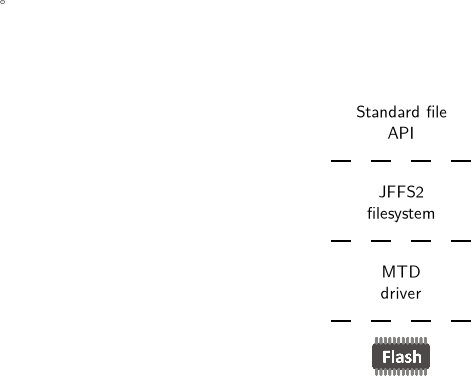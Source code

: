 <?xml version="1.0" encoding="UTF-8"?>
<dia:diagram xmlns:dia="http://www.lysator.liu.se/~alla/dia/">
  <dia:layer name="Arrière-plan" visible="true" connectable="true" active="true">
    <dia:object type="Standard - Text" version="1" id="O0">
      <dia:attribute name="obj_pos">
        <dia:point val="20,6"/>
      </dia:attribute>
      <dia:attribute name="obj_bb">
        <dia:rectangle val="17.758,4.851;22.242,7.149"/>
      </dia:attribute>
      <dia:attribute name="text">
        <dia:composite type="text">
          <dia:attribute name="string">
            <dia:string>#Standard file
API#</dia:string>
          </dia:attribute>
          <dia:attribute name="font">
            <dia:font family="Latin Modern Sans" style="0" name="Courier"/>
          </dia:attribute>
          <dia:attribute name="height">
            <dia:real val="1.058"/>
          </dia:attribute>
          <dia:attribute name="pos">
            <dia:point val="20,5.828"/>
          </dia:attribute>
          <dia:attribute name="color">
            <dia:color val="#000000ff"/>
          </dia:attribute>
          <dia:attribute name="alignment">
            <dia:enum val="1"/>
          </dia:attribute>
        </dia:composite>
      </dia:attribute>
      <dia:attribute name="valign">
        <dia:enum val="2"/>
      </dia:attribute>
    </dia:object>
    <dia:object type="Standard - Line" version="0" id="O1">
      <dia:attribute name="obj_pos">
        <dia:point val="16.5,8"/>
      </dia:attribute>
      <dia:attribute name="obj_bb">
        <dia:rectangle val="16.45,7.95;23.55,8.05"/>
      </dia:attribute>
      <dia:attribute name="conn_endpoints">
        <dia:point val="16.5,8"/>
        <dia:point val="23.5,8"/>
      </dia:attribute>
      <dia:attribute name="numcp">
        <dia:int val="1"/>
      </dia:attribute>
      <dia:attribute name="line_style">
        <dia:enum val="1"/>
      </dia:attribute>
    </dia:object>
    <dia:object type="Standard - Text" version="1" id="O2">
      <dia:attribute name="obj_pos">
        <dia:point val="20,10"/>
      </dia:attribute>
      <dia:attribute name="obj_bb">
        <dia:rectangle val="18.288,8.851;21.712,11.149"/>
      </dia:attribute>
      <dia:attribute name="text">
        <dia:composite type="text">
          <dia:attribute name="string">
            <dia:string>#JFFS2
filesystem#</dia:string>
          </dia:attribute>
          <dia:attribute name="font">
            <dia:font family="Latin Modern Sans" style="0" name="Courier"/>
          </dia:attribute>
          <dia:attribute name="height">
            <dia:real val="1.058"/>
          </dia:attribute>
          <dia:attribute name="pos">
            <dia:point val="20,9.828"/>
          </dia:attribute>
          <dia:attribute name="color">
            <dia:color val="#000000ff"/>
          </dia:attribute>
          <dia:attribute name="alignment">
            <dia:enum val="1"/>
          </dia:attribute>
        </dia:composite>
      </dia:attribute>
      <dia:attribute name="valign">
        <dia:enum val="2"/>
      </dia:attribute>
    </dia:object>
    <dia:object type="Standard - Line" version="0" id="O3">
      <dia:attribute name="obj_pos">
        <dia:point val="16.5,12"/>
      </dia:attribute>
      <dia:attribute name="obj_bb">
        <dia:rectangle val="16.45,11.95;23.55,12.05"/>
      </dia:attribute>
      <dia:attribute name="conn_endpoints">
        <dia:point val="16.5,12"/>
        <dia:point val="23.5,12"/>
      </dia:attribute>
      <dia:attribute name="numcp">
        <dia:int val="1"/>
      </dia:attribute>
      <dia:attribute name="line_style">
        <dia:enum val="1"/>
      </dia:attribute>
    </dia:object>
    <dia:object type="Standard - Text" version="1" id="O4">
      <dia:attribute name="obj_pos">
        <dia:point val="20,14"/>
      </dia:attribute>
      <dia:attribute name="obj_bb">
        <dia:rectangle val="19.008,12.851;20.992,15.149"/>
      </dia:attribute>
      <dia:attribute name="text">
        <dia:composite type="text">
          <dia:attribute name="string">
            <dia:string>#MTD
driver#</dia:string>
          </dia:attribute>
          <dia:attribute name="font">
            <dia:font family="Latin Modern Sans" style="0" name="Courier"/>
          </dia:attribute>
          <dia:attribute name="height">
            <dia:real val="1.058"/>
          </dia:attribute>
          <dia:attribute name="pos">
            <dia:point val="20,13.828"/>
          </dia:attribute>
          <dia:attribute name="color">
            <dia:color val="#000000ff"/>
          </dia:attribute>
          <dia:attribute name="alignment">
            <dia:enum val="1"/>
          </dia:attribute>
        </dia:composite>
      </dia:attribute>
      <dia:attribute name="valign">
        <dia:enum val="2"/>
      </dia:attribute>
    </dia:object>
    <dia:object type="Standard - Line" version="0" id="O5">
      <dia:attribute name="obj_pos">
        <dia:point val="16.5,16"/>
      </dia:attribute>
      <dia:attribute name="obj_bb">
        <dia:rectangle val="16.45,15.95;23.55,16.05"/>
      </dia:attribute>
      <dia:attribute name="conn_endpoints">
        <dia:point val="16.5,16"/>
        <dia:point val="23.5,16"/>
      </dia:attribute>
      <dia:attribute name="numcp">
        <dia:int val="1"/>
      </dia:attribute>
      <dia:attribute name="line_style">
        <dia:enum val="1"/>
      </dia:attribute>
    </dia:object>
    <dia:group>
      <dia:attribute name="meta">
        <dia:composite type="dict">
          <dia:attribute name="id">
            <dia:string>#Diagram#</dia:string>
          </dia:attribute>
        </dia:composite>
      </dia:attribute>
      <dia:attribute name="matrix">
        <dia:matrix xx="1" xy="0" yx="0" yy="1" x0="-2.82e-07" y0="5.926e-05"/>
      </dia:attribute>
      <dia:group>
        <dia:attribute name="meta">
          <dia:composite type="dict">
            <dia:attribute name="id">
              <dia:string>#_89379928#</dia:string>
            </dia:attribute>
          </dia:composite>
        </dia:attribute>
        <dia:attribute name="matrix"/>
        <dia:object type="Standard - Beziergon" version="0" id="O6">
          <dia:attribute name="obj_pos">
            <dia:point val="0.012,0.016"/>
          </dia:attribute>
          <dia:attribute name="obj_bb">
            <dia:rectangle val="2.82e-07,0.016;0.154,0.087"/>
          </dia:attribute>
          <dia:attribute name="meta">
            <dia:composite type="dict">
              <dia:attribute name="id">
                <dia:string>#_47855704#</dia:string>
              </dia:attribute>
            </dia:composite>
          </dia:attribute>
          <dia:attribute name="bez_points">
            <dia:point val="0.012,0.016"/>
            <dia:point val="0.056,0.016"/>
            <dia:point val="0.099,0.016"/>
            <dia:point val="0.142,0.016"/>
            <dia:point val="0.149,0.016"/>
            <dia:point val="0.154,0.021"/>
            <dia:point val="0.154,0.028"/>
            <dia:point val="0.154,0.044"/>
            <dia:point val="0.154,0.059"/>
            <dia:point val="0.154,0.075"/>
            <dia:point val="0.154,0.082"/>
            <dia:point val="0.149,0.087"/>
            <dia:point val="0.142,0.087"/>
            <dia:point val="0.099,0.087"/>
            <dia:point val="0.056,0.087"/>
            <dia:point val="0.012,0.087"/>
            <dia:point val="0.006,0.087"/>
            <dia:point val="0.0,0.082"/>
            <dia:point val="0.0,0.075"/>
            <dia:point val="0.0,0.059"/>
            <dia:point val="0.0,0.044"/>
            <dia:point val="0.0,0.028"/>
            <dia:point val="0.0,0.021"/>
            <dia:point val="0.006,0.016"/>
            <dia:point val="0.012,0.016"/>
            <dia:point val="0.012,0.016"/>
            <dia:point val="0.012,0.016"/>
          </dia:attribute>
          <dia:attribute name="corner_types">
            <dia:enum val="2"/>
            <dia:enum val="2"/>
            <dia:enum val="2"/>
            <dia:enum val="2"/>
            <dia:enum val="2"/>
            <dia:enum val="2"/>
            <dia:enum val="2"/>
            <dia:enum val="2"/>
            <dia:enum val="2"/>
            <dia:enum val="2"/>
          </dia:attribute>
          <dia:attribute name="line_color">
            <dia:color val="#4d4948ff"/>
          </dia:attribute>
          <dia:attribute name="line_width">
            <dia:real val="0.0"/>
          </dia:attribute>
          <dia:attribute name="inner_color">
            <dia:color val="#4d4948ff"/>
          </dia:attribute>
          <dia:attribute name="show_background">
            <dia:boolean val="true"/>
          </dia:attribute>
        </dia:object>
        <dia:object type="Standard - Line" version="0" id="O7">
          <dia:attribute name="obj_pos">
            <dia:point val="0.024,0.016"/>
          </dia:attribute>
          <dia:attribute name="obj_bb">
            <dia:rectangle val="0.02,2.751e-07;0.028,0.02"/>
          </dia:attribute>
          <dia:attribute name="meta">
            <dia:composite type="dict">
              <dia:attribute name="id">
                <dia:string>#_48639440#</dia:string>
              </dia:attribute>
            </dia:composite>
          </dia:attribute>
          <dia:attribute name="conn_endpoints">
            <dia:point val="0.024,0.016"/>
            <dia:point val="0.024,0.004"/>
          </dia:attribute>
          <dia:attribute name="numcp">
            <dia:int val="1"/>
          </dia:attribute>
          <dia:attribute name="line_color">
            <dia:color val="#838281ff"/>
          </dia:attribute>
          <dia:attribute name="line_width">
            <dia:real val="0.008"/>
          </dia:attribute>
          <dia:attribute name="line_caps">
            <dia:enum val="1"/>
          </dia:attribute>
        </dia:object>
        <dia:object type="Standard - Line" version="0" id="O8">
          <dia:attribute name="obj_pos">
            <dia:point val="0.036,0.016"/>
          </dia:attribute>
          <dia:attribute name="obj_bb">
            <dia:rectangle val="0.032,2.751e-07;0.04,0.02"/>
          </dia:attribute>
          <dia:attribute name="meta">
            <dia:composite type="dict">
              <dia:attribute name="id">
                <dia:string>#_90211440#</dia:string>
              </dia:attribute>
            </dia:composite>
          </dia:attribute>
          <dia:attribute name="conn_endpoints">
            <dia:point val="0.036,0.016"/>
            <dia:point val="0.036,0.004"/>
          </dia:attribute>
          <dia:attribute name="numcp">
            <dia:int val="1"/>
          </dia:attribute>
          <dia:attribute name="line_color">
            <dia:color val="#838281ff"/>
          </dia:attribute>
          <dia:attribute name="line_width">
            <dia:real val="0.008"/>
          </dia:attribute>
          <dia:attribute name="line_caps">
            <dia:enum val="1"/>
          </dia:attribute>
        </dia:object>
        <dia:object type="Standard - Line" version="0" id="O9">
          <dia:attribute name="obj_pos">
            <dia:point val="0.059,0.016"/>
          </dia:attribute>
          <dia:attribute name="obj_bb">
            <dia:rectangle val="0.055,2.751e-07;0.064,0.02"/>
          </dia:attribute>
          <dia:attribute name="meta">
            <dia:composite type="dict">
              <dia:attribute name="id">
                <dia:string>#_89089072#</dia:string>
              </dia:attribute>
            </dia:composite>
          </dia:attribute>
          <dia:attribute name="conn_endpoints">
            <dia:point val="0.059,0.016"/>
            <dia:point val="0.059,0.004"/>
          </dia:attribute>
          <dia:attribute name="numcp">
            <dia:int val="1"/>
          </dia:attribute>
          <dia:attribute name="line_color">
            <dia:color val="#838281ff"/>
          </dia:attribute>
          <dia:attribute name="line_width">
            <dia:real val="0.008"/>
          </dia:attribute>
          <dia:attribute name="line_caps">
            <dia:enum val="1"/>
          </dia:attribute>
        </dia:object>
        <dia:object type="Standard - Line" version="0" id="O10">
          <dia:attribute name="obj_pos">
            <dia:point val="0.048,0.016"/>
          </dia:attribute>
          <dia:attribute name="obj_bb">
            <dia:rectangle val="0.043,2.751e-07;0.052,0.02"/>
          </dia:attribute>
          <dia:attribute name="meta">
            <dia:composite type="dict">
              <dia:attribute name="id">
                <dia:string>#_88862128#</dia:string>
              </dia:attribute>
            </dia:composite>
          </dia:attribute>
          <dia:attribute name="conn_endpoints">
            <dia:point val="0.048,0.016"/>
            <dia:point val="0.048,0.004"/>
          </dia:attribute>
          <dia:attribute name="numcp">
            <dia:int val="1"/>
          </dia:attribute>
          <dia:attribute name="line_color">
            <dia:color val="#838281ff"/>
          </dia:attribute>
          <dia:attribute name="line_width">
            <dia:real val="0.008"/>
          </dia:attribute>
          <dia:attribute name="line_caps">
            <dia:enum val="1"/>
          </dia:attribute>
        </dia:object>
        <dia:object type="Standard - Line" version="0" id="O11">
          <dia:attribute name="obj_pos">
            <dia:point val="0.071,0.016"/>
          </dia:attribute>
          <dia:attribute name="obj_bb">
            <dia:rectangle val="0.067,2.751e-07;0.076,0.02"/>
          </dia:attribute>
          <dia:attribute name="meta">
            <dia:composite type="dict">
              <dia:attribute name="id">
                <dia:string>#_89555848#</dia:string>
              </dia:attribute>
            </dia:composite>
          </dia:attribute>
          <dia:attribute name="conn_endpoints">
            <dia:point val="0.071,0.016"/>
            <dia:point val="0.071,0.004"/>
          </dia:attribute>
          <dia:attribute name="numcp">
            <dia:int val="1"/>
          </dia:attribute>
          <dia:attribute name="line_color">
            <dia:color val="#838281ff"/>
          </dia:attribute>
          <dia:attribute name="line_width">
            <dia:real val="0.008"/>
          </dia:attribute>
          <dia:attribute name="line_caps">
            <dia:enum val="1"/>
          </dia:attribute>
        </dia:object>
        <dia:object type="Standard - Line" version="0" id="O12">
          <dia:attribute name="obj_pos">
            <dia:point val="0.083,0.016"/>
          </dia:attribute>
          <dia:attribute name="obj_bb">
            <dia:rectangle val="0.079,2.751e-07;0.087,0.02"/>
          </dia:attribute>
          <dia:attribute name="meta">
            <dia:composite type="dict">
              <dia:attribute name="id">
                <dia:string>#_48876344#</dia:string>
              </dia:attribute>
            </dia:composite>
          </dia:attribute>
          <dia:attribute name="conn_endpoints">
            <dia:point val="0.083,0.016"/>
            <dia:point val="0.083,0.004"/>
          </dia:attribute>
          <dia:attribute name="numcp">
            <dia:int val="1"/>
          </dia:attribute>
          <dia:attribute name="line_color">
            <dia:color val="#838281ff"/>
          </dia:attribute>
          <dia:attribute name="line_width">
            <dia:real val="0.008"/>
          </dia:attribute>
          <dia:attribute name="line_caps">
            <dia:enum val="1"/>
          </dia:attribute>
        </dia:object>
        <dia:object type="Standard - Line" version="0" id="O13">
          <dia:attribute name="obj_pos">
            <dia:point val="0.012,0.016"/>
          </dia:attribute>
          <dia:attribute name="obj_bb">
            <dia:rectangle val="0.008,2.751e-07;0.016,0.02"/>
          </dia:attribute>
          <dia:attribute name="meta">
            <dia:composite type="dict">
              <dia:attribute name="id">
                <dia:string>#_90009808#</dia:string>
              </dia:attribute>
            </dia:composite>
          </dia:attribute>
          <dia:attribute name="conn_endpoints">
            <dia:point val="0.012,0.016"/>
            <dia:point val="0.012,0.004"/>
          </dia:attribute>
          <dia:attribute name="numcp">
            <dia:int val="1"/>
          </dia:attribute>
          <dia:attribute name="line_color">
            <dia:color val="#838281ff"/>
          </dia:attribute>
          <dia:attribute name="line_width">
            <dia:real val="0.008"/>
          </dia:attribute>
          <dia:attribute name="line_caps">
            <dia:enum val="1"/>
          </dia:attribute>
        </dia:object>
        <dia:object type="Standard - Line" version="0" id="O14">
          <dia:attribute name="obj_pos">
            <dia:point val="0.095,0.016"/>
          </dia:attribute>
          <dia:attribute name="obj_bb">
            <dia:rectangle val="0.091,2.751e-07;0.099,0.02"/>
          </dia:attribute>
          <dia:attribute name="meta">
            <dia:composite type="dict">
              <dia:attribute name="id">
                <dia:string>#_47902776#</dia:string>
              </dia:attribute>
            </dia:composite>
          </dia:attribute>
          <dia:attribute name="conn_endpoints">
            <dia:point val="0.095,0.016"/>
            <dia:point val="0.095,0.004"/>
          </dia:attribute>
          <dia:attribute name="numcp">
            <dia:int val="1"/>
          </dia:attribute>
          <dia:attribute name="line_color">
            <dia:color val="#838281ff"/>
          </dia:attribute>
          <dia:attribute name="line_width">
            <dia:real val="0.008"/>
          </dia:attribute>
          <dia:attribute name="line_caps">
            <dia:enum val="1"/>
          </dia:attribute>
        </dia:object>
        <dia:object type="Standard - Line" version="0" id="O15">
          <dia:attribute name="obj_pos">
            <dia:point val="0.107,0.016"/>
          </dia:attribute>
          <dia:attribute name="obj_bb">
            <dia:rectangle val="0.103,2.751e-07;0.111,0.02"/>
          </dia:attribute>
          <dia:attribute name="meta">
            <dia:composite type="dict">
              <dia:attribute name="id">
                <dia:string>#_88861640#</dia:string>
              </dia:attribute>
            </dia:composite>
          </dia:attribute>
          <dia:attribute name="conn_endpoints">
            <dia:point val="0.107,0.016"/>
            <dia:point val="0.107,0.004"/>
          </dia:attribute>
          <dia:attribute name="numcp">
            <dia:int val="1"/>
          </dia:attribute>
          <dia:attribute name="line_color">
            <dia:color val="#838281ff"/>
          </dia:attribute>
          <dia:attribute name="line_width">
            <dia:real val="0.008"/>
          </dia:attribute>
          <dia:attribute name="line_caps">
            <dia:enum val="1"/>
          </dia:attribute>
        </dia:object>
        <dia:object type="Standard - Line" version="0" id="O16">
          <dia:attribute name="obj_pos">
            <dia:point val="0.119,0.016"/>
          </dia:attribute>
          <dia:attribute name="obj_bb">
            <dia:rectangle val="0.115,2.751e-07;0.123,0.02"/>
          </dia:attribute>
          <dia:attribute name="meta">
            <dia:composite type="dict">
              <dia:attribute name="id">
                <dia:string>#_48257680#</dia:string>
              </dia:attribute>
            </dia:composite>
          </dia:attribute>
          <dia:attribute name="conn_endpoints">
            <dia:point val="0.119,0.016"/>
            <dia:point val="0.119,0.004"/>
          </dia:attribute>
          <dia:attribute name="numcp">
            <dia:int val="1"/>
          </dia:attribute>
          <dia:attribute name="line_color">
            <dia:color val="#838281ff"/>
          </dia:attribute>
          <dia:attribute name="line_width">
            <dia:real val="0.008"/>
          </dia:attribute>
          <dia:attribute name="line_caps">
            <dia:enum val="1"/>
          </dia:attribute>
        </dia:object>
        <dia:object type="Standard - Line" version="0" id="O17">
          <dia:attribute name="obj_pos">
            <dia:point val="0.131,0.016"/>
          </dia:attribute>
          <dia:attribute name="obj_bb">
            <dia:rectangle val="0.126,2.751e-07;0.135,0.02"/>
          </dia:attribute>
          <dia:attribute name="meta">
            <dia:composite type="dict">
              <dia:attribute name="id">
                <dia:string>#_88448472#</dia:string>
              </dia:attribute>
            </dia:composite>
          </dia:attribute>
          <dia:attribute name="conn_endpoints">
            <dia:point val="0.131,0.016"/>
            <dia:point val="0.131,0.004"/>
          </dia:attribute>
          <dia:attribute name="numcp">
            <dia:int val="1"/>
          </dia:attribute>
          <dia:attribute name="line_color">
            <dia:color val="#838281ff"/>
          </dia:attribute>
          <dia:attribute name="line_width">
            <dia:real val="0.008"/>
          </dia:attribute>
          <dia:attribute name="line_caps">
            <dia:enum val="1"/>
          </dia:attribute>
        </dia:object>
        <dia:object type="Standard - Line" version="0" id="O18">
          <dia:attribute name="obj_pos">
            <dia:point val="0.142,0.016"/>
          </dia:attribute>
          <dia:attribute name="obj_bb">
            <dia:rectangle val="0.138,2.751e-07;0.147,0.02"/>
          </dia:attribute>
          <dia:attribute name="meta">
            <dia:composite type="dict">
              <dia:attribute name="id">
                <dia:string>#_88737600#</dia:string>
              </dia:attribute>
            </dia:composite>
          </dia:attribute>
          <dia:attribute name="conn_endpoints">
            <dia:point val="0.142,0.016"/>
            <dia:point val="0.142,0.004"/>
          </dia:attribute>
          <dia:attribute name="numcp">
            <dia:int val="1"/>
          </dia:attribute>
          <dia:attribute name="line_color">
            <dia:color val="#838281ff"/>
          </dia:attribute>
          <dia:attribute name="line_width">
            <dia:real val="0.008"/>
          </dia:attribute>
          <dia:attribute name="line_caps">
            <dia:enum val="1"/>
          </dia:attribute>
        </dia:object>
        <dia:object type="Standard - Line" version="0" id="O19">
          <dia:attribute name="obj_pos">
            <dia:point val="0.024,0.099"/>
          </dia:attribute>
          <dia:attribute name="obj_bb">
            <dia:rectangle val="0.02,0.083;0.028,0.103"/>
          </dia:attribute>
          <dia:attribute name="meta">
            <dia:composite type="dict">
              <dia:attribute name="id">
                <dia:string>#_88575096#</dia:string>
              </dia:attribute>
            </dia:composite>
          </dia:attribute>
          <dia:attribute name="conn_endpoints">
            <dia:point val="0.024,0.099"/>
            <dia:point val="0.024,0.087"/>
          </dia:attribute>
          <dia:attribute name="numcp">
            <dia:int val="1"/>
          </dia:attribute>
          <dia:attribute name="line_color">
            <dia:color val="#838281ff"/>
          </dia:attribute>
          <dia:attribute name="line_width">
            <dia:real val="0.008"/>
          </dia:attribute>
          <dia:attribute name="line_caps">
            <dia:enum val="1"/>
          </dia:attribute>
        </dia:object>
        <dia:object type="Standard - Line" version="0" id="O20">
          <dia:attribute name="obj_pos">
            <dia:point val="0.036,0.099"/>
          </dia:attribute>
          <dia:attribute name="obj_bb">
            <dia:rectangle val="0.032,0.083;0.04,0.103"/>
          </dia:attribute>
          <dia:attribute name="meta">
            <dia:composite type="dict">
              <dia:attribute name="id">
                <dia:string>#_89144904#</dia:string>
              </dia:attribute>
            </dia:composite>
          </dia:attribute>
          <dia:attribute name="conn_endpoints">
            <dia:point val="0.036,0.099"/>
            <dia:point val="0.036,0.087"/>
          </dia:attribute>
          <dia:attribute name="numcp">
            <dia:int val="1"/>
          </dia:attribute>
          <dia:attribute name="line_color">
            <dia:color val="#838281ff"/>
          </dia:attribute>
          <dia:attribute name="line_width">
            <dia:real val="0.008"/>
          </dia:attribute>
          <dia:attribute name="line_caps">
            <dia:enum val="1"/>
          </dia:attribute>
        </dia:object>
        <dia:object type="Standard - Line" version="0" id="O21">
          <dia:attribute name="obj_pos">
            <dia:point val="0.059,0.099"/>
          </dia:attribute>
          <dia:attribute name="obj_bb">
            <dia:rectangle val="0.055,0.083;0.064,0.103"/>
          </dia:attribute>
          <dia:attribute name="meta">
            <dia:composite type="dict">
              <dia:attribute name="id">
                <dia:string>#_88944896#</dia:string>
              </dia:attribute>
            </dia:composite>
          </dia:attribute>
          <dia:attribute name="conn_endpoints">
            <dia:point val="0.059,0.099"/>
            <dia:point val="0.059,0.087"/>
          </dia:attribute>
          <dia:attribute name="numcp">
            <dia:int val="1"/>
          </dia:attribute>
          <dia:attribute name="line_color">
            <dia:color val="#838281ff"/>
          </dia:attribute>
          <dia:attribute name="line_width">
            <dia:real val="0.008"/>
          </dia:attribute>
          <dia:attribute name="line_caps">
            <dia:enum val="1"/>
          </dia:attribute>
        </dia:object>
        <dia:object type="Standard - Line" version="0" id="O22">
          <dia:attribute name="obj_pos">
            <dia:point val="0.048,0.099"/>
          </dia:attribute>
          <dia:attribute name="obj_bb">
            <dia:rectangle val="0.043,0.083;0.052,0.103"/>
          </dia:attribute>
          <dia:attribute name="meta">
            <dia:composite type="dict">
              <dia:attribute name="id">
                <dia:string>#_88967008#</dia:string>
              </dia:attribute>
            </dia:composite>
          </dia:attribute>
          <dia:attribute name="conn_endpoints">
            <dia:point val="0.048,0.099"/>
            <dia:point val="0.048,0.087"/>
          </dia:attribute>
          <dia:attribute name="numcp">
            <dia:int val="1"/>
          </dia:attribute>
          <dia:attribute name="line_color">
            <dia:color val="#838281ff"/>
          </dia:attribute>
          <dia:attribute name="line_width">
            <dia:real val="0.008"/>
          </dia:attribute>
          <dia:attribute name="line_caps">
            <dia:enum val="1"/>
          </dia:attribute>
        </dia:object>
        <dia:object type="Standard - Line" version="0" id="O23">
          <dia:attribute name="obj_pos">
            <dia:point val="0.071,0.099"/>
          </dia:attribute>
          <dia:attribute name="obj_bb">
            <dia:rectangle val="0.067,0.083;0.075,0.103"/>
          </dia:attribute>
          <dia:attribute name="meta">
            <dia:composite type="dict">
              <dia:attribute name="id">
                <dia:string>#_87106288#</dia:string>
              </dia:attribute>
            </dia:composite>
          </dia:attribute>
          <dia:attribute name="conn_endpoints">
            <dia:point val="0.071,0.099"/>
            <dia:point val="0.071,0.087"/>
          </dia:attribute>
          <dia:attribute name="numcp">
            <dia:int val="1"/>
          </dia:attribute>
          <dia:attribute name="line_color">
            <dia:color val="#838281ff"/>
          </dia:attribute>
          <dia:attribute name="line_width">
            <dia:real val="0.008"/>
          </dia:attribute>
          <dia:attribute name="line_caps">
            <dia:enum val="1"/>
          </dia:attribute>
        </dia:object>
        <dia:object type="Standard - Line" version="0" id="O24">
          <dia:attribute name="obj_pos">
            <dia:point val="0.083,0.099"/>
          </dia:attribute>
          <dia:attribute name="obj_bb">
            <dia:rectangle val="0.079,0.083;0.087,0.103"/>
          </dia:attribute>
          <dia:attribute name="meta">
            <dia:composite type="dict">
              <dia:attribute name="id">
                <dia:string>#_89658192#</dia:string>
              </dia:attribute>
            </dia:composite>
          </dia:attribute>
          <dia:attribute name="conn_endpoints">
            <dia:point val="0.083,0.099"/>
            <dia:point val="0.083,0.087"/>
          </dia:attribute>
          <dia:attribute name="numcp">
            <dia:int val="1"/>
          </dia:attribute>
          <dia:attribute name="line_color">
            <dia:color val="#838281ff"/>
          </dia:attribute>
          <dia:attribute name="line_width">
            <dia:real val="0.008"/>
          </dia:attribute>
          <dia:attribute name="line_caps">
            <dia:enum val="1"/>
          </dia:attribute>
        </dia:object>
        <dia:object type="Standard - Line" version="0" id="O25">
          <dia:attribute name="obj_pos">
            <dia:point val="0.012,0.099"/>
          </dia:attribute>
          <dia:attribute name="obj_bb">
            <dia:rectangle val="0.008,0.083;0.016,0.103"/>
          </dia:attribute>
          <dia:attribute name="meta">
            <dia:composite type="dict">
              <dia:attribute name="id">
                <dia:string>#_89239064#</dia:string>
              </dia:attribute>
            </dia:composite>
          </dia:attribute>
          <dia:attribute name="conn_endpoints">
            <dia:point val="0.012,0.099"/>
            <dia:point val="0.012,0.087"/>
          </dia:attribute>
          <dia:attribute name="numcp">
            <dia:int val="1"/>
          </dia:attribute>
          <dia:attribute name="line_color">
            <dia:color val="#838281ff"/>
          </dia:attribute>
          <dia:attribute name="line_width">
            <dia:real val="0.008"/>
          </dia:attribute>
          <dia:attribute name="line_caps">
            <dia:enum val="1"/>
          </dia:attribute>
        </dia:object>
        <dia:object type="Standard - Line" version="0" id="O26">
          <dia:attribute name="obj_pos">
            <dia:point val="0.095,0.099"/>
          </dia:attribute>
          <dia:attribute name="obj_bb">
            <dia:rectangle val="0.091,0.083;0.099,0.103"/>
          </dia:attribute>
          <dia:attribute name="meta">
            <dia:composite type="dict">
              <dia:attribute name="id">
                <dia:string>#_87118344#</dia:string>
              </dia:attribute>
            </dia:composite>
          </dia:attribute>
          <dia:attribute name="conn_endpoints">
            <dia:point val="0.095,0.099"/>
            <dia:point val="0.095,0.087"/>
          </dia:attribute>
          <dia:attribute name="numcp">
            <dia:int val="1"/>
          </dia:attribute>
          <dia:attribute name="line_color">
            <dia:color val="#838281ff"/>
          </dia:attribute>
          <dia:attribute name="line_width">
            <dia:real val="0.008"/>
          </dia:attribute>
          <dia:attribute name="line_caps">
            <dia:enum val="1"/>
          </dia:attribute>
        </dia:object>
        <dia:object type="Standard - Line" version="0" id="O27">
          <dia:attribute name="obj_pos">
            <dia:point val="0.107,0.099"/>
          </dia:attribute>
          <dia:attribute name="obj_bb">
            <dia:rectangle val="0.103,0.083;0.111,0.103"/>
          </dia:attribute>
          <dia:attribute name="meta">
            <dia:composite type="dict">
              <dia:attribute name="id">
                <dia:string>#_88706680#</dia:string>
              </dia:attribute>
            </dia:composite>
          </dia:attribute>
          <dia:attribute name="conn_endpoints">
            <dia:point val="0.107,0.099"/>
            <dia:point val="0.107,0.087"/>
          </dia:attribute>
          <dia:attribute name="numcp">
            <dia:int val="1"/>
          </dia:attribute>
          <dia:attribute name="line_color">
            <dia:color val="#838281ff"/>
          </dia:attribute>
          <dia:attribute name="line_width">
            <dia:real val="0.008"/>
          </dia:attribute>
          <dia:attribute name="line_caps">
            <dia:enum val="1"/>
          </dia:attribute>
        </dia:object>
        <dia:object type="Standard - Line" version="0" id="O28">
          <dia:attribute name="obj_pos">
            <dia:point val="0.119,0.099"/>
          </dia:attribute>
          <dia:attribute name="obj_bb">
            <dia:rectangle val="0.115,0.083;0.123,0.103"/>
          </dia:attribute>
          <dia:attribute name="meta">
            <dia:composite type="dict">
              <dia:attribute name="id">
                <dia:string>#_88818592#</dia:string>
              </dia:attribute>
            </dia:composite>
          </dia:attribute>
          <dia:attribute name="conn_endpoints">
            <dia:point val="0.119,0.099"/>
            <dia:point val="0.119,0.087"/>
          </dia:attribute>
          <dia:attribute name="numcp">
            <dia:int val="1"/>
          </dia:attribute>
          <dia:attribute name="line_color">
            <dia:color val="#838281ff"/>
          </dia:attribute>
          <dia:attribute name="line_width">
            <dia:real val="0.008"/>
          </dia:attribute>
          <dia:attribute name="line_caps">
            <dia:enum val="1"/>
          </dia:attribute>
        </dia:object>
        <dia:object type="Standard - Line" version="0" id="O29">
          <dia:attribute name="obj_pos">
            <dia:point val="0.131,0.099"/>
          </dia:attribute>
          <dia:attribute name="obj_bb">
            <dia:rectangle val="0.126,0.083;0.135,0.103"/>
          </dia:attribute>
          <dia:attribute name="meta">
            <dia:composite type="dict">
              <dia:attribute name="id">
                <dia:string>#_89950752#</dia:string>
              </dia:attribute>
            </dia:composite>
          </dia:attribute>
          <dia:attribute name="conn_endpoints">
            <dia:point val="0.131,0.099"/>
            <dia:point val="0.131,0.087"/>
          </dia:attribute>
          <dia:attribute name="numcp">
            <dia:int val="1"/>
          </dia:attribute>
          <dia:attribute name="line_color">
            <dia:color val="#838281ff"/>
          </dia:attribute>
          <dia:attribute name="line_width">
            <dia:real val="0.008"/>
          </dia:attribute>
          <dia:attribute name="line_caps">
            <dia:enum val="1"/>
          </dia:attribute>
        </dia:object>
        <dia:object type="Standard - Line" version="0" id="O30">
          <dia:attribute name="obj_pos">
            <dia:point val="0.142,0.099"/>
          </dia:attribute>
          <dia:attribute name="obj_bb">
            <dia:rectangle val="0.138,0.083;0.147,0.103"/>
          </dia:attribute>
          <dia:attribute name="meta">
            <dia:composite type="dict">
              <dia:attribute name="id">
                <dia:string>#_89780656#</dia:string>
              </dia:attribute>
            </dia:composite>
          </dia:attribute>
          <dia:attribute name="conn_endpoints">
            <dia:point val="0.142,0.099"/>
            <dia:point val="0.142,0.087"/>
          </dia:attribute>
          <dia:attribute name="numcp">
            <dia:int val="1"/>
          </dia:attribute>
          <dia:attribute name="line_color">
            <dia:color val="#838281ff"/>
          </dia:attribute>
          <dia:attribute name="line_width">
            <dia:real val="0.008"/>
          </dia:attribute>
          <dia:attribute name="line_caps">
            <dia:enum val="1"/>
          </dia:attribute>
        </dia:object>
        <dia:object type="Standard - Path" version="0" id="O31">
          <dia:attribute name="obj_pos">
            <dia:point val="0.048,0.039"/>
          </dia:attribute>
          <dia:attribute name="obj_bb">
            <dia:rectangle val="0.03,0.034;0.131,0.069"/>
          </dia:attribute>
          <dia:attribute name="meta">
            <dia:composite type="dict">
              <dia:attribute name="id">
                <dia:string>#_88738792#</dia:string>
              </dia:attribute>
            </dia:composite>
          </dia:attribute>
          <dia:attribute name="bez_points">
            <dia:bezpoint type="moveto" p1="0.048,0.039"/>
            <dia:bezpoint type="curveto" p1="0.048,0.04" p2="0.048,0.04" p3="0.048,0.04"/>
            <dia:bezpoint type="curveto" p1="0.048,0.041" p2="0.048,0.041" p3="0.048,0.041"/>
            <dia:bezpoint type="curveto" p1="0.048,0.041" p2="0.048,0.042" p3="0.047,0.042"/>
            <dia:bezpoint type="curveto" p1="0.047,0.042" p2="0.047,0.042" p3="0.047,0.042"/>
            <dia:bezpoint type="lineto" p1="0.037,0.042"/>
            <dia:bezpoint type="lineto" p1="0.037,0.05"/>
            <dia:bezpoint type="lineto" p1="0.046,0.05"/>
            <dia:bezpoint type="curveto" p1="0.047,0.05" p2="0.047,0.05" p3="0.047,0.05"/>
            <dia:bezpoint type="curveto" p1="0.047,0.05" p2="0.047,0.051" p3="0.047,0.051"/>
            <dia:bezpoint type="curveto" p1="0.047,0.051" p2="0.047,0.051" p3="0.047,0.052"/>
            <dia:bezpoint type="curveto" p1="0.047,0.052" p2="0.047,0.052" p3="0.047,0.053"/>
            <dia:bezpoint type="curveto" p1="0.047,0.053" p2="0.047,0.054" p3="0.047,0.054"/>
            <dia:bezpoint type="curveto" p1="0.047,0.054" p2="0.047,0.055" p3="0.047,0.055"/>
            <dia:bezpoint type="curveto" p1="0.047,0.055" p2="0.047,0.055" p3="0.047,0.055"/>
            <dia:bezpoint type="curveto" p1="0.047,0.055" p2="0.047,0.055" p3="0.046,0.055"/>
            <dia:bezpoint type="lineto" p1="0.037,0.055"/>
            <dia:bezpoint type="lineto" p1="0.037,0.067"/>
            <dia:bezpoint type="curveto" p1="0.037,0.067" p2="0.037,0.068" p3="0.037,0.068"/>
            <dia:bezpoint type="curveto" p1="0.036,0.068" p2="0.036,0.068" p3="0.036,0.068"/>
            <dia:bezpoint type="curveto" p1="0.036,0.068" p2="0.035,0.068" p3="0.035,0.068"/>
            <dia:bezpoint type="curveto" p1="0.035,0.068" p2="0.034,0.068" p3="0.033,0.068"/>
            <dia:bezpoint type="curveto" p1="0.033,0.068" p2="0.032,0.068" p3="0.032,0.068"/>
            <dia:bezpoint type="curveto" p1="0.032,0.068" p2="0.031,0.068" p3="0.031,0.068"/>
            <dia:bezpoint type="curveto" p1="0.031,0.068" p2="0.031,0.068" p3="0.03,0.068"/>
            <dia:bezpoint type="curveto" p1="0.03,0.068" p2="0.03,0.067" p3="0.03,0.067"/>
            <dia:bezpoint type="lineto" p1="0.03,0.039"/>
            <dia:bezpoint type="curveto" p1="0.03,0.038" p2="0.03,0.037" p3="0.031,0.037"/>
            <dia:bezpoint type="curveto" p1="0.031,0.037" p2="0.032,0.036" p3="0.032,0.036"/>
            <dia:bezpoint type="lineto" p1="0.047,0.036"/>
            <dia:bezpoint type="curveto" p1="0.047,0.036" p2="0.047,0.037" p3="0.047,0.037"/>
            <dia:bezpoint type="curveto" p1="0.048,0.037" p2="0.048,0.037" p3="0.048,0.037"/>
            <dia:bezpoint type="curveto" p1="0.048,0.037" p2="0.048,0.038" p3="0.048,0.038"/>
            <dia:bezpoint type="curveto" p1="0.048,0.038" p2="0.048,0.039" p3="0.048,0.039"/>
            <dia:bezpoint type="lineto" p1="0.048,0.039"/>
            <dia:bezpoint type="moveto" p1="0.059,0.067"/>
            <dia:bezpoint type="curveto" p1="0.059,0.068" p2="0.059,0.068" p3="0.059,0.068"/>
            <dia:bezpoint type="curveto" p1="0.059,0.068" p2="0.059,0.068" p3="0.058,0.068"/>
            <dia:bezpoint type="curveto" p1="0.058,0.068" p2="0.058,0.068" p3="0.057,0.068"/>
            <dia:bezpoint type="curveto" p1="0.057,0.068" p2="0.057,0.068" p3="0.056,0.068"/>
            <dia:bezpoint type="curveto" p1="0.055,0.068" p2="0.055,0.068" p3="0.055,0.068"/>
            <dia:bezpoint type="curveto" p1="0.054,0.068" p2="0.054,0.068" p3="0.054,0.068"/>
            <dia:bezpoint type="curveto" p1="0.053,0.068" p2="0.053,0.068" p3="0.053,0.068"/>
            <dia:bezpoint type="curveto" p1="0.053,0.068" p2="0.053,0.068" p3="0.053,0.067"/>
            <dia:bezpoint type="lineto" p1="0.053,0.035"/>
            <dia:bezpoint type="curveto" p1="0.053,0.035" p2="0.053,0.035" p3="0.053,0.035"/>
            <dia:bezpoint type="curveto" p1="0.053,0.035" p2="0.053,0.034" p3="0.054,0.034"/>
            <dia:bezpoint type="curveto" p1="0.054,0.034" p2="0.054,0.034" p3="0.055,0.034"/>
            <dia:bezpoint type="curveto" p1="0.055,0.034" p2="0.055,0.034" p3="0.056,0.034"/>
            <dia:bezpoint type="curveto" p1="0.057,0.034" p2="0.057,0.034" p3="0.057,0.034"/>
            <dia:bezpoint type="curveto" p1="0.058,0.034" p2="0.058,0.034" p3="0.058,0.034"/>
            <dia:bezpoint type="curveto" p1="0.059,0.034" p2="0.059,0.035" p3="0.059,0.035"/>
            <dia:bezpoint type="curveto" p1="0.059,0.035" p2="0.059,0.035" p3="0.059,0.035"/>
            <dia:bezpoint type="lineto" p1="0.059,0.067"/>
            <dia:bezpoint type="moveto" p1="0.084,0.067"/>
            <dia:bezpoint type="curveto" p1="0.084,0.068" p2="0.084,0.068" p3="0.084,0.068"/>
            <dia:bezpoint type="curveto" p1="0.083,0.068" p2="0.083,0.068" p3="0.083,0.068"/>
            <dia:bezpoint type="curveto" p1="0.082,0.068" p2="0.082,0.068" p3="0.081,0.068"/>
            <dia:bezpoint type="curveto" p1="0.081,0.068" p2="0.08,0.068" p3="0.08,0.068"/>
            <dia:bezpoint type="curveto" p1="0.079,0.068" p2="0.079,0.068" p3="0.079,0.068"/>
            <dia:bezpoint type="curveto" p1="0.079,0.068" p2="0.079,0.068" p3="0.079,0.067"/>
            <dia:bezpoint type="lineto" p1="0.079,0.066"/>
            <dia:bezpoint type="curveto" p1="0.078,0.067" p2="0.077,0.067" p3="0.076,0.068"/>
            <dia:bezpoint type="curveto" p1="0.075,0.068" p2="0.073,0.069" p3="0.072,0.069"/>
            <dia:bezpoint type="curveto" p1="0.071,0.069" p2="0.07,0.069" p3="0.069,0.068"/>
            <dia:bezpoint type="curveto" p1="0.068,0.068" p2="0.067,0.068" p3="0.066,0.067"/>
            <dia:bezpoint type="curveto" p1="0.065,0.066" p2="0.065,0.066" p3="0.064,0.065"/>
            <dia:bezpoint type="curveto" p1="0.064,0.064" p2="0.064,0.063" p3="0.064,0.062"/>
            <dia:bezpoint type="curveto" p1="0.064,0.06" p2="0.064,0.059" p3="0.065,0.058"/>
            <dia:bezpoint type="curveto" p1="0.065,0.057" p2="0.066,0.057" p3="0.067,0.056"/>
            <dia:bezpoint type="curveto" p1="0.068,0.055" p2="0.069,0.055" p3="0.071,0.055"/>
            <dia:bezpoint type="curveto" p1="0.072,0.054" p2="0.074,0.054" p3="0.076,0.054"/>
            <dia:bezpoint type="lineto" p1="0.078,0.054"/>
            <dia:bezpoint type="lineto" p1="0.078,0.053"/>
            <dia:bezpoint type="curveto" p1="0.078,0.052" p2="0.078,0.052" p3="0.078,0.051"/>
            <dia:bezpoint type="curveto" p1="0.077,0.051" p2="0.077,0.05" p3="0.077,0.05"/>
            <dia:bezpoint type="curveto" p1="0.077,0.049" p2="0.076,0.049" p3="0.076,0.049"/>
            <dia:bezpoint type="curveto" p1="0.075,0.049" p2="0.074,0.049" p3="0.074,0.049"/>
            <dia:bezpoint type="curveto" p1="0.073,0.049" p2="0.072,0.049" p3="0.071,0.049"/>
            <dia:bezpoint type="curveto" p1="0.07,0.049" p2="0.069,0.05" p3="0.069,0.05"/>
            <dia:bezpoint type="curveto" p1="0.068,0.05" p2="0.068,0.05" p3="0.067,0.051"/>
            <dia:bezpoint type="curveto" p1="0.067,0.051" p2="0.066,0.051" p3="0.066,0.051"/>
            <dia:bezpoint type="curveto" p1="0.066,0.051" p2="0.066,0.051" p3="0.066,0.051"/>
            <dia:bezpoint type="curveto" p1="0.066,0.051" p2="0.065,0.051" p3="0.065,0.05"/>
            <dia:bezpoint type="curveto" p1="0.065,0.05" p2="0.065,0.05" p3="0.065,0.05"/>
            <dia:bezpoint type="curveto" p1="0.065,0.049" p2="0.065,0.049" p3="0.065,0.049"/>
            <dia:bezpoint type="curveto" p1="0.065,0.048" p2="0.065,0.048" p3="0.065,0.047"/>
            <dia:bezpoint type="curveto" p1="0.065,0.047" p2="0.065,0.047" p3="0.066,0.047"/>
            <dia:bezpoint type="curveto" p1="0.066,0.046" p2="0.066,0.046" p3="0.067,0.046"/>
            <dia:bezpoint type="curveto" p1="0.067,0.045" p2="0.068,0.045" p3="0.069,0.045"/>
            <dia:bezpoint type="curveto" p1="0.07,0.045" p2="0.07,0.045" p3="0.071,0.044"/>
            <dia:bezpoint type="curveto" p1="0.072,0.044" p2="0.073,0.044" p3="0.074,0.044"/>
            <dia:bezpoint type="curveto" p1="0.076,0.044" p2="0.077,0.044" p3="0.079,0.045"/>
            <dia:bezpoint type="curveto" p1="0.08,0.045" p2="0.081,0.045" p3="0.082,0.046"/>
            <dia:bezpoint type="curveto" p1="0.082,0.047" p2="0.083,0.048" p3="0.083,0.049"/>
            <dia:bezpoint type="curveto" p1="0.084,0.05" p2="0.084,0.051" p3="0.084,0.053"/>
            <dia:bezpoint type="lineto" p1="0.084,0.067"/>
            <dia:bezpoint type="lineto" p1="0.084,0.067"/>
            <dia:bezpoint type="moveto" p1="0.078,0.058"/>
            <dia:bezpoint type="lineto" p1="0.075,0.058"/>
            <dia:bezpoint type="curveto" p1="0.074,0.058" p2="0.074,0.058" p3="0.073,0.058"/>
            <dia:bezpoint type="curveto" p1="0.072,0.058" p2="0.072,0.059" p3="0.071,0.059"/>
            <dia:bezpoint type="curveto" p1="0.071,0.059" p2="0.07,0.06" p3="0.07,0.06"/>
            <dia:bezpoint type="curveto" p1="0.07,0.06" p2="0.07,0.061" p3="0.07,0.061"/>
            <dia:bezpoint type="curveto" p1="0.07,0.062" p2="0.07,0.063" p3="0.071,0.064"/>
            <dia:bezpoint type="curveto" p1="0.071,0.064" p2="0.072,0.064" p3="0.073,0.064"/>
            <dia:bezpoint type="curveto" p1="0.074,0.064" p2="0.075,0.064" p3="0.076,0.064"/>
            <dia:bezpoint type="curveto" p1="0.076,0.063" p2="0.077,0.063" p3="0.078,0.062"/>
            <dia:bezpoint type="lineto" p1="0.078,0.058"/>
            <dia:bezpoint type="moveto" p1="0.105,0.061"/>
            <dia:bezpoint type="curveto" p1="0.105,0.062" p2="0.105,0.064" p3="0.105,0.064"/>
            <dia:bezpoint type="curveto" p1="0.104,0.065" p2="0.104,0.066" p3="0.103,0.067"/>
            <dia:bezpoint type="curveto" p1="0.102,0.067" p2="0.101,0.068" p3="0.1,0.068"/>
            <dia:bezpoint type="curveto" p1="0.099,0.069" p2="0.097,0.069" p3="0.096,0.069"/>
            <dia:bezpoint type="curveto" p1="0.095,0.069" p2="0.094,0.069" p3="0.094,0.069"/>
            <dia:bezpoint type="curveto" p1="0.093,0.068" p2="0.092,0.068" p3="0.092,0.068"/>
            <dia:bezpoint type="curveto" p1="0.091,0.068" p2="0.091,0.068" p3="0.09,0.068"/>
            <dia:bezpoint type="curveto" p1="0.09,0.067" p2="0.089,0.067" p3="0.089,0.067"/>
            <dia:bezpoint type="curveto" p1="0.089,0.067" p2="0.089,0.067" p3="0.089,0.066"/>
            <dia:bezpoint type="curveto" p1="0.089,0.066" p2="0.089,0.065" p3="0.089,0.065"/>
            <dia:bezpoint type="curveto" p1="0.089,0.064" p2="0.089,0.064" p3="0.089,0.063"/>
            <dia:bezpoint type="curveto" p1="0.089,0.063" p2="0.089,0.063" p3="0.089,0.063"/>
            <dia:bezpoint type="curveto" p1="0.089,0.063" p2="0.089,0.062" p3="0.089,0.062"/>
            <dia:bezpoint type="curveto" p1="0.089,0.062" p2="0.089,0.062" p3="0.09,0.062"/>
            <dia:bezpoint type="curveto" p1="0.09,0.062" p2="0.09,0.062" p3="0.09,0.063"/>
            <dia:bezpoint type="curveto" p1="0.091,0.063" p2="0.091,0.063" p3="0.092,0.063"/>
            <dia:bezpoint type="curveto" p1="0.092,0.064" p2="0.093,0.064" p3="0.093,0.064"/>
            <dia:bezpoint type="curveto" p1="0.094,0.064" p2="0.095,0.064" p3="0.096,0.064"/>
            <dia:bezpoint type="curveto" p1="0.096,0.064" p2="0.097,0.064" p3="0.097,0.064"/>
            <dia:bezpoint type="curveto" p1="0.098,0.064" p2="0.098,0.064" p3="0.098,0.064"/>
            <dia:bezpoint type="curveto" p1="0.099,0.063" p2="0.099,0.063" p3="0.099,0.063"/>
            <dia:bezpoint type="curveto" p1="0.099,0.062" p2="0.099,0.062" p3="0.099,0.062"/>
            <dia:bezpoint type="curveto" p1="0.099,0.061" p2="0.099,0.061" p3="0.099,0.06"/>
            <dia:bezpoint type="curveto" p1="0.099,0.06" p2="0.098,0.06" p3="0.098,0.059"/>
            <dia:bezpoint type="curveto" p1="0.097,0.059" p2="0.097,0.059" p3="0.096,0.059"/>
            <dia:bezpoint type="curveto" p1="0.095,0.059" p2="0.095,0.058" p3="0.094,0.058"/>
            <dia:bezpoint type="curveto" p1="0.093,0.058" p2="0.093,0.057" p3="0.092,0.057"/>
            <dia:bezpoint type="curveto" p1="0.092,0.057" p2="0.091,0.056" p3="0.09,0.056"/>
            <dia:bezpoint type="curveto" p1="0.09,0.055" p2="0.09,0.055" p3="0.089,0.054"/>
            <dia:bezpoint type="curveto" p1="0.089,0.053" p2="0.089,0.052" p3="0.089,0.051"/>
            <dia:bezpoint type="curveto" p1="0.089,0.05" p2="0.089,0.049" p3="0.089,0.048"/>
            <dia:bezpoint type="curveto" p1="0.09,0.047" p2="0.09,0.047" p3="0.091,0.046"/>
            <dia:bezpoint type="curveto" p1="0.092,0.045" p2="0.093,0.045" p3="0.094,0.045"/>
            <dia:bezpoint type="curveto" p1="0.095,0.044" p2="0.096,0.044" p3="0.098,0.044"/>
            <dia:bezpoint type="curveto" p1="0.098,0.044" p2="0.099,0.044" p3="0.1,0.044"/>
            <dia:bezpoint type="curveto" p1="0.1,0.044" p2="0.101,0.044" p3="0.101,0.045"/>
            <dia:bezpoint type="curveto" p1="0.102,0.045" p2="0.102,0.045" p3="0.103,0.045"/>
            <dia:bezpoint type="curveto" p1="0.103,0.045" p2="0.103,0.045" p3="0.104,0.046"/>
            <dia:bezpoint type="curveto" p1="0.104,0.046" p2="0.104,0.046" p3="0.104,0.046"/>
            <dia:bezpoint type="curveto" p1="0.104,0.046" p2="0.104,0.046" p3="0.104,0.046"/>
            <dia:bezpoint type="curveto" p1="0.104,0.047" p2="0.104,0.047" p3="0.104,0.047"/>
            <dia:bezpoint type="curveto" p1="0.104,0.047" p2="0.104,0.048" p3="0.104,0.048"/>
            <dia:bezpoint type="curveto" p1="0.104,0.048" p2="0.104,0.049" p3="0.104,0.049"/>
            <dia:bezpoint type="curveto" p1="0.104,0.049" p2="0.104,0.05" p3="0.104,0.05"/>
            <dia:bezpoint type="curveto" p1="0.104,0.05" p2="0.104,0.05" p3="0.104,0.05"/>
            <dia:bezpoint type="curveto" p1="0.104,0.05" p2="0.104,0.05" p3="0.103,0.05"/>
            <dia:bezpoint type="curveto" p1="0.103,0.05" p2="0.103,0.05" p3="0.103,0.05"/>
            <dia:bezpoint type="curveto" p1="0.102,0.05" p2="0.102,0.049" p3="0.102,0.049"/>
            <dia:bezpoint type="curveto" p1="0.101,0.049" p2="0.101,0.049" p3="0.1,0.049"/>
            <dia:bezpoint type="curveto" p1="0.099,0.049" p2="0.099,0.048" p3="0.098,0.048"/>
            <dia:bezpoint type="curveto" p1="0.097,0.048" p2="0.097,0.049" p3="0.096,0.049"/>
            <dia:bezpoint type="curveto" p1="0.096,0.049" p2="0.096,0.049" p3="0.095,0.049"/>
            <dia:bezpoint type="curveto" p1="0.095,0.049" p2="0.095,0.05" p3="0.095,0.05"/>
            <dia:bezpoint type="curveto" p1="0.095,0.05" p2="0.095,0.05" p3="0.095,0.051"/>
            <dia:bezpoint type="curveto" p1="0.095,0.051" p2="0.095,0.052" p3="0.095,0.052"/>
            <dia:bezpoint type="curveto" p1="0.095,0.052" p2="0.096,0.053" p3="0.096,0.053"/>
            <dia:bezpoint type="curveto" p1="0.097,0.053" p2="0.097,0.053" p3="0.098,0.054"/>
            <dia:bezpoint type="curveto" p1="0.099,0.054" p2="0.099,0.054" p3="0.1,0.054"/>
            <dia:bezpoint type="curveto" p1="0.101,0.055" p2="0.101,0.055" p3="0.102,0.055"/>
            <dia:bezpoint type="curveto" p1="0.103,0.056" p2="0.103,0.056" p3="0.104,0.057"/>
            <dia:bezpoint type="curveto" p1="0.104,0.057" p2="0.105,0.058" p3="0.105,0.059"/>
            <dia:bezpoint type="curveto" p1="0.105,0.059" p2="0.105,0.06" p3="0.105,0.061"/>
            <dia:bezpoint type="lineto" p1="0.105,0.061"/>
            <dia:bezpoint type="moveto" p1="0.131,0.067"/>
            <dia:bezpoint type="curveto" p1="0.131,0.068" p2="0.131,0.068" p3="0.131,0.068"/>
            <dia:bezpoint type="curveto" p1="0.131,0.068" p2="0.13,0.068" p3="0.13,0.068"/>
            <dia:bezpoint type="curveto" p1="0.13,0.068" p2="0.13,0.068" p3="0.129,0.068"/>
            <dia:bezpoint type="curveto" p1="0.129,0.068" p2="0.128,0.068" p3="0.128,0.068"/>
            <dia:bezpoint type="curveto" p1="0.127,0.068" p2="0.127,0.068" p3="0.126,0.068"/>
            <dia:bezpoint type="curveto" p1="0.126,0.068" p2="0.126,0.068" p3="0.125,0.068"/>
            <dia:bezpoint type="curveto" p1="0.125,0.068" p2="0.125,0.068" p3="0.125,0.068"/>
            <dia:bezpoint type="curveto" p1="0.125,0.068" p2="0.125,0.068" p3="0.125,0.067"/>
            <dia:bezpoint type="lineto" p1="0.125,0.055"/>
            <dia:bezpoint type="curveto" p1="0.125,0.054" p2="0.125,0.053" p3="0.125,0.052"/>
            <dia:bezpoint type="curveto" p1="0.124,0.052" p2="0.124,0.051" p3="0.124,0.051"/>
            <dia:bezpoint type="curveto" p1="0.124,0.05" p2="0.123,0.05" p3="0.123,0.05"/>
            <dia:bezpoint type="curveto" p1="0.122,0.05" p2="0.122,0.049" p3="0.121,0.049"/>
            <dia:bezpoint type="curveto" p1="0.12,0.049" p2="0.119,0.05" p3="0.119,0.05"/>
            <dia:bezpoint type="curveto" p1="0.118,0.051" p2="0.117,0.052" p3="0.116,0.053"/>
            <dia:bezpoint type="lineto" p1="0.116,0.067"/>
            <dia:bezpoint type="curveto" p1="0.116,0.068" p2="0.116,0.068" p3="0.116,0.068"/>
            <dia:bezpoint type="curveto" p1="0.116,0.068" p2="0.116,0.068" p3="0.116,0.068"/>
            <dia:bezpoint type="curveto" p1="0.115,0.068" p2="0.115,0.068" p3="0.115,0.068"/>
            <dia:bezpoint type="curveto" p1="0.114,0.068" p2="0.114,0.068" p3="0.113,0.068"/>
            <dia:bezpoint type="curveto" p1="0.112,0.068" p2="0.112,0.068" p3="0.112,0.068"/>
            <dia:bezpoint type="curveto" p1="0.111,0.068" p2="0.111,0.068" p3="0.111,0.068"/>
            <dia:bezpoint type="curveto" p1="0.11,0.068" p2="0.11,0.068" p3="0.11,0.068"/>
            <dia:bezpoint type="curveto" p1="0.11,0.068" p2="0.11,0.068" p3="0.11,0.067"/>
            <dia:bezpoint type="lineto" p1="0.11,0.035"/>
            <dia:bezpoint type="curveto" p1="0.11,0.035" p2="0.11,0.035" p3="0.11,0.035"/>
            <dia:bezpoint type="curveto" p1="0.11,0.035" p2="0.11,0.034" p3="0.111,0.034"/>
            <dia:bezpoint type="curveto" p1="0.111,0.034" p2="0.111,0.034" p3="0.112,0.034"/>
            <dia:bezpoint type="curveto" p1="0.112,0.034" p2="0.112,0.034" p3="0.113,0.034"/>
            <dia:bezpoint type="curveto" p1="0.114,0.034" p2="0.114,0.034" p3="0.115,0.034"/>
            <dia:bezpoint type="curveto" p1="0.115,0.034" p2="0.115,0.034" p3="0.116,0.034"/>
            <dia:bezpoint type="curveto" p1="0.116,0.034" p2="0.116,0.035" p3="0.116,0.035"/>
            <dia:bezpoint type="curveto" p1="0.116,0.035" p2="0.116,0.035" p3="0.116,0.035"/>
            <dia:bezpoint type="lineto" p1="0.116,0.047"/>
            <dia:bezpoint type="curveto" p1="0.117,0.046" p2="0.118,0.045" p3="0.119,0.045"/>
            <dia:bezpoint type="curveto" p1="0.121,0.044" p2="0.122,0.044" p3="0.123,0.044"/>
            <dia:bezpoint type="curveto" p1="0.124,0.044" p2="0.126,0.044" p3="0.127,0.045"/>
            <dia:bezpoint type="curveto" p1="0.128,0.045" p2="0.128,0.046" p3="0.129,0.047"/>
            <dia:bezpoint type="curveto" p1="0.13,0.048" p2="0.13,0.049" p3="0.13,0.05"/>
            <dia:bezpoint type="curveto" p1="0.131,0.051" p2="0.131,0.052" p3="0.131,0.054"/>
            <dia:bezpoint type="lineto" p1="0.131,0.067"/>
            <dia:bezpoint type="lineto" p1="0.131,0.067"/>
          </dia:attribute>
          <dia:attribute name="stroke_or_fill">
            <dia:enum val="3"/>
          </dia:attribute>
          <dia:attribute name="line_width">
            <dia:real val="0.0"/>
          </dia:attribute>
          <dia:attribute name="line_colour">
            <dia:color val="#ffffffff"/>
          </dia:attribute>
          <dia:attribute name="line_style">
            <dia:enum val="0"/>
            <dia:real val="1"/>
          </dia:attribute>
          <dia:attribute name="line_join">
            <dia:enum val="0"/>
          </dia:attribute>
          <dia:attribute name="line_caps">
            <dia:enum val="0"/>
          </dia:attribute>
          <dia:attribute name="fill_colour">
            <dia:color val="#ffffffff"/>
          </dia:attribute>
          <dia:attribute name="show_control_lines">
            <dia:boolean val="false"/>
          </dia:attribute>
          <dia:attribute name="pattern"/>
        </dia:object>
      </dia:group>
    </dia:group>
    <dia:group>
      <dia:attribute name="meta">
        <dia:composite type="dict">
          <dia:attribute name="id">
            <dia:string>#Diagram#</dia:string>
          </dia:attribute>
        </dia:composite>
      </dia:attribute>
      <dia:attribute name="matrix">
        <dia:matrix xx="1" xy="0" yx="0" yy="1" x0="-2.82e-07" y0="5.926e-05"/>
      </dia:attribute>
      <dia:group>
        <dia:attribute name="meta">
          <dia:composite type="dict">
            <dia:attribute name="id">
              <dia:string>#_89379928#</dia:string>
            </dia:attribute>
          </dia:composite>
        </dia:attribute>
        <dia:attribute name="matrix"/>
        <dia:object type="Standard - Beziergon" version="0" id="O32">
          <dia:attribute name="obj_pos">
            <dia:point val="0.012,0.016"/>
          </dia:attribute>
          <dia:attribute name="obj_bb">
            <dia:rectangle val="2.82e-07,0.016;0.154,0.087"/>
          </dia:attribute>
          <dia:attribute name="meta">
            <dia:composite type="dict">
              <dia:attribute name="id">
                <dia:string>#_47855704#</dia:string>
              </dia:attribute>
            </dia:composite>
          </dia:attribute>
          <dia:attribute name="bez_points">
            <dia:point val="0.012,0.016"/>
            <dia:point val="0.056,0.016"/>
            <dia:point val="0.099,0.016"/>
            <dia:point val="0.142,0.016"/>
            <dia:point val="0.149,0.016"/>
            <dia:point val="0.154,0.021"/>
            <dia:point val="0.154,0.028"/>
            <dia:point val="0.154,0.044"/>
            <dia:point val="0.154,0.059"/>
            <dia:point val="0.154,0.075"/>
            <dia:point val="0.154,0.082"/>
            <dia:point val="0.149,0.087"/>
            <dia:point val="0.142,0.087"/>
            <dia:point val="0.099,0.087"/>
            <dia:point val="0.056,0.087"/>
            <dia:point val="0.012,0.087"/>
            <dia:point val="0.006,0.087"/>
            <dia:point val="0.0,0.082"/>
            <dia:point val="0.0,0.075"/>
            <dia:point val="0.0,0.059"/>
            <dia:point val="0.0,0.044"/>
            <dia:point val="0.0,0.028"/>
            <dia:point val="0.0,0.021"/>
            <dia:point val="0.006,0.016"/>
            <dia:point val="0.012,0.016"/>
            <dia:point val="0.012,0.016"/>
            <dia:point val="0.012,0.016"/>
          </dia:attribute>
          <dia:attribute name="corner_types">
            <dia:enum val="2"/>
            <dia:enum val="2"/>
            <dia:enum val="2"/>
            <dia:enum val="2"/>
            <dia:enum val="2"/>
            <dia:enum val="2"/>
            <dia:enum val="2"/>
            <dia:enum val="2"/>
            <dia:enum val="2"/>
            <dia:enum val="2"/>
          </dia:attribute>
          <dia:attribute name="line_color">
            <dia:color val="#4d4948ff"/>
          </dia:attribute>
          <dia:attribute name="line_width">
            <dia:real val="0.0"/>
          </dia:attribute>
          <dia:attribute name="inner_color">
            <dia:color val="#4d4948ff"/>
          </dia:attribute>
          <dia:attribute name="show_background">
            <dia:boolean val="true"/>
          </dia:attribute>
        </dia:object>
        <dia:object type="Standard - Line" version="0" id="O33">
          <dia:attribute name="obj_pos">
            <dia:point val="0.024,0.016"/>
          </dia:attribute>
          <dia:attribute name="obj_bb">
            <dia:rectangle val="0.02,2.751e-07;0.028,0.02"/>
          </dia:attribute>
          <dia:attribute name="meta">
            <dia:composite type="dict">
              <dia:attribute name="id">
                <dia:string>#_48639440#</dia:string>
              </dia:attribute>
            </dia:composite>
          </dia:attribute>
          <dia:attribute name="conn_endpoints">
            <dia:point val="0.024,0.016"/>
            <dia:point val="0.024,0.004"/>
          </dia:attribute>
          <dia:attribute name="numcp">
            <dia:int val="1"/>
          </dia:attribute>
          <dia:attribute name="line_color">
            <dia:color val="#838281ff"/>
          </dia:attribute>
          <dia:attribute name="line_width">
            <dia:real val="0.008"/>
          </dia:attribute>
          <dia:attribute name="line_caps">
            <dia:enum val="1"/>
          </dia:attribute>
        </dia:object>
        <dia:object type="Standard - Line" version="0" id="O34">
          <dia:attribute name="obj_pos">
            <dia:point val="0.036,0.016"/>
          </dia:attribute>
          <dia:attribute name="obj_bb">
            <dia:rectangle val="0.032,2.751e-07;0.04,0.02"/>
          </dia:attribute>
          <dia:attribute name="meta">
            <dia:composite type="dict">
              <dia:attribute name="id">
                <dia:string>#_90211440#</dia:string>
              </dia:attribute>
            </dia:composite>
          </dia:attribute>
          <dia:attribute name="conn_endpoints">
            <dia:point val="0.036,0.016"/>
            <dia:point val="0.036,0.004"/>
          </dia:attribute>
          <dia:attribute name="numcp">
            <dia:int val="1"/>
          </dia:attribute>
          <dia:attribute name="line_color">
            <dia:color val="#838281ff"/>
          </dia:attribute>
          <dia:attribute name="line_width">
            <dia:real val="0.008"/>
          </dia:attribute>
          <dia:attribute name="line_caps">
            <dia:enum val="1"/>
          </dia:attribute>
        </dia:object>
        <dia:object type="Standard - Line" version="0" id="O35">
          <dia:attribute name="obj_pos">
            <dia:point val="0.059,0.016"/>
          </dia:attribute>
          <dia:attribute name="obj_bb">
            <dia:rectangle val="0.055,2.751e-07;0.064,0.02"/>
          </dia:attribute>
          <dia:attribute name="meta">
            <dia:composite type="dict">
              <dia:attribute name="id">
                <dia:string>#_89089072#</dia:string>
              </dia:attribute>
            </dia:composite>
          </dia:attribute>
          <dia:attribute name="conn_endpoints">
            <dia:point val="0.059,0.016"/>
            <dia:point val="0.059,0.004"/>
          </dia:attribute>
          <dia:attribute name="numcp">
            <dia:int val="1"/>
          </dia:attribute>
          <dia:attribute name="line_color">
            <dia:color val="#838281ff"/>
          </dia:attribute>
          <dia:attribute name="line_width">
            <dia:real val="0.008"/>
          </dia:attribute>
          <dia:attribute name="line_caps">
            <dia:enum val="1"/>
          </dia:attribute>
        </dia:object>
        <dia:object type="Standard - Line" version="0" id="O36">
          <dia:attribute name="obj_pos">
            <dia:point val="0.048,0.016"/>
          </dia:attribute>
          <dia:attribute name="obj_bb">
            <dia:rectangle val="0.043,2.751e-07;0.052,0.02"/>
          </dia:attribute>
          <dia:attribute name="meta">
            <dia:composite type="dict">
              <dia:attribute name="id">
                <dia:string>#_88862128#</dia:string>
              </dia:attribute>
            </dia:composite>
          </dia:attribute>
          <dia:attribute name="conn_endpoints">
            <dia:point val="0.048,0.016"/>
            <dia:point val="0.048,0.004"/>
          </dia:attribute>
          <dia:attribute name="numcp">
            <dia:int val="1"/>
          </dia:attribute>
          <dia:attribute name="line_color">
            <dia:color val="#838281ff"/>
          </dia:attribute>
          <dia:attribute name="line_width">
            <dia:real val="0.008"/>
          </dia:attribute>
          <dia:attribute name="line_caps">
            <dia:enum val="1"/>
          </dia:attribute>
        </dia:object>
        <dia:object type="Standard - Line" version="0" id="O37">
          <dia:attribute name="obj_pos">
            <dia:point val="0.071,0.016"/>
          </dia:attribute>
          <dia:attribute name="obj_bb">
            <dia:rectangle val="0.067,2.751e-07;0.076,0.02"/>
          </dia:attribute>
          <dia:attribute name="meta">
            <dia:composite type="dict">
              <dia:attribute name="id">
                <dia:string>#_89555848#</dia:string>
              </dia:attribute>
            </dia:composite>
          </dia:attribute>
          <dia:attribute name="conn_endpoints">
            <dia:point val="0.071,0.016"/>
            <dia:point val="0.071,0.004"/>
          </dia:attribute>
          <dia:attribute name="numcp">
            <dia:int val="1"/>
          </dia:attribute>
          <dia:attribute name="line_color">
            <dia:color val="#838281ff"/>
          </dia:attribute>
          <dia:attribute name="line_width">
            <dia:real val="0.008"/>
          </dia:attribute>
          <dia:attribute name="line_caps">
            <dia:enum val="1"/>
          </dia:attribute>
        </dia:object>
        <dia:object type="Standard - Line" version="0" id="O38">
          <dia:attribute name="obj_pos">
            <dia:point val="0.083,0.016"/>
          </dia:attribute>
          <dia:attribute name="obj_bb">
            <dia:rectangle val="0.079,2.751e-07;0.087,0.02"/>
          </dia:attribute>
          <dia:attribute name="meta">
            <dia:composite type="dict">
              <dia:attribute name="id">
                <dia:string>#_48876344#</dia:string>
              </dia:attribute>
            </dia:composite>
          </dia:attribute>
          <dia:attribute name="conn_endpoints">
            <dia:point val="0.083,0.016"/>
            <dia:point val="0.083,0.004"/>
          </dia:attribute>
          <dia:attribute name="numcp">
            <dia:int val="1"/>
          </dia:attribute>
          <dia:attribute name="line_color">
            <dia:color val="#838281ff"/>
          </dia:attribute>
          <dia:attribute name="line_width">
            <dia:real val="0.008"/>
          </dia:attribute>
          <dia:attribute name="line_caps">
            <dia:enum val="1"/>
          </dia:attribute>
        </dia:object>
        <dia:object type="Standard - Line" version="0" id="O39">
          <dia:attribute name="obj_pos">
            <dia:point val="0.012,0.016"/>
          </dia:attribute>
          <dia:attribute name="obj_bb">
            <dia:rectangle val="0.008,2.751e-07;0.016,0.02"/>
          </dia:attribute>
          <dia:attribute name="meta">
            <dia:composite type="dict">
              <dia:attribute name="id">
                <dia:string>#_90009808#</dia:string>
              </dia:attribute>
            </dia:composite>
          </dia:attribute>
          <dia:attribute name="conn_endpoints">
            <dia:point val="0.012,0.016"/>
            <dia:point val="0.012,0.004"/>
          </dia:attribute>
          <dia:attribute name="numcp">
            <dia:int val="1"/>
          </dia:attribute>
          <dia:attribute name="line_color">
            <dia:color val="#838281ff"/>
          </dia:attribute>
          <dia:attribute name="line_width">
            <dia:real val="0.008"/>
          </dia:attribute>
          <dia:attribute name="line_caps">
            <dia:enum val="1"/>
          </dia:attribute>
        </dia:object>
        <dia:object type="Standard - Line" version="0" id="O40">
          <dia:attribute name="obj_pos">
            <dia:point val="0.095,0.016"/>
          </dia:attribute>
          <dia:attribute name="obj_bb">
            <dia:rectangle val="0.091,2.751e-07;0.099,0.02"/>
          </dia:attribute>
          <dia:attribute name="meta">
            <dia:composite type="dict">
              <dia:attribute name="id">
                <dia:string>#_47902776#</dia:string>
              </dia:attribute>
            </dia:composite>
          </dia:attribute>
          <dia:attribute name="conn_endpoints">
            <dia:point val="0.095,0.016"/>
            <dia:point val="0.095,0.004"/>
          </dia:attribute>
          <dia:attribute name="numcp">
            <dia:int val="1"/>
          </dia:attribute>
          <dia:attribute name="line_color">
            <dia:color val="#838281ff"/>
          </dia:attribute>
          <dia:attribute name="line_width">
            <dia:real val="0.008"/>
          </dia:attribute>
          <dia:attribute name="line_caps">
            <dia:enum val="1"/>
          </dia:attribute>
        </dia:object>
        <dia:object type="Standard - Line" version="0" id="O41">
          <dia:attribute name="obj_pos">
            <dia:point val="0.107,0.016"/>
          </dia:attribute>
          <dia:attribute name="obj_bb">
            <dia:rectangle val="0.103,2.751e-07;0.111,0.02"/>
          </dia:attribute>
          <dia:attribute name="meta">
            <dia:composite type="dict">
              <dia:attribute name="id">
                <dia:string>#_88861640#</dia:string>
              </dia:attribute>
            </dia:composite>
          </dia:attribute>
          <dia:attribute name="conn_endpoints">
            <dia:point val="0.107,0.016"/>
            <dia:point val="0.107,0.004"/>
          </dia:attribute>
          <dia:attribute name="numcp">
            <dia:int val="1"/>
          </dia:attribute>
          <dia:attribute name="line_color">
            <dia:color val="#838281ff"/>
          </dia:attribute>
          <dia:attribute name="line_width">
            <dia:real val="0.008"/>
          </dia:attribute>
          <dia:attribute name="line_caps">
            <dia:enum val="1"/>
          </dia:attribute>
        </dia:object>
        <dia:object type="Standard - Line" version="0" id="O42">
          <dia:attribute name="obj_pos">
            <dia:point val="0.119,0.016"/>
          </dia:attribute>
          <dia:attribute name="obj_bb">
            <dia:rectangle val="0.115,2.751e-07;0.123,0.02"/>
          </dia:attribute>
          <dia:attribute name="meta">
            <dia:composite type="dict">
              <dia:attribute name="id">
                <dia:string>#_48257680#</dia:string>
              </dia:attribute>
            </dia:composite>
          </dia:attribute>
          <dia:attribute name="conn_endpoints">
            <dia:point val="0.119,0.016"/>
            <dia:point val="0.119,0.004"/>
          </dia:attribute>
          <dia:attribute name="numcp">
            <dia:int val="1"/>
          </dia:attribute>
          <dia:attribute name="line_color">
            <dia:color val="#838281ff"/>
          </dia:attribute>
          <dia:attribute name="line_width">
            <dia:real val="0.008"/>
          </dia:attribute>
          <dia:attribute name="line_caps">
            <dia:enum val="1"/>
          </dia:attribute>
        </dia:object>
        <dia:object type="Standard - Line" version="0" id="O43">
          <dia:attribute name="obj_pos">
            <dia:point val="0.131,0.016"/>
          </dia:attribute>
          <dia:attribute name="obj_bb">
            <dia:rectangle val="0.126,2.751e-07;0.135,0.02"/>
          </dia:attribute>
          <dia:attribute name="meta">
            <dia:composite type="dict">
              <dia:attribute name="id">
                <dia:string>#_88448472#</dia:string>
              </dia:attribute>
            </dia:composite>
          </dia:attribute>
          <dia:attribute name="conn_endpoints">
            <dia:point val="0.131,0.016"/>
            <dia:point val="0.131,0.004"/>
          </dia:attribute>
          <dia:attribute name="numcp">
            <dia:int val="1"/>
          </dia:attribute>
          <dia:attribute name="line_color">
            <dia:color val="#838281ff"/>
          </dia:attribute>
          <dia:attribute name="line_width">
            <dia:real val="0.008"/>
          </dia:attribute>
          <dia:attribute name="line_caps">
            <dia:enum val="1"/>
          </dia:attribute>
        </dia:object>
        <dia:object type="Standard - Line" version="0" id="O44">
          <dia:attribute name="obj_pos">
            <dia:point val="0.142,0.016"/>
          </dia:attribute>
          <dia:attribute name="obj_bb">
            <dia:rectangle val="0.138,2.751e-07;0.147,0.02"/>
          </dia:attribute>
          <dia:attribute name="meta">
            <dia:composite type="dict">
              <dia:attribute name="id">
                <dia:string>#_88737600#</dia:string>
              </dia:attribute>
            </dia:composite>
          </dia:attribute>
          <dia:attribute name="conn_endpoints">
            <dia:point val="0.142,0.016"/>
            <dia:point val="0.142,0.004"/>
          </dia:attribute>
          <dia:attribute name="numcp">
            <dia:int val="1"/>
          </dia:attribute>
          <dia:attribute name="line_color">
            <dia:color val="#838281ff"/>
          </dia:attribute>
          <dia:attribute name="line_width">
            <dia:real val="0.008"/>
          </dia:attribute>
          <dia:attribute name="line_caps">
            <dia:enum val="1"/>
          </dia:attribute>
        </dia:object>
        <dia:object type="Standard - Line" version="0" id="O45">
          <dia:attribute name="obj_pos">
            <dia:point val="0.024,0.099"/>
          </dia:attribute>
          <dia:attribute name="obj_bb">
            <dia:rectangle val="0.02,0.083;0.028,0.103"/>
          </dia:attribute>
          <dia:attribute name="meta">
            <dia:composite type="dict">
              <dia:attribute name="id">
                <dia:string>#_88575096#</dia:string>
              </dia:attribute>
            </dia:composite>
          </dia:attribute>
          <dia:attribute name="conn_endpoints">
            <dia:point val="0.024,0.099"/>
            <dia:point val="0.024,0.087"/>
          </dia:attribute>
          <dia:attribute name="numcp">
            <dia:int val="1"/>
          </dia:attribute>
          <dia:attribute name="line_color">
            <dia:color val="#838281ff"/>
          </dia:attribute>
          <dia:attribute name="line_width">
            <dia:real val="0.008"/>
          </dia:attribute>
          <dia:attribute name="line_caps">
            <dia:enum val="1"/>
          </dia:attribute>
        </dia:object>
        <dia:object type="Standard - Line" version="0" id="O46">
          <dia:attribute name="obj_pos">
            <dia:point val="0.036,0.099"/>
          </dia:attribute>
          <dia:attribute name="obj_bb">
            <dia:rectangle val="0.032,0.083;0.04,0.103"/>
          </dia:attribute>
          <dia:attribute name="meta">
            <dia:composite type="dict">
              <dia:attribute name="id">
                <dia:string>#_89144904#</dia:string>
              </dia:attribute>
            </dia:composite>
          </dia:attribute>
          <dia:attribute name="conn_endpoints">
            <dia:point val="0.036,0.099"/>
            <dia:point val="0.036,0.087"/>
          </dia:attribute>
          <dia:attribute name="numcp">
            <dia:int val="1"/>
          </dia:attribute>
          <dia:attribute name="line_color">
            <dia:color val="#838281ff"/>
          </dia:attribute>
          <dia:attribute name="line_width">
            <dia:real val="0.008"/>
          </dia:attribute>
          <dia:attribute name="line_caps">
            <dia:enum val="1"/>
          </dia:attribute>
        </dia:object>
        <dia:object type="Standard - Line" version="0" id="O47">
          <dia:attribute name="obj_pos">
            <dia:point val="0.059,0.099"/>
          </dia:attribute>
          <dia:attribute name="obj_bb">
            <dia:rectangle val="0.055,0.083;0.064,0.103"/>
          </dia:attribute>
          <dia:attribute name="meta">
            <dia:composite type="dict">
              <dia:attribute name="id">
                <dia:string>#_88944896#</dia:string>
              </dia:attribute>
            </dia:composite>
          </dia:attribute>
          <dia:attribute name="conn_endpoints">
            <dia:point val="0.059,0.099"/>
            <dia:point val="0.059,0.087"/>
          </dia:attribute>
          <dia:attribute name="numcp">
            <dia:int val="1"/>
          </dia:attribute>
          <dia:attribute name="line_color">
            <dia:color val="#838281ff"/>
          </dia:attribute>
          <dia:attribute name="line_width">
            <dia:real val="0.008"/>
          </dia:attribute>
          <dia:attribute name="line_caps">
            <dia:enum val="1"/>
          </dia:attribute>
        </dia:object>
        <dia:object type="Standard - Line" version="0" id="O48">
          <dia:attribute name="obj_pos">
            <dia:point val="0.048,0.099"/>
          </dia:attribute>
          <dia:attribute name="obj_bb">
            <dia:rectangle val="0.043,0.083;0.052,0.103"/>
          </dia:attribute>
          <dia:attribute name="meta">
            <dia:composite type="dict">
              <dia:attribute name="id">
                <dia:string>#_88967008#</dia:string>
              </dia:attribute>
            </dia:composite>
          </dia:attribute>
          <dia:attribute name="conn_endpoints">
            <dia:point val="0.048,0.099"/>
            <dia:point val="0.048,0.087"/>
          </dia:attribute>
          <dia:attribute name="numcp">
            <dia:int val="1"/>
          </dia:attribute>
          <dia:attribute name="line_color">
            <dia:color val="#838281ff"/>
          </dia:attribute>
          <dia:attribute name="line_width">
            <dia:real val="0.008"/>
          </dia:attribute>
          <dia:attribute name="line_caps">
            <dia:enum val="1"/>
          </dia:attribute>
        </dia:object>
        <dia:object type="Standard - Line" version="0" id="O49">
          <dia:attribute name="obj_pos">
            <dia:point val="0.071,0.099"/>
          </dia:attribute>
          <dia:attribute name="obj_bb">
            <dia:rectangle val="0.067,0.083;0.075,0.103"/>
          </dia:attribute>
          <dia:attribute name="meta">
            <dia:composite type="dict">
              <dia:attribute name="id">
                <dia:string>#_87106288#</dia:string>
              </dia:attribute>
            </dia:composite>
          </dia:attribute>
          <dia:attribute name="conn_endpoints">
            <dia:point val="0.071,0.099"/>
            <dia:point val="0.071,0.087"/>
          </dia:attribute>
          <dia:attribute name="numcp">
            <dia:int val="1"/>
          </dia:attribute>
          <dia:attribute name="line_color">
            <dia:color val="#838281ff"/>
          </dia:attribute>
          <dia:attribute name="line_width">
            <dia:real val="0.008"/>
          </dia:attribute>
          <dia:attribute name="line_caps">
            <dia:enum val="1"/>
          </dia:attribute>
        </dia:object>
        <dia:object type="Standard - Line" version="0" id="O50">
          <dia:attribute name="obj_pos">
            <dia:point val="0.083,0.099"/>
          </dia:attribute>
          <dia:attribute name="obj_bb">
            <dia:rectangle val="0.079,0.083;0.087,0.103"/>
          </dia:attribute>
          <dia:attribute name="meta">
            <dia:composite type="dict">
              <dia:attribute name="id">
                <dia:string>#_89658192#</dia:string>
              </dia:attribute>
            </dia:composite>
          </dia:attribute>
          <dia:attribute name="conn_endpoints">
            <dia:point val="0.083,0.099"/>
            <dia:point val="0.083,0.087"/>
          </dia:attribute>
          <dia:attribute name="numcp">
            <dia:int val="1"/>
          </dia:attribute>
          <dia:attribute name="line_color">
            <dia:color val="#838281ff"/>
          </dia:attribute>
          <dia:attribute name="line_width">
            <dia:real val="0.008"/>
          </dia:attribute>
          <dia:attribute name="line_caps">
            <dia:enum val="1"/>
          </dia:attribute>
        </dia:object>
        <dia:object type="Standard - Line" version="0" id="O51">
          <dia:attribute name="obj_pos">
            <dia:point val="0.012,0.099"/>
          </dia:attribute>
          <dia:attribute name="obj_bb">
            <dia:rectangle val="0.008,0.083;0.016,0.103"/>
          </dia:attribute>
          <dia:attribute name="meta">
            <dia:composite type="dict">
              <dia:attribute name="id">
                <dia:string>#_89239064#</dia:string>
              </dia:attribute>
            </dia:composite>
          </dia:attribute>
          <dia:attribute name="conn_endpoints">
            <dia:point val="0.012,0.099"/>
            <dia:point val="0.012,0.087"/>
          </dia:attribute>
          <dia:attribute name="numcp">
            <dia:int val="1"/>
          </dia:attribute>
          <dia:attribute name="line_color">
            <dia:color val="#838281ff"/>
          </dia:attribute>
          <dia:attribute name="line_width">
            <dia:real val="0.008"/>
          </dia:attribute>
          <dia:attribute name="line_caps">
            <dia:enum val="1"/>
          </dia:attribute>
        </dia:object>
        <dia:object type="Standard - Line" version="0" id="O52">
          <dia:attribute name="obj_pos">
            <dia:point val="0.095,0.099"/>
          </dia:attribute>
          <dia:attribute name="obj_bb">
            <dia:rectangle val="0.091,0.083;0.099,0.103"/>
          </dia:attribute>
          <dia:attribute name="meta">
            <dia:composite type="dict">
              <dia:attribute name="id">
                <dia:string>#_87118344#</dia:string>
              </dia:attribute>
            </dia:composite>
          </dia:attribute>
          <dia:attribute name="conn_endpoints">
            <dia:point val="0.095,0.099"/>
            <dia:point val="0.095,0.087"/>
          </dia:attribute>
          <dia:attribute name="numcp">
            <dia:int val="1"/>
          </dia:attribute>
          <dia:attribute name="line_color">
            <dia:color val="#838281ff"/>
          </dia:attribute>
          <dia:attribute name="line_width">
            <dia:real val="0.008"/>
          </dia:attribute>
          <dia:attribute name="line_caps">
            <dia:enum val="1"/>
          </dia:attribute>
        </dia:object>
        <dia:object type="Standard - Line" version="0" id="O53">
          <dia:attribute name="obj_pos">
            <dia:point val="0.107,0.099"/>
          </dia:attribute>
          <dia:attribute name="obj_bb">
            <dia:rectangle val="0.103,0.083;0.111,0.103"/>
          </dia:attribute>
          <dia:attribute name="meta">
            <dia:composite type="dict">
              <dia:attribute name="id">
                <dia:string>#_88706680#</dia:string>
              </dia:attribute>
            </dia:composite>
          </dia:attribute>
          <dia:attribute name="conn_endpoints">
            <dia:point val="0.107,0.099"/>
            <dia:point val="0.107,0.087"/>
          </dia:attribute>
          <dia:attribute name="numcp">
            <dia:int val="1"/>
          </dia:attribute>
          <dia:attribute name="line_color">
            <dia:color val="#838281ff"/>
          </dia:attribute>
          <dia:attribute name="line_width">
            <dia:real val="0.008"/>
          </dia:attribute>
          <dia:attribute name="line_caps">
            <dia:enum val="1"/>
          </dia:attribute>
        </dia:object>
        <dia:object type="Standard - Line" version="0" id="O54">
          <dia:attribute name="obj_pos">
            <dia:point val="0.119,0.099"/>
          </dia:attribute>
          <dia:attribute name="obj_bb">
            <dia:rectangle val="0.115,0.083;0.123,0.103"/>
          </dia:attribute>
          <dia:attribute name="meta">
            <dia:composite type="dict">
              <dia:attribute name="id">
                <dia:string>#_88818592#</dia:string>
              </dia:attribute>
            </dia:composite>
          </dia:attribute>
          <dia:attribute name="conn_endpoints">
            <dia:point val="0.119,0.099"/>
            <dia:point val="0.119,0.087"/>
          </dia:attribute>
          <dia:attribute name="numcp">
            <dia:int val="1"/>
          </dia:attribute>
          <dia:attribute name="line_color">
            <dia:color val="#838281ff"/>
          </dia:attribute>
          <dia:attribute name="line_width">
            <dia:real val="0.008"/>
          </dia:attribute>
          <dia:attribute name="line_caps">
            <dia:enum val="1"/>
          </dia:attribute>
        </dia:object>
        <dia:object type="Standard - Line" version="0" id="O55">
          <dia:attribute name="obj_pos">
            <dia:point val="0.131,0.099"/>
          </dia:attribute>
          <dia:attribute name="obj_bb">
            <dia:rectangle val="0.126,0.083;0.135,0.103"/>
          </dia:attribute>
          <dia:attribute name="meta">
            <dia:composite type="dict">
              <dia:attribute name="id">
                <dia:string>#_89950752#</dia:string>
              </dia:attribute>
            </dia:composite>
          </dia:attribute>
          <dia:attribute name="conn_endpoints">
            <dia:point val="0.131,0.099"/>
            <dia:point val="0.131,0.087"/>
          </dia:attribute>
          <dia:attribute name="numcp">
            <dia:int val="1"/>
          </dia:attribute>
          <dia:attribute name="line_color">
            <dia:color val="#838281ff"/>
          </dia:attribute>
          <dia:attribute name="line_width">
            <dia:real val="0.008"/>
          </dia:attribute>
          <dia:attribute name="line_caps">
            <dia:enum val="1"/>
          </dia:attribute>
        </dia:object>
        <dia:object type="Standard - Line" version="0" id="O56">
          <dia:attribute name="obj_pos">
            <dia:point val="0.142,0.099"/>
          </dia:attribute>
          <dia:attribute name="obj_bb">
            <dia:rectangle val="0.138,0.083;0.147,0.103"/>
          </dia:attribute>
          <dia:attribute name="meta">
            <dia:composite type="dict">
              <dia:attribute name="id">
                <dia:string>#_89780656#</dia:string>
              </dia:attribute>
            </dia:composite>
          </dia:attribute>
          <dia:attribute name="conn_endpoints">
            <dia:point val="0.142,0.099"/>
            <dia:point val="0.142,0.087"/>
          </dia:attribute>
          <dia:attribute name="numcp">
            <dia:int val="1"/>
          </dia:attribute>
          <dia:attribute name="line_color">
            <dia:color val="#838281ff"/>
          </dia:attribute>
          <dia:attribute name="line_width">
            <dia:real val="0.008"/>
          </dia:attribute>
          <dia:attribute name="line_caps">
            <dia:enum val="1"/>
          </dia:attribute>
        </dia:object>
        <dia:object type="Standard - Path" version="0" id="O57">
          <dia:attribute name="obj_pos">
            <dia:point val="0.048,0.039"/>
          </dia:attribute>
          <dia:attribute name="obj_bb">
            <dia:rectangle val="0.03,0.034;0.131,0.069"/>
          </dia:attribute>
          <dia:attribute name="meta">
            <dia:composite type="dict">
              <dia:attribute name="id">
                <dia:string>#_88738792#</dia:string>
              </dia:attribute>
            </dia:composite>
          </dia:attribute>
          <dia:attribute name="bez_points">
            <dia:bezpoint type="moveto" p1="0.048,0.039"/>
            <dia:bezpoint type="curveto" p1="0.048,0.04" p2="0.048,0.04" p3="0.048,0.04"/>
            <dia:bezpoint type="curveto" p1="0.048,0.041" p2="0.048,0.041" p3="0.048,0.041"/>
            <dia:bezpoint type="curveto" p1="0.048,0.041" p2="0.048,0.042" p3="0.047,0.042"/>
            <dia:bezpoint type="curveto" p1="0.047,0.042" p2="0.047,0.042" p3="0.047,0.042"/>
            <dia:bezpoint type="lineto" p1="0.037,0.042"/>
            <dia:bezpoint type="lineto" p1="0.037,0.05"/>
            <dia:bezpoint type="lineto" p1="0.046,0.05"/>
            <dia:bezpoint type="curveto" p1="0.047,0.05" p2="0.047,0.05" p3="0.047,0.05"/>
            <dia:bezpoint type="curveto" p1="0.047,0.05" p2="0.047,0.051" p3="0.047,0.051"/>
            <dia:bezpoint type="curveto" p1="0.047,0.051" p2="0.047,0.051" p3="0.047,0.052"/>
            <dia:bezpoint type="curveto" p1="0.047,0.052" p2="0.047,0.052" p3="0.047,0.053"/>
            <dia:bezpoint type="curveto" p1="0.047,0.053" p2="0.047,0.054" p3="0.047,0.054"/>
            <dia:bezpoint type="curveto" p1="0.047,0.054" p2="0.047,0.055" p3="0.047,0.055"/>
            <dia:bezpoint type="curveto" p1="0.047,0.055" p2="0.047,0.055" p3="0.047,0.055"/>
            <dia:bezpoint type="curveto" p1="0.047,0.055" p2="0.047,0.055" p3="0.046,0.055"/>
            <dia:bezpoint type="lineto" p1="0.037,0.055"/>
            <dia:bezpoint type="lineto" p1="0.037,0.067"/>
            <dia:bezpoint type="curveto" p1="0.037,0.067" p2="0.037,0.068" p3="0.037,0.068"/>
            <dia:bezpoint type="curveto" p1="0.036,0.068" p2="0.036,0.068" p3="0.036,0.068"/>
            <dia:bezpoint type="curveto" p1="0.036,0.068" p2="0.035,0.068" p3="0.035,0.068"/>
            <dia:bezpoint type="curveto" p1="0.035,0.068" p2="0.034,0.068" p3="0.033,0.068"/>
            <dia:bezpoint type="curveto" p1="0.033,0.068" p2="0.032,0.068" p3="0.032,0.068"/>
            <dia:bezpoint type="curveto" p1="0.032,0.068" p2="0.031,0.068" p3="0.031,0.068"/>
            <dia:bezpoint type="curveto" p1="0.031,0.068" p2="0.031,0.068" p3="0.03,0.068"/>
            <dia:bezpoint type="curveto" p1="0.03,0.068" p2="0.03,0.067" p3="0.03,0.067"/>
            <dia:bezpoint type="lineto" p1="0.03,0.039"/>
            <dia:bezpoint type="curveto" p1="0.03,0.038" p2="0.03,0.037" p3="0.031,0.037"/>
            <dia:bezpoint type="curveto" p1="0.031,0.037" p2="0.032,0.036" p3="0.032,0.036"/>
            <dia:bezpoint type="lineto" p1="0.047,0.036"/>
            <dia:bezpoint type="curveto" p1="0.047,0.036" p2="0.047,0.037" p3="0.047,0.037"/>
            <dia:bezpoint type="curveto" p1="0.048,0.037" p2="0.048,0.037" p3="0.048,0.037"/>
            <dia:bezpoint type="curveto" p1="0.048,0.037" p2="0.048,0.038" p3="0.048,0.038"/>
            <dia:bezpoint type="curveto" p1="0.048,0.038" p2="0.048,0.039" p3="0.048,0.039"/>
            <dia:bezpoint type="lineto" p1="0.048,0.039"/>
            <dia:bezpoint type="moveto" p1="0.059,0.067"/>
            <dia:bezpoint type="curveto" p1="0.059,0.068" p2="0.059,0.068" p3="0.059,0.068"/>
            <dia:bezpoint type="curveto" p1="0.059,0.068" p2="0.059,0.068" p3="0.058,0.068"/>
            <dia:bezpoint type="curveto" p1="0.058,0.068" p2="0.058,0.068" p3="0.057,0.068"/>
            <dia:bezpoint type="curveto" p1="0.057,0.068" p2="0.057,0.068" p3="0.056,0.068"/>
            <dia:bezpoint type="curveto" p1="0.055,0.068" p2="0.055,0.068" p3="0.055,0.068"/>
            <dia:bezpoint type="curveto" p1="0.054,0.068" p2="0.054,0.068" p3="0.054,0.068"/>
            <dia:bezpoint type="curveto" p1="0.053,0.068" p2="0.053,0.068" p3="0.053,0.068"/>
            <dia:bezpoint type="curveto" p1="0.053,0.068" p2="0.053,0.068" p3="0.053,0.067"/>
            <dia:bezpoint type="lineto" p1="0.053,0.035"/>
            <dia:bezpoint type="curveto" p1="0.053,0.035" p2="0.053,0.035" p3="0.053,0.035"/>
            <dia:bezpoint type="curveto" p1="0.053,0.035" p2="0.053,0.034" p3="0.054,0.034"/>
            <dia:bezpoint type="curveto" p1="0.054,0.034" p2="0.054,0.034" p3="0.055,0.034"/>
            <dia:bezpoint type="curveto" p1="0.055,0.034" p2="0.055,0.034" p3="0.056,0.034"/>
            <dia:bezpoint type="curveto" p1="0.057,0.034" p2="0.057,0.034" p3="0.057,0.034"/>
            <dia:bezpoint type="curveto" p1="0.058,0.034" p2="0.058,0.034" p3="0.058,0.034"/>
            <dia:bezpoint type="curveto" p1="0.059,0.034" p2="0.059,0.035" p3="0.059,0.035"/>
            <dia:bezpoint type="curveto" p1="0.059,0.035" p2="0.059,0.035" p3="0.059,0.035"/>
            <dia:bezpoint type="lineto" p1="0.059,0.067"/>
            <dia:bezpoint type="moveto" p1="0.084,0.067"/>
            <dia:bezpoint type="curveto" p1="0.084,0.068" p2="0.084,0.068" p3="0.084,0.068"/>
            <dia:bezpoint type="curveto" p1="0.083,0.068" p2="0.083,0.068" p3="0.083,0.068"/>
            <dia:bezpoint type="curveto" p1="0.082,0.068" p2="0.082,0.068" p3="0.081,0.068"/>
            <dia:bezpoint type="curveto" p1="0.081,0.068" p2="0.08,0.068" p3="0.08,0.068"/>
            <dia:bezpoint type="curveto" p1="0.079,0.068" p2="0.079,0.068" p3="0.079,0.068"/>
            <dia:bezpoint type="curveto" p1="0.079,0.068" p2="0.079,0.068" p3="0.079,0.067"/>
            <dia:bezpoint type="lineto" p1="0.079,0.066"/>
            <dia:bezpoint type="curveto" p1="0.078,0.067" p2="0.077,0.067" p3="0.076,0.068"/>
            <dia:bezpoint type="curveto" p1="0.075,0.068" p2="0.073,0.069" p3="0.072,0.069"/>
            <dia:bezpoint type="curveto" p1="0.071,0.069" p2="0.07,0.069" p3="0.069,0.068"/>
            <dia:bezpoint type="curveto" p1="0.068,0.068" p2="0.067,0.068" p3="0.066,0.067"/>
            <dia:bezpoint type="curveto" p1="0.065,0.066" p2="0.065,0.066" p3="0.064,0.065"/>
            <dia:bezpoint type="curveto" p1="0.064,0.064" p2="0.064,0.063" p3="0.064,0.062"/>
            <dia:bezpoint type="curveto" p1="0.064,0.06" p2="0.064,0.059" p3="0.065,0.058"/>
            <dia:bezpoint type="curveto" p1="0.065,0.057" p2="0.066,0.057" p3="0.067,0.056"/>
            <dia:bezpoint type="curveto" p1="0.068,0.055" p2="0.069,0.055" p3="0.071,0.055"/>
            <dia:bezpoint type="curveto" p1="0.072,0.054" p2="0.074,0.054" p3="0.076,0.054"/>
            <dia:bezpoint type="lineto" p1="0.078,0.054"/>
            <dia:bezpoint type="lineto" p1="0.078,0.053"/>
            <dia:bezpoint type="curveto" p1="0.078,0.052" p2="0.078,0.052" p3="0.078,0.051"/>
            <dia:bezpoint type="curveto" p1="0.077,0.051" p2="0.077,0.05" p3="0.077,0.05"/>
            <dia:bezpoint type="curveto" p1="0.077,0.049" p2="0.076,0.049" p3="0.076,0.049"/>
            <dia:bezpoint type="curveto" p1="0.075,0.049" p2="0.074,0.049" p3="0.074,0.049"/>
            <dia:bezpoint type="curveto" p1="0.073,0.049" p2="0.072,0.049" p3="0.071,0.049"/>
            <dia:bezpoint type="curveto" p1="0.07,0.049" p2="0.069,0.05" p3="0.069,0.05"/>
            <dia:bezpoint type="curveto" p1="0.068,0.05" p2="0.068,0.05" p3="0.067,0.051"/>
            <dia:bezpoint type="curveto" p1="0.067,0.051" p2="0.066,0.051" p3="0.066,0.051"/>
            <dia:bezpoint type="curveto" p1="0.066,0.051" p2="0.066,0.051" p3="0.066,0.051"/>
            <dia:bezpoint type="curveto" p1="0.066,0.051" p2="0.065,0.051" p3="0.065,0.05"/>
            <dia:bezpoint type="curveto" p1="0.065,0.05" p2="0.065,0.05" p3="0.065,0.05"/>
            <dia:bezpoint type="curveto" p1="0.065,0.049" p2="0.065,0.049" p3="0.065,0.049"/>
            <dia:bezpoint type="curveto" p1="0.065,0.048" p2="0.065,0.048" p3="0.065,0.047"/>
            <dia:bezpoint type="curveto" p1="0.065,0.047" p2="0.065,0.047" p3="0.066,0.047"/>
            <dia:bezpoint type="curveto" p1="0.066,0.046" p2="0.066,0.046" p3="0.067,0.046"/>
            <dia:bezpoint type="curveto" p1="0.067,0.045" p2="0.068,0.045" p3="0.069,0.045"/>
            <dia:bezpoint type="curveto" p1="0.07,0.045" p2="0.07,0.045" p3="0.071,0.044"/>
            <dia:bezpoint type="curveto" p1="0.072,0.044" p2="0.073,0.044" p3="0.074,0.044"/>
            <dia:bezpoint type="curveto" p1="0.076,0.044" p2="0.077,0.044" p3="0.079,0.045"/>
            <dia:bezpoint type="curveto" p1="0.08,0.045" p2="0.081,0.045" p3="0.082,0.046"/>
            <dia:bezpoint type="curveto" p1="0.082,0.047" p2="0.083,0.048" p3="0.083,0.049"/>
            <dia:bezpoint type="curveto" p1="0.084,0.05" p2="0.084,0.051" p3="0.084,0.053"/>
            <dia:bezpoint type="lineto" p1="0.084,0.067"/>
            <dia:bezpoint type="lineto" p1="0.084,0.067"/>
            <dia:bezpoint type="moveto" p1="0.078,0.058"/>
            <dia:bezpoint type="lineto" p1="0.075,0.058"/>
            <dia:bezpoint type="curveto" p1="0.074,0.058" p2="0.074,0.058" p3="0.073,0.058"/>
            <dia:bezpoint type="curveto" p1="0.072,0.058" p2="0.072,0.059" p3="0.071,0.059"/>
            <dia:bezpoint type="curveto" p1="0.071,0.059" p2="0.07,0.06" p3="0.07,0.06"/>
            <dia:bezpoint type="curveto" p1="0.07,0.06" p2="0.07,0.061" p3="0.07,0.061"/>
            <dia:bezpoint type="curveto" p1="0.07,0.062" p2="0.07,0.063" p3="0.071,0.064"/>
            <dia:bezpoint type="curveto" p1="0.071,0.064" p2="0.072,0.064" p3="0.073,0.064"/>
            <dia:bezpoint type="curveto" p1="0.074,0.064" p2="0.075,0.064" p3="0.076,0.064"/>
            <dia:bezpoint type="curveto" p1="0.076,0.063" p2="0.077,0.063" p3="0.078,0.062"/>
            <dia:bezpoint type="lineto" p1="0.078,0.058"/>
            <dia:bezpoint type="moveto" p1="0.105,0.061"/>
            <dia:bezpoint type="curveto" p1="0.105,0.062" p2="0.105,0.064" p3="0.105,0.064"/>
            <dia:bezpoint type="curveto" p1="0.104,0.065" p2="0.104,0.066" p3="0.103,0.067"/>
            <dia:bezpoint type="curveto" p1="0.102,0.067" p2="0.101,0.068" p3="0.1,0.068"/>
            <dia:bezpoint type="curveto" p1="0.099,0.069" p2="0.097,0.069" p3="0.096,0.069"/>
            <dia:bezpoint type="curveto" p1="0.095,0.069" p2="0.094,0.069" p3="0.094,0.069"/>
            <dia:bezpoint type="curveto" p1="0.093,0.068" p2="0.092,0.068" p3="0.092,0.068"/>
            <dia:bezpoint type="curveto" p1="0.091,0.068" p2="0.091,0.068" p3="0.09,0.068"/>
            <dia:bezpoint type="curveto" p1="0.09,0.067" p2="0.089,0.067" p3="0.089,0.067"/>
            <dia:bezpoint type="curveto" p1="0.089,0.067" p2="0.089,0.067" p3="0.089,0.066"/>
            <dia:bezpoint type="curveto" p1="0.089,0.066" p2="0.089,0.065" p3="0.089,0.065"/>
            <dia:bezpoint type="curveto" p1="0.089,0.064" p2="0.089,0.064" p3="0.089,0.063"/>
            <dia:bezpoint type="curveto" p1="0.089,0.063" p2="0.089,0.063" p3="0.089,0.063"/>
            <dia:bezpoint type="curveto" p1="0.089,0.063" p2="0.089,0.062" p3="0.089,0.062"/>
            <dia:bezpoint type="curveto" p1="0.089,0.062" p2="0.089,0.062" p3="0.09,0.062"/>
            <dia:bezpoint type="curveto" p1="0.09,0.062" p2="0.09,0.062" p3="0.09,0.063"/>
            <dia:bezpoint type="curveto" p1="0.091,0.063" p2="0.091,0.063" p3="0.092,0.063"/>
            <dia:bezpoint type="curveto" p1="0.092,0.064" p2="0.093,0.064" p3="0.093,0.064"/>
            <dia:bezpoint type="curveto" p1="0.094,0.064" p2="0.095,0.064" p3="0.096,0.064"/>
            <dia:bezpoint type="curveto" p1="0.096,0.064" p2="0.097,0.064" p3="0.097,0.064"/>
            <dia:bezpoint type="curveto" p1="0.098,0.064" p2="0.098,0.064" p3="0.098,0.064"/>
            <dia:bezpoint type="curveto" p1="0.099,0.063" p2="0.099,0.063" p3="0.099,0.063"/>
            <dia:bezpoint type="curveto" p1="0.099,0.062" p2="0.099,0.062" p3="0.099,0.062"/>
            <dia:bezpoint type="curveto" p1="0.099,0.061" p2="0.099,0.061" p3="0.099,0.06"/>
            <dia:bezpoint type="curveto" p1="0.099,0.06" p2="0.098,0.06" p3="0.098,0.059"/>
            <dia:bezpoint type="curveto" p1="0.097,0.059" p2="0.097,0.059" p3="0.096,0.059"/>
            <dia:bezpoint type="curveto" p1="0.095,0.059" p2="0.095,0.058" p3="0.094,0.058"/>
            <dia:bezpoint type="curveto" p1="0.093,0.058" p2="0.093,0.057" p3="0.092,0.057"/>
            <dia:bezpoint type="curveto" p1="0.092,0.057" p2="0.091,0.056" p3="0.09,0.056"/>
            <dia:bezpoint type="curveto" p1="0.09,0.055" p2="0.09,0.055" p3="0.089,0.054"/>
            <dia:bezpoint type="curveto" p1="0.089,0.053" p2="0.089,0.052" p3="0.089,0.051"/>
            <dia:bezpoint type="curveto" p1="0.089,0.05" p2="0.089,0.049" p3="0.089,0.048"/>
            <dia:bezpoint type="curveto" p1="0.09,0.047" p2="0.09,0.047" p3="0.091,0.046"/>
            <dia:bezpoint type="curveto" p1="0.092,0.045" p2="0.093,0.045" p3="0.094,0.045"/>
            <dia:bezpoint type="curveto" p1="0.095,0.044" p2="0.096,0.044" p3="0.098,0.044"/>
            <dia:bezpoint type="curveto" p1="0.098,0.044" p2="0.099,0.044" p3="0.1,0.044"/>
            <dia:bezpoint type="curveto" p1="0.1,0.044" p2="0.101,0.044" p3="0.101,0.045"/>
            <dia:bezpoint type="curveto" p1="0.102,0.045" p2="0.102,0.045" p3="0.103,0.045"/>
            <dia:bezpoint type="curveto" p1="0.103,0.045" p2="0.103,0.045" p3="0.104,0.046"/>
            <dia:bezpoint type="curveto" p1="0.104,0.046" p2="0.104,0.046" p3="0.104,0.046"/>
            <dia:bezpoint type="curveto" p1="0.104,0.046" p2="0.104,0.046" p3="0.104,0.046"/>
            <dia:bezpoint type="curveto" p1="0.104,0.047" p2="0.104,0.047" p3="0.104,0.047"/>
            <dia:bezpoint type="curveto" p1="0.104,0.047" p2="0.104,0.048" p3="0.104,0.048"/>
            <dia:bezpoint type="curveto" p1="0.104,0.048" p2="0.104,0.049" p3="0.104,0.049"/>
            <dia:bezpoint type="curveto" p1="0.104,0.049" p2="0.104,0.05" p3="0.104,0.05"/>
            <dia:bezpoint type="curveto" p1="0.104,0.05" p2="0.104,0.05" p3="0.104,0.05"/>
            <dia:bezpoint type="curveto" p1="0.104,0.05" p2="0.104,0.05" p3="0.103,0.05"/>
            <dia:bezpoint type="curveto" p1="0.103,0.05" p2="0.103,0.05" p3="0.103,0.05"/>
            <dia:bezpoint type="curveto" p1="0.102,0.05" p2="0.102,0.049" p3="0.102,0.049"/>
            <dia:bezpoint type="curveto" p1="0.101,0.049" p2="0.101,0.049" p3="0.1,0.049"/>
            <dia:bezpoint type="curveto" p1="0.099,0.049" p2="0.099,0.048" p3="0.098,0.048"/>
            <dia:bezpoint type="curveto" p1="0.097,0.048" p2="0.097,0.049" p3="0.096,0.049"/>
            <dia:bezpoint type="curveto" p1="0.096,0.049" p2="0.096,0.049" p3="0.095,0.049"/>
            <dia:bezpoint type="curveto" p1="0.095,0.049" p2="0.095,0.05" p3="0.095,0.05"/>
            <dia:bezpoint type="curveto" p1="0.095,0.05" p2="0.095,0.05" p3="0.095,0.051"/>
            <dia:bezpoint type="curveto" p1="0.095,0.051" p2="0.095,0.052" p3="0.095,0.052"/>
            <dia:bezpoint type="curveto" p1="0.095,0.052" p2="0.096,0.053" p3="0.096,0.053"/>
            <dia:bezpoint type="curveto" p1="0.097,0.053" p2="0.097,0.053" p3="0.098,0.054"/>
            <dia:bezpoint type="curveto" p1="0.099,0.054" p2="0.099,0.054" p3="0.1,0.054"/>
            <dia:bezpoint type="curveto" p1="0.101,0.055" p2="0.101,0.055" p3="0.102,0.055"/>
            <dia:bezpoint type="curveto" p1="0.103,0.056" p2="0.103,0.056" p3="0.104,0.057"/>
            <dia:bezpoint type="curveto" p1="0.104,0.057" p2="0.105,0.058" p3="0.105,0.059"/>
            <dia:bezpoint type="curveto" p1="0.105,0.059" p2="0.105,0.06" p3="0.105,0.061"/>
            <dia:bezpoint type="lineto" p1="0.105,0.061"/>
            <dia:bezpoint type="moveto" p1="0.131,0.067"/>
            <dia:bezpoint type="curveto" p1="0.131,0.068" p2="0.131,0.068" p3="0.131,0.068"/>
            <dia:bezpoint type="curveto" p1="0.131,0.068" p2="0.13,0.068" p3="0.13,0.068"/>
            <dia:bezpoint type="curveto" p1="0.13,0.068" p2="0.13,0.068" p3="0.129,0.068"/>
            <dia:bezpoint type="curveto" p1="0.129,0.068" p2="0.128,0.068" p3="0.128,0.068"/>
            <dia:bezpoint type="curveto" p1="0.127,0.068" p2="0.127,0.068" p3="0.126,0.068"/>
            <dia:bezpoint type="curveto" p1="0.126,0.068" p2="0.126,0.068" p3="0.125,0.068"/>
            <dia:bezpoint type="curveto" p1="0.125,0.068" p2="0.125,0.068" p3="0.125,0.068"/>
            <dia:bezpoint type="curveto" p1="0.125,0.068" p2="0.125,0.068" p3="0.125,0.067"/>
            <dia:bezpoint type="lineto" p1="0.125,0.055"/>
            <dia:bezpoint type="curveto" p1="0.125,0.054" p2="0.125,0.053" p3="0.125,0.052"/>
            <dia:bezpoint type="curveto" p1="0.124,0.052" p2="0.124,0.051" p3="0.124,0.051"/>
            <dia:bezpoint type="curveto" p1="0.124,0.05" p2="0.123,0.05" p3="0.123,0.05"/>
            <dia:bezpoint type="curveto" p1="0.122,0.05" p2="0.122,0.049" p3="0.121,0.049"/>
            <dia:bezpoint type="curveto" p1="0.12,0.049" p2="0.119,0.05" p3="0.119,0.05"/>
            <dia:bezpoint type="curveto" p1="0.118,0.051" p2="0.117,0.052" p3="0.116,0.053"/>
            <dia:bezpoint type="lineto" p1="0.116,0.067"/>
            <dia:bezpoint type="curveto" p1="0.116,0.068" p2="0.116,0.068" p3="0.116,0.068"/>
            <dia:bezpoint type="curveto" p1="0.116,0.068" p2="0.116,0.068" p3="0.116,0.068"/>
            <dia:bezpoint type="curveto" p1="0.115,0.068" p2="0.115,0.068" p3="0.115,0.068"/>
            <dia:bezpoint type="curveto" p1="0.114,0.068" p2="0.114,0.068" p3="0.113,0.068"/>
            <dia:bezpoint type="curveto" p1="0.112,0.068" p2="0.112,0.068" p3="0.112,0.068"/>
            <dia:bezpoint type="curveto" p1="0.111,0.068" p2="0.111,0.068" p3="0.111,0.068"/>
            <dia:bezpoint type="curveto" p1="0.11,0.068" p2="0.11,0.068" p3="0.11,0.068"/>
            <dia:bezpoint type="curveto" p1="0.11,0.068" p2="0.11,0.068" p3="0.11,0.067"/>
            <dia:bezpoint type="lineto" p1="0.11,0.035"/>
            <dia:bezpoint type="curveto" p1="0.11,0.035" p2="0.11,0.035" p3="0.11,0.035"/>
            <dia:bezpoint type="curveto" p1="0.11,0.035" p2="0.11,0.034" p3="0.111,0.034"/>
            <dia:bezpoint type="curveto" p1="0.111,0.034" p2="0.111,0.034" p3="0.112,0.034"/>
            <dia:bezpoint type="curveto" p1="0.112,0.034" p2="0.112,0.034" p3="0.113,0.034"/>
            <dia:bezpoint type="curveto" p1="0.114,0.034" p2="0.114,0.034" p3="0.115,0.034"/>
            <dia:bezpoint type="curveto" p1="0.115,0.034" p2="0.115,0.034" p3="0.116,0.034"/>
            <dia:bezpoint type="curveto" p1="0.116,0.034" p2="0.116,0.035" p3="0.116,0.035"/>
            <dia:bezpoint type="curveto" p1="0.116,0.035" p2="0.116,0.035" p3="0.116,0.035"/>
            <dia:bezpoint type="lineto" p1="0.116,0.047"/>
            <dia:bezpoint type="curveto" p1="0.117,0.046" p2="0.118,0.045" p3="0.119,0.045"/>
            <dia:bezpoint type="curveto" p1="0.121,0.044" p2="0.122,0.044" p3="0.123,0.044"/>
            <dia:bezpoint type="curveto" p1="0.124,0.044" p2="0.126,0.044" p3="0.127,0.045"/>
            <dia:bezpoint type="curveto" p1="0.128,0.045" p2="0.128,0.046" p3="0.129,0.047"/>
            <dia:bezpoint type="curveto" p1="0.13,0.048" p2="0.13,0.049" p3="0.13,0.05"/>
            <dia:bezpoint type="curveto" p1="0.131,0.051" p2="0.131,0.052" p3="0.131,0.054"/>
            <dia:bezpoint type="lineto" p1="0.131,0.067"/>
            <dia:bezpoint type="lineto" p1="0.131,0.067"/>
          </dia:attribute>
          <dia:attribute name="stroke_or_fill">
            <dia:enum val="3"/>
          </dia:attribute>
          <dia:attribute name="line_width">
            <dia:real val="0.0"/>
          </dia:attribute>
          <dia:attribute name="line_colour">
            <dia:color val="#ffffffff"/>
          </dia:attribute>
          <dia:attribute name="line_style">
            <dia:enum val="0"/>
            <dia:real val="1"/>
          </dia:attribute>
          <dia:attribute name="line_join">
            <dia:enum val="0"/>
          </dia:attribute>
          <dia:attribute name="line_caps">
            <dia:enum val="0"/>
          </dia:attribute>
          <dia:attribute name="fill_colour">
            <dia:color val="#ffffffff"/>
          </dia:attribute>
          <dia:attribute name="show_control_lines">
            <dia:boolean val="false"/>
          </dia:attribute>
          <dia:attribute name="pattern"/>
        </dia:object>
      </dia:group>
    </dia:group>
    <dia:object type="Standard - Image" version="0" id="O58">
      <dia:attribute name="obj_pos">
        <dia:point val="18.551,16.8"/>
      </dia:attribute>
      <dia:attribute name="obj_bb">
        <dia:rectangle val="18.551,16.8;21.449,18.737"/>
      </dia:attribute>
      <dia:attribute name="elem_corner">
        <dia:point val="18.551,16.8"/>
      </dia:attribute>
      <dia:attribute name="elem_width">
        <dia:real val="2.898"/>
      </dia:attribute>
      <dia:attribute name="elem_height">
        <dia:real val="1.937"/>
      </dia:attribute>
      <dia:attribute name="draw_border">
        <dia:boolean val="false"/>
      </dia:attribute>
      <dia:attribute name="keep_aspect">
        <dia:boolean val="true"/>
      </dia:attribute>
      <dia:attribute name="file">
        <dia:string>##</dia:string>
      </dia:attribute>
      <dia:attribute name="inline_data">
        <dia:boolean val="true"/>
      </dia:attribute>
      <dia:attribute name="pixbuf">
        <dia:composite type="pixbuf">
          <dia:attribute name="data">
            <dia:data>iVBORw0KGgoAAAANSUhEUgAACWAAAAZECAYAAABmODunAAAABHNCSVQICAgIfAhkiAAAIABJREFU
eJzs3XmcXGWVN/DfObd6SdIJISDIjuw7w6a4QIIsCgooKgLuCIKjgGIbTK+nqjoJImY0g0vcRsVl
bDcUX99xGxpmdJzldWYcCIKO44a4sZiEpdNVz3n/SDOgZOnudNWpuvf3/Yc/+HzSv/vp00+duvfc
5xEQ5dCqVavmPPzwwzuPj48v6OjomAugUzUJAKSkEymlRwBs6O7uvu+aa65ZJyIem5ho6qZa3wDu
Hx4e/iPrm9qJmXUCWNQJLKypzlNNXQAUAFLSepbSIynLHqrX6w8cdthhD5x//vn12MREU7dmzZqO
n//854vmzJmzUOv1eV5CNybrG0AaH68/kmXZQ52dnQ9s3LjxATOrReYlmo41a9Z03HvvvTttaf2e
mJh4tLOzcwPXb2pHo6Oj2b//+78vnDt37iKt1+fVVeeopgwAUlIH8GgppYe8o+OPExMT95nZxuDI
RFNmZjo+Pr5jV1fXjh1Az+bqW0QeVtUH58+ff/+VV145HhyZaNqm2ocDeBDA/ezDqZ2wT6E8cnd5
5zvfuWDDhg2LSqXSfN1U1x3A/9b1xomJiYe7urrW1Wq1+8zs4eDIRFPm7lIul+fXarWd/ry+ASAl
HZ+YmHg4y7L1GzZsuO9d73rXw3zGQ+3C3eWaa67pWbBgwaLx8fEFWZbNKZXQ+dj/r9WwEcDDpVJp
fa1Wu294ePgh1jfljUQHIJoJd5eBgYHdu7s7jhbXw4D6gXDdPwn2hvseIjJ3Gv9WDcBvAPklJP1P
SvhJSXStuv/XRuBu3nShZmN9U96tXLlyx/Hx8aNF5HD3dJBqdgDg+0zW98Jp/FPu7r8Xxa/c9Wcp
1X8ioj8Skdt7enpuv/rqqx9p2EUQbYGZLVDVowEc7ikdJKoHiqS9PWFPEVk0nX/L3f8gil+lJD93
Tz8G5C5VvWPdunU/vP766x9q0CUQbZGZLXysvlOqH6yaHfCE+p7W+g3gDxD/5WP1LaI/cvc7FixY
8F9cvymCmXWr6uHqfkTN0yEieqAI9hVgTwC7YHr3T/6Y3O8B5Ofq/hNXvbtWq92hqv9pZvc36BKI
tuix+k4pHQ74oarZAZLSvlDZC9Osb3df58CvVPQXkuo/qYve7e53jI+P/+fKlSvva9xVEG3d0qVL
5y9YMPfoel0Oh/vBEDlA1feZSR8O4L7H+hS4/wQid4nI7Sml/zKzDQ25AKKtMLNuAEeURA6vux8K
kQPYp1C7Gx0dzX6ydu2BSeRIVxwG+IGo42lQ2cvddxOR0jT+uUfE/R4X/YWg/lMg+7HUand4Z+cP
+/v7f8WH+9Rsj9V3PcMR4npY2vSM52ki2BvAUwF0bOvfeIJHAPxaHL9w9Z+K690uaW29jh8ODw//
kvVNzWZmWqvVntbVVToSkMMfW79FsLeL7Aagaxr/3Li43+uOX4j6T4Hsx4/VN4CfmVlq0GUQNQwH
sKgtmFkJwPFZJotTwrMF/gwR2aUJP/oRd/zA3b+nGW6r13Gbma1rws+lAmF9U565u4yMjBySUloi
kp4j0GcA2L8JP7ruwO2S/Pt14DYAY2b26yb8XCoYMzsAwBJVPwnQZwhwcBN+rDuwVsS/L0n+oeZ+
i5n9ogk/lwrE3WVluXxwTXWJSHoOXE5EE9Zvd0+iuF3cvw/X2ybrm+s3zbq+vr5dOzs7T8mAk13l
RAGOApA14Uf/jyP9s7v+Y61WG6tUKmt5w5xmW19f365zu7qWuPtJyPBMTzhqmg8xZ0Tcf+aKf3bX
f0wpjQ0PD9/B+qZGGRgY2L+jo2OJqp/kLic2qw9P7ndm4t+vJfmHUql0y8DAwM+b8HOpYMzsqQCW
sE+hPDGznizDyfW6n6Sizwb8uOm8aDxT7v4Hh/yzKr4r4rc+5Sm7/etll1020eifS8ViZj0dKZ1U
Uz1JgWdD5TgA8xr9c939DxD9FwW+m4Bbd911139hfdNsmxwEfxbgi0uiz3bB8QB2aMKP/iMg/5pS
+q5vesbzPTN7tAk/l2i7cACLWtayZct2mtfd/cI6cLYKTkNzFvOtcveaOL6PTL4G6E2Dg4N3RWei
9mRmi0oiZyeRFwr8dLRYfWd1/0qf2Y+iM1F7MrNuSel07dCzPeFMEdkzOhMAQPz2et2/XirJV2o1
fJ9vT9BMmFlnSumUTpVzXPVMAE+LzgQADtzlyb/uwFcB/CN3OKSZMLPuLMNp4n62Q88EsFd0JgBw
4A5P/vWshK/Wavge12+aCTNTAE8X4BxROUuAo6MzAYC7/1rF/85Fbp43b8E3uAMczcTkMSYnCHCO
ZngBXP4iOtOkeyH+d2ki3eyq3+DxQLQ9Jo87PqUEPxsiZ7nIftGZACC53+3uXwfkZgC3sQ+nmXhi
nzK5jh8VnQl4vE+p1/yr8xcu/Cb7FJquarV6oLifm9xfKIJnYXq7/jTK+uT4trt/rbOz8+a+vr7f
Rwei9mRmB2SZnAuXFwL+bLRAfbv7Boh+292/5u43m9nvojNRexoZGdmrXq+foyIvdE9LRKQ7OpO7
PyqiY2lTfX/FzH4VnYlocziARS2lt7d33sL5888D8IoEP7UZb2huF/HbxfWztZQ+xZ0naFtY35Rn
o6Oj2e23335aqSSvFOi5AOZHZ9oad/91ch/tgNzYb/aD6DzU2sxMU0qLO0vyyuRy3jSPWms6d/+d
un8hafapwcHB7/ONZdqa0dHRbO3ataeq+qvgco6ILIjOtA331lP6vGr2ycHBwR+wvmlbzOwowF+V
qb4cLTJUuBUPOdLNWc0/NbFpWIUP8WmrBgcHjyxl2atE8HIR2Ts6z9a4+8OiuDlNpE+76v9lfdNU
TA4XLs4yvBIu5wHYMTrTNvweyb8gJXyqv3/4n9in0LZM9imvUZHzW+bltS17yJFuFpEb63V8k+s4
bUl/f/8e3d2dr3THha3y0sNW1AG5pZ7Spx9++OEvXnfddeujA1FrM7PdS6qvTPALBDgmOs/WuHsS
0bHJ+v4865u2xcx2VtUL4H6RCJ4ZnWebkn/PVT/7yCOPfHblypX3RcchegwHsKglLDc7NmW43BMu
FJGe6Dwz4IB8C5LW1Ov4Kr+A0hMNDg4e09WhlyeXi1jflDcjIyN71Wu1S1XlYgB7ROeZCQf+E5AP
pU3DhjyGk/5XX1/frnO7u1/v8EvQIjtdTVdy/1Em+uFaSh83s/uj81DrMLM9BbhEBK9vg4c9myf+
w5TkQ+5+I9dveiIz61HViwB/gwDHReeZCXf/TXL/GCAfNrOfReeh1tHb2zuvp6fnwgy4DCrHR+eZ
od/WU/qbWq3+oZGRkf+JDkOtx8x2KaleDE+XtspOV9PlwF0i+PDDDz/6cT4Qoicysx4ReYWqvwEu
x0bnmYnH+pRSqeNDPIaTgE0v9tx119oXpCSXC/x5IqLRmabL3R9W8b9NyD44NDT0r9F5qHVM1veZ
k/V9ZjvWN4BHBOlzk/X9z9FhqHVMvvBwSpbJ5XC8CC2wk9t0uftGiN9Uq/kHy+XyGF+CoGgcwKIw
ZqaS0tmq2guV50TnmUW/hOC969c/9CFOlBdX3uu7XvcP80FnsZnZ8ar+doG+BEAWnWeWrE/JP+LA
e7jrW7GZ2RFZhl64XIQ2/NK5BY8g+ceRZX81ODj44+gwFKdSqRwH1HsF+jLkZP129w3J/SOlUsd7
+ACo2Pr7+/fo7Oi4SlXegBY44ns2uHtyyJfd/Xoz+350HoqzfPny3WoTE1eJ4LJW341zGtwhX1FN
7xoYsO9Fh6F4g4ODh3d2Zm/zhFeISGd0ntng7o+K4xN1YJWZ3R2dh+KwT6E8mnzx4RL1dJWL7Bud
Z9Yk/35K6fpDjzjipvPPP78eHYdi9Pb2zps/f/7FKngr2vTFzM1K/i8icv1Bhx76JdZ3cZlZJ4BX
iuBtKnJYdJ5ZI357vY53A/iMmW2MjkPFxAEsarrJM+3PV5UhAQ6NztMo7v6gO947+SD/weg81ByP
1bcIBnPVtPwZ1ndxjYzYs1AXc8Hp0Vkaxd1rKv7JWpLlZvbT6DzUPMvNjq2rDgv8nOgsjeLuSRSf
A7Lq4ODgndF5qHkqlcozBTDAz4jO0iiT6/enHt1YHxkZGfnv6DzUPGa2d0m9P7m8Ni8P7DdHHLck
kfLQ0NCt0VmoeUZGRvZCbaIviVyc5/pG8tsmUrJKpXJLdBRqvuVmfzHZh78oOksDOcRHN26sV6vV
6h3RYah5RkZG9kGa6HPo65CfF3yeRBy3IHMbGLDborNQ45nZgiyTKzz51SKyKDpPoyT3u91RPeyw
wz7LQZXiWLp06fz58+e9GY63AdgpOk+jiPtPABmpuX+ap54Uh5l1q+olAn8H2vREk6lw91855Fp3
/6iZPRqdh4qFA1jUNO4uIyPlFwBYCZcjovM00QMCuW5uT897r7766keiw1BjFLW+3f1BFX0n6zv/
zOwoEblWBWdGZ2kWd6+p+0eko7PS399/b3QeapxqtXpwSmm5Cl4SnaVZ3D1B/FMpySB3fMu3wcHB
I0ul0koVvCA6S7O4e00cH60DFTP7dXQeapwVK1Y8pb5x46Bv2hEov4Mpf0Yc30oiy4aGhv5fdBZq
HDPbWYABEbyxSPUNyN878A4e/VMMZnZQlskIHC+LztJE7kifnuzDfxYdhhrHzHYpwQeTyBuKtI6L
41vi/o5+sx9EZ6HZZ2bdWSZvgmMZcjyY8ueS+49QT31D5fJNPNoqv1avXt314IMPvhGe+kVk5+g8
zeLAXV6r9w+Vy19ifefX6Ohotnbt2teooCwie0bnaaJf1pPbYYcd9gkO0lKzcACLmsLMjiiJvMcF
p0ZnieLuv0iOtw8PD3+eTUy+sL431bdClvYPDY2yvvPFzHYpqS9PLhe36fn2283dN4jKih122HHV
lVdeOR6dh2aPmS0UwETwJhEpReeJ4O6PuuPd6zdsWHn99dc/FJ2HZs/kYErVBZcWfP2+tl73d/Nt
t3wxs86S6pUOH0BOjvCZCUH6uGSdfRwUz5c1a9Z0/O53v3mzJx/K0VGD0yd+Y72Od3CQNp+uvfba
HR599JEhFbmyqH04gPGUfJUDK8xsQ3QYmj2P9SnJ06CILIjOE8QF6RO1JMvM7DfRYWj7ubtUhodf
pKXs3cjTUWzTlfw2Ba7qN/uP6Cg0eybr+5ws0+td5IDoPGGS/+NkfXOANmfMbEmW4b1wOSo6Sxjx
/3DXt3BHcWoGDmBRQ/X29s7r6ZlnmepbAWTReVqBOL7jqm8cHBz8cXQW2j6s7ydjfeeHmamqXgJP
7yz0g58ncODHKfnlZvb30Vlo+7i7LK9ULkrwVSKyS3SeVuDuv/B6evNwpXJzdBbaPpPHIV+cqVwH
YMfoPK1A3H9Sc7zRzL4dnYW2X6VSOQnwNXk+zn463H0dRPsPOeSQD/BtzvZXqVSePVnfh0dnaQWT
g7QDBx986A2s73xwdymXyy/PVN4DYNfoPK3A3X8liisGB+2m6Cy0/din/Cn2KflgZvuJyA1F2hV/
a9w9JfcbHn74kYHrrrtufXQe2j5mtu9kfRdm1/BtcCR/fx3oM7N10WFo+/T19e3a3d2xSqAXRWdp
FY70qZTkbWb2u+gslF8cwKKGMbPTSoIPu8i+0Vlajbs/qqLDtZRW8Wzl9jQ0NHRqZ6YfYX1v1jgE
w5O7TbC+21C1Wj3QU/qoCE6KztKKBOljtU1N+oPRWWj6zGzvTHUN4M+PztKKHGk0JbmCX0Lbk5kd
oCIfEcHi6CwtSfwTpVLXW5ctW/ZAdBSavqVLl85fMHfOda56eXSWlpT8+8iyiwcHB++MjkLTZ2Y9
GXAtVN4UnaUlJf+XOvB6M7s9OgrNnJntqaprBH5WdJZWlBxfHB8ff9OKFSt+G52Fps/MFmTAdVC5
LDpLK3LHP4nq69mntJfR0dHsrrvuvBKO5QDmROdpQb/UWv2y/krl/0YHoembfPn4zfC0UkTmRudp
QfdM1vf/iQ5C0zf58vErE/w9IrIoOk+rcff7FXJl/9DQZ3iiDzUCB7Bo1plZ9+QXziuis7S85N+r
A68ys59GR6GpYX1PnTv+aePExKtGRkb+OzoLTY27S7VavUzgq8AbK1vl7r+q1dOrK5XKLdFZaOpG
yuVXJPj7C3wMxFT9HuIXDw7a16KD0NRMrt+XwtNf8cbhNt0zUau/plKpfCc6CE3dyIg9B3XcyJcf
tmncIUtTSjeYWYoOQ1NTqVSeqZ4+5SL7RWdpZe6+UUWX1VJ6D+u7/ZjZBZnKB1HgY2Onwt3/4PV0
yXCl8pXoLDR1I+xTpop9ShsZGRnZx2u1T0Ll5OgsLS/5mjpwtZk9HB2FpmZkZGQv1OufcMEp0Vla
nSB9pJbkrTwuuX2Y2c6q+mGBvyg6S6tLji8++uijl61cufK+6CyULxzAolm1wuyweobPweWI6Cxt
ZH09+RvM7G+jg9DWrTA7rKbytwIcGZ2ljawXxxsHhoc/HR2Ets7MFonIx1RwbnSWNuIp+QoHjLu9
tTYz68kyvB8ur4rO0k4kpRsWLNqp98orrxyPzkJbZmYLVfWjAj8vOks7qad07W677T502WWXTURn
oS0bHR3N7v7Rj/qTp2ER0eg87cIhX08pvcbM/hCdhbbMzDTLZJknr7C+p04c36i5v5q7dbaH3t7e
eQsXzLvBoa+NztJWkn9g8mH+o9FRaMvYp8wM+5TWV63aeZ7wURFZGJ2lXThwV0p+vpn9MDoLbV15
aOhcLWV/A2DH6CztwoEfZ8nP7zf7j+gstHVmtiRT+QyA3aKztJF7RP2igQG7LToI5QcHsGjWmNkF
Kvgo37qfGUnp/TXIW81sY3QWerLJtzU/AmBedJa2lPwDOyxa9FY+xG9Ny82OTSpfArBPdJZ25I5b
Hx0ffzmPimhN1Wr1UPf0RQEOjc7SlpL/m5RKLx0YGPh5dBR6ssHBwWM6O0pfBPC06CztyB3/kNzP
N7PfRGehJzOznUsin3HB6dFZ2pG7/wqiLx0aGvrn6Cz0ZGa2KFP9NI9Enhl3/7VmeNnAgH0vOgtt
WbVaPXiyDz88OktbEv9BvY6XmNnPoqPQk5nZzpnqZwE/LTpLO2Kf0prWrFnTce+9v74uU31LdJZ2
5O6PJsdlZvbJ6Cz0ZGZWAnxlptobnaVNjdeT/6WZfSw6CD2ZmWlJdWnytJxD4dPn7klU3jEwMHQ9
jySk2cABLNpuo6Oj2dq1d6zIVJdGZ2l37vhucj+Pb3K2DjNTAVaoyjXRWdod67s1jZTLFyb4x0Sk
OzpLO3P3X2WOc/vNfhCdhR63fGjoBamUfRbA/Ogs7czd/wDR84aGhv4hOgs9zszOz1Q+Dh4Zu73u
cci5Q0ND/y86CD1ucHDwyK5S9lUe5bN93H2jQt4wMDz8iegs9LgVZoclwc08cnC7TSTHG4eHhz8a
HYSezMyer4LP8ejv7XZfPflLzWwsOgg9jn3K7GCf0lqWLVu207zu7s/zSLbtl5K/14Fe7pbfOlau
XLljbWJilEOzsyD5++rAW1jfrcPM5maZfByOl0VnaXvin5s3b8Hrrr766keio1B7y6IDUHvr7e2d
t379+lEVuTg6Sx6IYG8VOf85zznpW7fddtvvo/MUXW9v77yurq5RVXl9dJY8YH23FncXEZRFZbWI
lKLztDsRWeAir15y0slrx2699UfReYrO3SXLsrdA5RMAuqLztDsRmSvAKxcvXvLzsbGx/4zOU3Tu
LqWSDqrI+wF0ROfJgQUCvGrJSSf/aOzWW++MDkNAtWpnqejfQWSX6CztTkQyCF60ZPGSOUuWLPn7
sbExvskZbGho6HmS6Tch8tToLDmQieCcJYuXzF+yZMm3Wd+to1wuX6GCG/mSz6zY1IcvWXLP2NjY
v0eHIfYps4l9SuuoVqsHd5SyWyA4NjpLHojIiSr69MWLF988NjbG0yCCmdkBKdVvEcEJ0VlyQeTp
GeSZZzz/+V/99re/zfoOtnz58t0kpW9ChDuHzwo5YuLR8dMXL1nytbGxsQ3Raah9cQcsmrEVK1Y8
pb5x49eg8vToLHnj7g9C9BzuNBGH9d1QfxT1c3imchwzK5XUP+zQ10ZnySF3yJuHhobeHx2kqCZ3
LrxeVd4anSWXBAMDA0MruB1zjMn1+wMOvSQ6Sw55clw1PDz819FBiqxcLr9eBWvAl8VmnSN9JiV5
HY+8jzNSLr/GBR8F63vWOdLowoU7vZpH3sea7MOvVZW3R2fJI4EM9w8OVtmHxymXy68X+Id4tM/s
Y58Sx8xOzFS+BmCn6Cx548C/p+Rn8cj7OJVK5QR4+rqI7BydJXfEf1iv40wz+3V0lKKqVqsHw9M3
AOwTnSWH/geizxscHPxxdBBqTxzAohkZGRnZq16vfVNFDonOkmPjED9vcNC+Hh2kaPr7+/fo7Oz4
Nuu7oVjfQcysW1U/J/BzorPkGW+OxzCzUpbhY3B5VXSWPJvcTv9qM0vRWYpk9erVXQ8++ODfCvxF
0VnyrJ5SZXjYjOt381Wr5bfDcV10jjwTxzdqm44Efzg6S9FUq+W3wrEqOke+ybf/uG7di66//vqH
opMU0ejoaHb3j+74CF/yaSxJ6YYa5Cr24c03Uqksdfg7o3PkGfuU5hsaGjq9lOlNIjI3OkuO/Xc9
+Wlm9rPoIEVjZs/NVL4KYF50lrwS95/VHKea2U+jsxTNcrNj64JvcLiwoX6vyc/oN/uP6CDUfjiA
RdNmZnuXBLe4yH7RWQpgAuLnDw7aTdFBioL13VQTqVZ/+XCl8uXoIEVhZt0lkZtc8LzoLEWQkq8c
Gh7u50P85tg0fCWf4Xn3zSEpfbAGeRMf/jSHmXWLyJdUcGZ0liKop3Td8LC9g+t381Sr5UE4KtE5
ikHG/rhu3Qs5pNI8I5XKOxy+MjpHEbjjH5L7WWbG4yKaaPIliE/C5cLoLIUg/uF6HZezD28e9inN
I45bHly//mz2KY1XrdpZcPkSgK7oLAXwy/GNE6eMjIz8d3SQojCzM1TwFR6H3Hju/mvRbAl3Cmqe
SqVygsC/BWCH6CwF8EA9+Rlm9m/RQai9cLtcmpaRkZG9MpUxDqc0TYcnfL48NHRudJAiMLM9Wd9N
1SGZjrK+m2P16tVdHL5qLlVZVimXq9E5isDMSqr+aQ5fNY+rXp4BN7g7X+hoMDPr5PBVc2WqSyvl
MoclmqRaLffzoWYz+ZIdFiz4mplxp4MmqFbL13D4qnlEcJKKfL23t5c7HTTJ6Ohopuqf4PBVE7lc
mmX4IPvw5hipVAbYpzSPC05ZOH/+zatWrZoTnSXPzOz5nvBlcPiqWfbq6uy4xcz2jQ5SBGZ2Wqby
VQ5fNYeI7O6pPjYwMLB/dJYiMLPjOXzVVDuq4FuDg4PHRAeh9sIBLJqyFStWPKVer30bwNOisxSJ
iJQk09GhoaFTo7PkmZntLILvgPXdVI/Vt5mdFp0lz8ys9MADD3yWw1fNpyr91Wr5mugceebukmX4
kEDPj85SOCpvLJft2ugYeTY6OpqJyGc4fNV8qnLNSKXSF50j78rl8hVwjETnKB5fIiJfMLPO6CR5
Vi6X3wgHPyebTAQn7bBgwZdY343n7nLXXWs/INCLorMUjsul5bJdzyGsxqpWy1c5nC9VNZkLTtmw
YcMX1qxZ0xGdJY8qlcpJKviyiPBzsrn2Kgm+Y2ZPjQ6SZ5VK5ZmTxw5yuLCJRGT3rs6O7/T39+8R
nSXPqtXqoZnK34HDV00lIgs7O0rfWmF2SHQWah8cwKIp6e3tnVffuPHrKnJQdJYiEpHOUqY3LTc7
NjpLHvX29s5TEdZ3EBHpVMGXWd+NMTmc8n4VvDg6S2E5rjWz10bHyKtKubwSLq+LzlFUmerSkUrl
6ugceeTucvfaO25QwUuisxSVw5eb2SXROfLKzC5QweroHEWlgjNV/aN8eN8Y1aq9VAXvi85RXH5G
luHjZsb7ng1UKZercLk0OkdRZapXL69W3x6dI69GyuUL4XhPdI6iEvhZv/3trz/CPmV2mdkRAr+Z
OwPFcJH9VOXvzGxBdJY8qlarhwr8/wDgDnox9unq6vyGmS2MDpJHZranp/o3AewUnaWgdqoJvsEh
Q5qqLDoAtb7R0dFs/fr1XxDBkugsRSYinQk4d/GSJZ8fGxv7Y3SevBgdHc3WrVv3eRWcEp2lyFjf
jVMq6TK4LI3OUXQCvHDxkiX/NDY29tPoLHlSqVQuVwGP9Yn3vCUnnXz72K233hkdJE86smypiyyL
zlF0KvKCxYuXfH9sbOy/o7PkyciIPUcgN4H3JEIJ5Khbxm7JxsZuvSU6S55UKpVnCvBVAKXoLMUm
R8LRPTY29u3oJHlkZpdkKu+KzkE4/dQlp/zo78fG7ogOkicjI3ayQ74M9imhBHL0LWO3yNjYrWPR
WfLAzHbPVG4BsEt0liIT4KkqetzixYv/dmxsLEXnyYu+vr5dO0rZGADuMBZIgF1U9OkXXHDBZ7/2
ta+xvmfJ0qVL53d3d3xHIAdGZykyEdmh1KHPPeGEp3/mu9/97sboPNTa+CYYbdOda9e+U+AvjM5B
gIg8VVW+2tvbOy86S16sXXvHtSo4OzoHPV7fZtYTnSUvykNDL4ZjRXQO2nTcZqbyBTPjTnuzxMye
K/AbonPQJlrKbuROhrOnPDR0rsPfGZ2DAABZpvIFbjU+ewYGBp6W6vgyAB4r0wIy1QEz4/Fhs2Rk
ZGQfeLoJPPakJajKNSPl8muic+RNpVJZrIIPROegTRL845VK5YToHHnBPqW1ZKpDZnZBdI52Z2bd
GfAVAHtFZyEA8DMycIe92bJ69equOZ2dNwHYJzoLAYA/93f33vvX0Snywsx03rx5n4bLUdFZCIDL
X8ybN+9G7rRM28ICoa0ys4tU5W3ROehxAhy9ww49PCpiFpjZRZlqb3QOepwAR/MolNkxODh4uJay
G6Nz0J/YQQRf4Vbj28/M9lXB58E3klvJnKRy04oVK54SHaTdrTA7RDKa7yNeAAAgAElEQVT9VHQO
+hPzJ7h+zwozm9vVVbpJRHaOzkKPU8FHBwcHj4nO0e5WrVo1J6X6l0WEO0u0EBesMbPjo3PkhZnt
DU9fEBHu8NYiRKRb4F/u6+vbNTpLu+vt7Z032acsis5Cj1PB3yw3+4voHO3K3SXL8EGo8LOwlai8
qVwuvz46Rh6se/C+G6ByYnQOegKVy8rl8mXRMfLBy9xAorWo4FwBhqJzUGvjABZt0eDg4OGZykei
c9BmuLx8ZKRyZXSMdsb6bl0CPb9arV4VnaOdLV26dH6plH0JAHfLazEqcoiqf5hDhjO3evXqLlX5
Am+Kt6S96rXaZ0ZHRzkYN0O9vb3zaipfEhHuBtliVOQgVf0brt/bR9U/wDc3W4+IdHd2lL5oZguj
s7Szhzf88QYBOMjWerpU8EUzY++4ncysMwM+zyHalrTH3K6uz7IP3z4LFsx7P/uU1iMi3UnlS+xT
ZqZarV4KF+4G2YJU8D6+BLF9yuXy6xx6SXQOejIV/DVfgtg+y4eGXpCpDkTnoCdTlaGhoaHnReeg
1sUBLNosM5tbKmWjAOZEZ6EtcLyLDczMsL5bn8CvY33PXE/PnPerCI+6a1GTQ4Z8C2iG7r//vusE
OC46B22Jn3bXXXe+IzpFu9phh573CXBodA7aPIGfV61W3xSdo12NlMuvEeiro3PQFj1NRD7CIcOZ
GSmXX+HQi6Nz0OaJyN4i8jHW9/bylVB5enQK2jwXnHLXXXfyId0Mmdlr2ae0tKepKl9mm6bBwcEj
Bb46OgdtUVdXKRtdunTp/Ogg7WhwcPBwFbwvOgdtUUdJ8DnuJD4z/f39e6RS9onoHLRFUsr0U2a2
e3QQak0cwKLNKsHfpSKHReegrepQlc/09vZyh5tpyoDrWN8tj/U9Q2Z2kUBfGZ2DtsHTX1WrVQ5Z
TNPyoaEzM1XuANnqHGUz48O5aTKz8/lmcusT+PWDg4OHR+doN2a2n/PmeMtTwUsqlQqHiKbJzPZN
8PdH56CtU8G5lUrlDdE52tXQ0NDpmerV0Tlo6zz5UKVSeWZ0jnZjZgdkKjdE56CtE/hLy+Xy66Jz
tAsz6+7oKH0WQFd0FtoyFzlgQc+c90TnaDerV6/u6ugofRp8wb6luch+WQZ+vk6Tmemczs5PANgp
OgttmYjsXBL5uJlx1oaehEVBT2Jmp7nqX0bnoG0T4MCFPfOujc7RTszsNKhw54I2wPqevv7+/j0y
FT78aQMi0o16/ZNmVorO0i7MbFEqZR+NzkFTkqnKJ1etWsUbYVNkZrtnKh+MzkFT0tXRUbpxzZo1
HdFB2oWZaQbcCB6N3BYE/p6BgYGnRedoF2amJZGPiQjf7G4DAl81MDCwf3SOdmNmCztK2d9E56Bt
ExEV+I1mNjc6S7sYHR3NMuATYJ/SFlTwXjPbNzpHe/CqAHxxpA049OJq1V4YnaOd3H//fSbA0dE5
aApcXlUeGnpJdIx2kmVyhQtOjc5B2+aC00XkjdE5qPVwAIv+hJn1ZCofi85BU+eqbx4ZsZOjc7QD
M+tRAR/etxFXfXOlUlkcnaMduLt0dnZ+AMAO0VloilSOzzJ5W3SMdpFlWAVgt+gcNDUCHLx+3bpy
dI52ISI3ANgxOgdNjQDH/P63v317dI52oapvhsqzonPQ1IhIT1dn54d4xM/UiMhlLjglOgdNjYjM
7ers5FGb05RluB7AHtE5aMr2F2AkOkS7uOuuO9mntBER6SmJsE/Zhkql8oxMlfeb2onLh8xsYXSM
dlCpVI7LVPl9vI1oKXufmS2KztEOzGw/T74iOgdNnQreyeFw+nMcwKI/MfkFfa/oHDQ9KcmHVq9e
ze2Et8mrIrJ3dAqaHvfE+p6C5ZXKS1VwdnQOmh5PbnwLf9vM7Lk8mq39iOBtg4ODx0TnaHXloaEX
q+DF0Tloehw+VK1WD4zO0erMbG8Bbx62Hz9teaXCI623wcx2V8E7o3PQdPkSHmE1dZVKZTFcXh+d
g6ZHBFeZ2fHROVqdme0Nx/LoHDQ9LjidfcqWbdqp1z8MgENq7WW3kjr7ym0YHR3NJus7i85C07Jr
Sf1d0SFanbtLpvoBEeFOpu1lnqq+j8Ph9EQcwKL/NTg4eLQIrojOQdMnwMHrHnyQb7VshZkdpSJX
Rueg6VORg1jfW2dmPQn+nugcNH0i0t3Z2bk6OkcrM7NO5dGabUlEtDPL3m9m/M6xBb29vfO0lL03
OgfNSBfcb+ANlq0TkVXgkT5tKcGv51v4W6fq7wYwPzoHTV+mch3fwt+2NWvWdLgn9uFtSERURdiH
b4Oq/hXYp7Ql9ilb9vvf/vYKAY6MzkHT59BLzezp0Tla2Z133vmXAvBFvzbk0ItHRow7Tm7FyEj5
JYCfEZ2Dpk/gZ1WGh18UnYNaB7+EEYDJo6uybLWIsCbaVPLU39/fzy3hN8PdRUVY322M9b0tvkxE
do9OQTMj8LOqVTsrOkeryjK5QoCDo3PQDKmcWBJ5RXSMVjW/p+cacPfZNuZnjIyUufvkFpjZc1Xw
kugcNDMisosAQ9E5WlWlUjlJoBdE56AZ26kE51HJ2/C73/3mL1XksOgcNDMiOEGEuwhvydDQ0KkC
Py86B80M+5TNM7NdHG7ROWjGREVW8yWfzTOznQVeic5BM5eSrOZw+OatWrVqjie8OzoHzVyW6Soz
647OQa2BCx0BAEZGyudC5eToHDRzIjK3u7ujGp2jFY2MlM8WweLoHDRzrO8tM7O9M1XuENbm3OV6
MytF52g1y5Yt2wmOwegctH1csNLMuH32nzGzPUXw9ugctH1Swrs2HfNBT2RmqiqronPQ9hHBFWZ2
QHSOVmNmKimxvtucq77RzA6KztGqVq5cuSMcw9E5aPuoYHlvby93ePozZqalUsaHnG1OVd7MPuVP
ZYCBu3O2NRE8Y3mlwiH/zciAIRHhzndtTIDj+JLm5j28YcNbRWTv6Bw0cy6yb0mVpzARAA5gEQAz
K7nLiugctP084TVmdkR0jlYyWd/XRueg7cf63rySehlAV3QO2j4CHArgtdE5Wk13V9cyADtE56Dt
tkeWCY+5/jMl9WER4ZtRbU5FDvrNb35zcXSOVlMSuVCAo6Nz0PYRkVKWYSQ6Rwt6KVSOjw5B2y1T
1ZXRIVrVxvHxawDsGJ2DtttuO+ww/y3RIVrQRexTcqFD1fmy5iQzOwgqb4jOQbPBR8ysMzpFKzGz
/aByeXQO2n4JPrJ69Wo+y3iCZcuW7ZQ8XROdg7Zf8rRs5cqV/A5FHMAiAJu+dB4aHYK2n4ioqnIb
/SeYfPjD+s4B1veTmdlByeXV0TlodqhgkF9AH7d8+fLdRPCm6Bw0Ozz5UjNbEJ2jVZjZAQ59XXQO
mh0qGOQ244/btKMjjz7JDZeXm9lR0TFaxejoaKYqPPokJwR+3nKzY6NztJq+vr5dRcDh+Zzw5L1m
xh1DJq1Zs6YjU7HoHDQ7BHoBX9bcJMswBCCLzkHbz0X2U9XXRudoJZP1zZ2nc0BE9n7ggQcuic7R
Srq7ut4mIrxnmgMisnDj+DhPqyEOYBXd5M3DgegcNHsEfh6/eG4yOjqaJeHRVXki8PMGBwePjM7R
KlS9X0T4WZ4TIrL3gw8++JroHK2iNjHxdu4OlB8isqik+pfROVpFlqEPvDmeJ3uoKnfBmlQSudBF
eBxMjmQZ7xk8Zu3atS8T4ODoHDR7asL6/nNdnZ1vExEeH50TIrKwpPrm6Byt4t57770QwP7ROWj2
qHrh7/1Wq9UDPeHC6Bw0ewTex6PuNzGz/eDyyugcNHtUsIy7vG1iZotUhcfW5YiqXMldsIgPbQtu
7dq1LxHgwOgcNLuyDO+IztAK7rpr7YtZ3/nT2ZlxO1YAZra3QHlmes4IfOno6GjhhzKWLVu2kwgu
i85Bsyt5euuqVavmROeIZmZ7esKronPQ7FJPb9+081OxmZnW4fwukjeOl1ar1cJ/r3J3yTIsi85B
s0sFL65Wq9w1e9LKlSt3FMEbo3PQ7HL4W8ys8EN1ZqYi4D2lnBHoy9in1K/hC5q5s8/kwGjhZUAv
+AJb3uwBgEN1ACaH5OdF56BZNb8+McHvUwXHpqzA3F0ygFvh5ZHLBWa2Z3SMcHXWdy6xvgEAArwF
/PKZR/vfefvtL4oOEW3u3O7L+dZ9/ojILuvXr+cNFvhVIlL4QZ28cZF9SyIvic4RLcvwfBU5LDoH
zTqReu3q6BDRhoeHT4MLj2PMIXHW92NqtY1vEJGe6Bw063bicVZAR0pnsk/JJUG9/tboEFH6+vp2
5Qs++ZRleJu7S3SOSGa2swteF52DZp+q9Ba9vletWjXH4dylNIccfuXq1au7onNQHA5gFVi1Wn06
VJ4enYMaIgO80BO2lUrlBKicGJ2DGqLw9W1mPSJ4fXQOagxVLfS2w2vWrOnw5DyqLqdEcFWRb7D0
9vbOU5FLonNQY7h7oddvAIDrVdERqDGSyKuLvo1+lmWs75xKLq9ctmzZTtE5oplZCY43ReegxnBP
VxS5DweAVCqxV8spF7zGzBZG54gwZ07XG0SER3nlkctR5XJ5cXSMSFkml4pId3QOmn0CHDo8PHxa
dI5I69evvwDAU6JzUEPsuu6BB86PDkFxOIBVaHU+3MwxFbmkyOcoiyTeNMyxTPXSYte3XCgiC6Jz
UIOonLzCrLBv5f7mnnvOEZHdo3NQYwhweLVafU50jig9PT0vF5FCPhgoBJVnmVlhd8cZGBjYH/Az
onNQY4jI3ImJicLurmBm+6rgrOgc1Bgi0j13bvdro3NEk5ReAGCv6BzUGCpyyPDw8JLoHFHM7AD2
KfklInNFpHB9yujoaAbHZdE5qHFUi/sSspkp6zvfsiwrbH0DgLpfHp2BGieBx7oXGQewCuraa6/d
AS6cvswxEdlFUjo7OkcE1nchPKUkcm50iCgCXBqdgRprI7ywv2Mtlbg7UO7VC/s75u5X+Vcq8Prd
USpxd86cE0mXFnX3FAEu3vQfyquU/JKi1vdjhH147pVKRe5FnX1Kzql64er7x7ff/nwAe0TnoMYR
6IvNbOfoHBFSSqcD2Cc6BzWOwM/u6+vbNTpHBDM7iidU5ZsInmlmR0TnoBgcwCqo8fHx87l1Z/5J
qfTa6AwRxsfHXwpgTnQOaqw68JroDBFWmB0mghOic1BjZaqvWLNmTUd0jmYzs93dE99KzjuXl5pZ
T3SMZjOzg0TwzOgc1FiuemERd+kcHR3NRFC4XQcKx+WIFeXyMdExms3MNGN9556KHFKtVgv7EKSv
r29XgZ8ZnYMazOU8Myvcbtqjo6NZpsp1PO9cjhocHCxUn1Iv6L3/gukQkQujQ0To6NBC3vsvEhEp
zZnTdVF0jhjO+i4AAV4dnYFicACroFSkoB9qBePp+Wa2KDpGs2XAK6IzUOMJ/HlFfANoAuD6XQxP
+cM995wWHaLZskxeLiLsT3NOROYCeFF0juZz9ifFsJOk9LzoEM22du3ak0Rkz+gc1HgTBVzLVPWZ
LrJvdA5qvJTqhf2u1dXVdT6ALDoHNdbky7jnRedotttvv/1kcJegQihlWWH6lKVLl84XeCFPvyga
dS9cf9Lb2zsPLgW8b1Q87sV7ljc5GF7IwcqiUZWLzIzPOgqIv/QCMrOnAr44Ogc1noiUROQl0Tma
ycye6oIl0Tmo8USkpKqFunHo7iLK4zWLInXoy6IzNJsnFO6ai0qkeGuZavH+potKC7h+Z0Dh/qaL
SkVeWrRj2iSll0dnoObIVF9W1BvkAvbhRVHEPryDfXhhiOBlRelT5s6dezaArugc1AQqJ46MjBTq
KL6enp4XgCecFIIAx5nZftE5munuu9c+G8Bu0TmoKfYolXBidAhqvkLeVCg6VT0HQCG+iBAgUqw3
BUTkbLC+C8PdC1Xf5XL5cAEOjM5BzeEJ55pZKTpHs5jZ7jyerThUcEaRjiFcYXaIAIdG56Dm8ISz
i3SMrJkptFjfOYpMRPauVqvHR+doFncX1neh7Kaqz4gO0Wx9fX27iuA50TmoOVRwWpGOIWSfUiwi
sne5XD4uOkczqGqhXrouOvd6odaxLCvebo1FVirYS/b1Guu7SGo15+d1AXEAq5i4NW2BCPzU3t7e
edE5mkVEzonOQM2jgucWqb5Lqi+MzkDNIyKLVLUwA0nK+i6arixDYY7ZrGfC/rtARGThPffcU6QH
2ceCb28WSkr1wnxmryiXjwawV3QOah5PqXCf2Z2dnS8AX2Qrko4swxnRIZpFVY8D+5RCESD3fcrq
1au74Kkwf8cESCrOM701a9Z0eMKZ0TmoeZJ77tftx7i7qEphrpcAEf6+i4gDWAUz2Zw/NzoHNVXX
jnPnLokO0Qys70IqTH0DgKfEL58Fk1L9+dEZmsXdC3OttIm4F2dNc2F9F4xqcX7nWSbF+VsmAECG
4tS3qxbmWmkTKdD6/ZgsK941F12R+nARfs8sGkX+Bzfuv//+Z4tIYXaUJsAFJxflJeTf/va3J4pI
YXZqJEAEzynK7pwjIyMHANg/Ogc1j4ocVLRjNokDWIVz//33P1NE5kbnoOaaUCnEDhMPPvjgiazv
4qmpnh6doRnMrAcqhdkNiTZRKUZ9j46OZirgAG3BOPTU6AzNsGrVqjmAPzs6BzVXlhWj/wYA1L04
10qbqJywcuXKHaNjNIWzvotGgGPMbOfoHM1iZurJC9GT0eMceqq7F2PXM/YpheOC4/PepwiKs5s0
/a+Onp6ek6JDNENKddZ38WSS0uLoEM2QUmJ9F5Cq8vdeMBzAKhgBlkRnoOZT1UI0L57SKdEZqPlE
ZUl0hiY5EUBHdAhqLhEca2a5f6vxx2vXHglgh+gc1HT7m9me0SEabd26dc8A0BWdg5rM5Zhrr702
9+uamXW74MToHNR0UquN536w1Mw6XfCs6BzUfFmGIh0je5iILIoOQU23T7lc3ic6RKOxTykmEdG8
9ykicnJ0Bmq+ojzbUynGsyz6MwV5hqnqhbhO+lMiiZ/bBcMBrILJRHjzsIAEOGrp0qXzo3M0Guu7
oNyPLER9Z5Lrm0e0RVlKKfc7n9VECvEWHz1ZSfK/tpVUi/QQlx4njz76aO7X71IJx4tIZ3QOar5U
z/+AiqoeA2BOdA5qvnrdC9ObCvvwwipEH84+pbDy3KeYWTfgJ0TnoOZTIPfrtpl1Av6M6BzUfCKS
23X7iTzl/++YNsOLUd/0OA5gFYiZqQueHp2DQmRz5849LjpEI7G+i0tEtLu7+/joHA3nwrc2C6qj
I8v92iaScn+NtHl1z/+NtQTk/hpp87JMcv+7d8//NdLmqWoRfvdFuEbajAxSmN40Yx9eWF6APpx9
SnHluU9R1aM5WFhQKseZWSk6RiOp6pEi0h2dgyL4MZsG8PKrv79/DxHJ/UkAtFn7mNlTo0NQ83AA
q1j2A4/3Kawsk1wPYIH1XWidpVLe6xvu6djoDBQjJeS+vgEtwDXS5ohI7tc2gbO+C6oI6zf7k+Jy
T8e6u0TnaCQR1ndhqRwzOjqaRcdohsQ+vLC8AH042IcXmB+T4z6FdV1ccwAcEh2iwVjfBSUinR3A
EdE5GqkzywrQe9GWZBn4+y8QDmAViKR0dHQGiuS5/v1nGY6KzkBxXFKuf/99fX27isgu0Tkohkq+
1zcz64b7wdE5KIofneMb4zCznQHsFp2DYuR9/QYAEcn9NdLmiciCcrm8T3SOBsv1d2jaqnlr167d
PzpEo5lZJ9wPjc5BMURwVJ77cABwZ59SYDvktU+RlO97oLR1JZFc96es72KbQL7voWhHluvro60T
V/7+C4QDWAWSlUq8qVJg7nJYdIZGEtdcXx9tXd7ru7Ozk+t3se1vZnOjQzRKB3CIiLAnLSgRWVgu
l3eNztFAuX57j7Zpn6VLl86PDtEoa9as6fCEg6JzUJwsy+8aZ2bqKfc7DNBWZBly/R1z0kEikuuj
jGir5pfL5T2iQzTKmjVrOviiT7F1pHR4dIZGcJHc9l+0bfWcD06zvovOc7luPy7v10db45K4vhUI
H3YViEvizcMicz84z2+2JdR5U6XIcl7fqsr1u+Dq9Xpu38CfAB/eU34fcIvIgdEZKFZXV9cB0Rka
5d57791HRDqjc1CkXK9xe4tId3QIiiOuue9Rs4x9OOW3D//d7363LwcMi61eKuWyTxHh2l1oIrld
tzfxXP7d0tSoZrle39wl19dH21AH17cC4QBWgXiS/aIzUBwR6Vm5cuXO0TkaRVjfhZb3+k4pv8M3
NDWdnVluayDLJLfXRlMjkt8acE/sTwquJPntUVNKuf3bpSmqe55rILd/uzRVRfgOlt8ejKYmz334
xMQE1/GC0xzeS5vcXfcp0Tkojkh+e9RVq1bNEZHdo3NQHJGc30PzXH9/pm3R/Pbd9GQcwCoUz+W5
5zR1tVpt7+gMjeKC3F4bTU2e61uV9V107prfGqj7XtERKJjntwa4fpN2ZLmtgSzL77XR1Lhqbtdv
EeH9k4JzFGCNYx9OOe7D2adQ0vzVQFdXV+6uiaZHkN97DA899NCe0Rkolqf81vfSpUvni8jC6BwU
aiczmxsdgpqDA1gFMTo6monIrtE5KJbXarl8g8DMVER2i85BsUTSHtEZGkUS3/4pOk8ptzWQ+HZb
4WXquV2/4Zrfa6MpSfU813eOr42mKL81oAr2JwXn8NzfY2AfTvnuw3N8bTRF+auBLMty/9lE27TT
6tWru6JDNEK9Xs/d3yxNj4gsMLOe6ByNsHDuXNY3AeB9hqLgAFZB/OQnP1kEIIvOQbFcNZdDeJ2d
nTuB9V14KeV3yDQJdonOQLEy9dxuMa/uuf3bpalJyHK7xjny+7dLUyM5Xr8z1jd5fmugXk+5/Wyi
qRHgqdEZGo19OOW5D2efQjntU3L/2UTbtm7dulyu3SWRPP7N0jTVarVc1kFNNZfXRdOjrIPC4ABW
QdTr9UXRGSheSTWXdcD6JgDIRHaMztAoKrJTdAaKVXfNbQ0kAdfwgpOUclsDXL/Jc7x+e8b6LjrJ
8Rqnyv6k6Nx9R3eX6ByN5Jrf79A0NXnuw9mnUB77FMnxvU+auvHx8Vyu3SmHf7M0faVSKZd1IJJy
eV00PayD4uAAVkG4+4LoDBSvnlIu64D1TQBQS/UdojM0EGu84FQkt/Wd52ujqXHNdQ1w/S44yXEN
pCS5vTaasnmjo6M53Yk4Y30XnIh0lsvlXB7x8xgBFkZnoFh57sPZpxBy2KdkvH9CALq6slzWgeb4
uzNNSy7roF7P53XR9LAOioMDWAWRUpoXnYFawtzoAA2S1+uiaRDInOgMjWBmJQAd0Tkolrvn+XOc
a3jBSU5rwMwUQC4/m2gaJJ/1DeT3b5em59/+7d9yWQea796Lpi6X9f0Eeb8+2oY8f5ZzHScAWLt2
ba6+j9VTyu3fLE1drZbPtZv1TQCQZfmsb1XN5XXR9IgI+9OC4ABWcXRGB6B4mtM6qNVqubwump4M
nsu3kzds2JDL66Jpknyu35PyfG00Be75XL8XLVrE4VmCSD7rGwAkp3+7ND1z587NZR0k9ie0Sd7r
IO/XR9uQ1z4cAFwkt9dGUzc+Pp63OuC6TZCU8lbXj+mODkDx0kQ+6zvP94Zo6oT9aWFwAKs4+Lsm
AChFB2gEVc3VdtI0Mw7JZR309PRIdAZqCblcvyfl+dpoCkQkl+vc/fffn8vroulxz2d9A4Dn9G+X
pi2vn+O8h0JAfuv7MXm/PtqGvPbhACDuubxHRNPT1dWVtxrnuk3QDs1bXQMAHFy3Kcf1neN7QzQt
/BwvCN5QIiIiIiIiIiIiIiKiXHDlg04ionYi4LpNRET5wAEsIiIiIiIiIiIiIiIiIiIiIiKiGeIA
FhERERERERERERERERERERER0QxxAIuIiIiIiIiIiIiIiIiIiIiIiGiGOIBFRERERERERERERERE
REREREQ0QxzAIiIiIiIiIiIiIiIiIiIiIiIimiEOYBEREREREREREREREREREREREc0QB7CIiIiI
iIiIiIiIiIiIiIiIiIhmiANYREREREREREREREREREREREREM8QBLCIiIiIiIiIiIiIiIiIiIiIi
ohniABYREREREREREREREREREREREdEMcQCLiIiIiIiIiIiIiIiIiIiIiIhohjiARURERERERERE
RERERERERERENEMcwCIiIiIiIiIiIiIiIiIiIiIiIpohDmARERERERERERERERERERERERHNEAew
iIiIiIiIiIiIiIiIiIiIiIiIZogDWERERERERERERERERERERERERDPEASwiIiIiIiIiIiIiIiIi
IiIiIqIZ4gAWERERERERERERERERERERERHRDHEAi4iIiIiIiIiIiIiIiIiIiIiIaIY4gEVERERE
RERERERERERERERERDRDHMAiIiIiIiIiIiIiIiIiIiIiIiKaIQ5gERERERERERERERERERERERER
zRAHsIiIiIiIiIiIiIiIiIiIiIiIiGaIA1hEREREREREREREREREREREREQzxAEsIiIiIiIiIiIi
IiIiIiIiIiKiGeIAFhERERERERERERERERERERER0QxxAIuIiIiIiIiIiIiIiIiIiIiIiGiGOIBF
REREREREREREREREREREREQ0QxzAIiIiIiIiIiIiIiIiIiIiIiIimiEOYBERERERERERERERERER
EREREc0QB7CIiIiIiIiIiIiIiIiIiIiIiIhmiANYREREREREREREREREREREREREM8QBLCIiIiIi
IiIiIiIiIiIiIiIiohniABYREREREREREREREREREREREdEMcQCLiIiIiIiIiIiIiIiIiIiIiIho
hjiARURERERERERERERERERERERENEMcwCIiIiIiIiIiIqL/z969x2iW5ndh/71V3VV9v8/s7tx3
ZndZbNmEi41JADX2znRXz/RmAwxRjKNISUQQkAjJEEQSRyMrIKQ5EWYAACAASURBVAIohoAEQoly
A0XJAo69IAMikRFKWCOv7eBsd1f1rarr2lX1Vr33+3tO/qhp7+zOrfrtqjrve87n8+/Odv1Ovb96
3uec832eBwAAAIARCWABAAAAAAAAAACMSAALAAAAAAAAAABgRAJYAAAAAAAAAAAAIxLAAgAAAAAA
AAAAGJEAFgAAAAAAAAAAwIgEsAAAAAAAAAAAAEYkgAUAAAAAAAAAADAiASwAAAAAAAAAAIARCWAB
AAAAAAAAAACMSAALAAAAAAAAAABgRAJYAAAAAAAAAAAAIxLAAgAAAAAAAAAAGJEAFgAAAAAAAAAA
wIgEsAAAAAAAAAAAAEYkgAUAAAAAAAAAADAiASwAAAAAAAAAAIARCWABAAAAAAAAAACMSAALAAAA
AAAAAABgRAJYAAAAAAAAAAAAIxLAAgAAAAAAAAAAGJEAFgAAAAAAAAAAwIgEsAAAAAAAAAAAAEYk
gAUAAAAAAAAAADAiASwAAAAAAAAAAIARCWABAAAAAAAAAACMSAALAAAAAAAAAABgRAJYAAAAAAAA
AAAAIxLAAgAAAAAAAAAAGJEAFgAAAAAAAAAAwIgEsAAAAAAAAAAAAEYkgAUAAAAAAAAAADAiASwA
AAAAAAAAAIARCWABAAAAAAAAAACMSAALAAAAAAAAAABgRAJYAAAAAAAAAAAAIxLAAgAAAAAAAAAA
GJEAFgAAAAAAAAAAwIgEsAAAAAAAAAAAAEYkgAUAAAAAAAAAADAiASwAAAAAAAAAAIARCWABAAAA
AAAAAACMSAALAAAAAAAAAABgRAJYAAAAAAAAAAAAIxLAAgAAAAAAAAAAGJEAFgAAAAAAAAAAwIgE
sAAAAAAAAAAAAEYkgAUAAAAAAAAAADAiASwAAAAAAAAAAIARCWABAAAAAAAAAACMSAALAAAAAAAA
AABgRAJYAAAAAAAAAAAAIxLAAgAAAAAAAAAAGJEAFgAAAAAAAAAAwIgEsAAAAAAAAAAAAEYkgAUA
AAAAAAAAADAiASwAAAAAAAAAAIARCWABAAAAAAAAAACMSAALAAAAAAAAAABgRAJYAAAAAAAAAAAA
IxLAAgAAAAAAAAAAGJEAFgAAAAAAAAAAwIgEsAAAAAAAAAAAAEYkgAUAAAAAAAAAADAiASwAAAAA
AAAAAIARCWABAAAAAAAAAACMSAALAAAAAAAAAABgRAJYAAAAAAAAAAAAIxLAAgAAAAAAAAAAGJEA
FgAAAAAAAAAAwIgEsAAAAAAAAAAAAEYkgAUAAAAAAAAAADAiASwAAAAAAAAAAIARCWABAAAAAAAA
AACMSAALAAAAAAAAAABgRAJYAAAAAAAAAAAAIxLAAgAAAAAAAAAAGJEAFgAAAAAAAAAAwIgEsAAA
AAAAAAAAAEYkgAUAAAAAAAAAADAiASwAAAAAAAAAAIARCWABAAAAAAAAAACMSAALAAAAAAAAAABg
RAJYAAAAAAAAAAAAIxLAAgAAAAAAAAAAGJEAFgAAAAAAAAAAwIgEsAAAAAAAAAAAAEYkgAUAAAAA
AAAAADAiASwAAAAAAAAAAIARCWABAAAAAAAAAACMSAALAAAAAAAAAABgRAJYAAAAAAAAAAAAIxLA
AgAAAAAAAAAAGJEAFgAAAAAAAAAAwIgEsAAAAAAAAAAAAEYkgAUAAAAAAAAAADAiASwAAAAAAAAA
AIARCWABAAAAAAAAAACMSAALAAAAAAAAAABgRAJYAAAAAAAAAAAAIxLAAgAAAAAAAAAAGJEAFgAA
AAAAAAAAwIgEsAAAAAAAAAAAAEYkgAUAAAAAAAAAADAiASwAAAAAAAAAAIARCWABAAAAAAAAAACM
SAALAAAAAAAAAABgRAJYAAAAAAAAAAAAIxLAAgAAAAAAAAAAGJEAFgAAAAAAAAAAwIgEsAAAAAAA
AAAAAEYkgAUAAAAAAAAAADAiASwAAAAAAAAAAIARCWABAAAAAAAAAACMSAALAAAAAAAAAABgRAJY
AAAAAAAAAAAAIxLAAgAAAAAAAAAAGJEAFgAAAAAAAAAAwIgEsAAAAAAAAAAAAEYkgAUAAAAAAAAA
ADAiASwAAAAAAAAAAIARCWABAAAAAAAAAACMSAALAAAAAAAAAABgRAJYAAAAAAAAAAAAIxLAAgAA
AAAAAAAAGJEAFgAAAAAAAAAAwIgEsAAAAAAAAAAAAEYkgAUAAAAAAAAAADAiASwAAAAAAAAAAIAR
CWABAAAAAAAAAACMSAALAAAAAAAAAABgRAJYAAAAAAAAAAAAIxLAAgAAAAAAAAAAGJEAFgAAAAAA
AAAAwIgEsAAAAAAAAAAAAEYkgAUAAAAAAAAAADAiASwAAAAAAAAAAIARCWABAAAAAAAAAACMSAAL
AAAAAAAAAABgRAJYAAAAAAAAAAAAIxLAAgAAAAAAAAAAGJEAFgAAAAAAAAAAwIgEsAAAAAAAAAAA
AEZ0LOsCgKNT3t299vb1az+XdR0H7eHDu89/4Y0vZV0GGdutlK+/c/36z2ddx0H7tV/+5WO//Yd/
KOsyyFi303nl5tzcN7Ku45BYEFBwg0H/8s0b1/5B1nUctG/98i9N/fAP/0jWZZCxXrf76jvXr//D
rOvYl1JSepr/vNtp/qYTJ08fVjVMiP/v1771d96Ze6t72D+nlJSeqj+fVbvd+r5Tp04d5Y9kDP36
r/7q/3Lz2rXOfv7bUimOtEcPQjJMjk9Nm4oX2WAwuPjO9ev/OOs6DkO30/7iiRMnsy6DjP36r/7q
12/OzfWzruOglMvl3/Tcc1eyLoOMPbh/7723b1z741nXcdC2t7a++Pxnns+6DDL24P7D//Kd69f/
aNZ1HLSN5eWXP/fyS1mXARwRASwokGG//9pUqfRa1nUctGFvmHUJjIF+b/hqqRSvZl3HQUsjzboE
xkCaJGcj0neyruMwpGkapaN9p8qYSZL0RKSlt7Ou46BNpfqaiGQ4PFMqxY2s69ifp3sJPxyaoxCR
JPGjpaPIUh9xRiQZusckIiK9GlP7+z6fyBHRVKXw0jSZKZXirazrOAxD4zgRkSTDqxM6Qn+kZJCb
LBnPYNgf/pY8Pm9IhoOsS2AMJIP+D+TxMXFff0OhWOYEAAAAAAAAAAAwIgEsAAAAAAAAAACAEQlg
QZGU8rPlMnyI/gYAgCNlBg7AOEqTrCuAg2feRZ6lOhzIPzPUghDAKogkSRwQTm4fPqSpyTkRkdc+
yOt18VTyPM7l+drYn7z2QF6vi6eT5z7I87XxFHLaB0mSz+vi6SQ57e8njOPkuwVyfXHsU97GudT8
hMjv2J23v1dGk9c+MHwTEZGmqaxGQQhgFcSxY8c6WddA9pJ0mHUJhyJJcpos46kMc9oHeb3p4Onk
eZzL87WxP3ntgTRNjeHkOsSR179dnk5e+yDN6+olnkqa0/5+Iu/Xx6fLcw/k9fuJp5O3+7HE/ITI
7/gmYEhEfp+h5HnOxf6ladrOugaOhgBWQSRJUs+6BrKXDPP5JZ8M8xks4+nktb/TNNXjxDDHPZDn
a2N/8jzG5fXBKPuX5/4e5nTuxf7lOWhqfkKaprnvg7xfH58uzz1gnkIe5yl5vrdg/5Ikn30w0N9E
fucmyXCQdQmMgZKsRmEIYBVHJesCyN4gp1/yg0E+J2U8nbxOziMiBoN8/u2yf3nugTz/7bI/w5zO
TyIiBn07SxddXuffERGDof4uusFgkLsXm094AUQRQtR5/o5if3I9DzdPKbw8zlOGOX42xP4N+/ns
A/1NRH77wLybiIh0amo36xo4GgJYxbGddQFkr5/Tyflg4KEKEf0cv+TOc/iG/RnkdPyOiBj08vu3
y/7kdX4SYfwm7+N3fq+N/cnzGDfM8b0F+1OEEHWev6PYn1zPw81TCi+P85S+Z+BERD+HvR3hHQ97
ctvfOZ5z8VRkNQpCAKsg3nvvvVaaprWs6yBbg34v6xIORZIkdlAhejkOcfQK8PCfT5bngGE/p99N
7F8vxz1g/CbPY1wRwgl8srzeX0bk+7uJ/cnz/PuJfk+fF10vxz1gnkIe5ylF+G7ik+X5PUg/x8/2
2Z80TXO7A5bng7xvI+sCOBoCWAXx7rvvTg+TxDGEBdft5u/G84let5t1CWSs18tvD+T5oSj7k+f+
7urvwht08/sQop/juRf7k+cxLs/Xxv7kuQeM3xThGUOe/4bZnzy/7Nbf5LEHeuYnhdfv9XJ3tOYT
efyb5enkub8H/X5ur439SdN08Eu/9EvVrOvgaAhg5dxXr137ws25uT/XbtSXGrXaK1nXQ3bSNM31
A8Rujq+NT5emaa5X73Y7naxLIGPdbn57wPhNrvu7l99rY3+6nfyOcXn+22V/ennub/PvwivCHLUI
18gny/N3eZ6vjf3J4zy81+tFkiRZl0GG8vzdPRwM9HfB5XkDiTRNLbIvuG63c+xYmjy6OTf3l6/9
vt/3/VnXw+E6lnUBHLy5ubnZ6Yg/WIrhH0mj9Hsj0ihFRMcDxELLc3o8Qn8XXT/nDyC6bf1ddJ0c
Pjh8wgtO2jnuAfMT8vzyz/hNnse4do5fbrE/ee7vJ4zj5LnP9Td5fZbW7Xbj5MmTWZdBRjqddtYl
HJo0TaPb6cTJU6eyLoWMdHPc3xERnXYnZmdnsy6DjHQ63YhS6fmI9CdnTsz+5DvXr/2LJEp/a/r4
8f/9G9/4Rivr+jhYdsDKka9dv/7azWtv/oXpSFdKkf7tiKnf+8H/Pc+TMz5dq53vz19/F1s75/3d
1t+FNhwOY5Djc+Lz/vfLp8vzy5FOS38XWTIc5noH2sFgEP0cfz/x6fL8HZ4Mh1YoF1ye+/uJIlwj
Hy9N0+jkuAcGg0Gu76P5dO1OPt9lGruLrZ3TYOET7XY+/27Zn7yPb/q72L738y+VSr9ruhT/Qwy6
qzevvfUzN27c+FJGpXEIBLAmX2nurbd+9O3r135uEOmDmJr+M6WIKx/1H7aaBvcia7eaWZdwqPR3
seX98+90OpHmeIcvPlm71cr1DoaDft+D8QJrt9u53sGw0+3m+vr4ZK0CBPDaOZ+D8fHy/uI+Ym8O
RnHl/QVQhHl40fUKME8twlyMj9fJaVDF/KTY8v75G7eLLe/9nffr45N1mh83vk1diKmpPzmdJvNf
vX7tH9186625iCgdZW0cPEcQTqh33313plut/jvp9NRPRsQP7Of/03r/BW6p5O+2iJo5fzmiv4ut
lfPJa5ok0ep04rQtmAup2cx3gDZN02i1WnHu/PmsSyEDrbz3d5JEu9WO02dOZ10KGWi1GlmXcOia
rWacu2D8LqJupxPD4TDrMg5Vq9mM8xcuZF0GGeh2OjEcDLIu40g09Xlh5f0+MyKi1WzEufPnsi6D
DLTb7dzOU1rN/N9j8PHy/gwl79fHJ8v9O8ycXx+fbD/f32mpdC2mS9feuXHtTikp/ZUTZ8/+z1//
+tclUyeQHbAmzLtf+cr5t+fm/kynXnuYTk/9j7HP8FXE3hb6eV+hysdrNvJ9c6a/i63RqGddwqFr
1fN/jXy0vI/fERGNAlwjH61ZgIfHRfgb5qM1Gvl/eNwswDXy0YowthXhGvloRfrszcOLyzycPMtz
f5t/F1e3241BzgPi5iXF1et2o9/P9xHwrVYz97uP8tGS9zdY2K9SWvpylOJvtuv1pZtzc//51772
NStmJowA1oSYm5t77ubc3J/rHJtemor0L0Sp9MIo/44JTDEN+v3odbtZl3Ho9HcxDQaDYvR3XX8X
VRE++6aAYWEVob8b+ruwijC2FSEEz0erF+Czr7u/LKwi9PcTRfiu4qMVYR5uHC+uPN+D9Xq96PXy
/xyUD2vUa1mXcOgG/X50C/Ccnw8rwrOFNE3t8lZQzUYz0hHCd6VSPBeR/lfDTnv5xtzcf/37f8/v
+dwhlMchEMAac1evXv3szbm5vzwd6WJE+p9FqfRM5zvUa/mfpPFh9Vo90jTNuoxDp7+LqVarFaK/
awW4yebD+v1+dLv7Xx0xqer1YnxP8d2SJCnEqvS68buQBoNBdJ5idduk6nW7hQjC82H1Wv4fkPd7
vegW4O+YDytCfz8hoFJMRZmHm6cUV97H8XrVPWYR1XMcLPygerWadQlkIO/j9hM17zALqVZ7xnGt
VDozHel/2jt9+uHbc3N/7c033xxpkx6OjgDWmHrrrbeef/v69b909uSJBxHpT5YiTh3Ev2twL6Zq
QT73msl5IdUK8tCh1+1a4VZAtWq1EMGkwWAQ7VYr6zI4YvWCBGi73a4X+AVUlPE7why8iAb9fmG+
t6sV/V00RerviIjhYFCIIA7frVGvF+YInOqzvvBi4vT7vei021mXcaiK8qyf71aUeal3mMVUlOcK
RXmXxXerH9B8tFSK2alI/8Ts9PSDm9ev/7dXr1797IH8wxw4Aawx8+5XvnL+5tzcT89MlR5MleJP
RcTJg/z3e91utHN+A8KH1SqVrEs4Er1eT38XUFH6O03TqBbkWvmOIn3m1WpxrpU91YI8XInQ30VU
qPG7QNfKniJ95tVaca6VPbVacQK0T5inFE+RPvPabnGulT21Sv7H8VpBgjh8R5F29CvSsyL29Hq9
QuwgHrF3lGhRQvDsSZLkwI/+LpViNkrxH589eeLBV2+89RevXbt26UB/AM9MAGtMXL169cTNubk/
1T42/SAi/alSqXT6sH5WZXf3sP5pxlC304lOpzihJP1dLPqbvCvK6raIiIoH44VTLdCYVtXfhVMp
UkClQLt9sadI/V2rVCP1gLxQKjvF6e8nzMOLp1qgPjdPKZ7dAsxTer1utAq0WyMRu7u7hRnL+r1e
NJvNrMvgCFV2itPfSZIUZrcv9tQq1cMM3Z1M06k/PVOKB1+9cf3P3rx580BOU+PZCWBl7L333pt6
Z27uD585eeJORPqXSqXSoacUK7s7h/0jGCM7O8X6vHcLdr1FV7TPu1q1QqJIGvV69Pu9rMs4MnvX
28+6DI5Iu9Mp1K6V1Wo1hsNh1mVwRBr1RvR7xRm/B4NBNOq20S+KNEkKtShgOBxGrVbPugyOSJqm
USnQzkBPNBuNQt13FF232412gRaymacUS5okhVnoUynYM9Gi290pRl8/ob+LpWjvrHcL8j3Fnp2j
6O9S6Xyaxp+Pfu/u23Nz//677747ffg/lE8igJWhm1/5yu/+1i9985dKkf7tUsSrR/VzG/WGF5wF
slMuZ13CkWo2ivXCq+h2dorV38lwaBeVAilaf6dp6gFLgeyWt7Mu4UglSRLVigcsRbG7W6zxOyKi
XLB7jiKrVmuFC5QW7TuryOq1agwK+LwsTdPYLZuHF8VOebswu0w8YZ5SHEWap+jr4hgMBlEvWJC0
aO+0imw4HBbu2EnPv4vjyN93lEovTEX633fq9V+5/uabP3Z0P5jvJYCVgR/90R999ea1a/9bHD/2
zyPidxz1z0/TNHa2PUAsgm6nE62Cbdeapqkb0ILodbvRbBSrvyMiyl4AFcLed3XxxjL9XRzlQvZ3
8a65qIrY3zvlncK9zC2qnQJ+V+/s7DiGsCCKOH4/YR5eHEXs891ycY42KroivfPotNuF2lW6yHa2
y4Wbi7bb7Wg7ZrMQdsvlwn1H9/v9qFaKFTorqmq1GoPB4Oh/cCl+8Pix6X/6ztxbP/vWW299/ugL
QADrCF29evXEV6+9+VOnZ2dux1TpD2VZy/bWVpY/niOyvV28VW0R+rsotre2Ctnfld3dwqzmK7J6
rRa9Au7mV6/Vo9ftZl0Gh6zVbBbyQVp1t5LNTTdHql6rFXIcG/T7UanYpTPvhsNh4Y64j9jbdWBX
f+dekiSF7O8nzMOLod1qFW6hZkREv9+LqnE895LhMHYLdIxVmqaegRfE9nYxP2f9XQxbW5tZl5AJ
/V0MWX/OpZj62szU1O2bc3M/ffPmzVOZFlMwAlhH5KvXrl0/e2L219Op6Z+OiJNZ19NqtaJVwBdf
RVLkm7BWsxlN/Z1raZrG1mYxJ+dJkkS5oH/bRbK1WczPuMjfXUVS1Icre+N3cVZkF1VR5ycREeUC
X3tR7OyUIynoQgD9nX+75XIMCx6ULvJ3WFEUdR4eUexrL4qdcrlwCxY9P8m/TrsdzUYj6zIyUdTF
10XS7XajXqtnXUYmdnfce+TdYDAYi+MmS6WYjUh/Kvq9b8/Nzd3Mup6iEMA6ZG+++eYLX71+/evp
VOkXolT6Qtb1PJGmaWw+3si6DA5RrVqNbqeTdRmZ2dLfuVar1qJb4NW5mx6M59qg34/dneIdC/GE
Fz/5liRJbBc0YBgRsfX4cdYlcIiGw2HsFPioyd1KJfoF3L2xSDY3ijuGVSoVuwPl3OZmcfv7ia3N
TS86cyxJktgu8GKAym4l+v1+1mVwiIo4jvd7vULt+lVEW4+L+93c7/djd2c36zI4REW+vyz6vKwI
tre2Ihmn42NLpdeORfrzN29c+3tzc3MvZV1O3glgHZL33ntv6saNN//o7PT07bQUfzDrej5KeWu7
cKtCiuTxRrEDSNtb2xLkOfZ4Yz3rEjLVajYLuzqkCDY3N8drcn7Eut2uByw5Vt7eKvT8s9VuRa1a
y7oMDsnm48eFHr/TJCnki6+iaDaahTy26ok0TfV3jjVbrWjUi7m7xAf1ej3z8Bzb2d6OQYEDSGmS
WIycY81GM5qNYs5THq/r67xKkqTwu/cV/R1AniVJElsFv78yL8m3sQ0YpqXffyxNbn/12rU/8d57
78kJHRK/2ENw48aNL/3Kv/wXvzidTv+NUinOZV3PxxkOh1bh51S704nKbrEfmiXDoV2Cckp/73m8
vpZ1CRyCNE1js+AB2oiIjfXVrEvgkGyseXi2sWH8zqM0Tb38iIjHG8UOoeXZxvp6YVffP7H5uNgh
+Tx7vLZW+P5+YsN9Zm5trJuHm6fk18Z6ccfxeq0W7VYr6zI4BFubmzEo+ALzRr0ezQIvAsmz7e3t
wvd3u92Oym4l6zI4BLu7u9HptLMu4+OVSmfSqdJf+9Y3v/l/v/32278563LySADrAL377rvTN65f
/9NTSfKv0rT0e7KuZz821tcjdeOZOxurHphFRDzW37n0eFUwIyJiZ2cn2gU+ZjSvytvb0XN8UzTq
jWg27EKQN7u7u9Fuj/HN5xGp7Pg95FG5XI5ez/Fkg34/tgu+SjuPut1u7JQdjzDo92Prsf7Om16v
F+Vt/f1Eo16PRt1uy3lTqVSiJaCxN08p8HHoedXrdgt9DHiaprG25l1A3qRpGhs+10jTNNb9HnIn
TVPveN63vub3kEcbk/K5luJHppLhr331xvU/e/Xq1WNZl5MnAlgH5J133vxip1H/Z9Ol+IulUsxm
Xc9+9Xq92PKgKVd63W6Utz1MiNDfedTr9WLbZ/ob1ldWsi6BA7bm5jMi9m7EV/V37qz5TH+Dv/V8
SdPUd/IHrK0WdweCvFr3mf6G9fU1i3xyxpj1Yebh+WMe/h3rBd4pKa/W1lYL/5nubG9H1yLNXCmX
t6PbtcAnImK3XLYIOWd8pt/RqNejXrP4IU/qtdqkfaYzaRp//syJE/+P3bAOjgDWsyvduPHmH4/h
9K9FxL+RdTGjWF9Z8QAxR9ZW12yn/QH6O1/WVlb19weUt7fHeytTnkp5ays6dsX5DdVKxS5YOVLZ
9Xl+0M72tl2wcmSnXPZ5fkCv241tR4HnRq/XtavZB/S63djS37nR6/Vie/Nx1mWMnVq1Go26eVte
VCtVu5p9QLfT8b2WI91u1+6U8f4iNot8ciNN01hfFpx9Yu/3sZx1GRwgYf/vSNM0VvR3rkzq51kq
xQ+VhsNffXtu7k++99578kPPyC/wGbz55psvfPX6tV+YTqf/einiVNb1jKrb7camG5Vc6HY6seUh
wnfZ628PVPNAf39Ymqax+mgyJ3R8tzRJJnZyfljSNI3l5UdZl8EBWfFZfpc0TWPV7yQX9j5LDw+/
1+rKitB8Tqws+yy/1+qqRSF5saq/P9Lei6ClrMvggPgsP2zV4r7cWF1ZKfzuV0+Ut7YsCsmJ7a1N
uwN9j3K5HG1H6ebCtrHqQ+q1atSq1azL4ABUK5Wo12pZlzGyUilmpyL9mV/+5jf/yTvvvPNi1vVM
MgGsEc3Nzd2cPTb9/6al0rWsazkIa6srMRwOsy6DZ7T8aMluTx9hdWUlhoNB1mXwjPT3RyuXy1Yn
58Djx49tLf4RapVqVCuVrMvgGW1vb0Wr2cy6jLGzu7NrN4Ic2Nx4bDfKj9Dr9WJjfT3rMnhGrVYr
yluOt/9e/V4v1tfWsi6DZ9RuteyC8wlq1VpUdnezLoNnVN7ejmbDPPx79bpd85QcaDWb5ikfkKZp
LC8JXE664XAYKxb4fEiapvFIf0+8xALkj/VoaUmgOAeWH+VjsW2pFD8Wg/6/uvnWW1/LupZJJYD1
lK5evXrinRtv/dVjkf58KeJK1vUclH6/b9vHCVev1WN3x8OxjzIYDGJtxTbMk0x/f7JHSw+zLoFn
MOj3Y8138Md6tLjoBnSCDYfDWFnKx83nQdt7gLiYdRk8g8FgEKurxu+Ps766Gv1+P+syeAZLD30H
f5yNtbXo9XpZl8EzWFr0kuPTPFqyCGqSJUkSy+bhH8s8ZfIZxz+sWqlEtWIXlUm2vrYafXPMj1St
VITDJ9z66lr0LED+SK1m0+KQCbe58ThXC5BLpdKlmJ762a/Ozf2Nd99992TW9UwaAayn8M47b37x
3MmZf1FKp/6TrGs5DI83Nmz9OKHSNI2lhw/cdH6Cjcf6e1Lp70/XqDdie9MEfVItP3oUA7v0fax2
ux2PrU6eWGurK15Qf4JGvRFbm45KnlQry49i4MXdxxoOh7G8uJh1GYxoZ3s76jUv8D7OcDiMR4tW
4U+q3fJO1Kp2Wf00nXY7NtY3si6DEe3Nw73k/DjmKZPNPOWjpWkajxYfCs9OqG6nExtrnn99kqXF
RUfITqhupxPrazZJ+CQrj5a9I5hQg34/VlbyubtbGukfdDmjtAAAIABJREFU7dTr37xx48aXsq5l
kghg7dONa1/5QzGY/uU0pv61rGs5LGmSxOKD+1mXwQg21tei5QzsT6S/J9fG2rr+3odHS0teAk+g
eq0eW8Jzn2plxcuDSdRqt7y024flR8tW30+gRr0emxvCc5+mXC5HzSr8iTMcDGLJER+fanen7Kjk
CTQcDmNp0Q7C+7W2umKnggnUbrdjfdVRqZ+mXC5HrWqeMmmGg0EsCc99rHa7HWuOSp5IDx8+EC76
FN1OJ9ZWhXgm0eLDh/r7U/T7fUfJTqjlpZwv0CzFD04lw1+5eePaj2ddyqSYzrqAcfdHfvtvP/65
3/oDPzNVmv7LpVLMZl3PYet1e3H8+PE4feZM1qWwT91OJ+4t3LU70D7o78nT7XTi3t0F/b0PSZJE
r9ePS5cvZV0K+5QkSdy9c8fKln1I0zTa7XZcee65rEthn9I0jbt35r2w24ckSaLf7caly5ezLoV9
StM0Fm7fNn7vU71Rj+c/85kolUpZl8I+LT18GPVaLesyJkKjXo/nnn8+pqasb5wUjxaXombXlH1L
0zRaLfPwSZKmadydvxO9rl1o96NeN0+ZNEsPH0a9Xs+6jLHWbDTi4uXLcfz48axLYZ+2Nzdjw+7v
+9Ko1+PSpUv6e4KUt7ZiXTB0X9qtVpw9ey5mT+Q+jpAbtUo1lh/lPzhXKpVmIkp/4MtvvPHcD/62
3/ZPb926Ncy6pnEmgPUJ3nzzzRfaZ878g1KU3s26lqNUq9fj8pUrcezYsaxL4VOkaRoL8/PR9XJz
3/T35NDfT6/TbsfJU6fi5ElHMk+C5UePorK7m3UZE6Pb6cTM7GycPn0661LYh/XVtShvb2VdxsTo
dDpx8uTJOHnqVNalsA8rj5Zjd3cn6zImxnAwiMFwGBcuXsy6FPahUqnEyqNHWZcxMYbDYQz6g7h4
SX9PglqlGo+WFrMuY+J0u504fnzGYrYJsbG+Ftub5uH7NRwMYmieMjHMU/YnTdNoNvZC4sKF46/X
68bC/IKjI59Co9GI5557Tn9PgH6vFwvz83a/egp1i3wmxnA4jIU7BVugWSr98KDbe/NLX/7yP1pY
WJCI/xj+ej/G9evXf9eJ6alfLpXid2ddy1FLhsO4f/du1mWwD+ura9Gw4uepPOlvOyqNP/399NI0
jcX796Pfs9J13NVr1diw8uepLS0uRrfTyboMPkWz2YzVnJ57f1jSNI3Fhw+N3xOgXqvFxrrx+2lt
PX4cFUe1jb3BYBAP7993r/SUtrc2o7IjVD/uBoNBPLh/T3+PaPnRUrTNw8deq9mM1eWVrMuYOJuP
HztSdgIMBoN4eM84vl/NhvvySZCmady/ez+GRXp5fwBazWas6O+JcP/+vWKFUw5At9OJpYeOTJ8E
Sw8eFHMDiVL8SGk4/NbNr3ylcBma/bID1kd4+623/oNjpfi7USqdz7qWrPR6vUjTiHPnC/srGHuN
ej0e3L+XdRkTaa+/0zivv8dWo16PBw/uR3io8tSSJIlWqxmXr1gFNK76/X7cuX07kqFdWp9WmqbR
aNStchtjyXAY87dux2CQ43PvD0mSJNFsNuO555/PuhQ+xqDfj/nbt2No/B5JtVqNK1euxPS0xxDj
6t78fLSazazLmEjVWjUu6++xdu/uQjQb+ntUaZr+xpGb5uHjaTgcxsLt29Hvm4ePwjxl/N2bn49W
q5V1GROlUW/EuXNnY3b2RNal8DHWVldje2sz6zImUqNej7PnzsbsCf09rtZWV2Prsf4eRavVihMn
TsQpJ0GMre2trVhdKfTChzMxVfp3v/zFLz2ev3fvW1kXM27cUXzA1atXj33fb/7N/830VOnPR6lU
+N9NvV6L02fPxgkTmLEzGAzizu3bVkY8g0a9rr/HlP5+dk9S90K04+nu/EK0W17+jKrf6zvKaozd
v3cv6vVa1mVMrF63G4mQ+FhK0zTuLSwIpzyDvZBhI64I0Y6l9dXV2Hz8OOsyJlaSJNFo6O9xtb62
FpsbG1mXMfH6/X70+/24aB4+lh7evx+1mnn4qJ4shjCOj6e11ZXY9BJ/JNVKJa4895xw4Riq16rx
8P6DrMuYaJWKRRDjql6rx0MbSDyTarUaFy9diuPHj2ddCt+j3WrFvYUFu3LuZWlufvFLX3j+xRdf
+ieLi4vOGn2fb6X3fe1rX7swE+nfL5XiD2ddyzipVipx6fLlOHbsWNal8L40TWPhzryX9wdAf4+f
NE3j7vydaDWtaHtW9VotTp8+EydOnsy6FD5g+dFSlLe2si5j4rWazZidmbEKaMysr67F4431rMuY
eM1GI06eOhUnjd9jZXVlObY3jd/PqtftRTIcxvkLF7IuhQ+oVirx8IGXP8+q1+vFYDAQEh8ztWo1
Ht6/n3UZudFutWJm5nicPn0m61L4gI21dUckH4BetxvD4TAumKeMlWqlEovmKSNLkiQa9XpcuXJF
uHCM9HrdmL9ld+VnlSRJ1Ot14dkx0+v1Yv7WLf39jNI0jfr7Idqpqamsy+F9w+Ew7ty6Hf1+L+tS
xkYp4oeOz0z/69///T/wjTt37ji3PgSwIiLia9evvzYcDP7PKJV+V9a1jJskSaJWrRrgx8jS4mLs
lstZl5EL+nv8LC0uxo7+PjCVym5cvHjRKokxUd7eiuWlR1mXkRvVajXOnb8QM7MzWZdCRFR2dz0U
P0CVSiUuXLgQx2f09zjY2d6OR0tLWZeRG81mM47PzMRpIdqx0O50YuH27UgSCxUPQrPRiOPHZ+L0
GeGUcdDtdGL+zh1Hfx+wWrUa586fj5nZ2axLId4P0QoZHhiLfcZLu92OefOUZ9br9fZ2MLx0KetS
iL2X9/O3b0e34x31Qej3etHr9fT3mEiSJOZv3YqO/j4Qg8EgWq1mXBaiHQtPNpBoNhpZlzJ2SlF6
PR30/63XXn/jH96/f7+SdT1ZK3wA6+aP/dgPpceO/V9Ris9nXcu4GgwG0WwY4MfBxvp6rBX7TNkD
p7/Hh/4+eGmaRrVSicuXL9uKOWP1Wi3uLdy1Le0BStM0Kru7djIcA81WK+7eueOh+AFK0zQq7+/U
afzOVqNej7u2FT9w1Wo1zp49G7OOA8/UYDCIO9/+dvR7Vm4epGqtGmfOnHHcfcYG/X7M37oVPf19
4NI0jd2dnbh4+VIcO2axT5bardZeyNA8/EBVzFPGQr/fjzu3bkW/38+6lFxoNZtRmirF2XPnsi6l
8O4tLETdkbEHqtVqRZRKcU5/ZypN07i/cNeRyAes2+nGYNC30/IYWHrwIHbKO1mXMb5KpSvTpdKP
f+mNN/7Zwv37q1mXk6VCP81/+ytfeTtmjv/DUoRR61N0u53odrtxSYo8M+VyORataDsU3W4nep1O
XLx8OetSCmunvO3M+0MyHA6jVqvF5cuX7fSWkXarFfO3bSt+GJIkicrubly5ciWmhFQy0e104s6t
WzEYDLIuJXeGw2FU7dSZqScr7o3fh+D9l/d2esvOcDiMhTu3o91y9PeBez8kfv78hZjR35lIkiTm
79zeexnHoXgyD7985YqweEa63e7ePFw45eC9P085f/FizNhRPBPJcBjzt29Fu9XOupRcqdfqMTs7
a4e3DD28/yB2yttZl5FLjXo9Zuy0nKmlxYdR3tbfh6HZaAoZZmx1ZSU21tezLmPslUpxulQq/cQX
v/CFX79779581vVkpbB3yDdvvPkflqaO/Z1ShP2y96ndasVwOIzzFy5kXUrhVCqVuL+wkHUZudZq
tWIwHMSFC/KYR61aqcT9u3YGOkz9fj8ajYad3jLw5KG4FZuHZzgYRLVajctXrgipHLF+rxe3b92K
XrebdSm5Nej3o16rGb8z0Ot293YGMn4fmjRNY2dnJy5cuhTH7WR4pJIkibsL81Gv1bMuJbf2durc
iQuOAz9ye8dCzNtZ4ggMh8OoVSpxyTz8yPX7vZj/9q3omocfmjRNo7Kza56SgSRJYmF+Php185TD
UKlU4tTpU3Hy5MmsSymc5aVH8XjDy/vDVK1U4uSpk3Hy5KmsSymcleVHsbGmvw9To16P48eOO+4+
A5sb67HyaDnrMibJ8VIp/u0vvfHG+sL9+7+SdTFZKGIAq3Tj+vX/YiqmfiYiPB14So1GI5I0ifPn
hbCOSq1Sjbvz88IpR6DZaESSJEKGR+hJf9su//D1ut1oNBpx6fJlL/GPSK/bjdvf/rZjT45Av9+P
eq0aly57+XNU+v1e3Ll1KzqdTtal5F6v14t6vRGXrxi/j0qvZ/w+KkmSRGVnJy5cuugYqyOSpmnc
W5iPaqWadSm5lyTJ3jFtFy/GMSGsI5EmSdy9uxDV3UrWpRRGv9+PWs1iiKPU7/dj/tu3o92xM9Bh
S5JhVHZ24uKlS469PyJJksS9+fmoVs1TDs374cJTp0/HCSGsI7OyvBzrq4U+jenI7O7sxOlT+vso
ra2sxOrKStZlFEKlshszs7N2ejtCW48fx+LDh1mXMYlKpVLp5pff+Hwyf//BP8+6mKNWqADWe++9
N3Xm1MxfmYrSn826lknWqNcjGQqpHIVqpSKccsQa9bqd3o6I/j56XSGsI9N9f+cUOwMdnV6vF7Vq
NS45bvPQ9Xt74at220ufo7IXoq3HxUv6+7D1ut24fcuOEkdpOBzuHUcopHLonrzUrFSEU45KMhzG
TrlsJ6wjkCRJ3FtYiMrubtalFE6/149axTz8KOwtgrgd7bbjNY+KecrRSZIk7s7PR9U85dCl7x+z
eUpI5UisLD+KtRXhq6O0s1OOUydPxclT+vuwra4s6+8jVtnd3Ttu005Yh25z43EsPnyQdRmTrTT1
+37TF75w6cd/4if+8S/+4i8WZqeZwgSwrl69eqy8uf7fldKp/yjrWvKg0ahHv9eLC5cuZV1Kbu2U
y3H/7l3hlAw0Go3o9fpx8ZLjCA/LTnkn7t9d0N8Z6Ha7UavV4uKlSx6OH5J2q7V3LJudU45cv9eL
aqUSFy9diunpwkxzj1S304nb3/62na8y0O12hQwPWbvVijuO1czEcDiMcrkc586fj5mZmazLyaXh
cBgLd+5EzY4SRy5JktjZ3tbfh2g4HMbd+Tt2dstQv9+L6m4lLpiHH5pupxO3b92KjkUQR244HMZO
eSfOnz8fx43jh8I85eilaRo7uzsxe+JEnDrluLbDkKZpLC0uxcbaWtalFNLuzk7Mzs7GKTsFHZpH
S4uxvqq/s1CtVGKqNBVnz53NupTcWltdjeVHS1mXkQ+l+J3raytvvPDiS99YXFwsxEvhQtwRv/vu
uzNTafq/liJ+POta8qTZbEar1YyLly7ZSeWAPV7fiMUHDxw7mKGW/j40mxvr8VB/Z6rX60Vldzcu
XroY09O20T9I9Vot5m/fjkG/n3UphdXv92N3dzcuXLhghfIBazaacefWbeHCDPWfjN8XL8a0Y1AO
1JPxu2/8zsyTkMqZM6dj9sSJrMvJlX6vF3du345mo5F1KYWVJEmUy+W9437094Hq9/sxf+tWNOr6
O2v9QT92d3bi/IULdnw7YK1mM+7cvi0knqEkGUbZPOVQPNlh2TwlA+/vhDU1PR1nz3qJf5CSJIkH
9+7H9tZm1qUUWmV3N0qlUpw9dy7rUnIlTdN4cO9+bD1+nHUphVarVmOYDOPc+fPeYR6gNE1jeWkp
1hwbe9B+cOb48e//Lb/1t/4ft27dGmZdzGHLfQDr6tWrJ6Zj+PdKEf9m1rXkUafdiVqtGhcuWuF2
UJYWF2N1ZTnrMoi9/q5Wq3ZSOUBLi4uxuuw88HEwGAyivL0d586dsxL/gGxvbcX9u3djOMz9/HHs
Dd/v7zNnz8TsrIfjB2F3Zzfuzt+JwWCQdSmFNxgMYnt7O86ePRczs8bvg1De2op7xu+xkKZplMs7
MXP8uO30D0iz1Yo7di4cC2maxk65HMePHdPfB6TdasXtb9+KTseOQONiOBxGeWsrzpw+I6RyQHZ3
d2Phzp0Ymodnzjzl4LWazbhz65Z5SsZq1Wr0+4M4f+GCl/gHoN/vx8KdO47THBO1ajV6vV5c0N8H
YvB+fzv2ezw06o3otFpxwUYSB2I4HMa9uwuxvbWVdSm5VIr4vkG/+9teePHlv7+4uJjrm5tcJwre
fffdk9PD4c9GqXQj61ryrNfr7a1U9hLomQwGg1i4Mx8729tZl8IH9PX3gRgMBnF3/k6U9fdYSZIk
ytvbMWM75meSpmmsLD2KleVHdnYbI092mjg2fSzOnPVw/FmsrqzYmXPMPBm/j8/OxGnj9zNZXlqK
5UfG77GSplHZ3Y3BwEugZ1Uul+PuHeHZcVOpVKI/6Md5K5WfyU55Jxbm78RgYOfCcbMXUtmO6enp
OGNHlWeytrIaiw/um6eMkzSNaqUSg37fPOUZ7Wxvx8L8vHnKmGg2G9Go1+LCxUuOvH8GrWYz5m/d
inarlXUpfECr2Yx6vR4XL16MKQvtR9ZqteLO7dvRajazLoUPaLfbUalU4vz583HMbvkj63a7cefW
rWjU6lmXknOlLx2fmf6RL3/5+/7ewsJCbm/mc/tN8+67757sNBo/F6W4lnUtRTAc7m3DfOyYFUCj
aDYacefWLROXMfWd/rZSeRTNpv4eZ+n7Lzn7/Z6HhyPo93qxMD8f5bJw4Vh6/+F4p9ON8xfOe4j4
lAaDQdxbWLCl+JhK0zSqu5Xo9Xpe4o+g3+8Jh4+5ZqMRtWo1zl+4YDfap5QmSTxaWooV4cKx1Ww0
o1arxvnzFxwp+5SeLH5YfrQUaZJkXQ6foFqpRKfd3ttxwjz8qTxZfb9pHj62zFNGZ54yvrrdbpTL
5Thz5kzMzM5mXc7E2drcjHsLC0KFY6rX7UZ5eztOnzkbs/r7qW1vbsbd+fkY9HObl5ho/X4/ytvb
cfLUqThx8mTW5Uycys5uLNxx3PdRKUXp9SQd/s48h7ByeXdw9erVE1NJ8nOlUryVdS1FkqZpVCq7
0W634vyFi15y7tPG2trekVUm5mNtr78r0W614/zFC/p7n9bX1+LB3XtuPCdAs9GMyu5unD13Lo4f
P551OROhUqnEwu070W5b1Tbu2q1W7O7sxNmzZ+O4Izf3pV6rx/yt29FsNrIuhU/RajajUqkYv59C
tVKJ+du3o91yZNW46/V6sb21FSdOnYyTHiLuS7fTifk7d2J3ZyfrUvgUvV4vtre348TsiTh5Sn/v
R7fbjfnbt2Nnp5x1KexTu92OnfJOnDl7NmbMw/elXqvHndu3otkwDx935ilPzzxl/A2Hw9je3o5S
qRRnzp610GcfhsNhPLz/INZWV4QKx9zeQvu9o8XOnTuXcTWTYTgcxuL9B7Gqv8fek93yh8kwzlmo
uS/J+6Hw5aWlSCzuOVKlKL0eSfrDL7z00tfzeBxh7gJYc3NzsyeOT/1sqVS6nnUtRdVut6O8tRWn
Tp+K2RMnsi5nbPW63bi7MB+bjzezLoWn8KS/T546HSf098fa6++9XVNMzCdHv9+P7c3NOHZsOk6f
cVTEx0mSJJYWF2N5aSmGw2HW5bBPg8EgtjY3Y6pUirMesnysNE1jZflRLD54EMNh7u59cuvJ+O2o
n0+2N34vxfLSovF7giRJErvlneh1e3H+/Dm7qHyCrcePY2FhwarNCZIkSezu7ES3241z5+3W+Um2
3l9139XfE2cwGMT2+y87z3qZ/7HSJInV5ZVYfHDfIs0JYp6yf5sbj+PewoJxfBKkadSq1ajXqnHu
3DlHWn2CWrUWC7dvR71ey7oUnkK9VotqVX9/mnqtFvN37kS9pr8nSaPeiMrOTpyxUPMTNVutWLh9
Oyq7u1mXUmRvzE5P/443vvSlv3vv3r1cPajN1R3v1atXj505OfP1Ukx9LetaiCiVSnH5uefilVdf
NYn5gDRNY+vx41h+9MiLnwmmvz/aXn9vxvIjwZRJd/bcuXjtjTfipKDhd6lVqvHw4YPodjpZl8Iz
OH36THz+jdfj1OnTWZcyVhr1ejy8fz/abbsCTbKz587Ga6+/YRX+96hVa/Hw/j0vfCbczOxsvPb5
1+PCxQtZlzJWut1uPLx/L2pVD8Yn2czMTLz6+utx8eLFrEsZK91OJx4+eBi1aiXrUjgAp06fjtff
eMM8/Hs06o14eP+eefiEM0/5aHvj+H3zlAk1PT0dL738cnzmc5/LupSxMhwOY/nRUmw93rT4eIJN
TU3FSy+/HJ994YWsSxkre/39KDY3NrIuhWdQmpqKF154IV546SULID4gSZJYW12J9bV1R9qPiTSN
b7ywtfUH/ta3vpWb4whz8xf33nvvTX3rX37zf4o0fiLrWvhux44fj1deeSWuPP981qVkrtlsxOKD
h7YRzxH9/R36O3+mpqbicy+8EJ978cXCr8bv93qxtLQUu+WyBys5USqV4jOf+2y8+NLLMT2du01h
n8qg34/lR8uxtfk461I4IFNTU/HZz70QL7xk/O73+/FocSl2ytvG75wolUpx8eKleOW1V2Nmdjbr
cjKVJEmsr63F+uqq7fJz5OKli/HKa5+P2YL3d5qmsb66FmurK/o7Z0qlUnzms5+NF196KaYLvqBt
MBjE8qNHsfXYPDwvzFO+wzwlX06fPh2vvf56nD5zJutSMre9vR3LS0vR7/WyLoUDcvrUqXj19dft
KB4RO9vbsaS/c+XEiZPx6udfi/MXBMQrlUosPXxocf0YKqXxd2bPnv33vv71r+diZ4+8BLBKb9+4
/ten0vhjWRfCxzt95ky8+tprhZzE9Hu9WF5ejvLWlhc/OaW/9XeezczOxssvvxyXn3su61KOXJIk
sbG2Hmtrq5HY1S2Xjh+fiRdfeTmeL2CQNk3T2NhYj/WV1Rg45iSXZmZm4qVXX4nLl68UbrVbkiSx
sb4W66trduXMqampqfjsCy/ECy+8EFMFDNLulMvxaGnJcYM5tdffn4vPvfBiIYPiOzvlWF5csmth
zh0/fjxefOnleO4zzxdunpImSTx+/DjWVlbMw3NqamoqPvfiC/HZz71QyHG8XC7HsnlKLl157rl4
6ZVXYmZmJutSjlyz0YilxcVo1OtZl8IhuXzluXj51ZdjZqZ4AdpmoxGPlpYcN5hTpVIpzl+4EC+/
+mohd8xvt9uxvLQY1UrVO8wxVorS3/z5X/iFPxYRE/8h5eLu9ubc3E9HpD+VdR18ulKpFBcuXIgX
X365ENuND/r9WF9bj83HG178FEDh+nswiPW11djceKy/C+L0qVPx4iuvxIUCHIuSJklsbm7G2uqq
FT8FcfLkyXjx5Zfj0uXLWZdy6NI0je3trVhdXvFAvCBOvT9+F+FYqzRJYmtrM9ZWVqP3/7N350Ga
nPd92H9Pv8ecO+fOsQfuGyAAggBIgiTgJXHuAkuGpDZSheIlKS5XbCmMGVEidW0iRZJLtCVfcWSn
kihxknIx5YgHsCAoKSpZkgWeKNsiCRIERQCLPee+Z9737fyxCxAEsMDOuzPT8858PlWo2p15u/tb
wFONp9/+9tPO39tCpVKN3Xt2x9DIyLZY8W1qcjKee+bZmJuz6ux2UK5UYtee3TEyMrotxvf01GQ8
9+yzMTtjfG8nHe3tsfvii2NgYGBbFLFOnzoVR597zpP324R5CltRlmUxMjIao3t2R6VSKTrOuluY
n4+jzz4bExMTbtxvA1mWxdDISOzZsyfK22F8LyzE0WefiYlx43s7SCnF4NBQ7Nm7d1usuLy8tBRH
n30uTp+2eESrSKnxG5975LGW7/y0/FXtgQP3/t1SXvpnRedg9fr7B2LXnj3RvWPrLVu7srwcx48f
U0zZxoxvtrKuru7YvWdP9A30b7kvyOv1epw6eTKOP/+8G/fbVEdnZ+zasycGBwe33PhuNBpx+vTp
OHb0qBs+21RXV1fs2rM3BgYHio6y5hqNRpw+eSKeP3oslpcVC7ejSrUao7t3xcjwyJZbESvP85ic
nIjnnzvqdd/bVKVSidFdu2N4dGRLrqQyOTERzx89akWJba6joyN27d2zJVfuzPM8Tp86Fc+bh29b
5ilsRaVSKYZGhmN01+4tuSLW3OxcHDt6NMbHx4qOQgFeKGLt2r1rS66INTc3F8eOPh/jY6eLjkIB
Ukqxc2goRvfsiY729qLjrLmFhYU4fvT5OD12OnKvQW45jUg/9/CRI/+06BwXoqWvZt/9wAOHGpH/
m7TVrsq3kZRSdHV3x+iuXdG/BZ50m5udixPHj8X42Jh322N8s+W1tbfH6Oho7BwailK5XHScC7K8
vBQnjh+PUydOegUEERFRrbbFyOhoDA0PtfwTbyvLy3Hy5Ik4efxErKysFB2HTaCtvf3M+N4K5++l
pThx4kScOnkyasY38cKNoJEYGR1t+Sc66/V6nD51Kk4cPx6LCwtFx2ETKJXLMTQ8FCMjo9HW4l+U
N+r1OH3qdJw4fiwWjG9eotrWFsMjIzE8MhLlFp+nrKysxMkTJ+LkiRNWViYizsxTXhjfrX4eN0/h
BSmlGBjcGSOjoy3/MHKe5zE5PhHHjx+L2ZkZK6YQKcuif2AgRkdHo3vHjqLjXJA8z2NyYjKOHzsW
szPTxjcREdHf3x8jo7uip6+36CgXbHpqMo4fOx6TExNFR+EC5HmeR8r+8y8cOfL/FJ2lWS3bBnj3
vfe+vVEq/XFK0drfqPKiSqUSO4eHYufQcEu9g7ZWq8X46dNx6uTJmJubKzoOm1SlUomdQ8Oxc3jI
+GbLKZVK0T84GENDQ7Gjp6foOOet0WjE5MRknD55IqamvP+bV5dlWfQNDMTw8FD09PYVHee8nXkK
+cz4npyc8rQPryrLshgYHIydQ8PR09s65+88z2NiYjxOnzwZU5PO35xbT29fDA8PRd/AQEu99md2
ZiZOnTwZY2Nj0bDiLOfQ09sbQ8PD0d+C4/v02fFtRWVeS5Zl0d/fHzuHR6K3hW4I5XkeU5OTcerU
yZicmDQP55x6evtiaGQ4+vv7W+o8PjM9E6dPmaeoE9QcAAAgAElEQVTw6jo7O2NoeCQGh3a2VIl2
cWEhTp86HadOnVSY5Zw6OjtjeHg4BnbubKnXby4uLsTYqTP3eLzxgXNpa2+P4eHhGNy5M6ot9DDb
8tJSnD59Kk6dPGWl2S0kz2Op0Wjc98hjj/1Z0Vma0ZIFrIceuveqqGV/lVLaeu/OIFJK0dnREQM7
d0bfwMCmLKvUVlZicmIixsfHY2py0k0fztsL47t/52D0Dwxu3vE9ORnjY2PGN6tWrbbF4OBg9A8O
RFd396Zb+a3RaMTU1FRMjI3FxPi4mz6sSqVajf6BwRgYGIgdPTs23fjOG42Ynp6O8bHxmBgfs5ob
q1Jta4uBgYEYGBzctOfv6ampGB8bi8mJCeObVSmVStHf3x/9Owejt7dvU97knJudjfHxsRgfG/el
IatSKpWir38g+gcHoq9vc47v2ZnZmBgfj/Gx07G05DWxrF6lUon+wcEYHByI7h09m26ekjcaMTMz
HWNj4zExZh7O6pTK5ejr74+BwYFNO085cx4fi7GxsVh2Huc8pCyLnp6eGBgcjL7+/k1ZVllcXIiJ
sYkYHxuL+fk534Fz3s6M7x0xMDgY/f0Dm3Ll/KXFxRgfG4/x8bGYnzO+WZ0dPTticHAw+gYGN+Ur
ZpeXlmJifCLGx8diZnq66DiskzzPxxtZ6Y5HHnnkO0VnWa3NdbV6Ht775jcP1gYGHo8UVxSdhY3R
1t4evX390dvXEzt29BTy5ESe5zE3OxtTU1MxNTkZc7OzJiysic00vqenpmLS+GYNVSqV6Onri97e
3ujp7YlqdeOfnMjzPBYXFmJqaiqmp6ZiZnpa6Yo1US6Xz4ztvr7o6ekp7PURCwsLMTM1HVNTEzE9
ZXyzNiqVyovje0dPT2GvcZtfmI+ZyemYmpp0/mbNZFkWO3p6ovfs+bujs7OQG/nLS0sxMz199hpz
KlZWPInMhXtxfPf2xY6+3ujs6ChmfC8vx/T0dExPTcXUxIRXILOmyuVy9PT2Rm9fb/T09BY2D19c
WIjp6akz15qTU+YprInsbGmlxzyFLSSlFF3dXWfn373R1d1dSNGwXq//cH4yORlLi4u+A+eCpZSi
s6sr+vr6oqe3L7q6u4oZ37VazMzMvDi+F41v1sALC0r09J+5x9PVvSNKpdKG56jX6zE7MxvT05Mx
NTkVC/Pzxvc2kUc8ncqVt3z+858/XXSW1WipAtahQ4eqS3PTf5Tn6c6is1Ccjo6O6O7eEZ3dXdHZ
2RkdnZ1rWlppNBqxsLgYi3NzMTc/F3OzszE3OxcNS4azAYxvtrJqW1t0d3dFV3d3dHZ2RUdn55o/
QbGwuBgL8/MxP/fC+J719DEbolKtvmJ8r2VpJc/zWF5ejoW5+Zecv2fd0GRDVKvV6N7RHV1dO6Kz
q3Ndzt+LiwsxP78QC2fP37PO32yQUql0Znx3d0dnV1d0dnRGW3v7mt7sXFlejvn5hZifn4u52bmY
m52xChAbolQuR1dXd3SfHd8dnR3Rvg7je2FhPubm5mN+djZmZmdjZXnZF+JsmBfn4S+Zp6zXPHz+
7Dx8ZnY2aubhbIANnafMzcXcnHkK6y/LsujsOvP9SVfXme/A2zs61rS0Uq/XY35uPhbm52Nubjbm
ZmZjfmF+zfYP5/LC+P7h/LszOtZ6fNdqsbCwEPNz8zE3NxezszOxuLBg/s26S1kWnR2d0bWjK7q6
uqOjozM6OzsiW8NSVqNePzO+58/OS2bmrFK4zeV5/Hk9pXuOHDnSMhPUVipgpYMH7v9fIk8fKToI
m0+5XI629raotrVFtVqNcrkSlXI5SqVSZFkpUpbizHDPI88jGo161BuNqK2sRL1Wi5Xl5VhaXoql
pWXLKLPpGN9sZaVSKaptbdHW1hbVtpeM73L5xfGdXpiu5HnU80bk9XrUarWo1WqxsrwSS8tnxvbS
8lLkyoRsIlmWRdsL47tajUq1GqVyOcqlUmSlUqQs+5Hx3cjPnr9rtaiv1GNlZTmWz45vT66x2WRZ
Fm3t7ec4f2evOr4b9TPje6VWi5WVlVheWo6VpcVYXF52/mZTSSmdmZ+0t0W12hbVSuXM+btcjqxU
ilLKIl688ZlHo5FHo3FmflKv1WJlpRYry0uxtLQUi0tL0bAqCpvIi+O77cw1ZqVSjnK58rLxHfHC
NabxTSt6+Ty8XK2cGeevMg/PI4/87Pco9ZUzY/2l8/ClpSUPrbGppCyLarVqnsKWc2Zct0e12haV
6pm5SeXsuM6y0tlhffY78LPjun72O8KV2kqsLK2c/Q58Keq1mu9Q2DRSSlGpVF48b1eq1ai85Lx9
7vHdiFptJWq1WiwvL8Xy8nIsLixGvV43vtk0Ukpn72G2R9vZ77/L5UqUK6UolUqRslJk6Yf3MBt5
Ho1GIxr1WtRW6lGrrZy9h7kcS4tLUautGN+8Usr/t88/8sWfioiWGBwtU8B69/33fzzP0qeLzgEA
AAAAAAAAAKyveoqPP/LIo/+o6BznoyUKWAf3778vIj8SERv/4lwAAAAAAAAAAGCjNVbyOPDoo49+
seggr2fTF7AefPDBy1Oj/tUU0V90FgAAAAAAAAAAYKM0JmtRuu3IkSPfKzrJa9nUK0odPHiwM+W1
f6t8BQAAAAAAAAAA203WV87zf3vw4MHOopO8ls1cwEpRX/n9lKebiw4CAAAAAAAAAAAUIMVNqbb0
L2ITv+mvVHSAczlw4N6/k+XZp4rOAQAAAAAAAAAAFCndfO1VVz3/5FNPfa3oJK9mUzbDHnzwvluz
RvaXEVEtOgsAAAAAAAAAAFCsPI+lvNR4+8MPP7bpSlib7hWEh+65pzerZ/8mlK8AAAAAAAAAAICI
SCnasjx95tA99/QWneXlNlsBKy2WSv8yUlxRdBAAAAAAAAAAAGATydNlC5Xs92OTvfWvVHSAl3pw
//6fSik+VXQOAAAAAAAAAABg80mR3nDV5Zc/+93vfe8bRWd5waZpgz300L1XRb30RIroLDoLAAAA
AAAAAACwaS2s5HHLo48++mTRQSI2ySsIDx06VE310v+lfAUAAAAAAAAAALyOjmpK/+ffvvXWStFB
IjZJAWt+eupXI+K2onMAAAAAAAAAAACbXx75rcdHBn+16BwRm+AVhA888MAdlRR/HpukDAYAAAAA
AAAAALSERlZvvO2zjz32eJEhCi09HTx4sLOc0h8UnQMAAAAAAAAAAGg5WSNLf3Do0KGOQkMUefBY
XvofUuRXFZoBAAAAAAAAAABoTSldszg99ZuFRijqwA8++K63pXrlz1NKhb8GEQAAAAAAAAAAaE15
nudZvXHn5770pb8o4viFrIC1b9++9lKj+r8qXwEAAAAAAAAAABcipZQalex/3rdvX3sRxy+kgLWj
o+NX8oirizg2AAAAAAAAAACwtaQ8XdvVVv3lQo690Qc8cODAjVmj/vWUUnmjjw0AAAAAAAAAAGxN
eZ7Xlhv5LY899th/2sjjbugKWIcPH86yRv33la8AAAAAAAAAAIC1lFIqt2XZvzp8+PCGdqJKG3mw
7ra2n0lZ+q828pgAAAAAAAAAAMA2kWLv8aNHn3/yqae+tnGH3CD33XffcLWUfTtF9G/UMQEAAAAA
AAAAgO0lj5ioR7rmyJEjpzbieBu23FYlxW8pXwEAAAAAAAAAAOspRfSXU/5bG3i89fee++57S6OU
/dVGHAsAAAAAAAAAACBv5G/5whe/+OX1Ps66r4B1+PDhrFGKf7zexwEAAAAAAAAAAHhRKf7p4cOH
170fVVrvA/RUqx+KLPt7630cAAAAAAAAAACAF6RIe47/4AdPPfn00/9hfY+zjg7t29e92N72nUhp
13oeBwAAAAAAAAAA4OXyiKPL9cY1jz322Nx6HWNdl9iaq1Y/rnwFAAAAAAAAAAAUIUXsaSuVPr7O
x1gf77vzzl3LXZ3fTSl1rdcxAAAAAAAAAAAAXkue53NZtXbF5z73xyfWY//rtgLW0o6OX1O+AgAA
AAAAAAAAipRS6qrXSv/duu1/PXb6wAMPXFNJ8dcRUVqP/QMAAAAAAAAAAKxCPTXyaz/3xS8+tdY7
XpcVsCpZ/HooXwEAAAAAAAAAAJtDKS/Ff78eO17zFbDuvffeN7aXS99Y6/0CAAAAAAAAAABciMVa
/ZYvfelLT6zlPtd8BaxqKVu39yUCAAAAAAAAAAA0qz3LDq/1Ptd0BawDBw7cVsobX1nLfQIAAAAA
AAAAAKyVRta47eGHH/vaWu1vTVfAKuX5r63l/gAAAAAAAAAAANZS1igdXsv9rdkKWA8+eN+tWSP7
6lrtDwAAAAAAAAAAYD3UIr3pyJEj31iLfa3ZClhZnj61VvsCAAAAAAAAAABYL+XU+OW12tearID1
4IMPXpc16t9ci30BAAAAAAAAAACspzzP87xUvuHhhx/+1oXua01WwMry2ifWYj8AAAAAAAAAAADr
LaWU1qrzdMErYO3fv39vOW88HSlV1iIQAAAAAAAAAADAesvzvBblyqVf+MIXjl7Ifi54BaxyxMeU
rwAAAAAAAAAAgFaSUiqnlaWfveD9XMjG+/fv7ynl+bMpRc+FBgEAAAAAAAAAANhQeT7Vvri09zN/
+qezze7iglbAKuf5R5SvAAAAAAAAAACAlpRS72J7+09dyC6aLmAdPnw4i4ifu5CDAwAAAAAAAAAA
FCv/2bNdqKaUmt2wq1w+kErZ32t2ewAAAAAAAAAAgMKlNHDsmWce/873vvdUM5s33dzKSiXlKwAA
AAAAAAAAoPWV099tdtPUzEb79++/ohx5U40vAAAAAAAAAACAzSTP87wc6fI/fPTRv1nttk2tgJUi
/nYz2wEAAAAAAAAAAGw2KaVUz+t/p6ltV7vBoUOHqgszM8+lFEPNHBAAAAAAAAAAAGDTyfOT7Tt6
LvrMZz6zvJrNVr0C1sLs7LuVrwAAAAAAAAAAgC0lpeGFyckHV7vZqgtYqdH46dVuAwAAAAAAAAAA
sOmV03+52k1W9QrChx56aE+q156JJopbAAAAAAAAAAAAm1yjFumSI0eOPHe+G6yqSJU1ah9a7TYA
AAAAAAAAAAAtIssiPrCqDVbx2dTIGx9cZSAAAAAAAAAAAICWkaL+4VjFmwXPu4B18F3vuiVFdl1T
qQAAAAAAAAAAAFpAiuy6/fv3v/F8P3/eBaxUqaxqaS0AAAAAAAAAAIBWVGk0fvJ8P3teBazDhw9n
jSz9ePORAAAAAAAAAAAAWkMjSz9++PDh8+pWlc7nQ53V6p1Zln7uwmIBAAAAAAAAAABsfimi5/gP
fvClJ59++tnX++x5tbRSqXTowmMBAAAAAAAAAAC0hrxUOq83Br5uAevw4cNZljfef+GRAAAAAAAA
AAAAWkX+/vN5DeHrfuDrf/EXd0RKu9YmFAAAAAAAAAAAQAtIaffjjz/+5tf72OsWsPJy+b1rkwgA
AAAAAAAAAKB1pIjX7U69bgEr8sZ71iQNAAAAAAAAAABACymdR3fqNQtYB/ftuzZSunLtIgEAAAAA
AAAAALSIlK45uG/fta/1kdcsYNXb2w+ubSIAAAAAAAAAAIAW0tHx0Gv9+jULWFnkB9Y2DQAAAAAA
AAAAQAtpNF6zQ5XO9Yv9+/f3lPLGWEqpvPapAAAAAAAAAAAAWkCer7QvLg185k//dPbVfn3OFbBK
tdrdylcAAAAAAAAAAMC2llJltqPjnef69TkLWClL965PIgAAAAAAAAAAgNZRaTTuP9fvzlnAyrPS
PesTBwAAAAAAAAAAoIW8xmJWr1rAOnjwnotT5FetXyIAAAAAAAAAAIDWkEdcfd9dd130ar971QJW
vlzat66JAAAAAAAAAAAAWki1o+Odr/bzV38FYZbtW8csAAAAAAAAAAAAreUcnapXLWCl1HjVDwMA
AAAAAAAAAGxHKc/verWfv6KA9dBDD+2JPF22/pEAAAAAAAAAAABaRIor3nfnnbte/uNXroBVr9+x
IYEAAAAAAAAAAABayHJ399tf/rNXFLAaEe/YmDgAAAAAAAAAAACtI2s0XrG41SsKWFl65YcAAAAA
AAAAAAC2u3rEW1/+sx8pYB06dKgajXTzxkUCAAAAAAAAAABoDSmlWw8dOlR96c9+pIA1Nzd3U0rR
trGxAAAAAAAAAAAANr+Uom1xbOwNL/3Zy15BuHLbRgYCAAAAAAAAAABoJXmlcutL//4jBaxynt60
sXEAAAAAAAAAAABaR0rpRxa5+pECVh7ZLRsbBwAAAAAAAAAAoIWk+JFFrl4sYO3bt6+c53HjxicC
AAAAAAAAAABoDXnE9YcOHSq98PcXC1hdXV1XpRRtxcQCAAAAAAAAAADY/FJE58zMzJUv/P3FAlap
Xn9DMZEAAAAAAAAAAABaRzXiphf+/GIBK7K4oZA0AAAAAAAAAAAALaTWaFz/wp9/WMBqKGABAAAA
AAAAAAC8nlJKryxgNVK6tpg4AAAAAAAAAAAALeQlXassIuLw4cNZ5I0ri0sEAAAAAAAAAADQIlJc
FREp4mwB68/+7M8uSim1FxoKAAAAAAAAAACgNXTcd9ddeyPOFrCqpZLVrwAAAAAAAAAAAM5TZUfH
lRFnC1gVBSwAAAAAAAAAAIDzt5JfHnG2gFVvNC4pNg0AAAAAAAAAAEDryCOuiDhbwCqV06VFhgEA
AAAAAAAAAGgl5Sy7OOJsAatRDytgAQAAAAAAAAAAnK8s/2EBK2XZ3mLTAAAAAAAAAAAAtI5Gnl0S
EZEOHz6cffWv/v1SSqlcdCgAAAAAAAAAAIBWkOd57ba33tGW9u3bN7qjo/1Y0YEAAAAAAAAAAABa
yVK9MZJVKpXRooMAAAAAAAAAAAC0mvZ6fTQrlUojRQcBAAAAAAAAAABoNXm1OppV6/WhooMAAAAA
AAAAAAC0mlSrDWf1cnln0UEAAAAAAAAAAABaTb1c3plFo66ABQAAAAAAAAAAsFqN+s6slJUGi84B
AAAAAAAAAADQckpZf9aIen/ROQAAAAAAAAAAAFpNqRG9WUT0FB0EAAAAAAAAAACg1TQierIUmQIW
AAAAAAAAAADA6vVkecq7i04BAAAAAAAAAADQevIdWeRZZ9ExAAAAAAAAAAAAWk2K6MoicgUsAAAA
AAAAAACA1evMIs87ik4BAAAAAAAAAADQgtqyFFEtOgUAAAAAAAAAAEDLSXk1i5RKRecAAAAAAAAA
AABoPVlbFlbAAgAAAAAAAAAAaEYpi4hUdAoAAAAAAAAAAIAWVMoiIis6BQAAAAAAAAAAQCtSvgIA
AAAAAAAAAGiSAhYAAAAAAAAAAECTFLAAAAAAAAAAAACapIAFAAAAAAAAAADQJAUsAAAAAAAAAACA
JilgAQAAAAAAAAAANEkBCwAAAAAAAAAAoEkKWAAAAAAAAAAAAE1SwAIAAAAAAAAAAGiSAhYAAAAA
AAAAAECTFLAAAAAAAAAAAACapIAFAAAAAAAAAADQJAUsAAAAAAAAAACAJilgAQAAAAAAAAAANEkB
CwAAAAAAAAAAoEkKWAAAAAAAAAAAAE1SwAIAAAAAAAAAAGiSAhYAAAAAAAAAAECTFLAAAAAAAAAA
AACapIAFAAAAAAAAAADQJAUsAAAAAAAAAACAJilgAQAAAAAAAAAANEkBCwAAAAAAAAAAoEkKWAAA
AAAAAAAAAE1SwAIAAAAAAAAAAGiSAhYAAAAAAAAAAECTFLAAAAAAAAAAAACapIAFAAAAAAAAAADQ
JAUsAAAAAAAAAACAJilgAQAAAAAAAAAANEkBCwAAAAAAAAAAoEkKWAAAAAAAAAAAAE1SwAIAAAAA
AAAAAGiSAhYAAAAAAAAAAECTFLAAAAAAAAAAAACapIAFAAAAAAAAAADQJAUsAAAAAAAAAACAJilg
AQAAAAAAAAAANEkBCwAAAAAAAAAAoEkKWAAAAAAAAAAAAE1SwAIAAAAAAAAAAGiSAhYAAAAAAAAA
AECTFLAAAAAAAAAAAACapIAFAAAAAAAAAADQJAUsAAAAAAAAAACAJilgAQAAAAAAAAAANEkBCwAA
AAAAAAAAoEkKWAAAAAAAAAAAAE1SwAIAAAAAAAAAAGiSAhYAAAAAAAAAAECTFLAAAAAAAAAAAACa
pIAFAAAAAAAAAADQJAUsAAAAAAAAAACAJilgAQAAAAAAAAAANEkBCwAAAAAAAAAAoEkKWAAAAAAA
AAAAAE1SwAIAAAAAAAAAAGiSAhYAAAAAAAAAAECTFLAAAAAAAAAAAACapIAFAAAAAAAAAADQJAUs
AAAAAAAAAACAJilgAQAAAAAAAAAANEkBCwAAAAAAAAAAoEkKWAAAAAAAAAAAAE1SwAIAAAAAAAAA
AGiSAhYAAAAAAAAAAECTFLAAAAAAAAAAAACapIAFAAAAAAAAAADQJAUsAAAAAAAAAACAJilgAQAA
AAAAAAAANEkBCwAAAAAAAAAAoEkKWAAAAAAAAAAAAE1SwAIAAAAAAAAAAGiSAhYAAAAAAAAAAECT
FLAAAAAAAAAAAACapIAFAAAAAAAAAADQJAUsAAAAAAAAAACAJilgAQAAAAAAAAAANEkBCwAAAAAA
AAAAoEkKWAAAAAAAAAAAAE1SwAIAAAAAAAAAAGiSAhYAAAAAAAAAAECTFLAAAAAAAAAAAACapIAF
AAAAAAAAAADQJAUsAAAAAAAAAACAJilgAQAAAAAAAAAANEkBCwAAAAAAAAAAoEkKWAAAAAAAAAAA
AE1SwAIAAAAAAAAAAGiSAhYAAAAAAAAAAECTFLAAAAAAAAAAAACapIAFAAAAAAAAAADQpHLRAQAA
ALaLLMuiXC5HlmURKUUp+9FnYuqNRkSeR6PRiFqtFo1Go6CkAAAAnEupVIpSqRRZlkVK6cw13kvk
eR6NPI9GvR71ej0ajUbkeV5QWgAANoICFgAAwHnIsix6+/piaGgo+vr6oq+vP3p6e6Knpye6u3dE
V1dXdHZ2RkdnZ7S3t0dbW1u0t7dHpVqNSqUSlUqlqeOurKyc+Wd5OZaWlmJxcTEWFxdjYWEh5ufm
Ym5uLmZnZ2J6eiZmpqdiYnIyJicmYuz06ZiYmFDiAgAAeImUUvT198fOnTujf2Agent7o7e3N3bs
6Inu7u7o7u7+kWu79vb2qLZVo1pti3K5HJVKJVJKqz5urVaLlZWVWD57bbe0tBSLCwtnru3m52Nu
djZmZ2djZmY6pqamYnpqKiYmJmJ8bCzGxsaiXq+vw78NAADWigIWAADAWSmlGBoaiosvvTT27r0o
9uzZE6O7dsXuPbtjYGAwSqXShmd6sbzV2bnqbfM8j9OnT8XxY8fj+LFjcfTo0XjuuWfjmb/5mzhx
4oQnsAEAgC0ppRQ7dw7FxZdcHHsvuih279kTu3ftjpHR0RgaGopSeeNvj5XL5SiXy9HR0bHqbfM8
j7GxsThx/IfXdkefezae+cEP4tixYx68AQDYBNLB/Q/4xh0AANiW+gcG4vobbohrrr02rrrq6rjs
8sujs4miUytaXFiI73//+/HUd78T3/7Wt+Kbf/3XMTY2VnQsAACAVevr64/rb7ghrr7mmrjq6qvi
8iuujK6urqJjbYjl5eX4m+9/P777nSfjyW9/O775zW/GqZMnPXADALCx6gpYAADAtlGtVuOmm2+O
225/c9x8yy2xZ8+eoiNtKseefz6e+MY34itf+XL8hyeeiOXl5aIjAQAAvEK5XI4bb7opbrv9zfHG
N70pLrrooqIjbSonT56MJ77x9fj6V78WX//aV2NxcbHoSAAAW50CFgAAsLWllOKmN74x7rv/gbjt
9tubet3DdrS4uBhfefzx+JM//qP4xte/7pUWAABAoVJKcf0NN8T+Aw/Grbffvm1WuLpQKysr8dUv
fzn+vz/54/jKV74S9Vqt6EgAAFuRAhYAALA1VavVuPf+B+Ld73lP7Nq9u+g4Le3kiRPx2T/8f+OL
R45YFQsAANhQ5XI53nX3PfGe9743Lrr44qLjtLTxsbH43Gc/G0ce/kIsLCwUHQcAYCtRwAIAALaW
lFLcfc+98ZMf+lAMDA4WHWdLGR8bi//jf/+D+JM/+qPIc5eSAADA+kkpxTvuvDM+/NGfiuGRkaLj
bCnT09Pxf//rfx1HHnnYascAAGtDAQsAANg6RkZH42N//+NxwxveUHSULe0//cf/GL/3Dz8dJ0+e
LDoKAACwBQ0MDsbPfey/iTfdemvRUba07zz5ZPzup38njh49WnQUAIBWVy9dc9WVh4tOAQAAcKHe
eMub4jd+67diz969RUfZ8oZHRuLue++L7z31VBw/fqzoOAAAwBZy3fXXx2/+9j+Iyy6/vOgoW97g
zp1xz733xrPPPhPPPfdc0XEAAFpZroAFAAC0vLe89Y745V/7tWhrays6yrZRrVbjrn374tlnnoln
n32m6DgAAMAWcPMtt8ThX/+N6OrqKjrKtlGuVOIdd90Vp0+diqef/l7RcQAAWlWeFZ0AAADgQlx3
/fXxiU9+MkqlUtFRtp1SqRQ//wu/EG+48caiowAAAC3usssvj1/65V+JarVadJRtJ6UUP/uxj8Wb
3/KWoqMAALQsBSwAAKBltbW1xS9+6peiUqkUHWXbKpXL8fO/+ElPqAMAAE0rlcvxiV/8ZLR3dBQd
ZdtKKcXf//lPRF9ff9FRAABakgIWAADQst73Y4eif2Cg6BjbXn9/f/zEf/GBomMAAAAt6qGDB2PP
3r1Fx9j2Ojs740Mf/UjRMQAAWpICFgAA0JK6urriP3vf+4qOwVkHHnooevv6io4BAAC0mGq1God+
/CeKjsFZd99zb4yMjhYdAwCg5ShgAQAALeld99wbHV5PsWlUKpW4+557io4BAAC0mHfcdVf09PQU
HYOzUkpx3/33Fx0DAKDlKGABAAAt6W/t21d0BF7mbW9/R9ERAACAFnPX39pXdARexrUdAMDqKWAB
AAAtp6urK666+uqiY/AyV119dbS3txcdA97zLmkAACAASURBVAAAaBGVSiVuvOmmomPwMnv27o3+
/v6iYwAAtBQFLAAAoOVcfsWVkVIqOgYvk1KKSy69tOgYAABAi7jo4oujUqkUHYNXcdnlVxQdAQCg
pShgAQAALWdkZKToCJzD8PBw0REAAIAWMTI6WnQEzmFoeKjoCAAALUUBCwAAaDnd3d1FR+Ac2js6
io4AAAC0iK6urqIjcA4dHZ1FRwAAaCkKWAAAQMtJmdcPblYp/LcBAADOT5bcptqskks7AIBVMbMF
AAAAAAAAAABokgIWAAAAAAAAAABAkxSwAAAAAAAAAAAAmqSABQAAAAAAAAAA0CQFLAAAAAAAAAAA
gCYpYAEAAAAAAAAAADRJAQsAAAAAAAAAAKBJClgAAAAAAAAAAABNUsACAAAAAAAAAABokgIWAAAA
AAAAAABAkxSwAAAAAAAAAAAAmqSABQAAAAAAAAAA0CQFLAAAAAAAAAAAgCYpYAEAAAAAAAAAADRJ
AQsAAAAAAAAAAKBJClgAAAAAAAAAAABNKhcdAAB4bSmlGBgYiEsuvSx27doVQ8PD0dffHzt2dEd7
e0eUSqVIKRUdEziHhYWFOHXyZDz13e/EE088ESeOHy86EgAAAAAAAGtIAQsANqHR0dG49bbb48ab
b4rrrr8h+vv7i44EXKD79++PiIhvf+tb8fnP/mH8+b/7d5HnecGpAAAAAAAAuFAKWACwSfT398c7
77479r3zXXHpZZcVHQdYJ9ded11ce9118b4fOxT/5Pd+N77/9NNFRwIAAAAAAOACKGABQMEuv/zy
eN+PHYq333lnlEqlouMAG+SKK6+MT//u78Wn/8Fvx7//y78sOg4AAAAAAABNUsACgILsveii+NBH
PhpvveOOoqMABalUKvGJT34qfvPXfz2+8uXHi44DAAAAAABAE7KiAwDAdtPe3h4f/emfiX/2L/4n
5SsgSqVSfOKTn4xLLr206CgAAAAAAAA0QQELADbQtdddH//kn/+P8d73vz+yzP+GgTPa2triFz/1
S9He3l50FAAAAAAAAFbJnV8A2AAppXjv+98fv/07vxOju3YVHQfYhPbs3Rsf+OCHio4BAAAAAADA
KilgAcA6K5fL8bGPfzw++tM/Y9Ur4DUdfM974uJLLik6BgAAAAAAAKvgLjAArKNKpRKf+pVfjXe+
6+6iowAtIMuy+MkPfbjoGAAAAAAAAKyCAhYArJMsy+K//cQvxG233150FKCFvPWOO+Kiiy8uOgYA
AAAAAADnSQELANbJBz/8kbjj7W8vOgbQgj7wwQ8WHQEAAAAAAIDzpIAFAOvgtje/Od5/6FDRMYAW
9aZbb4vOzs6iYwAAAAAAAHAeFLAAYI11d3fHz/7XHys6BtDC2tvb421vf0fRMQAAAAAAADgPClgA
sMY++OGPRH9/f9ExgBb3tncoYAEAAAAAALQCBSwAWEMXXXRRPHDgQNExgC3gjbfcEu0dHUXHAAAA
AAAA4HUoYAHAGvqJD/xkpJSKjgFsAeVyOW688aaiYwAAAAAAAPA6FLAAYI2Mjo7GO+68s+gYwBZy
480KWAAAAAAAAJudAhYArJH9Dz5k9StgTV1//Q1FRwAAAAAAAOB1KGABwBoolUrxrrvvLjoGsMVc
ccUVUalUio4BAAAAAADAa1DAAoA1cNPNN0dvX1/RMYAtplQux8WXXFJ0DPj/2bvvKKvrO//j7zt3
ZpjCNIYygPTelQ5KUVBQVLBhizFRY5q/mE02m7gxu+ka01azm91NM8ma3kzUWGKKMZaoiBVREQuC
KE3qwDDD/P7QzckmojjAfO6983icw/GcAeGJx3Pn3vt93c8XAAAAAAB4HQZYAHAATJ0+PXUCUKD6
9e+fOgEAAAAAAIDXYYAFAPspk8nE+PETUmcABapvXydgAQAAAAAA5DIDLADYT9179IgeDQ2pM4AC
1fuQ3qkTAAAAAAAAeB0GWACwn0aMHJk6AShgDT17pk4AAAAAAADgdRhgAcB+Gjx4SOoEoID16NEQ
mUwmdQYAAAAAAAB7YYAFAPtpwMABqROAAlZWVhblFRWpMwAAAAAAANgLAywA2E+HHNIndQJQ4Orr
61MnAAAAAAAAsBcGWACwHzp16hR1XbqkzgAKXG1tXeoEAAAAAAAA9sIACwD2Q9euXVMnAB1ATU1N
6gQAAAAAAAD2wgALAPZDbZ1TaYCDr6q6KnUCAAAAAAAAe2GABQD7obq6OnUC0AF07myABQAAAAAA
kKsMsABgP1RUVqZOADoAY08AAAAAAIDcZYAFAPuhU6dOqROADmDhSSelTgAAAAAAAGAvDLAAYD8U
FxenTgAAAAAAAAAgIQMsAAAAAAAAAACANjLAAgAAAAAAAAAAaCMDLAAAAAAAAAAAgDYywAIAAAAA
AAAAAGgjAywAAAAAAAAAAIA2MsACAAAAAAAAAABoIwMsAAAAAAAAAACANjLAAgAAAAAAAAAAaCMD
LAAAAAAAAAAAgDYywAIAAAAAAAAAAGgjAywAAMhxzz37bOoEAAAAAAAA9sIACwAAclxNbW3qBAAA
AAAAAPbCAAsAAHLc5pdfTp0AAAAAAADAXhhgAQBAjmtpaUmdAAAAAAAAwF4YYAEAQI7bs2dP6gQA
AAAAAAD2wgALAABynBOwAAAAAAAAcpcBFgAA5Ljdu3enTgAAAAAAAGAvDLAAACDHNRtgAQAAAAAA
5CwDLAAAyHFNu5tSJwAAAAAAALAXBlgAAJDjdu3alToBAAAAAACAvTDAAgCAHLdz587UCQAAAAAA
AOyFARYAAOS4xh2NqRMAAAAAAADYCwMsAADIcTt27EidAAAAAAAAwF4YYAEAQI7bvn176gQAAAAA
AAD2wgALAABy3LatW1MnAAAAAAAAsBcGWAAAkOO2bNmcOgEAAAAAAIC9MMACAIAc9/LLL6dOAAAA
AAAAYC8MsAAAIMdt3LgxdQIAAAAAAAB7YYAFAAA5rLW1NTYZYAEAAAAAAOQsAywAAMhhGzZsiJaW
ltQZAAAAAAAA7IUBFgAA5LAX1qxJnQAAAAAAAMDrMMACAIActmb16tQJAAAAAAAAvA4DLAAAyGHP
Pfdc6gQAAAAAAABehwEWAADksGeefjp1AgAAAAAAAK/DAAsAAHLY0yufSp0AAAAAAADA6zDAAgCA
HLV69erYtm1b6gwAAAAAAABehwEWAADkqMeWPZo6AQAAAAAAgDdggAUAADnq4QcfSp0AAAAAAADA
GzDAAgCAHPXA0vtTJwAAAAAAAPAGDLAAACAHPb58eWzatCl1BgAAAAAAAG/AAAsAAHLQHX/6U+oE
AAAAAAAA9oEBFgAA5Jg9e/bEbX/4feoMAAAAAAAA9oEBFgAA5Jj7lyyJTRs3ps4AAAAAAABgHxhg
AQBAjvnh97+XOgEAAAAAAIB9ZIAFAAA5ZOn998cTjz+eOgMAAAAAAIB9ZIAFAAA5orW1Nb5z9bdS
ZwAAAAAAAPAmGGABAECO+PX118XKp55KnQEAAAAAAMCbYIAFAAA54IU1a+I73/526gwAAAAAAADe
JAMsAABIrKmpKT532WdjZ2Nj6hQAAAAAAADeJAMsAABIqLW1Nb54xefcehAAAAAAACBPGWABAEBC
X/jc5XHXnXemzgAAAAAAAKCNilMHAABAR/TSiy/GF664IpY/tix1CgAAAAAAAPvBAAsAANrR9u3b
41fX/iJ+8bOfxc6dO1PnAAAAAAAAsJ8MsAAA4CDbtGlTLF+2LP58911x5x13GF4BAAAAAAAUEAMs
AKDD+MDF74sN69enzqCDaWxsNLgCAAAAAAAoYAZYAECH8fKmTbFp06bUGQAAAAAAAEABKUodAAAA
AAAAAAAAkK8MsAAAAAAAAAAAANrIAAsAAAAAAAAAAKCNDLAAAAAAAAAAAADayAALAAAAAAAAAACg
jQywAAAAAAAAAAAA2sgACwAAAAAAAAAAoI0MsAAAAAAAAAAAANrIAAsAAAAAAAAAAKCNDLAAAAAA
AAAAAADayAALAAAAAAAAAACgjQywAAAAAAAAAAAA2sgACwAAAAAAAAAAoI0MsAAAAAAAAAAAANrI
AAsAAAAAAAAAAKCNDLAAAAAAAAAAAADayAALAAAAAAAAAACgjQywAAAAAAAAAAAA2sgACwAAAAAA
AAAAoI0MsAAAAAAAAAAAANrIAAsAAAAAAAAAAKCNDLAAAAAAAAAAAADayAALAAAAAAAAAACgjQyw
AAAAAAAAAAAA2sgACwAAAAAAAAAAoI0MsAAAAAAAAAAAANrIAAsAAAAAAAAAAKCNilMHAAAAAPDG
SkpKoqKiIsrKy6OsU1mUlZdFaWmn6FTWKUpKSqK0pDSyxdkoKS6Oomw2ioqykc2+9mfvWlr2RGvr
ntizZ0+0tLRES3NzNLe0RPPu5ti9e3fs3r07mpp2RVNTU+zauTN2NTXFzsbG2LlzZzQ1NbXz3xwg
P2Wz2SgvL4+Kiooor6iIsrKy6NSpU5SVlUVJaWmUlJRESUlJFGdfedz+38fsoqJsRETs2dMSra3x
6mN1czTvbo7m5t2xq6kpmnbtip07d77yo7Extm/fETt2bPcYDZBnSkpKoqq6OqqqqqKysjLKy8tf
eb5fVhYlJSWRzRb/3XP61tbWV57Dt7S88ty9qSl2NTXFrl27YmdjYzQ2NsaO7dtj+/btsXPnzmht
bU30twOAjsUACwAAAKCdZTKZqKqqivquXaOuri5qa2uj9tV/VlfXRFV1VVRVVUfnzp2jc1XnqKio
jNLS0tTZEfHKEKCxsTG2b98ejTt2xLZt22L7tm2xbdu22LJ1S2zbujW2bNkSWzZvic2bX46XX345
Nm3aFI07drj4A+S98vLy6Nq1a3Tp2jXqu3SJui5dora2Lmpqa6O2tiaqq2uic1VVVFVVRXl5ebv3
NTU1xfZt2155HN6yOTZv3hwvb3rlcXjTxo2xYcP6WL9+faxfty4aGxvbvQ+gI8lkMtGtW7do6Nkz
Ghp6RvcePaJb927RtWu36PLq95CKioqD2tDS0vKX5+cvv/zqc/NXvx9s2LAh1q9bFy+99FJs3LAh
9uzZc1BbAKDQGWABAAAAHGDZbDa6desWPRoaoqGhIbp17xHdu3ePbt27R7du3aJLfX0UF+fn2zJF
RUVRWVkZlZWVb+rfa2pqik0bN8bGjRtj/fr1r1z0Wb8+1r20Ll58cW289NJLsXXLloNUDbBvioqK
onv37tGrd+/o1bt39Oz5ygXzHj0aolv37m/6sa+9lZaWRumrF/XfyPbt2+PFF1+MF9eujbUvvBAv
vLAmVj+/Ol5Yszo2bNhgNAvwJtR16RKDBg2K/gMGRL/+/aNv337Rq3fv6NSpU9KubDYbNbW1UVNb
G3369t3rr2tpbo61L74YL6xZE2tWr47nn18Vq557Lp577jnP0QFgH+XnO30AAAAAOaCqqir69O0b
ffr0id59+sQhvQ+JXof0jh49GiKbzabOyymlpaXRo6EhejQ07PXX7NixI9auXRtrX1gTa194IVav
Xv3KBaBVq2Lz5s3tWAsUukwmEw09e0b/AQOif//+rzyW9+0bvXsfkrcD2TersrIyBg4cGAMHDvy7
n9u1a1esXr06Vj//fDy/alU899yzseq552L16tXR0tycoBYgd5SVl8fQoUNj+IgRMXTY8BgydGjU
1dWlztov2eLi6N27d/Tu3Tti0qT/83ObNm6Mp59eGSufeipWPLkinnziiVi/fp2hLgD8jY7xShIA
AABgP5SUlESfPn1euVD/6o9+/frv0wkj7LuKioq9jgG2bNny6qfwn41nn3kmnn3mmXj66adjx/bt
CUqBfJLJZOKQPn1iyJAhMXjI0Bg0eHAMGDgwysrKUqflrE6dOr3m43FLc3OsWrUqnnn66Xj66ZXx
1IoVsfKpp2Lbtm2JSgEOvrLy8hg1alSMHXdojB4zJgYNHhxFRUWps9pN3asnK46fMPEvX9u0aVMs
f+yxeGzZslj26CPx1IoV0dLSkrASANIzwAIAAAD4K+Xl5TFg4MAYNHhwDBw4KAYOGhR9+/aNbAc5
ESVXVVdXx6jRo2PU6NH/5+svrl0bTz21IlY8uSJWPPlkrHjyCUMA6ODKystj2PDhMXLkqBgx8pXT
SSoqKlJnFYRscfFfhsiz46i/fH3t2rXx5BNPxBOPL4/Hly+PlU89FU1NTQlLAdouk8lE3379YtLk
yXHY+AkxcuRIrwX+Rl1dXUybPj2mTZ8eERE7GxvjkYcfjgcffCDuX7Iknl+1yglZAHQ4ni0AAAAA
HVZpaWkMHDQohgwdGkOGDI0hQ4dGr969I5PJpE5jH/3vbQ2nH37EX762+vnn4/Hly+Oxx5bFY8uW
xarnnnMBCApYp06dYuSrJ5OMGTs2Bg8Z0qFOJskFDQ0N0dDQEDNmzoyIV07KevLJJ2PZo4/Gskcf
iWWPPmocC+S0bDYbI0eNjmnTp8eUaVOjW7fuqZPySll5eUycPDkmTp4c578jYt26l+K+e+6NP999
dzz80IOxe/fu1IkAcNAZYAEAAAAdQiaTiW7du8eIESNj+IjhMWz4iBgwYIBPsxeg3occEr0POSSO
mjs3IiK2btkSjz76aDz80IPx0AMPxnPPPWuQBXksk8lE3779YsKkiTF+wsQYOWpUFHsszynZ4uIY
PmJEDB8xIk4+9dRobW2Np1eujIcefCAeWPpALHv0kdi5c2fqTKCDy2QyMXrM2Jgxc2ZMP+KIqK6u
Tp1UMLp16x7HLlgQxy5YEDt27Ih77/lz/OmPt8f9S+4zxgKgYHlVCgAAABSkTCYT/QcMiFGjR8fI
UaNi5MhR0aW+PnUWCVRVV8fUadNi6rRpERHx8sub4oGlD8TSJUti6f33x8svb0pcCLyRbHFxjBkz
NqZMnRKTpkyN7t2dTJJPMplMDBz0ym19F518SjQ3N8ejDz8cS5YsiQcfWBrPPP20YSzQbvr26xdH
zZkbs448Muq9PjjoKioqYtbsI2PW7CNj+/btccefbo/f//a3sezRRz32A1BQDLAAAACAgpDJZKJf
//4xdty4GDt2XIwaMyYqKytTZ5GDamvrYvaRR8bsI4+M1tbWeGrFirj3nj/Hn+++O55eudKFIMgR
paWlMWHixJh+xBExadLkqPCYXjCKi4tj3GGHxbjDDouIiPXr18f9S+6LJffeGw8sXRqNjY2JC4FC
U1FRETNnz46jj5kXQ4YOTZ3TYVVWVsYx8+bHMfPmx5o1q+M3N98ct/7mN7H55ZdTpwHAfjPAAgAA
APJW165d47AJE+LQQw+LsYceGjU1NamTyDOZTCYGDxkSg4cMiTPPfkusW/dS3H3nnXHnHXf4VD4k
UFxcHOMnTIgZs2bFlKnToqysLHUS7aBr165/uSDf3NwcDz34YPz57rvi7rvuik0bN6bOA/JY/wED
4rgFx8fso47yPSXH9OrVO859+3nxlnPeGn/60+1x3S9/GU88/njqLABoMwMsAAAAIG9ki4tj5MhR
MXHSpBg/cUL069c/dRIFplu37nHCwkVxwsJFsXHDhvjT7bfHbX/4fax48kljLDhIMplMDB02LI6a
MzeOmDkzqqqqUieR0P+O8MZPmBDves97Y9mjj8Ydf7o97rj99ti0yS1jgTdWVFQUU6ZOjRMWLorR
Y8akzuENZIuL/3KLwuWPLYtf/Oxncfddd3nuDUDeMcACAAAAclplZWVMmDQppkydFhMmTHALKtpN
l/r6OHHRojhx0aJYvXp1/O7WW+P3v/ttrF+3LnUaFITa2ro4au6cmHv0MXFInz6pc8hBmUwmRo0e
HaNGj453vPNd8cDSpfH7394ad915Z+zatSt1HpBjOnXqFEfNnRsnnXJqNDQ0pM6hDYaPGBmXXDoy
Vq1aFT/50Q/j9ttui5aWltRZALBPDLAAAACAnFNTWxvTpx8eU6dPj7Fjx0a22FsYpNW7d+8459xz
4y1vfWssvX9J3HzTTXHPn/8cLc3NqdMgr2QymRg7blzMP/a4mDp9emSz2dRJ5IlMJhOHjR8fh40f
H42NjfHHP/whbrrx1/HUihWp04DEKioq4rjjj4+Fi06Kmtra1DkcAH369IkP/OOH4vQzz4offf97
cdsf/uBELABynncvAQAAgJxQX18f0484IqYffkSMHDUqMplM6iT4O5lMJsZPmBjjJ0yMjRs2xM03
3RQ333RjbNywIXUa5LSy8vI4as6cWHDCidHHaVfsp/Ly8ph37LEx79hj44nHH49fX39d3P7HP8bu
3btTpwHtqKKiIk5YuDAWnnRydO7cOXUOB0Hv3r3jAx/6pzhl8eL47tXfjvvuvccQC4CcZYAFAAAA
JFPXpUscfsQRMXPWrBg+YmTqHHhTutTXx5lnnx2Lzzgj/nT7H+OXP/9FrFjxZOosyCldu3aN409c
GPOOPTYq3UKWg2DosGExdNiwOPe88+OG634Vv77++ti2bVvqLOAg6tSpUyw44YQ45dTToqq6OnUO
7aBfv/7xsY9/PB595JH45te/Fiue9JwbgNxjgAUAAAC0q6qqqph++OExc/aRMXrMGCddkfey2WzM
mn1kzJp9ZDz80EPxs5/8OJbef79P59Oh9enTJ045bXHMmj3bbWRpF3V1dfGWt54bpy4+PX53663x
4x/90OmEUGCy2WzMPfroOPPst0SX+vrUOSQwavTo+NKVV8Xvfvvb+M7V34pNGzemTgKAv/DKFwAA
ADjoiouLY+KkSTH7qKNi8pSpUexiPAVqzNixMWbs2Fj51FPxox/+IO6+805DLDqUAQMHxulnnhnT
ph9uYEsSZWVlcdzxx8fR8+bFb26+OX72k5/EunUvpc4C9kMmk4mJkybH284/321siYiIo+bMienT
p8f3v/e9uO5Xv4yW5ubUSQBggAUAAAAcPAMGDoy5Rx8TM2fPjpqamtQ50G4GDhoUl3z00li5cmX8
4Jpr4p4/322IRUHr169/nHXOOTFt+vTUKRARESUlJXHc8cfHvPnz45abb44f//AHscGJWJB3+vXr
Hxe8850x7tBDU6eQY8rKy+O8Cy6IOXPnxr9fdWU8vnx56iQAOjgDLAAAAOCAqqioiFmzj4yj58+L
wYOHpM6BpAYOHBgf/Zd/iScefzy+c/XV8fBDD6ZOggOqoWfPOOst58Ss2bOdeEVOyhYXx7ELFsSc
o4+OX117bfz0Jz+OHdu3p84C3kBVVVWcfc5b49gFC3x/4XX1698/rvjil+LX118X3/n2t2NnY2Pq
JAA6KAMsAAAA4IAYPHhIzF9wXMycNTvKyspS50BOGTpsWHzm8svjvnvuiau/+Y1YtWpV6iTYL9XV
1XH6mWfFcQsWRNZtZckDpaWlcerixXHM/PlxzXe/E7fcdFPs2bMndRbwNzKZTMyZe3S87fzzo7q6
OnUOeSKTycSCE06MSZOnxJVf/rIPPQCQhFfGAAAAQJuVlJTEjJkz47jjT4ihw4alzoGcN3Hy5Bg/
cWL8+vrr4/vX/E9s27YtdRK8Kdni4jhuwfFx5tlnR+fOnVPnwJtWXV0d77no/8W8+cfGV//9K/Hk
E0+kTgJe1a9//3j3ey+KkaNGpU4hT3Xv0SM+c/nlcd0vr43vXH11NDU1pU4CoAMxwAIAAADetLq6
ujju+ONj/nELoqamJnUO5JWioqI4/sQTY+bs2fHtb30zfvub30Rra2vqLHhD4w49NC5893uiT58+
qVNgvw0aPDi+8OV/i1/+4udxzXe/6yI9JFRaWhpnnHVWnHzqaVFUVJQ6hwJwwsJFMe7Qw+Lzn7s8
nn3mmdQ5AHQQBlgAAADAPuvXv3+cdPIpMWv2bLecgv1UXV0d73v/P8Tco4+J/7jqSrclJGfV1dXF
BRe+M2bMmpU6BQ6oTCYTi04+JSZMnBSf/dQnY/Xq1amToMMZNXp0/L/3vz969eqdOoUC07dfv/jS
lVfFN/77v+OmG3/tAw8AHHTeKQUAAABeVyaTidFjxsQpp50W4ydMTJ0DBWfkqFFx5X98NX70gx/E
T3/y42hpbk6dBBHxyuP/MfPmxdvPvyAqKitT58BB06dv37jiS1+OT/7rv8Tjy5enzoEOoaysLN76
trfHghNOiEwmkzqHAlVSUhLvvuiiGD1mTHzlqitjZ2Nj6iQACpgBFgAAAPCaMplMTJw0ORafcUYM
Gz48dQ4UtOLi4jj7nHNi2uGHx5e/8Hm3SiG5hoaGuOji98fYceNSp0C7qKqqik999rL4+McujWWP
Ppo6BwraqNGj4+IPfDAaGhpSp9BBzJg1K/oPHBif/eQnnHYIwEHjRsoAAADA/5HJZGLK1Gnx5a/8
e3zs4x83voJ2NHDgwPjyVV+JRSef4jQIkshkMjHv2GPjqq/+p/EVHU5ZWVn86yc/FYMHD0mdAgWp
pKQk3nbe+fHZz11hfEW769OnT3zxyqti4qRJqVMAKFBOwAIAAAAi4pWL7oeNHx9vOfdcFx4hoeLi
4jjvggtiwoQJ8aUvfD42bdqUOokOoqa2Ni5+/z/ExMmTU6dAMuXl5fGxT3wiPnjx+2L9+vWpc6Bg
9O3XLz74oX+KAQMHpk6hA6uoqIiPffwTcfU3vxm//MXPo7W1NXUSAAXECVgAAABADBk6ND592eXx
8U992vgKcsS4ww6Lq/7jqzHusMNSp9ABHHrY+PjKV79qfAURUVdXFx/56KWRLfYZdthfmUwmjjv+
+PjSlVcZX5ETMplMnHfBBfHu914U2Ww2dQ4ABcSrBwAAAOjAunfvHue+/byYMWtW6hTgNdTU1sYn
P/2ZuOa7342f/vhHPqXPAVdUVBRnnv2WWHzGGW57CX9l6LBhcfoZZ8b3r/mf1CmQt6qqquJ9//AP
MWXqtNQp8HfmH3dcdO3WLa647LOxc+fO1DkAFAAnYAEAAEAH1KlTpzj7nHPiq1/7uvEV5LhMJhPn
nHtuXHLpx6K8vDx1DgWkpqYmPvHpTkL2NwAAIABJREFUz8TpZ55pfAWv4bTFi6NHQ0PqDMhLw0eM
iCv//T+Mr8hpEydNik9fdnlUVVenTgGgABhgAQAAQAczeerU+OrXvhann3lWlJaWps4B9tHUadPi
ii99yRiAA2LgoEHxpauuinGHHpo6BXJWtrg4Tj7l1NQZkFcymUwsOunkuOyKz0fXbt1S58AbGjps
WFx+xeejS3196hQA8pwBFgAAAHQQdV26xCUfvTQu/Zd/jW7duqfOAdqgX7/+8YUv/1sMHzEidQp5
7PAZM+KKL37J9wLYB0fOmRMVFRWpMyAvVFRWxkf++aNx3jveEdlsNnUO7LM+ffvG5Vd83nMjAPaL
ARYAAAB0ALOPPDK++t9fi2mHH546BdhPNTU18enLLo+p09zShzcnk8nEaaefER++5J+dgAj7qKys
LA6fMSN1BuS8Pn36xJeuvNLrDfJWQ8+ecdkVV0T37kZYALSNARYAAAAUsMrKyvjQhz8SH/jQP0Vl
ZWXqHOAAKS0tjUsu/VgcM29+6hTyRDabjfe+731xzrnnpk6BvDNj5szUCZDTph1+eHzxyquiV6/e
qVNgv3Tv0SM+c/nnomvXrqlTAMhDBlgAAABQoAYOGhRf/sq/x4xZs1KnAAdBJpOJiy6+OBaedFLq
FHJcp06d4p8/ZrAHbTVmzNgoLy9PnQE5J5PJxFlvOScu+eilUVZWljoHDogeDQ3x6csvj9rautQp
AOQZAywAAAAoQDNmzowrvvilaGhoSJ0CHGTnv+PCOHXx6akzyFGVlZXxyc98NiZNnpI6BfJWtrg4
Ro8ZmzoDckpZeXlccunH4oyzzkqdAgdcr1694xOf/rRTpAF4UwywAAAAoIBkMpk4+dTT4kMfuSRK
S0tT5wDt5K1ve1ucunhx6gxyTHV1dXzm8s/FiJEjU6dA3hs5alTqBMgZ3bp1j899/gsxddq01Clw
0AwYODAu/dePe10NwD4zwAIAAIACcvY5b423nXde6gwggbe+7e1x4qJFqTPIETW1tfGZz30uBg4a
lDoFCsLgIUNSJ0BOGDpsWHzxyn+LAQMHpk6Bg27U6NHx/g9+MDKZTOoUAPKAARYAAAAUiDPPPjsW
n3FG6gwgoQsufGfMPfqY1BkkVlNbG5+57PLo169/6hQoGP3790+dAMlNO/zw+Oznroja2rrUKdBu
jpgxM976trenzgAgDxhgAQAAQAE4Zt78OPPst6TOAHLARRdfHJOnTEmdQSJV1dXxqc98Nvr265c6
BQpKTW1tVFVVpc6AJDKZTCw86aT4yD9/1O3Y6JBOOe20OGru3NQZAOQ4AywAAADIc6PHjIl3X3RR
6gwgRxQVFcWHPnJJDBk6NHUK7ay8vDw+/slPRf8BA1KnQEHq1bt36gRod5lMJi648MI4/x0Xug0b
HdpF77s4hg4bljoDgBxmgAUAAAB5rK5Ll/jwJf8c2Ww2dQqQQzp16hQf+/jHo1u37qlTaCclJSXx
zx/7F8M7OIh69uyZOgHaVUlJSXzoIx+JExYuSp0CyRUXF8cll37MLTgB2CsDLAAAAMhTmUwm3v+B
D0ZNbW3qFCAH1dbWxaX/+q9RVlaWOoWDLJPJxPs/+I8x7tBDU6dAQevRYIBFx1FRUREf/9Sn4ogZ
M1OnQM6or6+PD33kw1FU5BI7AH/PdwcAAADIU8fMnx+HjR+fOgPIYQMGDoz3/cM/uGVQgTv37efF
jJkukMPB1q17t9QJ0G5OP/OsGDN2XOoMyDljxo6LM88+O3UGADnIAAsAAADyUE1NTbztvPNTZwB5
4IgZM2PhopNSZ3CQzJs/P04+9dTUGdAhdO1qgAVAxOIzzozRY8akzgAgxxhgAQAAQB4665xzorKy
MnUGkCfedv75MXzEyNQZHGCjx4yJd733otQZ0GF07do1dQIAOSCTycQHPvRP0blz59QpAOQQAywA
AADIMw09e8a8+cemzgDySFFRUfzTRz4SVVVVqVM4QLr36BGXfPTSyGazqVOgw6jr0iV1AgA5omvX
rvGu97w3dQYAOcQACwAAAPLMqYsXR1GRl/TAm9O1W7e46H0XRyaTSZ3CfiotLY1LPnppVFVXp06B
DqWqqipKSkpSZwCQI2bOnh2Hz5iROgOAHOHdWgAAAMgjNTU1ceRRc1JnAHlq2uGHx1Fz56bOYD+9
413vjkGDB6fOgA6prq4udQIAOeTd770oampqUmcAkAMMsAAAACCPzDn6aCcvAPvlwne9O7p16546
gzaafeSRMW/+/NQZ0GFVu8gOwF+prq6OC9/17tQZAOQAAywAAADII7OPPCp1ApDnysvL46KL3Yow
H/Xs1Svec9H/S50BHVptbW3qBAByzIxZs2Li5MmpMwBIzAALAAAA8kSvXr2j/4ABqTOAAnDY+PFx
5By3M80n2eLi+OCH/inKystTp0CHVlnZOXUCADno3e99b5SVlaXOACAhAywAAADIE+MnTkidABSQ
899xYVRXV6fOYB8tPv30GDpsWOoM6PA6dzbAAuDvdevWPU4/86zUGQAkZIAFAAAAeWLMmLGpE4AC
UlVVFW877/zUGeyDQYMHu6AHOaK8oiJ1AgA5atFJJ8UhffqkzgAgEQMsAAAAyBNDhw9PnQAUmLnH
HONUpRxXXFwcF//DB6KoyFu5kAvKy91eCoDXli0ujgsufGdkMpnUKQAk4FU7AAAA5IGa2tqor69P
nQEUoAvf9W4XiXLYyaeeGv0HDEidAbyqrMwAC4C9Gz9hQkyYNCl1BgAJGGABAABAHujXr1/qBKBA
DR02LGbNnp06g9fQ0LOnWw9Cjikt7ZQ6AYAcd975F0Q2m02dAUA7M8ACAACAPND7kENSJwAF7C3n
vi1KS0tTZ/BXMplMvOs974mSkpLUKcBfKfFYCcAbOKRPnzhm/vzUGQC0MwMsAAAAyAMNDT1TJwAF
rHv37jH/uONSZ/BXpkydGuMnTEydAfyNkuLi1AkA5IEzzz47ysrLU2cA0I4MsAAAACAPdO3WLXUC
UOBOP+PMKHeRKCeUlpbG+e+4MHUG8BqyxW4pBcAbq62tixMXLkydAUA7MsACAACAPNClS5fUCUCB
q6qujgUnnJA6g4g4/sQTo0dDQ+oM4DUUFRlgAbBvFp18SlRUVqbOAKCdGGABAABAHqjrUpc6AegA
Tjr5lCgrK0ud0aFVVVfH4tPPSJ0B7EUmk7oAgHzRuXPnWLhoUeoMANqJARYAAADkgZqa2tQJQAdQ
VV0d8449NnVGh3ba4sVOSgAAKBAnLjrJczuADsIACwAAAHJcJpOJioqK1BlAB7Ho5FOiuLg4dUaH
1KW+PhaccGLqDAAADpDKyso4bsHxqTMAaAcGWAAAAJDjysvLI+N+N0A7qa+vj5mzZ6fO6JBOPW1x
lJSUpM4AAOAAWrhoUZSWlqbOAOAgM8ACAACAHFdWXp46AehgFi46yfCznXWpr3f7R8gDLS0tqRMA
yDM1tbUx5+ijU2cAcJAZYAEAAECO69SpU+oEoIMZMHBgjBw1KnVGh7Lo5JOdfgV5YM+ePakTAMhD
C0/yAQeAQmeABQAAADmutMStCoD2t+CEE1IndBidO3eO+fOdfgX5wAlYALRFr169Y9KUKakzADiI
DLAAAAAgxxWXFKdOADqgadMPj7q6utQZHcL8445zu1nIE827m1MnAJCnTjhxYeoEAA4iAywAAADI
cdlsNnUC0AFls9k4au7c1BkFL1tcHAtOODF1BrCPmnY3pU4AIE+NO/TQ6NO3b+oMAA4SAywAAADI
cZlMJnUC0EEdPW+ex6CDbOq0aVFfX586A9hHzbt3p04AII8de9yC1AkAHCQGWAAAAADAa+rVq3cM
Gz4idUZBO27B8akTgDdh165dqRMAyGNHzZkTZWVlqTMAOAgMsAAAAACAvTpyzlGpEwpW7969Y8zY
sakzgDfBAAuA/VFRWRnTjzgidQYAB4EBFgAAAOS41tbW1AlAB3bEjJmRLS5OnVGQ5h4zL3UC8CY1
NjamTgAgzx3tOSBAQfLOCQAAAOS4PS17UicAHVhVVVUceuihseS++1KnFJRsNhtHzZmTOoN21tTU
FOvXr4tNGzfF5s0vx9YtW2P79m2xY8eO2LlzZzQ1NUXz7uZobmmOlpaWiIjIZDJRVFQU2Ww2iouL
o7S0NEpLS6NTp7IoLy+PysrKqKysjM5VVVFdUx21NbVRXVMTmUwm8d+2MO3YsSN1AgB5btTo0dGz
V694Yc2a1CkAHEAGWAAAAJDjmluaUycAHdwRM2YaYB1gY8aOi7ouXVJncJBs27YtnnryyXj66ZXx
3LPPxerVz8eaNWtiy+bN7XKyZTabjbq6uqjv2jW69+gRPXo0RI+Ghujdu3f0PuSQqKurO+gNhWrH
dgMsAPbfkUfNie9f8z+pMwA4gAywAAAAIMftbmpKnQB0cFOmTYvirxRHc7NB6IEya/bs1AkcQFu3
bIkHli6NBx94IJYtezRWP/980lsIt7S0xPr162P9+vXx+PLlf/fznTt3jn79+0f/AQNj0OBBMWTI
0Ojbr59Ts/bB9u3bUicAUABmH3VU/OB71yR9vgDAgWWABQAAADmuqWl36gSgg+vcuXOMGjMmHly6
NHVKQSgpKYlp06enzmA/rVv3Utxx++1x5x13xhOPL489e/LnlsHbtm2LRx95JB595JG/fK28vDyG
Dh8eI0eOijFjx8ao0aMNsl7Dli1bUicAUAAaGhpi6LBhrzmUBiA/GWABAABAjtu5a2fqBICYMmWq
AdYBMu7QQ6OisjJ1Bm3Q1NQUt992W/zmlpvjsWXLCurUisbGxnhw6dJ4cOnS+MH3IsrKy2P06NEx
cdLkmDRlcnTr1j11Yk7YvHlz6gQACsSMmbMMsAAKiAEWAAAA5LjGHTtSJ3AQtbS0xJYtW2LLls2x
dcvW2LZtW2zfti127NgRjY2NsXNnY+zatSuadu2Kpqbd0dy8O5pbWqKluTn2tLbGnpZXTlzJZCKK
irKRzRZFNpuNkpKSKCktjU6dOkVZWXlUVFREZWVlVFVXRVVVddTW1kZtXV3U1NQk/i9Avpg8ZUp8
/b//q6AGJ6lMdfpV3tm8eXNc98tr48YbboitW7emzmkXOxsb475774377r03/vs/vxp9+/aLKdOm
xuQpU2PosGGp85IxwALgQDl8xoz45te/5vk1QIEwwAIAAIAc19zcHE1NTVFaWpo6hTbYtGlTvLBm
TaxduzbWvfRirHtpXaxfvz42bFgfmzZujK1btyZ9w72kpCTq6+ujW/ce0bNnz+jVu3cc0qdP9OvX
L3o0NCTrIvd079Ej+vbtF88++0zqlLyWyWRi0uQpqTPYR42NjfHTH/84rvvltbFzZ8c9kbK1tTWe
ffaZePbZZ+LHP/xhdKmvjylTpsbU6dNj7Lhxkc1mUye2iy1btkRLc3PqDAAKRH19vdsQAhQQAywA
AADIA9u2bo0u9fWpM3gd69evj2dWroxnnnkmnnvu2Xj+uVWxevXz0djYmDrtde3evTvWrl0ba9eu
jYcfevD//FxFRUUMHDQohg4bFsNHjIxRo0dHVVVVolJywYRJEw2w9tPgIUOirq4udQb74PY//jG+
8d//FZs2bUqdknM2btgQN/76hrjx1zdE586dY/LUqXHEETPisPHjI1tcuJcdNqxfnzoBgAIz/fAj
DLAACkThvhICAACAArJlyxYDrByybdu2WP7YY/HE48vjySeeiBVPPlmQtyTasWNHPPLww/HIww9H
xCsn9wwYMCAOmzAhJk+ZGsNHjIhMJpO4kvZ02PgJ8fOf/jR1Rl4bP2FC6gTewPbt2+Mr//Zvcecd
f0qdkhe2bdsWv7v11vjdrbdGZWVlTJt+eMycPSvGHXpYwX2PWPfSS6kTACgwU6ZNjW9/65tuQwhQ
AAywAAAAIA+8/PKmiBiQOqPD2rZtWzz04APx8IMPxcMPPxSrnnuuQ75B3traGitXroyVK1fGz37y
k6itrYtph0+PmbNmx6jRo1Pn0Q5GjhoVpaWl0dTUlDolb42fMDF1Aq/j2Weeic988hOxdu3a1Cl5
afv27XHrb26JW39zS9TV1cWMWbPiyKPmxKDBg1OnHRBrXliTOgGAAtOrV+/ofcgh8fyqValTANhP
BlgAAACQBzZu2Jg6oUNpbW2Nx5cvj/uX3BdL7rsvnlqxIvbs2ZM6K+e8/PKmuPGGG+LGG26Inr16
xTHz5sfR8+ZFdXV16jQOkpKSkhgxalQ8uHRp6pS8VFZWFkOHDUudwV7cdccd8eUvfiF27tyZOqUg
bNq0KX517bXxq2uvjX79+seco+fGkUfNiZra2tRpbbb6+edTJwBQgCZOmmyABVAADLAAAAAgD6xb
ty51QsHbunVrLLnvvrjv3nti6f33x9YtW1In5ZUX1qyJ71z9rfjB966JI+fMiVNOPS0aevZMncVB
MHbsWAOsNho+YmRks9nUGbyG6355bXzja1/rkKcbtodnn30mvvWNb8R3vv3tmDxlSsybPz8OGz8h
725R+PTKlakTAChAEyZOjGt//rPUGQDsJwMsAAAAyAMvvfRi6oSCtHr16vjzXXfFvff8OZY/9li0
tLSkTsp7TU1NcfONN8att9wSR86ZE2ef89aor69PncUBNHrM2NQJeWv0mDGpE3gNP//pT+M7V3/L
+KodtDQ3x1133BF33XFH9GhoiAUnnBBz5h4dVVVVqdPe0J49e+LZZ55JnQFAARo9enSUlZfHzsbG
1CkA7AcDLAAAAMgDL6xZkzqhYKxY8WTcdcedcfedd8Qqt3k4aFpaWuLWW26J22+7LU45bXGcunhx
FBd7K6oQDBk6NEpLS6OpqSl1St4ZMXJE6gT+xi0332R8lciLa9fGt77+9fjed78bs486Kk5cuCj6
9O2bOmuvnlqxInbt2pU6A4AClC0ujtGjR8d9996bOgWA/eBdLwAAAMgDz696PnVCXnvi8cfjjj/d
Hnf86U/x0otOE2tPu3btiu9f8z/xx9v+EO//wAdj6LBhqZPYT8XFxTFk6NB49JFHUqfklaKiohgy
1P//ueSRhx+O//yP/zC+SmzXrl1x8403xi033RSHjR8fC086OQ4bPz511t95+KGHUicAUMAOPWy8
ARZAnjPAAgAAgDywefPLsWXLlqiurk6dkjeeefrpuO0Pv4/b//hHo6sc8PyqVfHhf/xgnHn2W2Lx
GWekzmE/jRg50gDrTerTt2+UlZWlzuBVmzdvjs9fflm0NDenTuFVra2tcf+SJXH/kiXRr3//OOmU
U2PW7NmRzWZTp0VExJL7XBQHXrF79+5oaWmJTCYTxdlsZJ3yygEwdty41AkA7CfPCAAAACAPtLa2
xsqnVsShh+XeiRC5ZMOGDfH73/42bvv97+PZZ59JncPfaGlpiWu++514fPny+McPfzjKy8tTJ9FG
w4YPT52QdwYPGZI6gb/y1a9cFZs2bUqdwV48+8wz8W9f/EJc893vxMJFJ8W8Y49NPmA0OoWOobW1
NZ5ftSqeXrkyVq1aFS+8sCbWvfRSbNq0KbZs2RKNO3b83cmJmUwmysrKoqKiIqpraqK2tjbq67tG
9x49omevntGnT9/o26+f23HzuvoPGBBVVVWxdevW1CkAtJHv9AAAAJAnVjz5pAHWa2hqaoo777gj
fvubW+Lhhx6KPXv2pE7iDdx7z5/jw//4wfj4Jz8VXerrU+fQBkOHDY9MJuPWbW/CwIGDUifwqnvu
vjvuuvPO1Bnsg/Xr1sU3v/61+PEPfxDHn7gwTli4MDp37tzuHdf98lrPL6BAtba2xuPLH4sHlj4Q
jz7ycDz++OOxs7HxTf8ejY2N0djYGBs2bHjNX5MtLo5+/frF8BEjYsyYsTF23Liocroxf2P0mDGe
owDkMQMsAAAAyBPLH3ssdUJOeXrlyrj5phvjtt//PrZv3546hzfpmaefjg9/6B/jM5ddHt179Eid
w5tUV1cX9V27xvp161Kn5I0BAwemTiBeOYnvm9/4euoM3qStW7fGD753TVz785/FghNOjEUnn9xu
t2VubW2NG667vl3+LKB9tDQ3x5IlS+KO22+P++69p11OHGppbo6VTz0VK596Kn59/fVRVFQUQ4cN
j+mHT48jZs6Krl27HvQGct/IUaMNsADymAEWAAAA5InHli1LnZDc7t274/bbbotf33B9PPnEE07f
yXMvrl0bl17ykbj8819wElYeGjx4sAHWPspkMtG3X7/UGUTEb2/9TbywZk3qDNqosbExfvrjH8X1
1/0qjltwfJxy6qkH/QSZ39xyc6xZs/qg/hlA+1j51FNxy803xe233Zb8Nm979uyJ5Y8ti+WPLYur
v/nNGHvooXHsccfF1GnTo6ioKGkb6YwaPTp1AgD7wQALAAAA8sTWrVvj6ZUrO+QpKuvXrYsbrr8u
fnPzzbFly5bUORxAa9eujX+59KNxxRe+GBWVlalzeBMGDR4cd991V+qMvFBdU9Nup/Xw+n75i1+k
TuAA2NnYGD//6U/ipl/fEAtPOinOPPstB+XPefnlTfGdq68+KL830D727NkTd9x+e/zql9fGE48/
npMf4GhtbY0Hly6NB5cuje7du8eik0+JY+bPj9LS0tRptLOBgwZFWVlZ7Ny5M3UKAG1ggAUAdBgX
Xfz+2LB+feoMCkRT065Yt259PPP0yli2bFnsbGxMnQR0EEvvv79DDbCefOKJuPbnP4s777wzWpqb
U+dwkDz37LNx2Wc/E5/41Kd94j+PDBg4KHVC3jjkkENSJxAR9y9ZEqueey51BgfQjh074gff+178
+vrr4/Qzz4pjjzsussUH5rJHS0tLXHHZZbHV8Bvy0u7du+OWm26MX/zsZ/HSSy+lztlnL730Unzt
v/4zfvqTH8eZZ50dx8yfH5lMJnUW7aSoqCiGDB0aDz/0UOoUANrAAAsA6DDGT5iQOoEC1dzcHEvu
uzduuO76ePCBpTn5aUqgcCy57944+dRTU2ccdPfcfXdc+4ufx6OPPOJxtYN4cOnS+NY3vh4XXPjO
1CnsowEDB6ROyBs9e/VKnUBE/O63t6ZO4CDZvHlzfO2//jOu/cXP47TTz4i5c+fu1xCrubk5Pv+5
y+ORhx8+gJX/n737DK+6vv8//j5JyCQJIENlKdM9EHetqAWctdbu1tZRt617t3W01lGt29bZWqvV
uvdAATci4N6IIOJgE0ZISHL+N3799eLvTxQwyeec5PG4Li5vIOR5wyvmnO/rfD5Aa2hsbIzHHnkk
/n3rv2LOnDmpc1bb3Dlz4srLL4sH7rsvDj3iiNho441TJ9FKBg0ebIAFkKcMsAAA4GsqKiqKrbfZ
NrbeZtt44/XX46rLL4vp06enzgLaqDfffDMWLlwYlZWVqVOaXX19fYx+/PG49+67YsaMGalzSOD+
e++NjTbeJLbZdtvUKayEbt26R3lFRSxZvDh1Ss5ba621Uie0e8uWLYsXX3ghdQYtbOZnn8WVl10a
/7r5n7HHnnvGiF13i+rq6lX6Oz6cNi0uu+TiePedd1qoEmgpzz/7bPz9bzfEJx9/nDql2UybNjVO
P+Xk2GX48PjlwYe4srsdGDRocOoEAFaTARYAADSjDTfaKK68+pq44Nxz45mnn0qdA7RBjQ0N8cK4
5+Nbw0ekTmk2C2tq4qEHH4gH7r8/FsyfnzqHhLLZbFxx6SWx/vrrR3WnTqlzWAl9+/aNt958M3VG
zuveo0fqhHbvjddfi1rXhrcbc+fMiZtuvDH+dfPNscXQLWP7HXaILYYOXeGAvba2Nl6eNClGP/FE
vDj+hWhqamrlYuDrmDZ1alz9l6va7Kl12Ww2Hn/ssXj5pZfi2ONPiI032SR1Ei1o4KBBqRMAWE0G
WAAA0AJOPOWUKC0rjccfeyx1CtAGPTlmTJsYYM2cOTPuvfuuGPXoo7F06dLUOeSImpqa+OtVV8bJ
p52eOoWV0KdPHwOsldCtW/fUCe3eq6+4yqc9avjPcP2Fcc9HJpOJ3n36RO8+faKqsiqamhpjwYIF
8fHHH8dH06cbXUEeWrp0adzyz3/G/ffdG40NDalzWtzsWbPit6edGj/+6U/jhz/+SeocWkjXbt2i
uro6FixYkDoFgFVkgAUAAC0gk8nEr44+JubNnRsTJ0xInQO0Ma+9+mrMnjUrunbrljpltUz/8MO4
/d+3xdNPPdUuHpSw6p579tmYNHFCDNliaOoUvkKv3n1SJ+SFrl27pk5o9955+63UCSSWzWbjw2nT
4sNp01KnAM3glZdfjssvuThmzpyZOqVVNTU1xc033RRT3n8/jjvxpCgpKUmdRAvoP2BATJo4MXUG
AKuoIHUAAAC0VZlMJk44+RQnHgDNrqmpKR595JHUGavs3XfeiT+cfVYcdfhhMXb0aOMrViibzcb1
114b2Ww2dQpfoVfv3qkTcl4mk4nOXbqkzmj3PpgyJXUCAM1gaW1tXHXF5fG7009rd+Or5T3/3HNx
6kknRk1NTeoUWsC6/fqlTgBgNRhgAQBAC6qoqIhfH3tsZDKZ1ClAG/PQA/dHbW1t6oyV8sbrr8fv
Tj89Tjzu2Bg/bpxRDStl+ocfuso3D/Ts1St1Qs6rqKiIDh06pM5o1xYsWBCLFi1KnQHA1/T+5Mnx
qyOPiEceeshrioiY/N57ceqJJ8S8uXNTp9DM1l3XAAsgHxlgAQBAC9t0s83imzsOS50BtDELFy6M
u++8I3XGl3r1lVfi1JNOjFNPOjFefmmShySssttu/Vc0NTWlzuBLdO/ePQqLilJn5LTq6urUCe3e
rHZ8QgpAW3Hn7bfHCccdG599+mnqlJwyffr0OO3kk2L+/HmpU2hG66y7buoEAFaDARYAALSCnx+w
v5MPgGZ39513xuxZs1Jn/B//O7z6zamnxBuvv546hzw287PP4umnnkydwZcoKCiINXv0SJ2R0yqr
qlIntHsLFixInQDAalq0aFFeVDGOAAAgAElEQVScfeYZcePfbnCF+QrMmDEjfnf66bFkyZLUKTST
nr16RZEPOQDkHQMsAABoBd26dY+Ru+2WOgNoY+rq6uKqKy5PnfFfb77xRpx+ysmGVzSr+++9N3UC
X6HHmmumTshpFRUVqRPavSWLF6dOAGA1THn//TjmV0fFhPHjU6fkvKkffBDn/uH30djYmDqFZlBY
WBhr9+yZOgOAVWSABQAAreS7+34vCgr8CA40rwkvvhgPP/Rg0oYp778fZ/3ut3HqSSfGa6++mrSF
tue9d9+NKVOmpM7gS/ToYYD1ZSo6dkyd0O4tc2IKQN4ZM/qJOOn442LmZ5+lTskbr7z8clzz17+k
zqCZ9O7TJ3UCAKvI0x8AAGglXbt1i82HDEmdAbRB119zTbz7zjut/nXnzJkTfzr/vDj217+KiRMm
RDabbfUG2r5sNhuPP/Zo6gy+RHdXEH6pstLS1AkAkDey2WzccO21cclFF0V9fX3qnLzzyEMPxegn
nkidQTPo1at36gQAVpEBFgAAtKKdvzU8dQLQBtXX18cfzjorPv3kk1b5evPnz4ur//KXOOTAA+Lp
J580vKLFPf3UU/47y2Hdu3dPnZDTSgywkuvQoUPqBABWQm1tbfz+zDPinrvv8rPfaspms/HXK6+I
GTNmpE7ha+rZq1fqBABWkQEWAAC0oq223jpKSkpSZwBt0Pz58+L0U05p0Tfa586ZE9dfe00cfMAB
8eD998WyZcta7GvB8hbMnx+vv+Z6y1zVtVu31Ak5rbi4OHVCu1deXp46AYCvMHvWrDjp+ONiwosv
pk7Je0uXLo2Lzj8/mpqaUqfwNfQywALIOwZYAADQikpKSmLjTTdNnQG0UbNmzYyTjj8uxr/wQrP+
vZPfey8uuejC+OUB+8e9d98ddXV1zfr3w8oY9/y41AmswBpdu6ZOyGlFRUWpE9q96k7VqRMA+BKT
J78Xxx97TEybOjV1SpsxefJ7cfttt6bO4GtYe+21UycAsIq8+gcAgFa2+eZDYsL48akzgDZqYU1N
nHP2WbH9N3aI/X7xi1hrNd+0nT9/Xjz79NPxxKjHY/Lk95q5ElbdpIkTIuLQ1Bl8gTW6dIlMJuOq
oBUoLCxMndDudevmmkyAXDVp4oQ4749/jKW1talT2px/33prfGOHb7rKLk+VV1REVVVV1NTUpE4B
YCUZYAEAQCvbxAlYQAvLZrPxzNNPxXPPPhNDt9oqdt5ll9h8yBZRVla2wj/T2NAQkydPjtdefTUm
Tngx3nrzTVdWkFM+njEjZs6cGd27G1LkmsKioqisrPRwaAUyGZcQpFZdXR2VlZWxcOHC1CkALGf0
E0/E5ZdeEo0NDalT2qRly5bFVVdcEeecd17qFFbTmmut5WdsgDxigAUAAK2sT9++UV5REUsWL06d
ArRxTU1NMX7cuBg/blwUFhZGr969o3fvPlHdqVN06NAhli6tjfnz5sWnn34aMz76KJYtW5Y6GVYo
m83Gq6+8HN8aPiJ1Cl+gc5cuHg6R0/oPGBgvvzQpdQYA/3HPXXfG366/3gmaLey1V1+JZ595Jrb/
xjdSp7AaevToEe++807qDABWkgEWAAC0skwmEwMGDIhXX3kldQrQjjQ2Nsa0qVNj2tSpqVNgtb32
yqsGWDmqU+fOvr+Q09bfYAMDLIAccdONN8Yd/77N+KqV3HjD9bHNNttEYZHHwvmmx5prpk4AYBU4
/xoAABLoP2BA6gQAyDtvvPF66gRWoFN1p9QJOauxsTF1AhExdMstUycAEBFX/+UvcftttxpftaJP
P/00Hnn4odQZrIYePQywAPKJARYAACTQd511UycAQN6ZNXNmzJ8/L3UGX6Cqujp1Qs5qbGxInUBE
DBw0KLr36JE6A6DdymazcdklF8eD99+XOqVd+vdtt0V9fX3qDFZR127dUicAsAoMsAAAIIE+ffqk
TgCAvJPNZuO9d99NncEXqKqqSp2QsxoaDLByxfARI1MnALRL2Ww2Lrnoonj8scdSp7Rb8+bOjVGP
PpI6g1XUzQALIK8YYAEAQAJrr712ZDKZ1BkAkHfen/x+6gS+gAHWijltInfstsceUVpWljoDoF3J
ZrPx5z/9KcaMfiJ1Srt39513RlNTU+oMVkHXrl1TJwCwCgywAAAggfKKiigrL0+dAQB5Z9rUD1In
8AU6VlamTshZdXV1qRP4j6qqqtjr23unzgBoN/53fPXk2DGpU4iImTNnxrNPP506g1VQXlERpaWl
qTMAWEkGWAAAkMgaXbqkTgCAvDNt2rTUCXyBioqK1Ak5a+nSpakTWM73f/CDWGONNVJnALR5/3vt
oPFVbrn/vntTJ7CK/NwCkD8MsAAAIJHqTp1SJwBA3vnkk09cnZKDOnbsmDohZ9UuWZI6geWUlpXF
kb8+2nXgAC3syssuc+1gDnrn7bdjypQpqTNYBZ19gBMgbxhgAQBAIgZYALDqGhsaYuZnn6XO4HNc
rbxiSwywcs7QLbeMvb+zT+oMgDbr2qv/Go89+kjqDL5ANpuNxx55OHUGq6Bz586pEwBYSQZYAACQ
SHV1deoEAMhLn376SeoEPqfcAGuFFi1alDqBL7D/QQfFkC2Gps4AaHP++Y8b4/57XXOXy54aOzaW
LVuWOoOV1KmzE7AA8oUBFgAAJFJZWZU6AQDy0syZM1Mn8DllpaWpE3LWwpqa1Al8gYKCgjjltNNi
4KBBqVMA2ox77rozbr/tttQZfIVFixbF+BdeSJ3BSurUyQc4AfKFARYAACTSsWPH1AkAkJdmz5qV
OoHPKS0rS52Qs2oWLkydwAqUlpXFmWf/Pvr07Zs6BSDvPT7qsfjb9ddHNptNncJKeGrsmNQJrKRO
nVxBCJAvDLAAACCRio4VqRMAIC/Nmzs3dQKfU1BQEB06dEidkZMaGxqcgpXDKquq4pxzz4veffqk
TgHIW+PHjYsrL7vM+CqPTJwwIZbW1qbOYCVUVzsBCyBfGGABAEAi5eXlqRMAIC/NmzcvdQJfoLi4
OHVCzpo/f37qBL5EdadOce4Ff4r+AwakTgHIO2+/9Wb86fzzorGxMXUKq6C+vt41hHmisqoqdQIA
K8kACwAAEjHAAoDVY8ySmwywVmzOnNmpE/gKVVVV8cfzL4jNNh+SOgUgb8z46KP4/ZlnRl1dXeoU
VsO4559PncBKqDLAAsgbBlgAAJBIaWlZ6gQAyEuLFi5KncAXcAXhis2eZYCVD8rKyuKMs8+Okbvt
ljoFIOfNmzcvzvjtb2LhwoWpU1hNkyZOcHJZHuhYWZk6AYCVZIAFAACJlJSUpE4AgLy0cJEHfbnI
AGvFZs2amTqBlVRYWBhH/urXcfiRR0VRUVHqHICctHTp0vj9GWfEzM8+S53C17BkyZJ4843XU2fw
FTp27BiZTCZ1BgArwQALAAASKSk1wAKA1bFkyZLUCXyBQmOVFfrMA+q8s9see8T5F14UPdZcM3UK
QE7JZrPxp/POi8mT30udQjOYOGFi6gS+QmFhYZSUlqbOAGAlGGABAEAixR2KUycAQF5qbGiIZcuW
pc7gc4oKC1Mn5KxPP/kkdQKrYeCgQXHpFVfGsJ13dvIEwH9cd83V8eL4F1Jn0Exeefml1AmshI4V
FakTAFgJBlgAAJCIa3oAYPUtXbo0dQKfU2CAtUIzZsxIncBqKi8vj+NOODFOOe306NSpc+ocgKQe
euCBuP/ee1Nn0IymvP9+LFq0KHUGX6GiomPqBABWggEWAAAk4poeAFh9y+rrUyfwOQUF3mpckZoF
C2Lx4sWpM/gatt1++7jqmmviWyNGOA0LaJcmTZwY117919QZNLNsNhtvv/lm6gy+Qll5WeoEAFaC
d0UAACAR1/QAwOpzBWHuMUpZsWw2G9M//DB1Bl9Tx44d49fHHBvnX3hh9OvfP3UOQKuZ8dFH8afz
zo3GxsbUKbSAt99+K3UCX6G8vDx1AgArwQALAAASyTglAgBWW4MHgOSZaVOnpk6gmay3/gZx8WWX
x1FHHx2dO7uWEGjbFi1aFL8/80wnObZh7737buoEvkJZmROwAPKBJz4AAJCIa3oAYPU1GWCRZ6Ya
YLUpmUwmRozcNa6+/ob4+f77R3lFReokgGbX1NQU55/7x/j44xmpU2hB70+enDqBr1BqgAWQFzzx
AQAAACDvNDU1pU6AVTLlfQ8326LS0tL43g9+GNf//cb40U9+EhWGWEAb8vfrr49XXnopdQYtrKam
JubMmZM6gy9RWmqABZAPDLAAAAAAyDsGWOSbKe+/H9lsNnUGLaSioiJ+8rP94vob/xE/+/kvoqqq
KnUSwNd27z13p06glbgqObeVlJSkTgBgJRhgAQBAIh4cAwC0H3V1dR5utgPl5eXxgx/9KK6/8R9x
8KGHRbdu3VMnAayWm2+6yXC4HZn+4YepE/gSpaWlqRMAWAkGWAAAkEjWAAsAoF15+623UifQSkpK
SmKvvfeOa264IY478aTo179/6iSAVVJfX5c6gVb08YwZqRP4EsXFxakTAFgJBlgAAJBIowEWAEC7
8tabb6ZOoJUVFhbGsJ12iksuvyLOOe/82GrrraOgwNvyAOSWjz82wMplBlgA+aEodQAAALRXDcuW
pU4AAKAVvfH6a6kTSGjjTTaJjTfZJD799NN46P77Y9Rjj8bixYtTZwFAfPrpp6kT+BIdDLAA8oKP
2gAAQCLLGhpSJwAA0IpmzpwZMz/7LHUGia255ppx4MEHx9//eXMcdfTR0X/AgNRJALRzs2fPjmw2
mzqDFSgu7pA6AYCVYIAFAACJ1NfXpU4AAKCVvfzyS6kTyBElJSUxYuSucfFll8eFF18Sw0eOjNKy
stRZALRDjQ0NMXv2rNQZrEBRkQEWQD4wwAIAgETq6+pTJwAA0MomTZiYOoEcNGjw4PjV0cfEP/5z
Ktbg9daLTCaTOguAdmT2rNmpE1iBoqKi1AkArATfrQEAIJG6OidgAQC0Ny+//FI0NjZGYWFh6hRy
UGlZWYwYuWuMGLlrTJ8+PZ4YNSrGjhkdc+fMSZ0GQBs3b97c1AmsQFGRnxsB8oETsAAAIJGltbWp
EwAAaGVLFi+O1197LXUGeaB3796x/4EHxt/+cVOc9YdzYtjOO7uiEIAWM2+uAVauKix0pgpAPvDd
GgAAElligAUA0C6Ne+652HSzzVJnkCcymUxsPmRIbD5kSDQ0NMRzzzwTY8eOiZcmTYrGhobUeQC0
EfPmzUudwAo4ORUgPxhgAQBAIksWL06dAABAAs8//1wccvjhkclkUqeQZ4qKiuKbw4bFN4cNi5qa
mnj6qSdjzBNPxHvvvhvZbDZ1HgB5bMGCBakTWAEDLID8YIAFAACJLFligAUA0B7NnTMn3nzjjdhw
o41Sp5DHqqqqYo8994o99twrZsyYEWNHPxFjRo+OmZ99ljoNgDy0sGZh6gRWoKCgIHUCACvBd2sA
AEhk4UJvbAEAtFdjx4xOnUAb0rNnz/jpfj+P6/729/jj+RfELsOHR1lZWeosAPJITY0TsHKVU1MB
8oMBFgAAJLJw4aLUCQAAJPLMU0/FsmXLUmfQBm208cZx9LHHxT9u+Vccc/wJsfEmm3pwC8BXWrzY
Se25yhWEAPnBFYQAAJCITxYCALRfixcvjmefeSaG7bRT6hTaqJKSkth5l11i5112iZmffRZPPD4q
nhg1KmbOnJk6DYActHiRDwoCwNfhBCwAAEhkwfz5qRMAAEjo0YcfSp1AO9G9R4/48U9/Ftf+7e/x
+z+eGzvsuGMUFxenzgIghzgBCwC+HidgAQBAIgvmOwELgJZRWFgYZWVlUVpWFmWlpVFSUhqlZaVR
UlISJSWlUVxSHMUdiqNDcXEUF3eI4uLiKCoqiqKiDv/5Z2EUFhZFUVFRFBQUREFhYRQWFERkMlFY
+D+f58tEJgoK0322b91+/ZJ9bWgub77xRkybOjX6rrNO6hTaiUwmE5tutllsutlmsXjx4hg7ZnSM
euSRmDJlSuo0ABKrra1NnQAAec0ACwAAEpk3b27qBAByWEFBQVRWVkZVVVVUVVdHVXV1VHasjMqq
yqisrIyKjpXRsWPH6FhRERUdO0Z5RXmUl5dHeXmFU00gT2Sz2XjgvnvjyF8fnTqFdqiioiL22HOv
2GPPvWLy5Pdi1COPxtgxoz2AB2inmpqaor6+3msJAFhNBlgAAJBAfX19LFy4MHUGAAkUFRVF165d
Y42uXaNLly7RZY01okuXNaJzly7RuVOn6NS5c3Tq3Dmqqqoik8mkzgVa2JjRo2O//Q+Iqqqq1Cm0
YwMGDIwBRw2MA375y3jmqafikYcfivfefTey2WzqNABaUd3SpQZYALCaDLAAACCBj2fM8DADoI0q
KyuLHmuuGT16rBnde/SIHj16RLdu3aJb9+7RrVu3qO7UKXUikEPq6+vjwfvvjx//9KepUyBKS0vj
WyNGxLdGjIipH3wQDz/0YDw5dmwsWbw4dRoAraCuri4qU0cAQJ4ywAIAgAQ++mh66gQAvobSsrLo
2bNn9OzVK9Zee+1Ye+2eseZaa8Vaa68d1dXVqfOAPPPg/ffFd7/3vSgpKUmdAv+1zrrrxuFHHhUH
/vLgeHLsmHjkwYdi8uT3UmcB0ILq6utTJwBA3jLAAgCABD6cNi11AgAroaKiIvr07fs/v/r0iT59
+kbP3r2ja9euqdOANqSmpiYeffjh+PZ3vpM6Bf6PkpKSGDFy1xgxctd4791348EH7o9nnnoq6j2k
B2hzlvneDgCrzQALAAASmPL++6kTAFhOJpOJtddeO9bt1z/W7bdurLtuv1hn3XWja7duqdOAduLu
O++I3fbYIzp06JA6BVZo4KBBccxxx8eBvzw4Hnvk4XjogQdi9uzZqbMAaCbLli1LnQAAecsACwAA
EnjvPVd3AKSSyWRizbXWikGDBseAgQNjwMCB0a9//ygrK0udBrRjc+bMiUceeij22nvv1Cnwlaqq
quJ7P/hh7LPv9+K5Z56Je++5O959553UWQB8TQZYALD6DLAAAKCVzZw5M+bNnZs6A6DdKCsri0GD
B8d6628Q662/fgwaPDgqKytTZwH8H3f8+7YYseuuUVJSkjoFVkphYWHssOOOscOOO8abb7wRd995
Z4x/YVxks9nUaQCshsbGxtQJAJC3DLAAAKCVvfH6a6kTANq0ysrK2GjjjWPDjTaODTbaMPr3HxCZ
TCZ1FsBXmjdvXtx3z93x/R/+KHUKrLINNtwwNthww5gxY0bcfccdMWb0E05SAcgzTQZYALDaDLAA
AKCVvTzppdQJAG1KaWlpbLjRRrHpZpvFJpttHuuuu67BFZC37rzjjhi52+5RVVWVOgVWS8+ePeOo
o4+On+63X9x9113x6MMPRW1tbeosAFZCY1NT6gQAyFsGWAAA0Iqy2WxMmjQxdQZAXstkMtGnb9/Y
YuiWMWSLLWKDDTeMoiJvcQBtw5LFi+Pmm/4Rhx95VOoU+Fo6d+kSB/7yl/H9H/4w7rvnnnjgvntj
8eLFqbMA+BJOwAKA1efdSQAAaEVvv/VWLJg/P3UGQN4pLi6OjTfZJLbaZpvYcsutomu3bqmTAFrM
Y488ErvvuWf07btO6hT42iorK+On++0X++y7b9x/771x3z13x8KFC1NnAQAANCsDLAAAaEVPjR2b
OgEgb5SXl8cWW24Z2223fWwxdGiUlpWlTgJoFY2NjXHNX/4a55x3XuoUaDbl5eXxwx//OL79ne/E
fffcE/fefVcsWrQodRYAy2lscgIWAKwuAywAAGglDQ0N8dRTT6bOAMhppWVlsfXW28Q3vrlDbDF0
S1cLAu3Wa6++Ek+OHRM7DtspdQo0q7Kysvjhj38ce+29d9xz151x3733xhJXEwIAAHnOu5gAANBK
nnvmmVhYU5M6AyDnFBYVxZAhW8SwnXeOrbfZJoqLi1MnAeSE66+5NoZuuVVUVFSkToFmV15eHj/5
2X6x197fiTtv/3c8eP/9UVdXlzoLAABgtRhgAQBAK7nzjttTJwDklH79+sUuw0fEjjvtFFVVValz
AHLO/Pnz4vprr4lfH3Ns6hRoMZWVlbH/gQfF3t/ZJ275503x+OOPR2NDQ+osAACAVWKABQAAreCF
cc/HB1OmpM4ASK68oiKG7bRTjBi5a/Tr3z91DkDOe2LUqNhxx2Gx6eabp06BFtW5S5c48tdHx3f2
/V7c9Pe/x/PPPRvZbDZ1FgAAwEoxwAIAgBaWzWbjphtvTJ0BkFT/AQNitz32iB2H7RQlJSWpcwDy
RjabjcsuuSSu+Otfo6ysLHUOtLiePXvGKaefHm+/9VbccN118fZbb6ZOAgAA+EoGWAAA0MIeuO/e
+HDatNQZAK2usKgottt++9jr29+O9dbfIHUOQN6aNWtmXH3VlXHM8SekToFWs97668cFF10Uzz37
TPz9hhvi008+SZ0EAACwQgZYAADQgj795JO46R//SJ0B0KrKKypi5K67xl57fye6du2aOgegTRgz
enQM3Wqr+MYO30ydAq1qu+2/EVttvU3cd8/dcdu//hW1tbWpkwAAAP4PAywAAGgh9fX1ccG558ZS
DwiAdqJz586x9z77xK677xHl5eWpcwDalGw2G1dedlkMGjQ4uvfokToHWlVRUVF893vfj5123iWu
v+7aePrJJyObzabOAgAA+K+C1AEAANAWNTU1xYXnnxeTJ7+XOgWgxXXt1i0OPeKIuO7vN8Z3v/d9
4yuAFrJ48eK44Lxzo7GhIXUKJNG5S5c44aST4/d/PDd69uyZOgcAAOC/DLAAAKAF/OGsM2Pc88+n
zgBoUWussUYcdsSRce31N8Qee+4VHTp0SJ0E0Oa9+847cd0116TOgKQ22XTTuOyqv8QPfvSjKCxy
0QcAAJCeVyYAANCM3nrzzbjkzxfFJx9/nDoFoMVUVlXF93/wg9hjr28bXQEk8NCDD8SAgQNjl+HD
U6dAMh06dIif/fwXsf03dohL/3xRTJkyJXUSAADQjhlgAQBAM3j3nXfinrvuimefeTqy2WzqHIAW
UVxcHN/+znfiez/4oWsGARLKZrPxlyuviN59+sSgwYNT50BS6/brFxddelncesvNcce//x2NjY2p
kwAAgHbIAAsAaDcW1tTE7NmzU2fQRtTVLY2Zn82Md999JyZNnBgfTZ+eOgmgxWQymdhhxx3jFwcc
EN26dU+dA0BE1NfXxzlnnxUXXnKJ7820e4WFhfHT/X4eQ7fcKv584Z+cSAwAALQ6AywAoN04+qgj
DbAAYBX1698/DjviiFhv/Q1SpwDwOfPmzYuzzzgjzr/wIicTQkQMXm+9uPSKK+MvV1wRY0Y/kToH
AABoRwpSBwAAAAC5p7yiIg457PC4+LLLja8Acti0qVPjnLPPjoaGhtQpkBNKS0vj2BNOiGOOPyFK
S0tT5wAAAO2EARYAAADw/9lm223jqr9eHXt++9uRyWRS5wDwFV579ZW48PzzI5vNpk6BnLHzLrvE
hRdfEr16906dAgAAtAMGWAAAAEBERFRXV8eJp5wap/32d9FljTVS5wCwCp579pm4+KILjbBgOX36
9o0/X3JpbLvddqlTAACANs4ACwAAAIitt9k2rvjr1bHDN7+ZOgWA1TR29Oi49OI/G2HBckrLyuLU
3/w2fvKz/ZzsCQAAtJii1AEAAABAOqVlZXHIoYfFt0aMSJ0CQDMY/fjjEdlsHH3c8cYmsJwf/eQn
0bdv37j4ogtj6dKlqXMAAIA2xglYAAAA0E71698/Lr7scuMrgDZm9BNPxAXnnRuNjY2pUyCnbLv9
9vHHCy6Izl26pE4BAADaGAMsAAAAaGcymUzssedeceHFl0TPnj1T5wDQAp59+uk45+yzor6+PnUK
5JQBAwbGhRdfHL17906dAgAAtCEGWAAAANCOlJaWxgknnRyHHnFEFBUVpc4BoAVNePHF+N3pp8WS
xYtTp0BO6date5x/0Z9j/Q02SJ0CAAC0EQZYAAAA0E6sudZa8aeLL44ddtwxdQoAreTNN96Ik084
IWbPnp06BXJKx44d4/d/PDe2GDo0dQoAANAGGGABAABAO7DpZpvFny+9LPr2XSd1CgCtbNq0qXHS
ccfG1A8+SJ0COaW4uDh+87szYrvtv5E6BQAAyHMGWAAAANDGjdxttzjrD+dEx44dU6cAkMjs2bPj
5BOOjwnjx6dOgZxSWFQUJ592Wuw4bKfUKQAAQB4zwAIAAIA2KpPJxC8OODCO/NWvo6DAWwAA7V1t
bW384eyz4p677kydAjklk8nEcSeeGMN23jl1CgAAkKe8+woAAABtUFFRURx7womx7/e/nzoFgBzS
1NQUN1x3XVx84YVRX1+fOgdyRiaTiWOPPyF22HHH1CkAAEAeMsACAACANqa0tDR+c8YZMWwnV+kA
8MXGjH4iTj7h+Jg5c2bqFMgZmUwmjj/xpNhq661TpwAAAHnGAAsAAADakPLy8jjj7N/HkC2Gpk4B
IMe9P3lyHPuro2LC+PGpUyBnFBQUxMmnnR4bbbxx6hQAACCPGGABAABAG1FRURFnn/PH2HCjjVKn
AJAnFi5cGL8/68z42/XXRWNjY+ocyAkdOnSI3/zujOjbd53UKQAAQJ4wwAIAAIA2oPw/46tBgwen
TgEgz2Sz2bj7zjvj5BOOj08/+SR1DuSE8oqKOOPss6Nzly6pUwAAgDxggAUAAAB5rrSsLM48+/cx
cNCg1CkA5LF333knjj7qyBj16KOpUyAndO3WLX7zuzOiuLg4dQoAAJDjDLAAAAAgjxUXF8dvfndG
rLf++qlTAGgDamtr4/JLL4mzzzwj5s2dmzoHkhs4aFD86phjIpPJpE4BAABymAEWAAAA5KmCgoI4
/sSTYpNNN02dAkAbM2H8+DjysEPjiVGjUqdAcjsO2yn23ue7qTMAAIAcZoAFAAAAeSiTycQhhx0e
226/feoUANqoRYsWxUkoubcAACAASURBVKUX/zl+e/pp8eknn6TOgaT2P/DA2HCjjVJnAAAAOcoA
CwAAAPLQd7773dh9zz1TZwDQDrzy0ktx1OGHxa233BLLli1LnQNJFBQUxIknnxLV1dWpUwAAgBxk
gAUAAAB5Zqttton9DzwodQYA7Uh9fX3c8s+b4sjDDo3xL7yQOgeS6LLGGnH0scdFJpNJnQIAAOQY
AywAAADII337rhMnnHiSB38AJPHpJ5/EH846M3572qnxwZQpqXOg1Q3daqvYfc+9UmcAAAA5xgAL
AAAA8kTHjh3j9N/9LkrLylKnANDOvfLyy3Hsr38Vl118ccyZMyd1DrSqAw46KHr17p06AwAAyCEG
WAAAAJAHMplMHHP8CbHmWmulTgGAiIhoamqKx0c9Fof98qC46cYbo7a2NnUStIri4uI45rjjo6DA
IxYAAOB/eHUAAAAAeWCfffeNrbbeOnUGAPwfdXV1cfttt8bBB+wf99x9Vyxbtix1ErS4QYMHx977
7JM6AwAAyBEGWAAAAJDjBg0eHPv9Yv/UGQDwpWpqauKGa6+NQ395UIx69NHIZrOpk6BF/XS/nzud
FAAAiAgDLAAAAMhpZWVlccJJJ0dhYWHqFABYKbNnzYrLL70kjjj0kHhq7NjUOdBiiouL4/Ajj4pM
JpM6BQAASMwACwAAAHLYQYcc4mQFAPLSjI8+igsvOD9+dfjh8dyzz6TOgRax+ZAhsf03dkidAQAA
JGaABQAAADlqyBZDY8TIXVNnAMDXMm3a1DjvnHPi6KOOjOeffTZ1DjS7Aw8+OEpLS1NnAAAACRlg
AQAAQA4qKyuLo44+OnUGADSbD6ZMiXPP+UP86ojD4+mnnopsNps6CZpF165dY9/vfz91BgAAkJAB
FgAAAOSgn++/f3Tt2jV1BgA0u2lTp8afzjs3jjj0kHhi1KhobGxMnQRf2z77fs/PbgAA0I4ZYAEA
AECOGTBwYOy+516pMwCgRc346KO49OI/xyEHHhj333tP1NXVpU6C1VZcXBw/2W+/1BkAAEAiBlgA
AACQQzKZTBx2xJGRyWRSpwBAq5g1a2Zce/XVceAvfh63/POmWLBgQeokWC27fGt49O7TJ3UGAACQ
gAEWAAAA5JBdhg+PQYMHp84AgFa3sKYmbr3lljjoFz+PKy+7NKZPn546CVZJJpOJn+3389QZAABA
AgZYAAAAkCNKy8piv1/snzoDAJKqr6+PRx95JI467NA487e/jUkTJ6ZOgpW27fbbR7/+/VNnAAAA
rcwACwAAAHLEPt/dNzp37pw6AwByQjabjUkTJ8SZv/1NHH7IwfHgA/dHbW1t6iz4Sj/88U9SJwAA
AK3MAAsAAAByQHV1dezz3e+mzgCAnDTjo4/i6quuiv1/9tP461VXxofTpqVOghXadrvtok/fvqkz
AACAVlSUOgAAAACI2PcHP4jSsrLUGbQDdXV1sXjRoli8ZEnULlkStbW1sXRpbdQtrYv6+vr/+bWs
PhqWLYuGhsZobGyIxsbGaGrKRjbblDr/vw446JepE4AEamtr46EHHoiHH3wwNthww9h9z71iu+22
i8Iib3WTW777ve/HJRddmDoDAABoJV6VAgAAQGKdOnWO3ffYM3UGeay+vj5mz54Vc2bPjjmz58Sc
OXNi7tw5MX/evJg/f0HULFgQNQtrYmFNTTQ0NKTObRbDdto51u3XL3UGkEg2m403Xn893nj99ejU
qXMMHzkydt19t+jWrXvqNIiIiB2HDYt/3vj3mD17duoUAACgFRhgAQAAQGLf+e4+UVxcnDqDHLds
2bKY8dFH8dFH02PGRx/FxzM+jk8++SQ++/STmD9/fmSz2dSJAEnMnz8vbr/t1rjz9n/HkKFDY7fd
d4+hW24VmUwmdRrtWGFhYeyx17fjxr/dkDoFAABoBQZYAAAAkFBFRUXs5vQrPmfRokUxberUeOvN
N+ODKe/HBx98EJ98/HE0NjamTgPIWU1NTTFh/PiYMH58dO3WLUbuulsMHzEiuqyxRuo02qnddt89
br3l5qirq0udAgAAtDADLAAAAEho1913j7KystQZJDZ3zpx47bVX/3ud1kfTpzvRCuBrmD1rVtx8
0z/i1ltujq223jpG7rZbbD5kC6di0arKKyrim8OGxahHH02dAgAAtDADLAAAAEiksKgo9vz23qkz
SKChoSFee/XVmDRxQkyaONHgCqCFNDY2xvPPPRfPP/dcdO/ePYaPHBm7fGt4dO3WLXUa7cRuu+9h
gAUAAO2AARYAAAAksu2228UarkVqN5YuXRovvvBCPPfcszFxwoRYWlubOgmgXZk5c2bcfNNN8a+b
b44hQ4fG8BEjY+tttomCgoLUabRhAwYOjH79+sWUKVNSpwAAAC3IAAsAAAAS2X3PPVMn0MKy2WxM
mjgxRj/xeIwfNy7q6upSJwG0e01NTTFh/PiYMH58VHfqFDvvsksMHzEyevXunTqNNmqX4cNjytVX
p84AAABakAEWAAAAJNCrd+/YaOONU2fQQubNnRuPPPxwjHr0kZg9e3bqHABWYMH8+XH3nXfGPXfd
FYMGD45vjRgZO3zzm1FeXp46jTbkm8N2ihuuuy4aGxtTpwAAAC3EAAsAAAASGD5iZOoEWsC0qVPj
rjvuiKefejIaGhpS5wCwkrLZbLzz9tvxzttvx7V//Utsu932sfO3vhWbbb55ZDKZ1Hnkuerq6thk
003jpUmTUqcAAAAtxAALAAAAWllhYWHstMvOqTNoRh9MmRK3/POfMf6FcZHNZlPnAPA11NfXx5Nj
x8STY8fEGmusETvutHPstMvO0bfvOqnTyGPb77CDARYAALRhBlgAAADQyjbbfPPo1Klz6gyawexZ
s+IfN/49nhwzxvAKoA2aM2dO3HXH7XHXHbfHuv36xbCddo5hO+0Unbt0SZ1Gntl6m23jqssvj6am
ptQpAABACzDAAgAAgFa247CdUifwNTU2NMQdt98ed97+71i6dGnqHABawQdTpsQHU6bEP/7+t9hs
881jl+HDY5ttt4uiIm+z89Wqq6tjvfXXjzffeCN1CgAA0AK8MgQAAIBWVFxcHFtvu23qDL6GKVOm
xEUXnB/TP/wwdQoACTQ2NsbECRNi4oQJUVlVFTvtvHOM3G336N27d+o0ctzQLbc0wAIAgDaqIHUA
AAAAtCebDRkSZWVlqTNYDdlsNm7717/i+GOONr4CICIiFtbUxH333BNHHXZonHrSifHU2LHR2NCQ
OoscNWTolqkTAACAFuIELAAAAGhF2267XeoEVsPCmpq44Pzz4pWXXkqdAkAOymaz8cbrr8cbr78e
111zTYzcbbfYfY89onOXLqnTyCH9+vWL6urqWLBgQeoUAACgmTkBCwAAAFpJQUFBbLX11qkzWEUf
TJkSx/zqV8ZXAKyU+fPnxW3/uiUO2v8XcdEFF8Tk995LnUQO2WiTTVInAAAALcAACwAAAFrJ4PXW
i8qqqtQZrIJJEyfGKSeeELNmzUydAkCeaWhoiCfHjonjjzk6Tj3pxHhx/Aupk8gBG29sgAUAAG2R
KwgBAACglWwxdMvUCayCp596Kv584Z+isaEhdQoAeWz56wn79O0b+37/+7HjsJ2ioMDno9ujDTbc
MHUCAADQArzCAwAAgFay+ZAhqRNYSU+OHRMXXXC+8RUAzerDadPi4gsvjEMOOjAefuhB/59ph/qu
s06UlZWlzgAAAJqZARYAAAC0go4dO8aAgQNTZ7ASxr/wQlxy0UXR1NSUOgWANmrmZ5/FX664Ig4+
6MB46IEHDLHakUwmEwMGDkqdAQAANDMDLAAAAGgFG228cWQymdQZfIXJ770Xfzrv3GhsbEydAkA7
MHvWrPjrVVfGwQcdGI8+8ojxbzsxYOCA1AkAAEAzM8ACAACAVrDhRhunTuArzJ8/L845+6yoq6tL
nQJAOzN71qy48rJL4/BDDo4nx46JbDabOokW1L+/ARYAALQ1BlgAAADQCjbYcMPUCXyJbDYbF55/
fsyZMyd1CgDt2CcffxwXXXBBHHf0r+O1V19NnUMLWWfddVMnAAAAzcwACwAAAFpYcXFx9OvfP3UG
X+LuO++MV195JXUGAERExPuTJ8dvTj0lzv/jOTF79uzUOTSznr16RVFRUeoMAACgGRlgAQAAQAvr
P2BAFBYWps5gBT7+eEbc8s+bUmcAwP8nm83Gs888E0ccekjcd889riVsQwoLC2OttddOnQEAADQj
AywAAABoYQMHDUqdwJf4yxVXRH19feoMAPhCS2tr47prro5TTjwhPvn449Q5NJNevXqlTgAAAJqR
ARYAAAC0sAEDBqZOYAXGjxsXr7z8cuoMAPhKb735Zhx91JHx+GOPpU6hGay1ds/UCQAAQDMywAIA
AIAWtm7/fqkTWIGbbrwxdQIArLSlS5fGZZdcHBdfeKHTG/PcWmutlToBAABoRgZYAAAA0IKKioqi
V6/eqTP4AuOefz6mTZuaOgMAVtmY0U/EiccdGzNnzkydwmrqsWaP1AkAAEAzMsACAACAFtSzV68o
LCxMncEXuO+eu1MnAMBq+2DKlDj+mKPj3XfeSZ3CaujatVvqBAAAoBkZYAEAAEAL6t27T+oEvsBH
06fHG6+/njoDAL6WBfPnx29OOzUmTZyYOoVV1LWbARYAALQlBlgAAADQgnr26pU6gS/wxOOjIpvN
ps4AgK9taW1t/OGsM2Pc88+nTmEVlJaWRnl5eeoMAACgmRhgAQAAQAtau+faqRP4Ak8/+WTqBABo
Ng0NDXHBuX+M8S+8kDqFVdC5c+fUCQAAQDMxwAIAAIAWtNZaa6VO4HMmv/dezJw5M3UGADSr/x1h
vf7aa6lTWEmVVdWpEwAAgGZigAUAAAAtqEePNVMn8Dkvjh+fOgEAWkR9fX384eyz4sNp01KnsBKq
qqtSJwAAAM3EAAsAAABaSIcOHaJzly6pM/icV15+KXUCALSYJYsXx+/POjMWLVqUOoWvUFlZmToB
AABoJgZYAAAA0ELWWGON1Al8Tn19fbz7zjupMwCgRX326adxyZ8vSp3BVygvr0idAAAANBMDLAAA
AGghXQywcs77kydHQ0ND6gwAaHHjx42Lx0c9ljqDL1FeXp46AQAAaCYGWAAAANBCXD+Ye96fPDl1
AgC0mr9dd10srKlJncEKlJaWpk4AAACaiQEWAAAAtJBOnTqnTuBzpk2bmjoBAFrNwoUL49Z/3ZI6
gxUoKSlJnQAAADQTAywAAABoIdXV1akT+JyPpk9PnQAArerRhx+OefPmpc7gC3QoLk6dAAAANBMD
LAAAAGghlVWVqRP4nM8++yx1AgC0qvr6+njkoQdTZ/AFOhQVpU4AAACaiQEWAAAAtJDKjgZYuSSb
zca8uXNTZwBAq3v8sVGpE/gCBYWFqRMAAIBmYoAFAAAALaSsvCx1AsupqamJxsbG1BkA0OpmzZoZ
777zTuoMPqcgk0mdAAAANBMDLAAAAGgh5eUVqRNYTk1NTeoEAEhm4oQXUyfwOd8cNix1AgAA0EwM
sAAAAKCFlJSWpE5gObVLlqROAIBkXn/t9dQJfM6C+fNTJwAAAM3EAAsAAABaSGlJaeoEllNXV5c6
AQCS+WDK+6kT+JxJkyamTgAAAJqJARYAAAC0kOLi4tQJLKehoSF1AgAks2jRopg/f17qDJbT2NiY
OgEAAGgmBlgAAADQQoqKilInsJxsNps6AQCSmjVzVuoEltOwzDgcAADaCgMsAAAAaCGFhYWpE1hO
JpNJnQAASS2YPz91AstZtqw+dQIAANBMDLAAAACghRQUeNmdS4qKDOIAaN+WLFmSOoHlLF26NHUC
AADQTLwTDAAAALQLJSWlqRNoRt26d0+dAJB3li1bljqB5SxdWpc6AQAAaCYGWAAAAEC7UFZenjqB
ZlJZWRkdO3ZMnQEAX4sTyQAAoO0wwAIAAIAW0tTUlDqB5VRWGuy0BcXFxfGbM85MnQGQl4o6FKVO
YDm1SxanTgAAAJqJARYAAAC0kMbGxtQJLKeqqjoKCrwVks8KCwvjpFNOjfU32CB1CkBeKi11HW8u
WbhwUeoEAACgmXjXEQAAAFpIgwFWTikoKIjOnTunzmA1ZTKZOOrXR8dW22yTOgUgb3XsWJk6geUs
XLgwdQIAANBMDLAAAACghSxbtix1Ap/TvUeP1AmshkwmEwf+8uDYZfjw1CkAea2TIXJOWbBgfuoE
AACgmRhgAQAAQAupr6tLncDnrN2zZ+oEVsOPfvKT2HuffVJnQKvIZDJRWVUVXbt2jcrKyshkMqmT
aCMymUx069YtdQbLmT9vXuoEAACgmRSlDgAAAIC2qs4AK+f07ds3dQKraJ99940f//RnqTOgxZSW
lcXWW28Tmw8ZEgMHD4611147CgsL//v7SxYvjvfffz9ee/WVGD9uXHzwwQeRzWYTFpOvunTpEsXF
xakz+I+6urqora1NnQEAADQTAywAAABoIR6q5Z5+/QekTmAV7Pntb8cBB/0ydQa0iJKSktjvF/vH
t0aMiPLy8hX+e+UVFbHxJpvExptsEj/52X7x0fTpMeqxR+OJUaOipqamFYvJd33XWTd1AsuZO2dO
6gQAAKAZGWABAABAC6mtXZI6gc8ZMHBgFBQURFNTU+oUvsJue+wRhxx2eOoMaBFrrrVW/PbMs6J3
796r/Gd79e79/9i77yi76zr/4++baZlJMumdlhB6CS1UXZoUFbGuLrhF14KAiiKorFhxRamKjSo2
pMiCVEFqgAAJCYGQTnqbySSTaZle7u8P0B/LgiY3M/OZ8nic4/EcPOY+CeTOvd/7up9vfPJTn46P
/9u/x+OPPhr/c+cfY2N5eRdU0tfsseceqRN4g02bNqVOAAAAOtGA1AEAAADQV9VvrU+dwJuUlJTE
pMmTU2fwD7z7ve+Ns8/9fOoM6BJjx42LH11+RU7jqzcqLCyMU9/znrjuxpvi8+edF6NGj+6kQvqq
fffbP3UCb7CpoiJ1AgAA0IkMsAAAAKCL1NXVpU7gLRx08MGpE/g7Tjv9dOMr+qyioqK4+NvfjuEj
RnTarzlgwIA4+ZRT47obb4p//8Qnori4uNN+bfqOwsLC2G9/A6yeZONGJ9cBAEBfYoAFAAAAXaSu
rjZ1Am9h2uFHpE7gbXzgQx9220H6tH//xCdj111365Jfu6CgID7y0Y/Fr39/S5x40kmRyWS65HHo
nQ6cOjUKCwtTZ/AG5WVlqRMAAIBOZIAFAAAAXaSu1glYPdE+++7bqafPsOMymUyc8fF/jf/89KdT
p0CXmTR5cpx2+uld/jjFxcVx3pfPj6t+ck0ccODULn88eod3/NOxqRN4kzIDLAAA6FMMsAAAAKCL
VFdXpU7gLWQymTj22ONSZ/C6TCYTn/rMZ+OMj388dQp0qY//279366lUu0+ZEv/9wx/Gt777vdh1
t9267XHpeUpKSuLoY45JncGbrF27NnUCAADQiQywAAAAoIts2bIldQJv46RTT3V7rh4gLz8/zjv/
K3H6Bz6QOgW61MSJE+PwI9Lc/vSwadPimp//Ir70lQtizNixSRpI6/gTToyBAwemzuANqqqqoqG+
PnUGAADQiQywAAAAoIsYYPVcO++8cxx40EGpM/q1gcXFcfG3vh0nnHhi6hTocv903PFJHz+TycQJ
J54Y191wY3zunHNjxMiRSXvoPnl5efGhf/5I6gzeZM3q1akTAACATmaABQAAAF2kuqoq2tvbU2fw
Nv75ox9LndBvDR8+PH7wwx/FoYcdljoFukWq06/eLC8/P95z2mlx/U2/ik9/9qwYPnx46iS62HEn
nBCjR49JncGbrFq5MnUCAADQyQywAAAAoIt0dHRE5ebNqTN4GwdOnRr77b9/6ox+Z5ddd43Lr7o6
puyxR+oU6BZDhw6N3adMSZ3xvxQWFsbpH/hA3HDzr+NTn/lsDB8xInUSXWDgwIHxr//+H6kzeAsr
VyxPnQAAAHQyAywAAADoQhUVFakT+Ds++alPRyaTSZ3Rbxx8yCFx2ZVXxZixY1OnQLfZb/8DUie8
rcLCwnj/Bz8YN/zq5vjs586OUaNHp06iE33sjDNjpNtN9kgrVqxInQAAAHQyAywAAADoQuVlZakT
+Dv23GuvOOnkU1Jn9HmZTCbe9/4PxLe/d0mUlJSkzoFutc+++6ZO+IcKCwvjtNNPjxtu+lV84bwv
xYQJE1MnsYP23Guv+OCHP5w6g7fQ0tISa9esSZ0BAAB0MgMsAAAA6EIbNmxIncA/8MlPfzpGOCGk
yxQWFsYXv/Tl+MxZZ8WAAS5F0f/suddeqRO2WV5+fpx0yinxyxtuiK9d9F8xZYpbhfZGJYMGxQVf
/Zrn3B5q2auvRnt7e+oMAACgk3kHBgAAAF1o/fp1qRP4BwYNGhRfOv98tyLsAmPGjIkfXn5FnHjS
SalTIIlMJhOTJk9OnbHdMplMHPPOd8ZV11wTl/zg0jjk0EM9R/YSAwYMiAu++rUYN3586hTexpLF
i1MnAAAAXSA/dQAAAAD0ZevWrk2dwDY46OBD4l/OPDNuveWW1Cl9xmHTpsWXL7gwhgwZkjoFkhk7
blwMHDgwdcYOmXrQQTH1oINi1cqV8ae7/ieefuqpaG1tTZ3FW8hkMnHOF74Qh02bljqFv2PhggWp
EwAAgC7gBCwAAADoQmUbNkRHR0fqDLbBv5z58TjyqKNSZ/R6+fn58Yn//FR867vfM76i39tll11S
J3Sa3SZNii995YK48de/iY+dcWYMGzY8dRJvkMlk4nPnnBsnn3Jq6hT+gYULDbAAAKAvMsACAACA
LtTW1uYUrF4ik8nEBV/7euy9z76pU3qt8RMmxGVXXhUf+shHUqdAjzBhwsTUCZ1u+PDh8fF/+7e4
+be/jfMv/Grsvc++bk+YWFFRUXz16xfFu9/73tQp/AOrV62Kutra1BkAAEAXMMACAACALrZy5YrU
CWyjwsLC+M73vhdTpuyROqVXyWQyccqpp8ZPfvbzmLKH3zv4q7Hjx6VO6DJ5+flx3PHHx2VXXhnX
/PwX8d73nR6DBg1KndXvjBs/Pn50xZVxzDvfmTqFbTDv5ZdSJwAAAF3EAAsAAAC62Irly1MnsB1K
Bg2KSy69NPbeZ5/UKb3CyJEj41vf/V6c+8XzYuDAgalzoEcZM2ZM6oRusetuu8VZZ58dv7nlD/Hl
Cy6IAw6c6lSsLpbJZOJdJ58cP/nZz2Py7runzmEbzZ07N3UCAADQRfJTBwAAAEBft3zZstQJbKdB
gwbFJT+4NH506Q9i9qxZqXN6pEwmEyefckp88lOfjhKn3sBbGjlqdOqEblVYWBjHn3BiHH/CiVGx
cWM88fhj8cRjj8eGDetTp/UpY8aMiXO/eF4cfMghqVPYDm1tbTF/3rzUGQAAQBcxwAIAAIAutmzZ
sshms04D6WWKiorim9/+Tlx/7bXx4P33RTabTZ3UY+yy665x9rmfj/323z91CvRow4cPT52QzJix
Y+NjZ5wZHzvjzFi6ZEk8+cTjMePpp6Oqqip1Wq9VUFAQ7//gh+JjZ5wRRUVFqXPYTq/MmxdNTU2p
MwAAgC5igAUAAABdrKG+PtauWRO77Lpr6hS2UyaTibPOPjumTJkS1/7i59Hc3Jw6KamSkpL42Bln
xukf+EDk5eWlzoEeLZPJRGlpaeqMHmHPvfaKPffaKz5z1udi3ssvx4xnno7nZsyImpqa1Gm9Ql5e
Xrzz2GPjX//9P/rNbS37ohdmzUydAAAAdCEDLAAAAOgGixYtMsDqxU486aTYc++94+rLL49ly15N
ndPt8vLz4+STT4kz//VfY+iwYalzoFcoLikxVHyTTCYTUw86KKYedFCcfe7n45V58+LZGc/EzOee
i8rKytR5PU5BQUEce9zx8eGPfjQmTpyYOocdNOv551MnAAAAXcgACwAAALrBwvnz45RTT02dwQ7Y
eeed4/Krr467/+fOuP3WW/vFaVh/PXXljDM/HuMnTEidA73K4MGDUyf0aJlMJg6cOjUOnDo1PnfO
ubF0yZKY+fzzMev552PNmtX9+ravo0aPjpNPOTVOfc+7Y9iw/nsby75k+bJlUVFRkToDAADoQgZY
AAAA0A0WLJifOoFOkJeXFx/56Mfi2OOPj9/cfHM8PX16nxwJFBYWxnHHnxAf/ud/NryCHA0aNCh1
Qq/y19sU/tt//EeUl5fH7FmzYs7sF2LB/PnR1NSUOq/LDSwujiOPPDKOO+HEOPiQQyKTyaROohM9
/dRTqRMAAIAuZoAFAAAA3aBi48YoLy+PcePGpU6hE4wePSYu+OrX4kMf+ee4/dY/xPPPPtsnhlgj
R46MU979nnj3e97jVoOwg4qLi1Mn9Frjxo2L004/PU47/fRoa2uLxYsWxSvz5sWihQtj6ZLF0dDQ
kDqxUwwdOjQOnTYtjjr66Dj4kEOjsLAwdRJd5JmnDbAAAKCvM8ACAACAbvLy3Lkx7t3vTp1BJ5o8
eXJc9I2LY/369XH/vffGk48/FvX19amztktBQUEcfsQRccK73hWHHjYtBgwYkDoJ+oSBAw2wOkN+
fn7sf8ABsf8BB0RERDabjbVr1sSrS5fGihXLY+WKFbF69eqoq61NXPr3ZTKZGDFiROy5996xzz77
xOFHHhnjx09w0lU/sHjRwqjYuDF1BgAA0MUMsAAAAKCbvPjinDjFAKtPmjhxYpx19tnxyU99Kp57
dkY8PX16vDR3brS0tKROe0sDi4vj4IMPjqOOPiYOP/LIKCkpSZ0Efc7AgQNTJ/RJmUwmdtl119hl
113jxDjpb3+9pro61q1bF2UbNsSGDRuiomJjVGysiMrNm6Oqaku0tbV1S9+AAQNixMiRMW7cuJg4
cWLstPMuscuuu8bkyZOdLNhPPf7YY6kTAACAbmCABQAAAN3k5blzo729PfLy8lKn0EUKCwvj2OOO
j2OPOz6amprix0p/mQAAIABJREFUpblzY+6Lc+KVefNi/bp1yW5TmJ+fH1P22DP2P2D/mHrQwbHf
/vtHfr7LQtCVCgsLUif0K0OHDYuhw4bFfvvv/5b/e11tbVTX1ERtTU1s3VoXW+u2RkNDQzQ0NERz
c1M0N7dES0tztLW1RXtbW7R3dERHR0dENhsD8vJiQGZA5BfkR2FBYRQWFUZJSUkUl5TE4MGDY9jQ
1x57+PDhMWLkSCcJ8jctLS3x9PTpqTMAAIBu4EobAAAAdJOGhoZYuGB+HHDg1NQpdIOBAwfGkUcd
FUcedVRERNTW1r52y6zly2LVqlWxbu3aKCsri6bGxk57zEwmE0OHDouJO02MXXbZNXabNCl2nzIl
Jk2eHAUFxiDQnQoKC1Mn8AZDSktjSGlpxM47p06hH3n2mWd63a2JAQCA3BhgAQAAQDd6/rnnDbD6
qdLS0jj0sMPi0MMO+19/vba2NjZv2hRbtmyJ2pqaqKuri4aGhmhqaoyWltZoa22Jjmw2stls5OXl
RX5e/t9OXykpGRSlQ0tj2LDXTl0ZM2ZMFBUVJfo7BN7IKXPAww/9OXUCAADQTVwFAAAAgG70/LPP
xmfOOit1Bj1IaWlplJaWxuTdd0+dAnQiAyzo31avXhULFyxInQEAAHQTN6MHAACAbrRpU0UsXbIk
dQYAXSxvQF7qBCCh+++9N7LZbOoMAACgmxhgAQAAQDd7+qnpqRMA6GKZAZnUCUAidbW18eTjj6fO
AAAAupEBFgAAAHSzp6ZPdyICQB+Xl+cELOivHnzg/mhubk6dAQAAdCMDLAAAAOhmVVu2xEtz56bO
AACgk7W0tMT9996bOgMAAOhmBlgAAACQwKOP/CV1AgAAnezhP/85ampqUmcAAADdzAALAAAAEpj5
3HNRV1eXOgMAgE7S1tYWd935x9QZAABAAgZYAAAAkEBLS0s89ugjqTMA6CIdHR2pE4Bu9vCfH4zK
ysrUGQAAQAIGWAAAAJDIg/ffnzoBgC7S0ZFNnQB0o5aWlrjj9ttTZwAAAIkYYAEAAEAi5WVl8cKs
makzAOgC7e3tqROAbnTfPfdE1ZYtqTMAAIBEDLAAAAAgoT/ddXfqBAC6QFtba+oEoJvU1dXFnXc4
/QoAAPozAywAAABIaP4r8+LVpUtTZwDQydra2lInAN3ktj/cEvX19akzAACAhAywAAAAIKFsNht/
vP221BkAdLLWlpbUCUA3WLt2bTz4wAOpMwAAgMQMsAAAACCxmc8/H6tXrUqdAUAnam5uTp0AdIMb
rr022p14BwAA/Z4BFgAAACSWzWbjtj/ckjoDgE7U1NSUOgHoYjOeeSZemvti6gwAAKAHMMACAACA
HuDZGTNi5YoVqTMA6CSNjY2pE4Au1NjYGDded23qDAAAoIcwwAIAAIAeIJvNxm9/fXPqDAA6SX19
feoEoAv99uabo7KyMnUGAADQQxhgAQAAQA/x4pw58cq8l1NnANAJGgywoM9auGBBPPjA/akzAACA
HsQACwAAAHqIbDYbN994U+oMADrB1q1bUycAXaC5uTmuufrqyGazqVMAAIAexAALAAAAepBly16N
xx55JHUGADuoubk5WlpaUmcAnezXN90UGzasT50BAAD0MAZYAAAA0MP89je/jsbGxtQZAOyg6qqq
1AlAJ3pxzmy3HgQAAN6SARYAAAD0MFVbtsQtv/tt6gwAdlCVARb0GTXV1fHjK69y60EAAOAtGWAB
AABAD/TAfffFyhUrUmcAsAO2VFamTgA6QTabjauvvCKqq40qAQCAt2aABQAAAD1Qe3t7/Pyn1zhl
AaAX27RpU+oEoBPccdtt8eKcOakzAACAHswACwAAAHqopUuWxD1335U6A4AcVVRsTJ0A7KCX586N
W2/5feoMAACghzPAAgAAgB7slt/9LtavX586A4AclJeVpU4AdkDFxo1x2Y9+GB0dHalTAACAHs4A
CwAAAHqw5ubm+PGVV7gVIUAvZEALvVdTU1P89yXfi7ra2tQpAABAL2CABQAAAD3cksWL47Y//CF1
BgDbqby8PNra2lJnANspm83GlZddFitXrEidAgAA9BIGWAAAANAL3HHbrbFo4cLUGQBsh/a2tli7
Zk3qDGA73XzjjTHz+edSZwAAAL2IARYAAAD0Au3t7XH5j34YW7duTZ0CwHZYvnxZ6gRgO9x/771x
z5/uTp0BAAD0MgZYAAAA0Ets3rQprr7iitQZAGyHJYsXp04AttGMp5+OG6+/LrLZbOoUAACglzHA
AgAAgF7khVkz4/Zbb02dAcA2WjB/fuoEYBvMffHFuOqKy6OjoyN1CgAA0AsZYAEAAEAvc+stv4/Z
s2alzoBep729Pa664vLUGfQz69eti02bKlJnAH/Hgvnz49LvXxKtra2pUwAAgF7KAAsAAAB6mY6O
jrji8sti7dq1qVOg12htbY1Lv39JPD19euoU+plsNhszn3s+dQbwNpYsXhyXfOfb0dTUlDoFAADo
xQywAAAAoBdqqK+PS779raitrU2dAj1eY2NjfOeb34xZM2emTqGfenbGM6kTgLewZPHi+PY3L46G
hobUKQAAQC9ngAUAAAC9VHl5eXz/u9+JlpaW1CnQY9VUV8d/fe2r8cq8l1On0I8tmD/fbQihh1kw
f3586xv/FQ319alTAACAPsAACwAAAHqxxYsWxRU/+mFks9nUKdDjlJeVxYVfOT+WL1uWOoV+LpvN
xqN/+UvqDOB1L86ZHd/55sXR2NiYOgUAAOgjDLAAAACgl3v+uefipz/5ceoM6FGWLF4cF57/5Sgv
K0udAhER8fBDD0V7e3vqDOj3nnryyfj+d78bzc3NqVMAAIA+xAALAAAA+oBH//KXuOmG61NnQI8w
45ln4htf/1rU1NSkToG/2VJZGdOfeCJ1BvRrf7r7rrjy8suira0tdQoAANDHGGABAABAH3HP3XfH
b399c+oMSOrOO26Pyy79QbS0tKROgf/jj7ffFh0dHakzoN/JZrNx/bW/jF/dcIPbNgMAAF3CAAsA
AAD6kDvvuMMIi36ptbU1rr7iivjtr3/tw3V6rPXr18cjDz+cOgP6lcbGxrjku9+J+++9N3UKAADQ
hxlgAQAAQB9z5x13xK9uuCF1BnSbLZWVcdFXL4wnHn8sdQr8Q7//3W+jvr4+dQb0C+VlZXHh+V+O
2bNmpU4BAAD6OAMsAAAA6IP+dPdd8dOf/NhJQPR5ixYujC+f98VYumRJ6hTYJjXV1XHj9delzoA+
b/YLL8T5530x1qxenToFAADoB/JTBwAAAABd45GHH4662tq44Gtfj8LCwtQ50Onuu+eeuPmmG6Ot
rS11CmyXxx99NA6bdngc8453pE6BPiebzcZtf7glbvvDHwzRAQCAbuMELAAAAOjDnn/uubj4ooui
rrY2dQp0msbGxrjs0kvjhuuuNb6iV8pms3HN1Vc5mQc6WdWWLXHxRRfFrbfcYnwFAAB0KwMsAAAA
6OMWL1oYX/nSebF27drUKbDDVixfHl/+whfimaefSp0CO6SxsTG+882LY2N5eeoU6BNmPf98fOGc
s+OVeS+nTgEAAPohAywAAADoB8rLy+PC878cL8yamToFcnbfPffEV79yfmzYsD51CnSKzZs3x1cv
+Eose/XV1CnQazU1NsbPr/lJ/Pcl34taJ34CAACJGGABAABAP9FQXx/f/+533ZaHXqemujq+951v
xw3XXRstLS2pc6BTVW3ZEl+/8IJ4/LHHUqdAr/PKvHnxxXPPiYcfeshrGwAAIKn81AEA0Ju1t7Wn
TmA7tLf75wUA2Ww2br3l97F0yeI4/8KvxpAhQ1Inwd81a+bM+NlPfhLV1VWpU/gHRo8eE0sWL06d
0Su1tLTET666MubPmxdnnXNOFBUVpU6CHq2psTFu/tVN8dCDDxpeAQAAPYITsABgB1RV+RCot+jo
6HArAuhDsh0+ZOmpsuGfTW8xZ/bsOO/cc2LB/PmpU+AtNTY2xjU/vjr++3vfNb7qJUaMHJE6oVfL
ZrPx6CN/iS+ee04sXLAgdQ70WLOefz7OOeuz8ecHHjC+6gM6sh2pE3gb/nj1T/6590xFA43zAXoD
J2ABwA5Yt25t6gS2UdmGDU7Agj6kbmtd6gTeRkNDQ+oEtsPmzZvj4ou+Hh/9l3+Jj51xZgwY4Hta
9AwvzpkTP7vmJ7F506bUKWyHdWu9P+oMZRs2xEVfvTDe+773xb/9xyeiuLg4dRL0CJs2VcR1v/xl
zHr++dQpdKKtdd7b9VQN9fWpE0igfuvW1Am8hdqamtQJAGwDAywA2AHr1q6N+vr6GDRoUOoU/oHF
ixalTgA6UXlZWeoE3kbFxo2pE9hO7e3tcestt8Sc2bPj/AsvjAkTJqZOoh/bunVr3HTD9fH4o492
2akm7e3t0dbWFvn5Lot1tsrNlakT+oxsNhv333tvPDdjRvznZz4b7/ynf0qdBMm0trbGXXfeGXfe
cXs0NzenzqGTlZeXp07gbWys8N6uPyovd72lJ1qzenXqBAC2ga+2AsAO6OjoiBdnz06dwTaYPfuF
1AlAJ1qxfHl0dLhVRU/T3t7uomAvtnTJkjjv3HPjnrvvdjsfknj6qafi7M9+Jh575JEu/3ewcvPm
Lv31+6tNm51Y1tkqKyvj8h9eGhd99cJYsXx56hzodjOeeSbOOeuzccvvfmt81UetXbs2mpqaUmfw
FlatWJE6gQSWvfpq6gTewvJlXgcC9AYGWACwg5544vHUCfwDDQ0NMXvWrNQZQCdqbGyMRQsXps7g
TRYvWuSDsV6uubk5brrh+vjaBV8xpqPblJeVxbcv/kZc/sNLo6a6ulsec+2aNd3yOP1JxcaNblXU
hRbMnx9f/uIX4uorroiKiorUOdDlFi9aFF+74Cvxox/8d2x0QlKf1t7WFi+/NDd1Bm+yetWqqHHL
s35pwYIF0dramjqDN5n74pzUCQBsAwMsANhBc154IdauXZs6g7/j4T//2SAA+qDpTz6ROoE3mfHM
06kT6CSLFy2KL3/xC3HL734bLS0tqXPoo1paWuKW3/0uPn/252Luiy9262MvXLigWx+vP5j38sup
E/q8bDYbTzz+WJz9mU/H9df+Mqqrq1InQadbu3Zt/OCS78XXLviKL1z0I089+WTqBN7kmaefSp1A
Ik2NjTFr5szUGbzBgvnzo7LSrb4BegMDLADYQdlsNm6+6cbUGbyNhoaGuOt/7kydAXSBJx9/POpq
a1Nn8LrGxsZ48nGnQvYlra2tcfutt8a5nzsrZj7/XOoc+phnnn4qzv7MZ+L2W/+QZOT3wkyno3Y2
H9R2n9bW1rj/3nvj05/4RFx/7S9j8ya3fqT327BhfVx1+WXxhbM/F88/95zbIfczzz37rOeyHqSt
rS3+8vDDqTNI6IH77k2dwBs8cN99qRMA2EZ5e+0x5TupIwCgt9uwfn2MHTsuJk2enDqFN/nlz38W
ixY44QD6ora2tmhtbYtDDzssdQoRccdttzkSv4+q37o1np4+PRYtXBS7T5kSQ4cNS51EL7bs1Vfj
sh9eGn+6665oaEh3u7qamuo44sijYviIEcka+pKyDRviphuuN5joZu3t7bF0yZK4//77omz9hhg/
fnwMGz48dRZsl/Xr18dN118fv/zZz2LlihWeR/qpjo6OqKurjSOPPjp1ChFx7z1/iudmzEidQUKb
Nm2KfffdN8aNH586pd9btXJl3HDdtX4+AvQOWQMsAOgkL730Uuy7334xZsyY1Cm87qEHH4w7brst
dQbQhZYvezUOPuSQGDVqVOqUfm31qlXx46uujI6OjtQpdKHy8rJ4+KE/R+XmTbHHnntFcXFx6iR6
kYqNG+PaX/wibrju2thUUZE6JyIimpoa46hjjkmd0Sdc/8tfxqqVK1Nn9FvZjo5YtXJlPPTnB2Ph
gvkxePCQmDBxYmQymdRp8LaWLXs1brjuurjuF78wvCIiIlatWhV777NPjDf4SKq8rCwu++EPo62t
LXUKib366tI46ZRTIi8vL3VKv5XNZuPS738/Nm3qGe+fAPiHDLAAoLO0tbXFs888E3vvs0+MHTs2
dU6/98Tjj8XPr7nGRVzo47LZbMydMyeOeec/RUlJSeqcfqmqqiq+dfE3oramJnUK3SCbzcbyZcvi
oQcfiKam5piyxx5RWFiYOoserKa6On73m1/HT666KlasWJ46539Zs2ZNHH7EkU7B2kEvz50bv775
V6kzeN3G8vJ4avqT8eTjj0Vra1vstNNOUVRUlDoL/mb2Cy/Ez3/60/j9b34Ta1av9p6d/2XunDlx
1NFHx5AhQ1Kn9Et1dXXxnYsvjsrNm1On0APU1tZG2YYNcfQx7zDqTuSG666NZ2c8kzoDgG1ngAUA
namtrS2enj49SktLY48990yd0y9ls9n4w+9/7xYo0I80NDTErJkzY9q0w2OwC/XdqrysLC6+6OtR
XlaWOoVu1tbWFgsXzI+HHnwgWltbY/fdd48CQyzeoK6uLm6/9da48vLLYuH8+T3yhLxsNvvaN/tP
OjkGDBiQOqdXqqysjO9865vR2NiYOoU32bp1a7w0d27cf++9sXbN2hgyZIgvCpFMU2NjPPzwQ3H1
FVfE/ffeExUbN6ZOoodqbm6O52bMiIMPPSSGue11t9q8eXN86xv/FatXr0qdQg+yZvXqWLN6dRx+
5JFOwupGHR0dce3Pfx4P3n9/6hQAtk828753n+qTSQDoAocfcUSc/fkvxMiRI1On9Bvr162Ln/7k
x7FwwYLUKUACgwcPjvPOPz+OOPKo1Cn9wnPPPhs//fHVsXXr1tQp9AAlgwbF+04/PU5//wdiSGlp
6hwSqqutjXv+dHfcf++90dDQkDpnm5x8yqnx+fPOS53R69RUV8c3Lvp6rFm9OnUK22j8hAnxrpNO
iuNPODFGjR6dOod+YPXqVfHQAw/GE48/1mt+JtAzFBcXxzlf+EIce9zxqVP6hRfnzIkfX3llVFdX
pU6hh5q8++5x4dcviokTJ6ZO6fMqKyvjqssvi1fmzUudAsD2azfAAoAuNLC4OD78kX+O93/wgzFw
4MDUOX1WXW1t/PH22+OB+++L1tbW1DlAQplMJo497rj45Kc+7ZZSXWRLZWX86qYb4+np0500yP9R
VFQU7zrp5Hj/Bz8Y48aPT51DN6qsrIx7/3R3/PnBB6OpF56G9J7TTovPfu5sJ2Fto5UrVsSl378k
ysvLU6eQg0wmEwdOnRrHn/iuOProo2NgcXHqJPqQpqameOapp+IvDz8USxYv9nqRHXL4kUfGZ8/6
XIxxgl+XqKmpid/c/Kt47JFH/FnlHyoqKoqPnXFmfOBDH4r8/PzUOX1ONpuNh/78YPz25pujvr4+
dQ4AuTHAAoDuMHTo0Djt9PfHu9/73ih1KkSnKS8vj/vvvSf+8vDDvfKDPqDrDBw4MN5z2mnx/g9+
KIYPH546p0+orq6KP911dzx4/33R1NSUOocebsCAATHt8CPife9/fxw4dWrqHLrQiuXL40933xXP
PPVUtLW1pc7ZIXvvs2984Utfip133jl1So/V0tIS//PHP8add9zuiw99RFFRUUw7/Ij4p+OOi0MP
OywKCgpSJ9ELZbPZeGXevHj80Ufi2Wef9f6cTlVYWBgnn3pqfPDDH47Ro8ekzukT6mpr49577on7
7vmT0+nYbuPGjYuPnXFmHHfCCW5L2Amy2Ww8O2NG3HbLLW4BCtD7GWABQHcqKCiII486Ko497vg4
+NBDXdzOQV1dXcx87rmY/uQTMe/ll31DD/i78vPz48ijjo4TTjwxDjv88NQ5vdJLc1+Mxx55NJ6d
8YwP28nJTjvvHO9+z3vi+BPfFYMHD06dQydoa2uL52bMiPvvuzcWL1rUp16P5efnxynvfk985KMf
dSvxN2hqaopHHn4o7rrzzqisrEydQxcpKSmJI448Ko55xzu8X2WbvLp0aTw9fXo8/dR0zw10uby8
vDh02rQ48cR3xVHHHJM6p1daMH9+PPrIX+Lp6dOjpaUldQ693MiRI+PkU98dp73vfW5Dn4OWlpa4
75574uGH/hzlZWWpcwDoHAZYAJDKwOLiOHDq1DjkkEPjgAMPjJ132SV1Uo/U1tYWS5csiZdfeile
mvtiLFm8ODo6OlJnAb3Q4MGD47Bp0+LQadNi6kEHxbBhTsZ6KzU1NTHvpZdizuwXYs7s2VFTU5M6
iT6isLAwjj7mmDjxpJPjwKlTI5PJpE5iO61buzYe+cvD8fijj/b554b8/Pw4+h3viJNOPqXf/vua
zWZj0cKF8eQTj8dT06dHg1uh9CvFxcVx2LRpMe2II+OwadMMaPmbJYsXx3PPzogZzzwTG92GlERK
Skri4EMPjWnTDo+pBx9sNP026mprY968efHinNkxa+bMqKmuTp1EH5TJZGL3KVPiiCOPikMOPTSm
7LFHv3ztvC1Wr1oVc2bPjhdmzYxFCxe6xg3Q9xhgAUBPMaS0NPbcc8+YsseesfuUKbHbpEkxbty4
1Fndqq2tLdauWRMrV66M5cuWxatLl8SK5ct9Kw/odJlMJiZMnBh777NP7LHHnjF598mx626Tori4
OHVat2pqbIzVq1fHiuXL49VXl8biRYti/bp1feo0G3qmUaNGxTuPPTaOPf6EmDx5cuoc/o76+vp4
5qmn4rFHH40li/vWaVfbatiw4XHEkUfEwYceGgccODWGDBmSOqnLbN68OebPmxcvv/xSvDh7dlRV
VaVOogfIy8uLvfbeOw6bdngccuihMXn33VMn0Y1aWlri5ZfmxguzZsWsmTNji5Ou6GEymUyMHTv2
tfd2e+4Vk3ffPXabNCkGDRqUOq1btbS0xOpVq157b7d0aSxevCjWrlnTL1+7kVbJoEGx9957x557
7RW7T5kSkyZNjjFjx6bO6nZbKiv/do176dIlsXjhwqitrU2dBUDXMsACgJ5s4MCBMWHixJi4004x
YcKEGDtuXIwZMzbGjBkTI0eN6pW3hGhsbIzNmzfHpoqNsbF8Y5SVlcWGDetj/dq1UV5eHu3t7akT
gX4qk8nEyFGj/v9z7thxMWbsmBgzZmyMHTs2Bg8ZEnl5eakzt0tHR0fU1tbE5k2bo6JiY1RUVMTG
svIoK9sQ69ati00VFS7Ik9xOO+8cx7zjnXH0McfEJGOsHqG5uTlmzZwZT09/MubMnu32o2+QyWRi
4k47xZQ99ojddtstdtpp5xg/YUKMGTs2ioqKUudts+rqqtdei2/YEOvWrY1Vq1bF8ldfdQsxtsnw
ESPioIMOjqkHHxwHHnhgjBo9OnUSnWz9+vXx4uzZMffFOTHv5Zd9KYpeJ5PJxPARI2LixJ1iwsQJ
MW7c+BgzZkyMHjM6xo4dF6WlpZGXn586c7tks9moqal+7ZraxorYtGlTlJeXxYb1G2L9+nVRsXGj
93b0WAOLi2OniTvF+Nf/PI4dNzZGjRoVo8eMjZEjR0ZJSUnqxO3W0NAQtbW1sbGsLDZt3hQVGzdG
eXl5bFi/PtavWxf1To8F6I8MsACgt8pkMjFo0KAYPnx4DBs+PEpLS6O0dGgMGjw4Bg8eHCUlJVFS
UhLFJcUxcODAKCoaGIWFhVFYVBgFBQWRn18QeXl5kZ+XFwPy8mLAgAFveTx0R0dHZDs6or2jI9ra
2qKjvT1aW1ujtbU1WlpaoqWlJZqbm6OpsTEaGhujsaEh6uvro75+a2ytq4va2tqora2Nqi1VUVW1
JRobGxP8bgHsuEwmE0OHDothw4fFsGHDo3RoaQwZPCQGDxkSgwaVRMmgQVFcXBLFxX993i2KwsLC
KCgs+Nvzbn5eXuTl58eAAQPe8nk3m81GR0dHdHR0RHtbW7S1t0d7W9trz7mtLdHS/PpzblNTNDU1
RkNDQzTU10d9fUNsrauLrVu3Rk1NTdTUVEd1VVXU1NQ40p5eZey4cXH4EUfG4UccEfvvv3+v+2Cs
N9u6dWvMnjUrnnt2RsyZPduH7dspk8nE4MGDY8TIkTFs+PAYPmxYDB4yJIYMKY3BgwdFScmgKCkp
iYGv/4x47XV5URQU/PVnRH7k5eVFXl5eZDKZtxz8/vV1eVt7e7S3t0fb6z8fWltaormlOZqbXvv5
0NjYEA0NDVG/tT7q6upi69a6qKmujqqq6qiu2hKVlZVGdXSaTCYTEyZMiP0POCD2P/DA2G//A2LU
qFGps9hOlZWV8cq8eTHvpZfi5Zdeik2bKlInQZfKZDJROnRoDHv9/V1paenrP7eHxKBB//+aWtHA
gVFcXBxFRUVRVFQU+a//3C7Iz4+8/PzXrqkNGBCZ19/fvVFHR8dr7+/++nP79fd2La0t0draGs1N
zdHa2hqNjY3R1NQYjQ2NUd9QH/Vb62Pr1r9eU6uJmurqqK557b99aZG+qrCwMIaPGBFDhw6N0qFD
o3TIkBhSWhqDBg2OQYNKorikJIqLS2LgwIF/u95SUFgQhQWvX+cuyI+8AX//ekt7e3tks9lof/3P
ZGtr699eT7c0N//tWktzU1M0NjZGY2NDbN1aH/X19VFXVxt1r1/jrq5+7XpLU1NTot8tAHowAywA
AACg5ykuLo4Dpx4UBx9ySBx0yMExYcLE1El9zurVq2LOC7Nj9guzYtHChT7UA3ZYJpOJ0aNHx777
7Rf77Ltf7LX33rHbpEn/Z5hAWuvXr49FCxfEwvkLYv78V2JjebmTcwAAAHaMARYAAADQ840aNSr2
P/DAOOCAA2Pf/fePiRMNsrbX5k2bYt68efHy3Lnx0ktzo2rLltRJQD9QVFQUU/bYI/bYc6+YMmVK
TNlzD6PablRTUxPLl70aS5csjaVLl8SSxYujrrY2dRYAAEBfY4AFAAAA9D5Dhw6NvfbeO/bae+/Y
c8+9Yvc99ojBgwenzuoxstlsrFm9OhYvWhSLFi6IBQsWRMXGjU44AXqE4uLimDR5ckyavHtMmjwp
dtttUuwT1ltOAAAgAElEQVSyyy4xsLg4dVqvlc1mY2N5eaxcuTJWrVwZK5YvjxXLl8fmzZs89wMA
AHQ9AywAAACg98tkMjFm7NiYvPvuMWnS5Nh1t91i1912jfHjJ0Qmk0md16Xa29pi3bp1sWLF8li+
bNlr/1m+PJoaG1OnAWyzTCYTo8eMiV122SV23W23mDhxp9hp551jp513NrB9g+bm5igvL4v169bF
urXrYt26tbFuzdpYu3ZNNDc3p84DAADorwywAAAAgL6roKAgJkyYGDvtvFOMnzAxxo8fH+PGj4+x
48bFqFGjYsCAAakTt1ldbW2UlZXFhg0bXvvgfd3aWLtmTaxfvz7a29pS5wF0mdLS0hg/YUKMHz8+
xo4bH2PHjY0xY8bGyFGjYtSoUVFUVJQ6sdM0NTVF5ebNsXnz5ti0qSI2VVTExvLyqKioiPKysqis
rHSiFQAAQM9jgAUAAAD0T3l5eTF8xIgYNWpUjBw5MoaPGBHDhw+PYcOGx9ChQ2NIaWmUlpZGyaBB
MXjw4CgoKOj0hmw2G1u3bo26utqoramN2pqaqKqqiqqqqqis3ByVmzfHpk2bYlNFRTQ0NHT64wP0
dplMJgYNGhQjR42K4cNfex4fOmxYDB06NIYOHRqDhwyJIUOGxODBg6NkUEkMKhkUxSUl3XI6YktL
SzQ2NkZDfX3U19fH1q11rz3n19ZFbW1N1NbWRnVVVVRXV0dVVVVs2bIlGurru7wLAACATmeABQAA
ALAt8vPzo7ikJIoHDoyioqIoLCqKgoLCKCjIj/z8/BgwYEAMGJD3v/4/2WxHtLe3R1tbW7S2tkZL
c3M0NTVHU3NTNDQ0RHNTk5NMALpZJpOJwsLCGPiG5/PCgoLILyiIgoKCyMvLi7y8vLd+Xo9sdLR3
RHtHe3S0t0dra1u0tba+9hzf2hLNzc3R1NQUzU1N0d7enujvEAAAgG7Wnp+6AAAAAKA3aGtri7ra
2qirrU2dAsAOyGaz0dzcHM3NzalTAAAA6CMGpA4AAAAAAAAAAADorQywAAAAAAAAAAAAcmSABQAA
AAAAAAAAkCMDLAAAAAAAAAAAgBwZYAEAAAAAAAAAAOTIAAsAAAAAAAAAACBHBlgAAAAAAAAAAAA5
MsACAAAAAAAAAADIkQEWAAAAAAAAAABAjgywAAAAAAAAAAAAcmSABQAAAAAAAAAAkCMDLAAAAAAA
AAAAgBwZYAEAAAAAAAAAAOTIAAsAAAAAAAAAACBHBlgAAAAAAAAAAAA5MsACAAAAAAAAAADIkQEW
AAAAAAAAAABAjgywAAAAAAAAAAAAcmSABQAAAAAAAAAAkCMDLAAAAAAAAAAAgBwZYAEAAAAAAAAA
AOTIAAsAAAAAAAAAACBHBlgAAAAAAAAAAAA5MsACAAAAAAAAAADIkQEWAAAAAAAAAABAjgywAAAA
AAAAAAAAcmSABQAAAAAAAAAAkCMDLAAAAAAAAAAAgBwZYAEAAAAAAAAAAOTIAAsAAAAAAAAAACBH
BlgAAAAAAAAAAAA5MsACAAAAAAAAAADIkQEWAAAAAAAAAABAjgywAAAAAAAAAAAAcmSABQAAAAAA
AAAAkCMDLAAAAAAAAAAAgBwZYAEAAAAAAAAAAOTIAAsAAAAAAAAAACBHBlgAAAAAAAAAAAA5MsAC
AAAAAAAAAADIkQEWAAAAAAAAAABAjgywAAAAAAAAAAAAcmSABQAAAAAAAAAAkCMDLAAAAAAAAAAA
gBwZYAEAAAAAAAAAAOTIAAsAAAAAAAAAACBHBlgAAAAAAAAAAAA5MsACAAAAAAAAAADIkQEWAAAA
AAAAAABAjgywAAAAAAAAAAAAcmSABQAAAAAAAAAAkCMDLAAAAAAAAAAAgBwZYAEAAAAAAAAAAOTI
AAsAAAAAAAAAACBHBlgAAAAAAAAAAAA5MsACAAAAAAAAAADIkQEWAAAAAAAAAABAjgywAAAAAAAA
AAAAcmSABQAAAAAAAAAAkCMDLAAAAAAAAAAAgBwZYAEAAAAAAAAAAOTIAAsAAAAAAAAAACBHBlgA
AAAAAAAAAAA5MsACAAAAAAAAAADIkQEWAAAAAAAAAABAjgywAAAAAAAAAAAAcmSABQAAAAAAAAAA
kCMDLAAAAAAAAAAAgBwZYAEAAAAAAAAAAOTIAAsAAAAAAAAAACBHBlgAAAAAAAAAAAA5MsACAAAA
AAAAAADIkQEWAAAAAAAAAABAjgywAAAAAAAAAAAAcmSABQAAAAAAAAAAkCMDLAAAAAAAAAAAgBwZ
YAEAAAAAAAAAAOTIAAsAAAAAAAAAACBHBlgAAAAAAAAAAAA5MsACAAAAAAAAAADIkQEWAAAAAAAA
AABAjgywAAAAAAAAAAAAcmSABQAAAAAAAAAAkCMDLAAAAAAAAAAAgBwZYAEAAAAAAAAAAOTIAAsA
AAAAAAAAACBHBlgAAAAAAAAAAAA5MsACAAAAAAAAAADIkQEWAAAAAAAAAABAjgywAAAAAAAAAAAA
cmSABQAAAAAAAAAAkCMDLAAAAAAAAAAAgBwZYAEAAAAAAAAAAOTIAAsAAAAAAAAAACBHBlgAAAAA
AAAAAAA5MsACAAAAAAAAAADIkQEWAAAAAAAAAABAjgZEREfqCAAAAAAAAAAAgN5oQET8P/buNUjO
7L7v++88l77fL3O/DwYzABgpEinSpER5ZZlXk3LilFKyKuVUpWQlb+Ko4lRFUsUxrTiJZScpV5Kq
RBQl0bJCx4LkiAQWg53lkhAlSrJ4sSVLK5KL6y7ug7n03Hq6p7ufvBjMErs7AObSM6efnu/nDQnM
9NO/xfxxcPp5/uecwHYIAAAAAAAAAAAAAAAAAAihphMEwZbtFAAAAAAAAAAAAAAAAAAQQk3HSA3b
KQAAAAAAAAAAAAAAAAAgfFo1J5DqtmMAAAAAAAAAAAAAAAAAQOgEpu7ImKrtHAAAAAAAAAAAAAAA
AAAQQjVHMhu2UwAAAAAAAAAAAAAAAABACG04Mi0asAAAAAAAAAAAAAAAAABgnwJp3TGBWbMdBAAA
AAAAAAAAAAAAAADCx6w6gVortmMAAAAAAAAAAAAAAAAAQAitOKZlVm2nAAAAAAAAAAAAAAAAAIDQ
MWbVMY6zaDsHAAAAAAAAAAAAAAAAAIRNYIJlJ5BowAIAAAAAAAAAAAAAAACA/Wq2lhw1m49s5wAA
AAAAAAAAAAAAAACA0HHcR44JgnnbOQAAAAAAAAAAAAAAAAAgbNxG45Ejx2EHLAAAAAAAAAAAAAAA
AADYp8DzHjrVVuu+7SAAAAAAAAAAAAAAAAAAEDamXr/vbG1t0YAFAAAAAAAAAAAAAAAAAPu06br3
nRdeeOFhEAQN22EAAAAAAAAAAAAAAAAAICyCIGh84AMfeGQk6ZMf/cjrMmbYdigAAAAAAAAAAAAA
AAAACINA5vWLs7OjzvYvdNt2IAAAAAAAAAAAAAAAAAAIjSB4XZIeN2CZW3bTAAAAAAAAAAAAAAAA
AEB4ONKtx/8rBa3WDbtxAAAAAAAAAAAAAAAAACA8Gq3Wd3fAkre9HRYAAAAAAAAAAAAAAAAA4Plc
L7guPW7Aam3pNbtxAAAAAAAAAAAAAAAAACA8Wsa5Jj1uwKo3m1ftxgEAAAAAAAAAAAAAAACA8Nha
rV6VHjdg/fAP//AbQRBs2o0EAAAAAAAAAAAAAAAAAKFQ/cBf+St3JMns/M4nPvaxf2cUvMteJgAA
AAAAAAAAAAAAAAAIgUB/euHy5e+VHu+AJUlOEHzLXiIAAAAAAAAAAAAAAAAACIkneq3ebMCSoz+3
EgYAAAAAAAAAAAAAAAAAQqQZBK/u/P83G7Aazcaru387AAAAAAAAAAAAAAAAAGCH5zjvbMDyHf/P
7MQBAAAAAAAAAAAAAAAAgPAINjf/3c7/f7MBq/fhw9eCQDU7kQAAAAAAAAAAAAAAAACg8wXSRqxc
fm3n1282YH36G9/YcoxhFywAAAAAAAAAAAAAAAAAeAojvXr+/Pnmzq+dJ7/YarX+zfFHAgAAAAAA
AAAAAAAAAICQCPTNJ3/5lgYsx3G+KQAAAAAAAAAAAAAAAADAroIg+PqTv35LA1ZQr39dAAAAAAAA
AAAAAAAAAIBdma2tbzz567c0YMUKhT8JAtWONxIAAAAAAAAAAAAAAAAAdL4gUC1WLP7Zk7/3lgas
8+fP1+UEf3K8sQAAAAAAAAAAAAAAAACg8wVB8I3z58/Xn/w9Z5dv+6PjCgQAAAAAAAAAAAAAAAAA
YeFK7+itekcDltNyfv944gAAAAAAAAAAAAAAAABAiBjz/Aasluf9wfGkAQAAAAAAAAAAAAAAAIDw
8NbX37G51TsasC5evHhHJrhxPJEAAAAAAAAAAAAAAAAAIAQCXftXv/d7997+2+9owJKkIHCuHHkg
AAAAAAAAAAAAAAAAAAiJwJiv7Pb7uzZgqdW6cpRhAAAAAAAAAAAAAAAAACBUntJTtWsDlok0d/1m
AAAAAAAAAAAAAAAAADiJ6tXql3f7/V0bsC5c+OLrCoKrRxsJAAAAAAAAAAAAAAAAADqfkb4z95Wv
vLHb13Y/glCSMc4Xjy4SAAAAAAAAAAAAAAAAAIREK3j5aV96agOWgqe/CAAAAAAAAAAAAAAAAABO
iqYxc0/72lMbsKKNxiuSmkeSCAAAAAAAAAAAAAAAAADCIAi2EpubX3ral5/agHX+i1+sBIF+/2hS
AQAAAAAAAAAAAAAAAEAIBPr981eurD3ty08/glCSEzQvtT8RAAAAAAAAAAAAAAAAAISE4zyzh+qZ
DVhNL3KhvWkAAAAAAAAAAAAAAAAAIESq1YvP+vIzG7BefPHFv1Cga+1NBAAAAAAAAAAAAAAAAACd
z0jfuXDlyree9T3PbMCSJBMEn29fJAAAAAAAAAAAAAAAAAAIh4bM7zzve57bgFVrNJ57EQAAAAAA
AAAAAAAAAADoNoH0/z3ve57bgPX+D37wq4F0vz2RAAAAAAAAAAAAAAAAACAEguDu+973vj9+3re5
z/uGK1euBDOTk+My5r3tSQYAAAAAAAAAAAAAAAAAnc589tOf+cyl533Xc3fAkqTAcc4fPhAAAAAA
AAAAAAAAAAAAhESj8Zt7+bY9NWC9+33v+71AunO4RAAAAAAAAAAAAAAAAAAQAkFw990/9EN/sJdv
fe4RhNL2MYRTp08NGen9h0sGAAAAAAAAAAAAAAAAAJ2t5ZjP/PIvf+byXr53TztgSZJM6/85cCIA
AAAAAAAAAAAAAAAACAlns/4be/1es4/rmk987MN/buScOUAmAAAAAAAAAAAAAAAAAOh4gQm+dfHS
S2clBXv5/r3vgCUFQSvYc2cXAAAAAAAAAAAAAAAAAISNaQT/THtsvpL214ClluP9uqTWfkMBAAAA
AAAAAAAAAAAAQKcLgiBouO6+NqnaVwPW7OzsbRMEL+8vFgAAAAAAAAAAAAAAAAB0PhPopdnZ2dv7
ec2+GrAkqRE0f3W/rwEAAAAAAAAAAAAAAACAjufqM/t9yb4bsJKZ/O8E0qP9vg4AAAAAAAAAAAAA
AAAAOlYQPIwlMxf2+7J9N2CdP3++HgT67H5fBwAAAAAAAAAAAAAAAAAdK2j92vnz5+v7fdm+G7Ak
yXjNTx/kdQAAAAAAAAAAAAAAAADQaYIgCGqB+aWDvPZADVgXL778mgmClw7yWgAAAAAAAAAAAAAA
AADoKCa4PDc3d+MgLz1QA5YkNZzG/3nQ1wIAAAAAAAAAAAAAAABAx2gEB+6FOnAD1nvf+8FLMsGB
ur4AAAAAAAAAAAAAAAAAoCMEuvaeH/zBywd9uXvQF165ciWYOnXaGOmjB70GAAAAAAAAAAAAAAAA
ANgUOM1f+PQv/+ofHfT1B94BS5Ja0q9KWj3MNQAAAAAAAAAAAAAAAADAhiDQylJl41cPc41DNWDN
zs6umFbwy4e5BgAAAAAAAAAAAAAAAADY4DitX/rqV796qA2oDtWAJUmb1eo/DYKgcdjrAAAAAAAA
AAAAAAAAAMBxCYKgsRW4//thr3PoBqy5r3zlDccEnzvsdQAAAAAAAAAAAAAAAADguBhHvzE7O3v7
sNc5dAOWJBm5v9iO6wAAAAAAAAAAAAAAAADAUQuCIGgZ7x+341ptacD6/Ozsq4Fav9OOawEAAAAA
AAAAAAAAAADAUXJkfufFF1/8i/Zcq01Mvfk/tetaAAAAAAAAAAAAAAAAAHBUgnr9H7brWm1rwLrw
yitfCwJdatf1AAAAAAAAAAAAAAAAAKDtTPDihS996ZvtulzbGrAkSUHwD9p6PQAAAAAAAAAAAAAA
AABop1qjrT1ObW3AuvjSS38smYvtvCYAAAAAAAAAAAAAAAAAtEMQ6MKFV175Wjuv2d4dsCSpVvv7
bb8mAAAAAAAAAAAAAAAAABxS05i29za1vQHrwpe+9M1A5rfbfV0AAAAAAAAAAAAAAAAAOKhArX85
Ozv7b9p93fbvgCXJVKv/naTWUVwbAAAAAAAAAAAAAAAAAPapKTf4e0dx4SNpwLpw5cq3jFq/chTX
BgAAAAAAAAAAAAAAAID9aJnWZy5efPm1o7j2kTRgSVK1EXxKUvWorg8AAAAAAAAAAAAAAAAAzxNI
G+sb9U8d1fWPrAHr5ZdfvttqNf/JUV0fAAAAAAAAAAAAAAAAAJ7HMfonV65cuX9k1z+qC0vS8trG
/yKZB0f5HgAAAAAAAAAAAAAAAACwqyC4u9loHekmUkfagPXVr351tSX9/FG+BwAAAAAAAAAAAAAA
AADsxrSCn5+bm1s/yvc40gYsSfqB973vs0Ggrx31+wAAAAAAAAAAAAAAAADAE77+/R/4wD8/6jcx
R/0GkvTRj370/b7RHxzHewEAAAAAAAAAAAAAAABAQ+b9s7Ozf3TU73PkO2BJ0uXLl/9QJvjscbwX
AAAAAAAAAAAAAAAAgBPOBJ89juYr6ZgasCTJeI2flVrLx/V+AAAAAAAAAAAAAAAAAE6i1vJ2r9Lx
cI/rjb797Rvr06emlmX0ieN6TwAAAAAAAAAAAAAAAAAni5HzX3/hxbkrx/V+x7YDliS9+y/9pV+W
Wv/6ON8TAAAAAAAAAAAAAAAAwMkQmOCPo6nUp4/zPc1xvpkkfehDH/r3Y577dR3j7lsAAAAAAAAA
AAAAAAAAul7T1Le+/wuvvPKnx/mmx94Edf369funT5+KG+mHjvu9AQAAAAAAAAAAAAAAAHSnZrP1
ixe/+MXPHff7HusRhDviyfQvKAiu2nhvAAAAAAAAAAAAAAAAAN3FSN9JZrP/g6X3tuMjP/qjH4xE
/K/Yen8AAAAAAAAAAAAAAAAA3aHZbP3lS3NzVnqRjv0Iwh3Xbtx4ffrUqaKM3mcrAwAAAAAAAAAA
AAAAAICQC/R/vPjSS/+3rbe3cgThjlqr9XMKdM1mBgAAAAAAAAAAAAAAAAAhFQRXa63Wz9mMYLUB
a25ubt00m/+ppJbNHAAAAAAAAAAAAAAAAABCp7Ul87fm5ubWbYawdgThjm9fv/7G6dOn4kb6IdtZ
AAAAAAAAAAAAAAAAAIRDs9n6R7MvvfTPbOewugPWjngy/feDIPim7RwAAAAAAAAAAAAAAAAAOp9R
698ms9lP2c4hScZ2gB2ffOGFGcVj35QUt50FAAAAAAAAAAAAAAAAQMeqthz33S+++OJf2A4idcgO
WJJ04cqVbxmZn7GdAwAAAAAAAAAAAAAAAEDnMjI/0ynNV1IH7YD1mPnExz523ij4j2wHAQAAAAAA
AAAAAAAAANBZApnfvjg7++OSAttZdnTMDliPBV40+lMywQ3bQQAAAAAAAAAAAAAAAAB0kCC46UWj
P6UOar6SOm8HLEnSJ3/0R39AvvdVGePbzgIAAAAAAAAAAAAAAADAsiDY0lbjBy+88srXbEd5O9d2
gN1858aNuzOTp5ZkzMdtZwEAAAAAAAAAAAAAAABgWSv4Oxe++MXP246xm45swJKkb1+79rXp05On
JfPv2c4CAAAAAAAAAAAAAAAAwI5A5nMXX3rp523neBrHdoBnCGIbtZ8OZP7MdhAAAAAAAAAAAAAA
AAAAFgTBn8er1f9cUmA7ytN0cgOWzl+5sia38TcUBBXbWQAAAAAAAAAAAAAAAAAcoyComED/wfkr
V9ZsR3mWjm7AkqSLF19+zQT6CUkt21kAAAAAAAAAAAAAAAAAHL0gCIKg2frJL7z00lXbWZ7HtR1g
L7597drVmcnxTRnnQ7azAAAAAAAAAAAAAAAAADhaTtD62QtzL3/Wdo69MLYD7IP55Mc/+usK9J/Y
DoLOE4lEFI3FFI1E5Eci8jxfnu/KcT05jiPHGG2Xe6BWEChoNdVsNtVoNNTYamirXletXldtc1P1
et32fw7wFjv1HYlEFYn41De6hjFGrucpGo0qGo3Ij0TlP65v1/XkuI4c42invoMgUKsVqNVsaKvZ
UHOruV3fWzXVNmuq1+sKWmyYic7huq5isbgisYgikch2fXu+XM+R47pP1LcUBC21gpZazdb2+N3Y
0lZ9S/V6XfXNTW3WagqCjj3WHCdM28bvel212ibjNzqO67qKRqOKRKOKRKLyI54815fnuTKuK8dx
ZHbGbwUKmi21Wk01Gk01mlvaqjdUr9dUq9VU29xUi/pGB3EcR7FoTJHYO+vbcVwZ96313Wq1FDSf
qO+tLW3V6tv1Xaup2Wxa/i8C3umZ83DHk+Ps3Ed59jx8ZxxnHo5OsjNPiUaj8qMR+b7PPAWhZxxH
0UhU0dj258uIH5HnedvzE2/7/ol5yz3wllrN7XvgW1sNNRsN1Wt11erbdd1sNhm70TF26jsSjSoS
jSjiR+T6rnzXe/yMxzy/vus11Wp16hsdxxijyOP7g9vPMLfHb9f35DqP5yVP1HfQCtR6/Axzq7Gl
xlZD9fqW6vVNbW7W1Gw0qG+8k9FvXLh0+W9JCkVxeLYD7EPQCMxPOa3WhOOYD9gOAzuMMUokk0ql
U0omkoonE4rHE3Kc9p2m2Wq1VK1WVd3Y0Pr6mtbX1rS+ts6AjyNHfaPbxeNxpVJpJVJJJRIJxRMJ
eV77piJBEGhzc1PVjep2fa+vaX11jYdCOHLGGMWiUSVTaSVTScUTSSWS7a1vSdrcrGpjo6qN9fXH
4/eaGo1GW98D2E08HlcynVYyefTj98b6utbWVxm/cWwikcib85NkMql4IqFIJNLW96jXatqoPh6/
19e0trqmLRZG4Bj4kYjSqZQSqZQSyaQS8bgi0Whb36Ner6u6saGN9Q2tr61pbW2VhT84NsYYRaMx
JdMppZJHNw+vbW4+noevPa5z5uE4HjvzlGQqpUQywTwFXcF1XaXSqe05eCKpWDKheCzW1vdobG2p
Wt38bl2vrdFQi2Phep6SyZRS6eTj+XdC0VjscQNKezQaDVU3qqpurGltbfse4Sb1jWPguq6SqaSS
ybSSj+clsVhMpo3PMJvN5pufLzcej9/VapX6PsGCIPjDtWrtbyskzVdSuHbAkiT92I/9aG/Q8P5Q
gRm3nQXHI5lMKZvPKpvNKplKt7UZZa9arZbW11ZVqVRUWV7W+tr6sWdAd0omk8rm8srmMlbre211
TasrFS0vL1HfaJtoNKpcPq90NqtMOi3P963kWF9f10qlospyRWurK6zuRFtEolHlslllcjllMhkr
9R0EgTar1e36rixrpUJ9oz2i0aiy+bwylsfvjcfj9zLjN9rI831lslnlslmlMxlF2/ywZ69qtZpW
H3++rFQqPMhHW3iep+wT8xNr9b25qZXVFa0sV7bre2vLSg50p+/Ow7fHcd9vbzPKXlU3NlSpVLTC
PBxttDNPyeayyqSZp6A7OI6jdCajbDandC6rRDze1maUvWo0GlpZqWhleUWV5SXVarVjz4Dus13f
aWVyOWUzWSWSSSs5Go2GVisrqqwsq7JcUW1z00oOdBfjOEqlUsrlckpnskqmklbG72ajodXV1cfP
eJZpODxJguBmwzjvnZ2dnbcdZT9C14AlSZ984YUZxSN/KDk521nQfsYYpTNpFQol5Qt5+W1e1dMO
W1tbWlpc0OLCglZXVhnosWfGGKXSGRWLxRDU96JWV1aob+xLIpFQoVhUvlhUPB63HecdWs2mlpeX
tbiwqMryErurYF9i8fib9Z1MJGzHeYdWq6VKZVlLjxa1tLRIfWNf4onE4/lJQfFOrO9mU8vLFS0t
PNLS8rJa1Df2wY9EVCgWVCgUlc5kbMd5hyAItLqyqsXFRS0tLrDrBPbF9/3t+UmhqHQmbeWG+POs
rqxqaXFBCwvUNw4mFo+/OU+x9WDzWVqtllaWK1pcWGAejn0LyzxlaXFBi4uLjOPYE9d1lcvnlS8W
lcvlrCw6fp7qxoYWFxe0+GhB1WrVdhyEiPO4vgvFgrLZnFzXtR3pHTaqG1paWNTSowVtVDdsx0GI
OI6jbDanfKmofD7fkfVd29zcHr8XFrSxvsEzzG4VBJWW673/xRdf/AvbUfar8+7K7NHHP/zhH3Zd
52VJnde9gAOJxeMq95RVKpU7sinlabbqdT2af6RH8w+ZqOOpduq7WCq3favwo0R9Yy9831epVFax
t6xEvPMe2j9Ns9nU0uKi5h8+0NrqGhN17MrzPBVLJZXKPUqmOu9hz9O0Wi0tLS1p/sFDrVSWbcdB
h9oZv0s95Y5sunqa747fD7W2ymII7M5xHOULBZV7yspkw7V2q7Jc0fz8Qy0vLrKjCnblOI7y+bxK
Pb3K5rK24+xZEARaraxofn5eS4sL1DeeyXVdFctllUM6D3/08IEqyxXbcdChnpynpDPZjmyefRrm
KXiWTDajck+P8oViRzZdPc3G+rrm5+e18OgRO3diVzsbR5TLPcoXw1ffj+bn9Wh+nh0NsStjjBLJ
pMq9vSoWix3ZdPU01c1NLTyc1/z8Q5rEu0s9CPSRi5cvX7Ed5CDCM7PfxV/78Id/wnGdf2E7Bw7O
GFQ6MOQAACAASURBVKNcPqe+/n6lM+G5afg0K5UVPXhwT8uLSzwIwpv13ds3oEy281aw7Rf1jbdL
pVPq7etToVgK1c3C3VSrVT28f1/z8/PsqgJJ27u59fX3q1Aqheqmym5qtZoe3L+v+QcPWI0PSdvj
d09fv4rFYujH781qVffvP9Cj+YeM35AkRSJR9fb1qdxTtnZ8Zrs0Gg09fPBADx88UJ0jUiApEomo
p69PPb298jzPdpxDaTQamn/4QA/vP+AIILxF/PE8vNgN8/DNTT188EDzDx/ywBOSHs9T+ntVLvcw
T0HXcF1XpZ4e9fb1KhbrvN3w96PVamlxYUEP7t3T+vq67TjoANv1XVZPX7/ilo6FbZdWq6WlhQXd
v39P62vUN7Ybwoulknr6+zvytIf9CIJAy4tLun//Hos1u0Cr2fqbL87N/b+2cxxUuO+2S/rExz/0
X5nA/ae2c2B/HMdRqVRS3+BA6Cflu6ltburevbt69HCelUAnkDFG5XKZ+kZXMsYom82qf3CwI7fG
P6xGo6EH9+/rwb173CA/gXZWs/UPDIVqN4m9ajWbevjgge7du8eKoBPIGKNMNquBwSGlM2nbcdqu
0Wjo4f0Hun/vLuP3CRVPJNQ/ONgVjYVvFwSBFhYe6d7tO+xKe0LF4/Ht+i6Ff+HD223X94Lu377D
8SgnmDFGqXRaA4ODyubCtWvhXrSaTT14+ED37zIPP6mYp6Abeb6v/v4B9fT1hmq3lL1aqazo7t3b
Wq2s8CD/BPJ9X339/erp6+va+r53945WKhXq+wRyPU+9vX3q6+8LfUP4btbX1nT37h0tLSzajoID
aBr93UuXLv9vtnMcRlfM9j/x8Y/+zybQz9rOgeczjqNyqaSBoSFFolHbcY5cvV7X3Tu3Nf9wXgGN
Kl3PGKNSuUeDQ4PUN7rO9oP7jIaGR5RMpWzHOXLNZlMP7t/T/bs0Yp0U6cx2fXdjY8rbtVqt7Uas
O3e1tcUDoG633ViY1dDwsFLpkzF+P7x/X/fu0oh1UsTicQ0ND6lQLNmOciwWHz3SnTfeUHVz03YU
HIN4LKaB4WEVuvCB/W4WFxa265sH+CdKKp3W8MhIVy7webtWq6X5Bw90l3n4icE8Bd3I8zz1Dwyq
t78v9DsV7sXa6qreeP0Nra5wrOxJcNLqe31tTW+8/rpWKtT3SeC4rvr6+9Q/MNiVjYVvt1Hd0J3X
X9fy0jKNhiHRlPnHl2Zn/1vbOQ6rW+7emE985COfNo75KdtBsDtjjHK5vIbGRkO/TedBVDc3dfvW
TQb5LmWMUTaf08jIqGLx7tvx6nlqm5t649YtLS1xNGG3SiYSGh4b74qjNPer0Wjo3u07un//HvXd
peLxuIZGR5XP521HOXatZlN3797V/bt32dGwSyWSSY2MjCrThTu6PU+z2dSd27f14B7jd7fyfF9D
Q8Mq9/aciMaUJwVBoPkHD3Xn9hva2tqyHQdHwPd9DZ7Q+pakhw8f6s7rb9Cg0uXisZiGxsaYhzMP
70qe72t4eFjl3l7bUY5dEASaf/hAd964zTylyziOo77+fvUPnowH929XWV7W67duqbrBjp3dyHEc
9fb3aWBgUG7Ij/o+iJXlim7dukl9dyljjEo9PRoaHpLvR2zHOXZrq2t6/dZNra2u2o6CZzH6lQuX
Lv9tSaG/kds1d3F+/Md/3N1cWfmcHPMf286Ct4rF4xobH1Mm231biO/XSqWiWzdusJqzi8RjMY2M
T3TlUVX7RX13H8/zNDQyrJ7ePttRrKtubur1G9dVWWY1ULdwXVcDQ0Pq6+8/kQ82n1Sv1/T6jZs0
0nYRz/M0NDyinr6T98Dn7TY3q7p146Yqy8u2o6BNjDHq6evT0PDwiXzw86Rmo6Hbt9/Qw/sPGL+7
hDFG5d4+DQ8PncgHP09qNpu688YbenD/PvXdZRzX1eDgkPoGmIfX6zXdunlTy4vMw7uFMUa9fX0a
ZJ7CPKXL5PJ5jY6PK3oCTn14liAI9OD+fd25fVtNdlzuGrlcbru+T+DmEW/34P593X79dTWbTdtR
0CapdFpj4+NKJJO2o1j36NG83rj5Ogt9OlEr+M1YJvOT58+f74rBp6s+5f70u9/t3y2Xf9sYfdJ2
Fmx/4BwYGtTA4NCJv6HypKDV0t07d3X3zm0+fIaYMUYDg4MaGKK+nxS0Wrp7967u3qa+w8wYo3yx
qNGxMfldeAb4YSw+eqRbN2+yijPkcvm8xiYmFImcvBU/z7K8tKSb16+rXudDaFgZY1QoFDQ6Pi6P
8fstFhYWdOvGDTUYv0MtkUxq/NQpJRMJ21E6yvr6um5evap1ViuHWiKZ1PjkhJLJ7j8udj821td1
49o1ra+v246CNmAevjvm4d0hmUxqjHnKOzBPCTff9zU2PqF8sWA7SkfZqtd168YNLS4u2o6CQ/D9
iEbHx1QoFm1H6ShbW3XdunFTS4uLPOMJMdfzNDw6qp6eHttROkqz0dAbt25pfn6e+u4QQaBL8XT6
Pzx//nzXfBjquq6BF154IZaKxT5vjD5sO8tJlkwkNDE1pTgfOJ+qurGha1evaoObiKGTSCY1eeoU
9f0M1Y0NXb96lZvkIeT5vsYnJ5TPc2PlaRpbW7p547oWF7jJEjau62p0YkKlUsl2lI7VbDb1+o2b
evSID6Fh4/u+xiYmlS+cvGN89mp7/L6hxYUF21GwT8ZxNDg4pP7BARY/PEUQBLp3547u3LmjgOOs
QmV7cc+QBoYGqe+n2K7vu7pz+w3mJyHluq7GxsdVLJdtR+lYzWZTt27e1AIPg0KHecrzBUGgu3fu
6C7zlNAwxqhYLGp0YuLE7+b2LIsLC7rJQp9QKpRKGhsfl3fCd519lqWFRd24fk0NdnsLnWwup4nJ
SfkseniqlcqKrl+7qnqtZjvKCWdeXq1Wf+zKlSubtpO0U1d+IvjkJz+ZUL1+UY75EdtZTqK+gQEN
Dw/LOI7tKB0vaLV0+43bunf3ju0o2CPqe++o7/DJ5XKaOHWKXVP26NH8vG7duMGWzCGRzqQ1eWpK
kRO+Xf5ecZMlXBi/94fxO1zisZgmpk4rmWK7/L1YX1vT1ddeU22zq+5dda1oLKbJU1NKpdn1ai/W
19d0/TuvqUp9h0o6k9Hk1ClFIszD92JxcVE3r1/nYX5IxGMxTZyeYvfCPWKeEg6u52l8fFwFFq/t
yVa9rmvXrmpluWI7CvaAxZn7s7W1petXX1OF+g4Fx3E0PDKq3v4+21FCodlo6Mb1G1pceGQ7yokU
BPpd4/sfv3DhQtdtk9qVrevf+c53tsYmJ3/Lk94vY8Zt5zkpPN/XqdOn1dvXx2qfPTLGKJvLKpVO
q7K8rBYrgDqW53nU9z5R3+FhjNHwyKjGJibksKptzxLJpPLFolZXVrg53uEGhgY1eWpKLqva9iye
iKtQKmltdVVbHIXSsRi/D2Zn/F5bWeFI2Q5XKJU0PTOjaIyH9nsViURU7ulRbXNT1WrVdhw8Q6FY
0PSZM4rFYrajhMZOfW/WaqpylFUo9A8ObjeJMw/fs3g8rmKxqLW1NY4k7HBvzlOijON7xTyl8yWT
Sc2cO6d0JmM7Smi4rqtiqSTHGK2urtqOg2dIJhKaOXdOGep7z1zXValclnGMVleo704WjcU0ffYs
O+Pvg+M4KhSL8iO+Vior7EJ7jIJAv1tvtf7a7OxsV36w79q79NeuXdsam5z8LdeY9xmjCdt5ul0y
kdCZc+eUTLHa5yBisZiK5ZJWeQjUkRLJJPV9CNR3Z/N9X1PTMyqVWfVzEL7n8RCog7muq6npafX0
surnIDzPU7lc1lajwZHJHcjzPE2fmeEonwPyPU+lnh7VGL87kjFGI2NjGhkdZefZA9i5ieh4rlYr
K7bj4G2MMRoeHdXo2Lgc6nvfzOP69jxPKxVW4ncq13U1dXqaRWwH5HqeSqWSGo2m1tfXbMfB2zBP
OZydeYrrulpZYZ7SSUo9PZqanpbPzsr7ZoxROpNRKpVWZXmJhcgdqFgua2pmhvo+oHQmo3Q6rWUW
2nekXD6vmTNnFOXkhwNJplLK5vKqVJbZLf8YBEFwpd4KPjE3N9e1Dxy6tgFL2m7C+t7v+77zW7X6
DxijSdt5ulWhUNDpM2c48uSQXNdTqVzW5maVFUAdhPpuD+q7MyXi26t+kkmO9DkMY4wKxaKMY7TC
Q86OEY1Gt1dtptO2o4SaMUb5fF6e7/OQs4PEHy9+SDB+Hwrjd2dyXVenp2dUpDn80NLptFKptJaX
lxRwk7wj7DSHl2iePbRUOq10Oq2lxUVWKneYN+fhGebhh2GMUS6fl+9HVKks246Dx5intE8qnVYq
ldLy0hLjuGXGGA2PjWpkZJSm2UOKxWIqFIuqVCpqNBq24+Cx4dERjYyOUd+HFI3FVCgUtEJ9dwxj
jPoHBzQ+McnO+IcUiURULBW1usJpEEfLvGx8/8e6deerHV3/t/HVV19tDAwN/VbE877XGE3bztNt
+vsHNDY5warNNtl+CFRSK2hpfY0VbrZR3+31Zn23Auq7A2RyWU2fPcuqnzZKZzKKx+NaXl7m5qFl
yVRKZ971Llb9tFEqlVIymdISN8ety2SzmmH8bqt0JqN4Iq7lJcZv2yKRqM6865xSaXaebZdYLKZ8
Pq/lZVZy2haJRDTzLprD2ykaiylfKKiytER9d4hkKqWZc+eYh7dRMpWiSaVD7DQXMk9pn1gsplwh
r+Ul5im2OI6jU6enVe7psR2la3je9kLktdVV1Ws123FONMdxNDl1Wj29vbajdA3v8S6d6+trqlHf
VhljNDo2roHBQZoL22TnyM3qZlWbbCRxBMzF1Wr1b8zNzXX9H27XN2BJ0s2bNxsDQ0PnY543KaPv
sZ2nG+xsmT84PMzAfgSy2Zxcx2WFmyXU99HK5rJyXVeVZerblmKxqKnTp1kVcQTiiYRS6Qwr8S3K
5nKaPnNGLvXddrF4TNlsVkuLi2w3bkmhWGL8PiKM3/bt7OwWi8VsR+k6vu9vr8RfXmalsiXxePxx
fcdtR+k6vu+rWCxqZbmirQZH3tu0Mw/3PM92lK4Ti8WUzea0vMQ83JZEfHueEmWe0nbMU+zZPtb+
jLK5rO0oXcdxHBVLJVU3qtrc7PrnzB3J9TxNz5xRLp+zHaXrbNd3WZsbnHZiy07zbIkdOdvOGKNC
oahGY0vra117Qt7xM8G/iKXSP3np0qUT0bl5Yu7c37x5s/U93/d9n2/Wt3okvcd2nrAbn5hQb3+/
7RhdLZVOKxqNapkmlWNHfR896tueUk+PJqemaC48QtFYlCYVSwqFoqamp9m58AhFIhHl8nnq24Lt
8fsU4/cRYvy2J5lMaebsGfmRiO0oXct1XRVLJVUqFW1t0aRynBLJpM6cO0d9HyHXdVUoFrVSWdHW
FsdF2JAvFrabxJmHH5m3zMPZKehYMU85esxTjp/v+5o+d06pFDu6HZWdI+/rm5va2Ojqk5Y6juf7
mjl7Ril2nj0yxhgVSkXVajXq+5i5rqvTMzM0Fx6hnaPAW62W1lZXbccJvZZp/VI8mf2p8+fPn5hO
+xPTgCVJr776avDtq1cvTU2OG2Ocv2w7T1hNTE6qzJadxyKRTCoaiWhpacl2lBNjnPo+NolkUtFo
VEuLi7ajnBg9PT0an5y0HeNEiEQiyuSyWlrgIf5xKRSLmjxNc+Fx8H2fhz/HrNzTownG72OxPX7n
tLSwwPh9TJLJlGbOnWXHlGPgOM72DhM83Dw2yURCM+fOUd/HwHHd7Z2wViraqlPfx6lQKOrU6dMy
NF8dOd/3lc/ntcg8/NgkU0nG8WPCPOX4+L6vmbNnlUgkbEfpesYY5YtFbdZqqtKkciw839f02bNK
JpO2o5wIuXxe9XpdG+vsFHQcXNfV1PSMMll2LjwO2VxOrYAmrMNotVr/44uX5/7uq6++eqJusp6o
Bqwdr127fuXU6fFHJjAfMzyl2zNjjMYmxmlOOWaJZFKRSITj2o6YMUZj4xOcB37MEsmkIlHq+ziU
ymWNTU7SnHKMIpGI0pmsFhcWOM7qiOXzhe2HPtT3sdlpwlp89IgmlSNWKpU1zvh9rCKRiDJZxu/j
EE8kaL46Zo7jqFAoqLK0zHFtRyyeSGjm7Fl5vm87yonx5sP75WUe3h+TfD6vU9PMw4+Tt7MYgmbx
I5dIJDRzluar47QzT1leXlaDcfxIeJ6n6XPnaL46ZoVCQdUqx7UdNdfzNHP2DM1Xx2hnp6Da5iZN
hkfMcRydnp5RhmNjj1U2m1Oz2dTa2prtKKESBEHQclr/5aXLL/+i7Sw2nMgGLEl67bXrXzs9PvGn
MuavG2P4FLUHQyPD6usfsB3jREqmUjLGaKVSsR2law0OD6t/gPq2IZlMyXGo76OUK+Q5dtCSSDSi
VCrNQ/wjlM5kNDXDsYM2+L6vTDarBer7yOTyeXZ2syQSiSidTjF+H6FoLKYzZ8/Kpznl2Dmuq3yh
oMXFRTXZQeVIRKNRzXDsoBWO4yhfLGppcVHNxok54cCKdCatqZkZ5uEW+L6vTCarhYVHzFOOSDQa
1Zl3vYt5igWO66rAPOVIOI6j6TNnOHbQknw+r7W1ddVqm7ajdCXHcTQ9M8OxgxYYY5QvFLSxtqbN
Ter7KBhjNHl6Srl83naUEymby3Hc5j4EQbDpyPzExdm5X7edxZYT24AlSd+5fv1bU9OjX1bg/nUj
0fL/DD19vRoeGbUd40RLZzLaajS1Tpdt2/X09mlklPq2KZ3OqNFsUN9HIJVO6fTMGW6KWxSNRRWN
xThu8wgk4gnNnD0j1z3RU1qrIpGIEsmkFhcWbEfpOslUStNnGL9tikZjisViWmT8bjvP9zVz7pyi
0ajtKCeW67rK5XJaYCfDtvM8TzPnzikWi9mOcmK5rqt8Pk99H6F4PK6Zc+eYh1sUiUSUZB5+JDzf
15lzZ5mnWOS6rrK5HDsut5ExRqdOTyvLzinWGGPe3OGNnTrbb3LqtHL5nO0YJ9bOcZuVyjLHgbeZ
MUYjY2Mql3tsRznRcvm81tdWVdus2Y7S0YIgWDSN5scvzM29ZDuLTSf+U/Jrr914Y3Jq6l85QfAR
GVOynacT5XI5TU6dth0DknL5nNbpIm+rbC7LzkAdIpfLa319nfpuo0g0ynb5HSKRSGzvZLiyYjtK
19h5eM/OEvbFYjH5nq/l5SXbUbpGJBLVGY5l6wjxRELGMVqpMH63izFG0zMzHAvRATzfVyqd1sKj
R7ajdA3z+FgIdpawz/M8pdIZLbJDUNttN6ecY2egDsA8vP2+O09hHLfN930lU2ktLCxIjOOHNjw2
qnIPD+9tM46jXD6vhYUFtdjhrW2GRkbU09trO8aJt7MT1uLCAjsYtlFff78Gh4Zsxzjxduq7srik
rQZNhrsKgqvyWj9y8fIX/63tKLad+AYsSbp69erS+OSpz7mB3itjxm3n6STxWIyV9x0mVyhoeXFR
DbbSP7Tt+j4rhxWbHSOXz1PfbeK6rmbOnmXlfQdJZzKqVjdVrbJV7WFt3xQ/o0SSDUw7RTKV0tZW
Q+vr7GR4WK7ravoc43cnSWcy2qxWVa1WbUfpCuMTE8oXi7Zj4LFoNCrf97S8tGw7SlcYGxtToUR9
d4poNCo/ElFlmfpuF+M4zMM7TDKV0lZjS+tr67ajdIWxyUkVCgXbMfBYNBalybANSuUypz90ENd1
lclktPCIJvF2KJbKGh0bsx0Dj7muq3Qmo4X5eeq7DTLZnCanpmzHwGOO4yjLTstP0fqKt7j8oS98
+fdu207SCeg6eOzatWvVF3K5z62k4j1G5j2283QCx3U1c+6cImy33FEcx1E2m9UjJjCHQn13Juq7
PYwxGp+cVDbLtuKdJpfPa2lpSQ22Gj+UsfExFXh433Gy2axWVlZUr9dtRwktY4zGJieVY/zuONtN
4qxyO6yenh4NDg/bjoG3SaZSqtfq2tjg4f1hlMplDY2M2I6Bt0kmk6rX69pYp77bYWR0VEWaDDtO
NpfTSqXCPPyQmKd0JuYph5NMJjU1Pc3pDx0mEonIj0S0vERz4WEkkkmdnqG+O00kElEkGqW+D2n7
dJOzbJDSYTzPUyKRYCfxJwX6dCyd+Zu//fLLrMx+jAasJ3zj3r3Wa69duzg9MTEvx3xU0okd1Ywx
mpiYUIaHPx3J831FmcAcyvgpmlM6FfV9eD29fRoYHLQdA7swxiiTzbIK6BAKxaKGR8dsx8AujDHb
TbSsAjqwcm+vBhm/O5IxRmmaxA8lkUzqFA9/OlY2l6NJ/BAS8YSmZmao7w6VzWZVWVrSFvV9KIVC
USPsMNGRjDHK5nLMww+BeUpnY55yMK7naYYjYztWMplUrVbTxgY75R/E9ukPZ+T7EdtRsItEMql6
rcYiiAPaOf0hFmd3/E4Ui8UUKNDqyqrtKLY1m6b5d16cnfvvX331Vc4dfQINWLv4zrVrX5uemvpd
BcHHZUzSdh4bSuUyK346XCKRUH2zxuqfAyiVqO9Ol0gktj+AMkHft0Q8oVPTp7lp2MF831fE97VE
k+G+RaJRjkbucK7nKRaLa2lxwXaU0IknEqxM7nC+78uP+FpeZPzeL8dxNH32rCIRbo53qp0m8UcP
H9JkuE/b9X2G+u5gxhilczkWQRxCNBrV9JkZ5uEdzHVdxWNxLTIP3zfHcTRz9qx8xvGOxTzlYCYm
J5XOZGzHwDNkslktLSyq0WjYjhI645OTbCDR4bK5nJYWqe+DGB4dUbFUsh0Dz5DJZlU5yTvQBsFC
oxX82Ozll3/TdpROxKfmp7gwO/u7DeO8Owj0NdtZjlskGtXo+LjtGNiD0fExRTlCb18i0ahGJ6jv
MBgdG1M0Rof/fhhjNHF6ipviIVDq6VE+X7AdI3QmT03JdVk/0OnyhbyK5bLtGKFijNHEFON3GJTL
PcoXGb/3a3h0VPF43HYMPEc8HtfwyKjtGKEzNDKieCJhOwaeIx6LUd+HMHHqlFzPsx0Dz5Er5FUq
99iOETojo6OKMU/pePF4nKN+96FYKvPwPgRc19Xk1CkWYu1ToVhUiftOHc9xHE1MnZLhXte+pDNp
9fUP2I6BPZg8deqkPqv4uivzntm5uS/ZDtKpGPWeYXZ29nbTmA+q1fq/bGc5LsYYTUye2AEjdBzX
1fjkKdsxQmO7viep75BwXVcT1Pe+DAwNKcHDn9AYmxyXx0OMPevt71c6k7YdA3s0OjamSIQm8b0a
GBpSkvE7NMbGJxi/9yGdyaq3r892DOxRb3+fMll2StirdCZNfYdIT1+vMjl2Stivvv5+dlAJkdGx
Uebh+5DJZtTDOB4ajEd740ciGh0fsx0De5RMpdQ/QLPFXnm+rzE2kAiNZJL63g/XdTVxaoqmzJCI
nsRFPka/slrd/ODvXL5803aUTkYXwnNcvXq1+Z1r116cPj35WhDoo8aYrt6LuNzTo77+ftsxsA/R
WFT1rS2OatuDEvUdOtFoVFuNLa2vUd/PE08kNDnF5DxMXNeVH4loaXHRdpSOF43FOJotZBzHUSwe
0+ICR6A8TyLO+B02rusqwvi9JztH+tCwFi7pdEbzHPHzXI7jaPrMGfm+bzsK9iGdTlPf+xCNRpmH
h4xxHMUScebhe7AzjjNPCZd0hnH8eSYmTymZStqOgX1IZzJaevSIo9r2YGJyUsk0CzTDJJ1OcxTh
Hg2PjCqXz9mOgX1IplJaWVlRvVazHeVIBUGw2XL00y9eeukXbt68yV/m52AHrD26cOmlz7nGea8C
vWo7y1HxfV/DoyesU7NLjIyOyve7ujfw0Hzf1wj1HUrDwyPU9x6MT0xwUzyESuWy0hlW4T+LMUaj
Y2MczRZCuXxe+ULedoyONzbJ+B1GxXKZXYL2YHBoiCPTQygai2lgcNB2jI7XPzCoWIwjq8ImGotp
YGjIdozQGBkfZx4eQrlcTvlC0XaMjjc4NKRoLGY7BvYpFoszT3mGXD6nAkemh44xRqMTk9wbeI5s
LqsCR2uGjnEcjVHfz5VIJtU3wAYSYTQ2MdHVR20GJvjWVq3+nkuXXvo121nConur4Qh8fnb2Vfn+
D7RM65dsZzkKQyPDrPgJKdd1NTwybDtGR6O+w8v1POr7OUo9PUqx8ie0xibGu3qCfli5XE65PE08
YTUySvPcs5TKZcbvEBsd7+4bLIcVi8XVx1EDodU/OEjz3DNEo1H1D1LfYdXf3684TRfPlcvnlWce
HlojY6NyXQ6/eJpYLM4u+SHGPGV3juNodIyj2cIqk80oX6B57mmMMRoZn7AdAweUzqRVLNIc/jTG
GI7WDLF4PK7eLj3SOpD5tXojeM9LX/7yn9vOEibcLd6nCxcubLx4ae6/CGR+XGot287TLslEQqVy
j+0YOIRiuaxkMmU7RkeivsOvWC6zdfZTOK6r4WEa1MIsHo+rp4cxajfGGA2PsXthmEWiUfXTgLEr
x3U1PDJiOwYOIR6Pq6eX8ftphsdGWOEaYsYYjYyO2Y7RsYZpMA414zgaGhuzHaOjGcfRMH9GoRaJ
RGiEfoaR0VEa6UOMecruevv72NUt5IZHR5ljPkVvfx8N9CE3NEpz+NPki0UWaIbc4OCgPN+3HaNt
gkArjWbrJy7Ozv5nc3Nz67bzhA3/kh/QxdnZ35LX+l61gi/bztIOw2Oj3BwPOWOMRnjIsSvqO/y2
b6zwc9xNf3+//AhHNIbd4NAQH0B3Ue7t42ifLtA3MMBRsrtg/O4Og4OM37tJZ9LK51m9HXb5YoGb
wLtIpdMc7dMF8vm80hnq+2nKPT085OwC/QMD8rvoQVC7pDNp5TgqPfSYp7yV53kaGOBoxrCLRqPq
7e/OXVQOw3VdDQxyhHTYRSIR9fax++TbGWNYoNkFXM/TYJeMU8YEv7dRr3/P7Nzcv7SdJaxowDqE
Cxe++Pq73//+v2pawX8TBKrZznNQ6UxWmWzOdgy0QTqTVTqTsR2jo6QzGeq7S2zXd9Z2jI7iLJl5
6QAAIABJREFUeR47y3QJz/c54/1tHMfR0BA3D7vB9o0yfpZP2v47z/jdDfhZvpMxRkPD7F7YLYZH
+Fm+3dAwN8e7xfAIi3x24ziOBoe64+HBSbf9s2Qe/qTth5z829YteGD9Xf2DA3I9z3YMtEH/wCA/
y7fpHxiUx59JV+gfHOBn+TY9vb0cq9slenp7wv2zDIItNVs/F01mfuRLX/rSLdtxwowGrEP61Kc+
1frCSy/9r64x3y/p67bzHMTQMDdVusnQ8DA3EJ/AzfHuMjQ8RH0/oX9gQA67bnSNvv4BdlF5Qm9f
X1dt23vS9fT1KsJuT2/q6+/j73sX6evv5wbiE9LZDLvKdJF0Jq1MlkU+OzLZDH8eXSSVTiuTZZHP
2/X29rFrUhcp9/YxD39CJpth16Qusr3wln+Xfd9nV5ku4nme+vrYBWuH5/vqY1ewruG6rvr6Ga92
OI7DotUuYhxH/SFdyBKY4E/MVuM9F+bm/tH58+ebtvOEHQ1YbfL52dlX+x/Of6AZ6O8pCLZs59mr
dCbNjkldJpVOK5XmZyptfwjn4U93ob6/y/M89fBhvKvwAfS7HMdhR7AuY4xRXz+7BEnbf9e5Od5d
XNfl3+QndMuW6/iugcFh2xE6BkefdB8eeLyV4zjqG2TO1k2MMeyc/QTG8e7DPGV7QYjj8Kivm/T2
97Po9rG+vj7+LLpMbx+LEneUyj3yaZTvKuVSKVSLH4IgaBijfxBPZt77hVde+VPbeboFs7I2+vQ3
vrF16fLlf1hrBd8vtf617Tx70c+54F1pgJtlksQNpi5FfW/r6e3lg0oX6unr46aZpGK5LN8PzwcV
7E25t4ddgrS9Gxjjd/fpZfyWJCVTKRb4dKFMNqNkKmk7hnXJZJLdkrpQOpNRKp2yHaNjFEtldr/q
QuXeXubhklJp5ind6KTPU1zXVU9vr+0YaDPP81Tu6bEdwzoWO3Un1/NUZtx63CTPAs1uYxwnNIvs
gyD4pgK95wuXLn/q/Pnzddt5ugl3iI/A3Nzcn8VS2R8MTPNngiBYt53naeKxmHL5vO0YOALZXE7x
eNx2DKuo7+5FfW9P4vjw2Z1831exVLYdw6rtnZLC8SEF++O6rsq9J/sGonEcdr/qUr7vq1Qq2Y5h
HTcPuxf/Nku9LPDpWtT3tu15OJ8zu9H/z96dBml2nXWCf859c6t9k2S7B6aHoNuLMBFDTNNj0xGz
REww0B0xPTMxoZieBUOzVBto0yHALZWqMq9UssXIZvPCZtwwDM2mNtgqWbXIi7wIjI3BO9h4N14l
y5Kl2vO9Zz6UhCRLKmVeV+bJPOf3++IIL8r/9X3ec88997nndl3nQWf4rdes5XN72RWXx0SDZZWe
/vSnR0qpdIyi9l1+mQbiSj39Gep7z549Mb+wUDoGa+Dypz1to+/cdzoi/eyDZ87+17cdP/7+0mFq
pAFrjdxyyy3T226/45dPnTv/HRHpttJ5nsjlHt5XrfXmjNaPv3ZPa/z87tmzd1NtY8rqPO3pT2v6
BnTHzh3NN1nW7IqntT5+7zZ+V+yKZzyj6fF7dm4u9uzdVzoGa2Tv3n1N7045Mzsb+/ap71rt2bvP
pz8iYvuOnbFl69bSMVgjrd9nmqfUrdV5SkoprvCCT7XmFxZi1+7dpWMUk1LyAlvF5ubmY0/jGyh4
hlmvyWQSl12+QV/SHPKxs9PhO44cPfryO++8c7l0nFppwFpjb3nLWz5z5OjR/ymmw/+SI322dJ6H
dV1nC9PKXXb55c1+BqXruth3eds7yNRu3+WXN/35JluL123rtm1Nb5/feoNO7ebn52N3wwuIV1yh
vmu2devWpsfvy6+4vOkHu7VLXReXX9HuPZb6rltKyRpZXPhMMvWam5uPXbvb/Yyqcbxuqevisis2
6IPONbRj547YYveUqrW8e+G27du9oFm5lut7fmHB5+0rd8UVG+vlhxzx+eXp8L8fOX78n584ceJT
pfPUrs3ujPWXj5w48fo0M/OciPTSiCj+Hc09e/c23bzQgslkEnsafUN39969tqat3GQyiT179paO
UcTc/Hzs3LWzdAzW2GWXtfkAaGZ2tvm3n1pwWaMPOOfm5mOH8bt6l1/eZn2nlJo99pbsu+KKDbWA
uF7Udxtab8CamZmJvXvbvMduSavz8AtNlu0+5G3F5Ze3N0+5zPykert3747Z2dnSMYq4otFrVkt2
7trV7C7x7i/rt3Xbto2xu3DO51MaXva1rz/wnKMnTvxhROTSkVqgAWsdHTly5NSRo0evS0P+jiHn
W0tmuczuQE24/LI2z/Pl6rsJlzX6Br76bsO+yy9rchfDvfv2RWrwuFvT6osAl11xWXMPBFq0d9++
Jsfvbdu3x7y376u3ZWGhyV3etm3fFgvevq/e/Px87Ni5o3SMYvbuM09pwZ7de5p8YXH7ju0xPz9f
OgZrbGHLlti6rZ15SjeZxB6Ns9VLKcVlDT7j6bqu2c0FWpJSavZZdYu7Nrao9LO8lPPx85G+89bb
T7z4rrvueqBomMa0tzK8Adx6/PjH33js+L88vzz9HyLig+v992dmZ21t2Iidu3fFTGNvSKjvduzc
1V59R1x4sEv9JpNJ7Gzw8xD71HcTUkpNLqTt22dxpQWTmZlGx2/13Yq9e9s71y0ec6v2NjyW7bvM
Q/wWpK6L3Q02bBjH29HSnHT37j1NvtjUor2Xtbd+smvPbvXdiBafdWzfsSPm5jSGt6BYfef80bw8
/Re3Hjv+fceOHftomRBt04BV0LE77njzwvYd3zVMhx+JnL+wXn93z5493mpryN59bS2sqO+2tFbf
C1u2bIxtS1kXrd2Azs7OxvYd7e460JrWPnFj/G7Lvr1tjd8ppebmZC3bu29vU/dbKaXYqzGlGa3N
Tx42MzsbO3a21zzcqhZfejFPaUdL85TW1oxatm17e7v4tXZP3bKt27Y1t5v2XvXdjNm5uXV93pFz
3D1N0598xt33fOdtd9xx+7r9YR5HA1Zht9xyy/SNJ0689uyQnznNcSjn+Ppa/80W33Rq2e7dbZ3v
PXvaOt7W7W7sfKvvtuze3VZDqQbatuzavTu6ht5m3LN3T+kIrKNdjY1nW7dti9m5udIxWCdz8/Ox
taGG0i1bt3o7uSEXFsi3l46x7nbvMU9pyc5du5qah2/fsd08pSGtzFO6rotdDe6627LdDa0ppJRi
l7lJU/Y29MzjwlcB2jle1ueZXs75ZEQ6/LUHHvj222+/49W/8d73nl/zP8pFacDaIE6cOHHy9mPH
bjyf87elNLws53xmLf5O13Wxy+fZmrJz187oujZ+6l3XNfnJl5bt3NlOfUdE7N6zu3QE1tHMzExs
297OA6CdFleaklKKnbt2lo6xblpriG/dzMxMUw/wPbhvT0vnfPfudo6VC1o853saPOaWpZRiV0Pz
8F3quzktzFO279jp82yNaWl+or7bs6uhZx4LCwvN7WjXujV+pncucryym1v+9iNHjy7eddddD6zl
H2Pl2nlqvUkcP3783ltvP/His9Ph24dIr4qIc5fyn799546mmhW40JS0Y2cbn3TavmO7+m7Mhfpu
Y+FwMpn4PFuDdu1u4wb0wkMADbSt2b2rjfruJpPYvn1b6Riss52N1HdEGL8b1FR9NzIX4xEt1XdE
e03xXLBrVzsP8nc19pumjXF8txeQm7OjoZeQ7e7Wnpbq2wYS7bmwq/al3Y0157ycYnjNybPnnnnk
2LEX3Xrrm798Sf8A37Q2RrRN6I477vjCG48e/bdnT576R2nIr845zl6Kf+7OHQb3Fu3cWf+NZ0Q7
x8lj7dzZxri2Y8eOpj5nxAWtPNTeum2bt9satKOR+t6xY0ekRhaSeEQr4/dkMmlqt0YuaOXFl67r
NNA2aNv2tualW7dtjcnMTOkYrLNWmu4uzFOM461pYZ6yo5HfMI/ouq6ZXZZbuZfmESml2N7IJhI7
1XeTLtkaeM7n85B/89yQn3nr0RM/9pa3vOUzl+YfzKVW90y0Aife/vbP3Xr8+E/OnTz5bWnIv3Dh
O57jtbITEo/Vynlv5Th5rFbO+/ZGdvrisbZtr3/hMKKdBwA81pYtW2KmgQd+O43fTWpl/N6+Y7sG
8QallJp4ALRtuwbaFl2o7zbuMSO8qNmqhS1bYmZ2tnSMNWee0qba5ymTySS2bav3+HhyO3bUv7Yw
mUxi6zaNsy3a2UB9R7TxO+bxvtmv+OScz6Qhvzpmp//otuPHf/TEiROfukTRWCNWkjaJP37HO754
6/HjPz1779f+4XQ69DnintX+M1LXeTu5UVu3bat+wUF9t6uVB5w7GnoIwCNSSk0sPGzfpr5b1cID
zm3b6z9GHq+Z8Vt9N6uFheOaH95ycS2Nbdt2qvNWtTDGtXCvwROr+dxva+C3yxPbVnFdP6yF51g8
sRbm31sWFpp4EZXH2zH62fVwX0R66bkh/8Nbjx//ySNH3vTZSxqMNVP/E+vK/Mm73/3V20+cuH7L
9h3/eeT4N5HzR1f6v926sNBEkwKP13VdbN22tXSMNaW+25VSii1bt5SOsea2NfAQlye2vYHmUguI
7Wqhedrnq9rVxPjdwDHyxLY2MLa18BCAJ9bS2GYXlXa1cO5bOEaeWM3j+HZ13azt2+vf1a+Fe2ie
2LYGdq2s+drExW3ZunV1n7nP+dOR46cWTp/71iNHj1534sSJr6xdOtaCboVN6pZbbjl95NixX/+v
nvf8K/Py9F8MKb/pqf43W03Om7Z1a93nf4vJS9O2ba37AdCWhYXoVjNBoyq176AyMzsbc3NzpWNQ
SO31vbCwxfjdsNrrO6KNY+SJtfByQO0vMfHktjVy7mdmZmJ+fr50DAppYRxv4Rh5YjWfe/OTds3M
zMRs5Z+PVd/tmkwmMVf5vNT6Sdu2bH3q8S3neFtenv6vD5w5+4+PHDv2ilvuvPPBdYjGGrDX3SbX
9/0QEbdHxO3f933f96wupRdOYvqCiG73N/53V/Ljpl5bK98hqIUdkHhyC5WPb1sqbzDj4mof32q/
PnFx2yofv9V322q//5pMJhpoGzY3Nx+TmZmYLi+XjrImJpOJxpSGzc7NxczsbCyfP186ypqq/T6D
i6t9njIzMxOz5inNmpubj8lkEtPptHSUS84aYdu2bN0a586dKx1jzajvtm3dsiXOnjlTOsaaqX3u
xcVt2bo1Hnzggcf9+znnkynn35lOZn719qO3f7BANNaAHbAqcuzYsY/efvTov4uZ+f9smA4/klN+
96P/cwsrbVvYUvfFfctC3cfHxW2tvb6N303bsrCl6i2YF4zfTZudm6v6E8LzW4zfLduype7x2/yE
LVsWSkdYMwsVHxsrU3N9P8xDoLbNVT4PXzAPb16Nc9XUdbGwUP/1iSe3pfKxrfbj4+Jqf4ZpbtK2
rd9w/nPK74/p8BPT1P2DI8dP/Pjtt2u+qokdsCp05MiRUxHx2oh47fd+7/c+d24mfjQN6f9cWFjY
Vzob5Sws1P327sKWuo+Pi6v9AYm379vWTSYxMzsb5yt9w23e+N20lFLMLyzE6VOnSkdZE7Vfn7i4
ruuqHr8XFiwetm5hfiEefKDOHfHVN/PzC/FAPP4N5ZrMz5untCylFAsLC3Gq1nm4JpXmzc9vqW6e
Mjc3V/ULHjy1mueoc3Pz6rtx8xWvoXVdZwfxxs0vLETkfP/Q5T+IFK954xtP/GVE5NK5WBsasCp3
4sSJD0XET33/93//i+fm5x8M57xZc/MXJrA51zmeWzhs2+xDCxDV1reFw+bNz8/X+wB/Tn23bn5+
vt4GLA20zat5/NYgzlzFL/nMqe/mtbDG0MIxcnFzC/PVNmCZp1BjDdR4TKxOzfPv+QXNKa1bmK+3
BuY10DZv6/btn1vYsfNZt9xyy+nSWVh79e4zzGN813d91+6UkuarhqWUYmZ2tnSMNTE7a/LSuprr
OyK8HUHVNTBb8bGxMnNz9S4g1nxsrEzNNTDrAVDzap6fzFd8bKzMXMUPgB5W82+Ylal5ntLCb5iL
q3GMq/GYWJ2a56jzFV+TWJnZimtg1rykebMzMzs0X7VDA1YjJpPJ00tnoLy52Tov8rNz9TbesHK1
1ndEVN1cxsrUvMg2ZwxvXs3X8Vnjd/PUNzWbna13gXym4rkXKzNb8f3lw8zDmav4Wt7Cb5iLq/Fl
r5rvLViZmteIzb+pef275ntnVialtPsVr3iFQmiEBqxGTCaTfaUzUN7M7KR0hDUxM1PncbE6tdZ3
13UxmdR5bKzczEy9m1jWvHjEyszO1FkDXddFZ/xu3mzF43fNx8bKzM7WWwPqm5rr+2E132OwMjOV
zsMj1Dd1rhfXeu/MytX8Eoz5N5PJpNov3bRwb8FTu/feey8vnYH1oQGrEZNJ7C2dgfImld6kWVQh
ot761nxFRJ0LhxEPNah0pqOt6yqtb+M3ERGTiuepNR8bK1PzODexQN68mus7IiJpFCfqHuusFVJj
DZh/E1FvHUwmdR4Xq1PrHHxS6donq7a7dADWhydejZhOY3vpDJQ36eq8yHcm50S99e3mk4iIrtL6
9tCHiIgZ9U3Fal08jKj72FiZmheRa702sXK1j3ETL0EQddeBuTg11sBkUu9vlpWrdeyu9eU8VqfG
sTui3mdXrE7XdTtKZ2B91Hml5nFSSltKZ6C8VOvkPNV5XKxON6lze9quq/O4WJ1ad4nqKt1WmtWp
dfyemJ8QdV/HjeGkise5Wu+dWbnaa6D242Nlar3PjDBPoc55ePIAn6j3Gl7jb5bVq7XBsNbfLasz
DINejUb4xTcipVTnt7lYlWrnsBZViKj2++A1P9hiFWodwCv93bJadY5zypuIiFRpfUfUO/di5Wqu
gXqPjJWqvXkjqXKi8nG84mNjZWoc59Q1EfXOUdQ3EXWO3RH1Hher5nM3jah3NZhv5FwDVat2Epty
6QQAa8oaG1VzF0bFDN/UrPq7MD9gaucmgwqpaqB2Lt9UziphI5xoAAAAAAAAAACAkTRgAQAAAAAA
AAAAjORbk9CQ2cnMx3KOz5XOcanNzs5+S0Q8q3QOyprpJh+PiM+WznGpTbrJjoj47tI5KGtmZnJ3
DPlDpXNcal2khYh4fukclDXp0n055/eVznGppZlue0T8k9I5KKvrJvfkHB8unWMlUhpWtdl/Tul7
wppC03JKyxHDn67H30ppfT9GkSKeFxGz6/k32Vi6lKcp5RXX9zBsrg+mpC4Wwjyled1kcn9EVHef
GRHRpfy8iJiUzkFBKS0PQ3536RiXUuq6KyNid+kclDXpuvflnE+XznGpdV33rIjYWzoHZXVd98HI
cbJ0jkutm5n5toh4WukcwPqwWAoNefq3fuuv/sprXvNLpXNcajfccMNPRuRXls5BWf/gW7/113/l
Na95eekcl1rf9/8kIt5TOgdlbd+x++1Hjh//30rnuNT6vv8vIuJTpXNQ1pZtO95/27Hj/33pHJfa
S/r+vxwi/qp0DsrasXPXXbcdO/Y/l86xFv7p8//ZfRGxq3QOypmZTE4eOXrivy2dYy189/O+556I
2Fc6B+WkbubMrbcf/29K51gr5uFERGzduu19R44e++9K51gL//T5z38wIraVzkE5MzMz97/x+PF/
VjrHpfT87/meYznifyydg7K+87nf+a8O9P3flM5xqX3387/n9RHxL0vnoKzv+I7n/sB1fV/dS5qH
n/e8X4uI/aVzAOvDJwgBAAAAAAAAAABG0oAFAAAAAAAAAAAwkgYsAAAAAAAAAACAkTRgAQAAAAAA
AAAAjKQBCwAAAAAAAAAAYCQNWAAAAAAAAAAAACNpwAIAAAAAAAAAABhJAxYAAAAAAAAAAMBIGrAA
AAAAAAAAAABG0oAFAAAAAAAAAAAwkgYsAAAAAAAAAACAkTRgAQAAAAAAAAAAjKQBCwAAAAAAAAAA
YCQNWAAAAAAAAAAAACNpwAIAAAAAAAAAABhJAxYAAAAAAAAAAMBIGrAAAAAAAAAAAABG0oAFAAAA
AAAAAAAwkgYsAAAAAAAAAACAkTRgAQAAAAAAAAAAjKQBCwAAAAAAAAAAYCQNWAAAAAAAAAAAACNp
wAIAAAAAAAAAABhJAxYAAAAAAAAAAMBIGrAAAAAAAAAAAABG0oAFAAAAAAAAAAAwkgYsAAAAAAAA
AACAkTRgAQAAAAAAAAAAjKQBCwAAAAAAAAAAYCQNWAAAAAAAAAAAACNpwAIAAAAAAAAAABhJAxYA
AAAAAAAAAMBIGrAAAAAAAAAAAABG0oAFAAAAAAAAAAAwkgYsAAAAAAAAAACAkTRgAQAAAAAAAAAA
jKQBCwAAAAAAAAAAYCQNWAAAAAAAAAAAACNpwAIAAAAAAAAAABhJAxYAAAAAAAAAAMBIGrAAAAAA
AAAAAABG0oAFAAAAAAAAAAAwkgYsAAAAAAAAAACAkTRgAQAAAAAAAAAAjKQBCwAAAAAAAAAAYCQN
WAAAAAAAAAAAACNpwAIAAAAAAAAAABhJAxYAAAAAAAAAAMBIGrAAAAAAAAAAAABG0oAFAAAAAAAA
AAAwkgYsAAAAAAAAAACAkTRgAQAAAAAAAAAAjKQBCwAAAAAAAAAAYCQNWAAAAAAAAAAAACNpwAIA
AAAAAAAAABhJAxYAAAAAAAAAAMBIGrAAAAAAAAAAAABG0oAFAAAAAAAAAAAwkgYsAAAAAAAAAACA
kTRgAQAAAAAAAAAAjKQBCwAAAAAAAAAAYCQNWAAAAAAAAAAAACNpwAIAAAAAAAAAABhJAxYAAAAA
AAAAAMBIGrAAAAAAAAAAAABG0oAFAAAAAAAAAAAwkgYsAAAAAAAAAACAkTRgAQAAAAAAAAAAjKQB
CwAAAAAAAAAAYCQNWAAAAAAAAAAAACNpwAIAAAAAAAAAABhJAxYAAAAAAAAAAMBIGrAAAAAAAAAA
AABG0oAFAAAAAAAAAAAwkgYsAAAAAAAAAACAkTRgAQAAAAAAAAAAjKQBCwAAAAAAAAAAYCQNWAAA
AAAAAAAAACNpwAIAAAAAAAAAABhJAxYAAAAAAAAAAMBIGrAAAAAAAAAAAABG0oAFAAAAAAAAAAAw
kgYsAAAAAAAAAACAkTRgAQAAAAAAAAAAjKQBCwAAAAAAAAAAYCQNWAAAAAAAAAAAACNpwAIAAAAA
AAAAABhJAxYAAAAAAAAAAMBIGrAAAAAAAAAAAABG0oAFAAAAAAAAAAAwkgYsAAAAAAAAAACAkTRg
AQAAAAAAAAAAjKQBCwAAAAAAAAAAYCQNWAAAAAAAAAAAACNpwAIAAAAAAAAAABhJAxYAAAAAAAAA
AMBIGrAAAAAAAAAAAABG0oAFAAAAAAAAAAAwkgYsAAAAAAAAAACAkTRgAQAAAAAAAAAAjKQBCwAA
AAAAAAAAYCQNWAAAAAAAAAAAACNpwAIAAAAAAAAAABhJAxYAAAAAAAAAAMBIGrAAAAAAAAAAAABG
0oAFAAAAAAAAAAAwkgYsAAAAAAAAAACAkTRgAQAAAAAAAAAAjKQBCwAAAAAAAAAAYCQNWAAAAAAA
AAAAACNpwAIAAAAAAAAAABhJAxYAAAAAAAAAAMBIGrAAAAAAAAAAAABG0oAFAAAAAAAAAAAwkgYs
AAAAAAAAAACAkTRgAQAAAAAAAAAAjKQBCwAAAAAAAAAAYCQNWAAAAAAAAAAAACNpwAIAAAAAAAAA
ABhJAxYAAAAAAAAAAMBIGrAAAAAAAAAAAABG0oAFAAAAAAAAAAAwkgYsAAAAAAAAAACAkTRgAQAA
AAAAAAAAjKQBCwAAAAAAAAAAYCQNWAAAAAAAAAAAACNpwAIAAAAAAAAAABhJAxYAAAAAAAAAAMBI
GrAAAAAAAAAAAABG0oAFAAAAAAAAAAAwkgYsAAAAAAAAAACAkTRgAQAAAAAAAAAAjKQBCwAAAAAA
AAAAYCQNWAAAAAAAAAAAACNpwAIAAAAAAAAAABhJAxYAAAAAAAAAAMBIGrAAAAAAAAAAAABG0oAF
AAAAAAAAAAAwkgYsAAAAAAAAAACAkTRgAQAAAAAAAAAAjKQBCwAAAAAAAAAAYCQNWAAAAAAAAAAA
ACNpwAIAAAAAAAAAABhJAxYAAAAAAAAAAMBIGrAAAAAAAAAAAABG0oAFAAAAAAAAAAAwkgYsAAAA
AAAAAACAkTRgAQAAAAAAAAAAjKQBCwAAAAAAAAAAYCQNWAAAAAAAAAAAACNpwAIAAAAAAAAAABhJ
AxYAAAAAAAAAAMBIGrAAAAAAAAAAAABG0oAFAAAAAAAAAAAwkgYsAAAAAAAAAACAkTRgAQAAAAAA
AAAAjKQBCwAAAAAAAAAAYCQNWAAAAAAAAAAAACNpwAIAAAAAAAAAABhJAxYAAAAAAAAAAMBIGrAA
AAAAAAAAAABG0oAFAAAAAAAAAAAwkgYsAAAAAAAAAACAkTRgAQAAAAAAAAAAjKQBCwAAAAAAAAAA
YCQNWAAAAAAAAAAAACNpwAIAAAAAAAAAABhJAxYAAAAAAAAAAMBIGrAAAAAAAAAAAABG0oAFAAAA
AAAAAAAwkgYsAAAAAAAAAACAkTRgAQAAAAAAAAAAjKQBCwAAAAAAAAAAYCQNWAAAAAAAAAAAACNp
wAIAAAAAAAAAABhJAxYAAAAAAAAAAMBIGrAAAAAAAAAAAABG0oAFAAAAAAAAAAAwkgYsAAAAAAAA
AACAkTRgAVCFnHIunQEA4NFSSuYnAADrbygdAABYnfOu30AFNGC1Y7l0AMpLlTao5FzncbE6Oadp
6QxrYdb4TUR0XbU3n7UeF6uQUp3j95np1PyEyDlXWd8R5uBERN3zVHMUaq7viPqPjxWouVG85jkY
K1PjXHVq7CYippNJdbUdUfc1iZWbTqdVXr9T1HdNYhTX8UZowGpEzvls6QyUNwxxrnSGNVLrcbEK
tY5zSX0TERG51jqo9bhYhaHS8Xtubk59EykNVdb3Q9Q4NddAzcfGytReA7UfHytTcx1YLf7vAAAg
AElEQVTUfGysTI01UOMxsUpnz56ttA6mlR4Xq1HrWtqy8ZuImJlRB63QgNWInPPJ0hkor9Y6qPW4
WJ1a6+BcxKnSGSgvVVrfp06dqvK4WLUqx7npdKq+iZRStXVQ87GxYlWO3xERQ6VzL1al2vqOiHjw
wQfVOFWPdeYpRIU10HW56msTKzMzM1NdbUcYt7mg1rW0FOqbiOXluu8xeYQGrEZMJvH10hkor9Y6
qPW4WJ2K66DW42IVloc662Dr1q0nI8IWzI3rulxlfYfxm4gYphXXQcr3l45AWTnivtIZ1kqXK/7t
siK58uv4y172slM5Z5/AaFzF8/Dqf8OsSH01MK137sWq1FfbUfm9M6tRZR10k2T9hIiK11B4LA1Y
jci5+2rpDJRXax3UelysTq11cOWVV96fcx5K56CsyaS7t3SGtdD3/ZBz/lrpHJQ1ndZZA0tLS/dH
xLR0DsrqJqnK+UlEROQ6r02sXIpU5fgdERGd+m5dGuqcnzwspZRTqvg3zIpMp7naeUqKiudgrEiN
NTCNuq9NPLWc86m+78+UzrEWqr53ZkVyzueWlpaq3ClqGML9JXH27FnX8UZowGrEMAx3l85AeTOV
1oH6JqLe+r7qqqumEXFP6RyUNQzxldIZ1kxKXy4dgbImk+5LpTOshZRSDuN386bTXOX8JCIix7Te
axMrUnMN1HxsrEzucpXzk0fLUfE9BisymXT11kCqc42IVaiwBlKq+DfLinQVX7tzTtX9ZlmdlNLd
D62l1Wfq/rJ1Oefl+fl5DViN0IDVji+UDkB595069fnSGdaI+qbm+o7UqfHWzUyn1dZAivTF0hko
Kw0Vj3EpV3ttYmVmh6HaGhhq/u2yInlI6ptqtVADXa7/GLm4mufh06l5eOtqrIGuq++YWJ1c8bU7
Ly+r79YN9Y5xaWam2t8uK5NS+mLf97500wgNWI3o+/5URNjCs2E55/tuvvnmB0rnWAt935/KOdth
om3311rfERE5d58tnYGyUtd9pnSGNZOGeo+NFRlSqnaMM35zJudqa2AyUd+tS129NdB1E/OTxrUw
xuWu3msUK1PzPLyF3zAXl1J9NTCdRnXHxOrUfO1ervjemZXJFd9fnjlzptpjY2Vydg1viQaslgz5
E6UjUFBKlZ//2o+Pi0p1j295GKo+Pp7auYhPl86wVlLuPlk6A2WdPXu22howfjOZTD5VOsPaqXv+
xVNLaah2/B6Geo+NlRnOTxuoAesorRsqnqu28RvmYmamVdZAjcfEKuSh3mt3zWtDrMwwVDluR0TE
S17ykq/knB8snYNyUperrW8eTwNWSybxt6UjUE5K+WOlM6ypNKjvtlV9/lPX1f375al85qGdLKuU
0/A3pTNQ1Mkbb7yx3m24U6r6+sRT+nzN4/d0Gsbvxk2nUfMcVX03brbrPlo6w9rL5iltO7m0tFTt
p35mu059N+58hTXQ9/294SsnTcsVz1Ef+rrFl0vnoKR619BSSjlSauD+gieTsmd8LdGA1ZT04dIJ
KKnu859S96HSGSgn5brPf9cNHymdgZLSX5dOsJbOnZtWfXxcXM7xkZRSLp1jrUwmuer5FxeXclQ9
P4kLuzOeLR2CYk5feeWVFe/wFp+NiNOlQ1BGzvncvmc8o9odJh4xMU9p2ZD/uuZ5+LmIj+ecz5XO
QTGno9bdogb3mC3ruq7qNbQG7qG5uMrP/1D175eLmy4vu343RANWU/L7SyegnOH89AOlM6ylrvLj
4+JyGqo+/8vLUfXxcXHDMFR9/f6Wb/mWj4UH+M3qUt31PTOz8MHSGShnmnPV1+++75cjeQDUqpzj
Q1ddddW0dI610vf9kLM5eKtSFx/Zv3//+dI51tp0Ov3bnPOZ0jkoI3UtzFPqfhmVJ5dzfKjv+6F0
jjVS9T00Ty7nPGzfvr3ql3Rrv4fmonJU3oDVxcT43bDcdc5/QzRgNWQ6jb8snYFyzk2nVZ//k8vL
VR8fF1f7+Nb3/X0R0cAb2DyRSUrvLZ1hLe3fv/98DJrEWzXEpOr6vuaaa+5POX+8dA7KyFH3/OQh
Vf+GeXIp5+rru8uD+m5XE+e+7/vliGQe3qja5+EREV0Yx1tV8zV82sY9Bk8kpQ9fffXVVe/QWvsa
KE9uyPmjfd8/WDrHWloeBuN3o3LO9y0tLdW8gzjfQANWQ/q+/1JEfKZ0DtZfzvnvXvKSl3y+dI61
9NKXvvTLob5b9fm+7/+udIi1lmP489IZKGQyeXfpCGstRa7+GHli58+fr35sy11Uf4w8qXeVDrDW
hiGp70YNqYFznzrzk0a1NLYN2X1mw6o/98sN/ZZ5rOWo99xPJpNqj42L6xpYG17Oufpj5Il1bayd
/UVc2OmLxqTUvbvmT3/zeBqwWpPyO0tHYP2lLu4qnWFdqO82NXPeJ238jvlGn7/uuus+WzrEWluO
pL4blHN+cDKZVP+Jvpy7Rq5TfIPPLy0tVf9ywGzOxu9G5ZzfUTrDWltW381qaWybTFL1v2We0Mmn
Pe1p1X/maS7CPLxd1Z77gwcP/k3O+Z7SOVh/y0P9a2dLS0ufiIgvl87B+ptO6x23H9b3/ddz+Mx9
i1KEe67GaMBqTM7d20tnYP0NQ3pb6QzroZXj5LFaGddmhuHO0hkoIOU7G3k74s7SAVh/KXXvvPDp
m7qlZH7SohzD21oYv69dWvpoWCBv0RcfejhStaWlpU/knKvfaZfHufvapaW/Lh1ivZw+fc7DgCal
u/bv33++dIq1du3S0kdzzl8pnYP1lXP+Qs3zlJRSzqF5tlF3lg6w1i7U92ANpUGTyaSJ856HfGfp
DBTQDU08w+QRGrAaMwzDm0pnYP11XdfEeT9//nwTx8ljtTKuPfQQ4Iulc7C+ptNoor77vv9Sjvhw
6Ryss5SbqO+DBw/+TURU/SloHm8Y0ptLZ1gPDy2QN3GsPErKb2qhwTCllFMX6rsxOYY3t1DfD3vp
S1/65RxR/Y6kfING5uHG8TalLqofx1NKTfyGeUTK+ZN933+6dI71MTFut+dzBw8e/HjpEOtisH7S
oJPLy/Gu0iFYXxqwGtP3/SeHnD9WOgfrJ+X8yVYmLzfeeOOn1HdbUs6fXFpa+tvSOdZDSilHysdK
52B9zc7OHi+dYb0Mw3C0dAbW17lzy02MaSmlnGJo5rfM32uiviMiutw1c6xckIbUzDW7pWPlghbH
NPPw9rQyD48wjreohXN+7ty56o+Rb5DbWRMehqGZY+WCFMPR2htnH5a77q0553Olc7B+cqQ3933v
nDdGA1aDcs63lc7A+pnmONLK5CUiInIcKR2B9bOc820t1fdwflDfDckR773uuuua2fWs6ybmJ235
1A033PCR0iHWS07J+N2QHPHevu+/UDrHejl55sztOeehdA7WzXQ552aaSpdzPp5zrv5zuVyQcx66
2dnbS+dYb+bhzfnMDTfc8KHSIdbLcs5HzVOaMp3MzVXfvPHQS8jN3E8TsRztrCn0ff/ZHPH+0jlY
Py2tmfV9/2AX6a2lc7B+9GS0SQNWg2Zm0utKZ2D9TGbij0tnWE+tHW/rWhvPctcdzzmfKZ2D9dFF
amo8G4bhrpzzPaVzsD6mw/AnLTXQTqdxIud8qnQO1kdr4/dNN9301S7S20rnYH2kHG/p+/7e0jnW
S9/391kgb0fK8c4DBw7cXTrHenv2s5/9pxHx5dI5WB/DkP+4pXl43/f3mKe0I+V4y7XXXvu10jnW
RY6m1kQbd39EvKV0iPXU2j114x6YTqOpz6oOSX23Iuc85JzfUDoH608DVoMe+tbo50vnYO3lnL/0
zGdeeVfpHOtJfbejxfru+/5U6tp5I6R1OaVbSmdYT33fLycLiA1Jf1g6wXrq+/5UJG88tWJ5GP5T
6QzrbRrR1DWrZUNKzdX3cs5/VDoD6yN3XVPzk4ddddVV0xiyB0GNSF3X3DW7xWtXq1qak+YIdd2I
HMMbWvt8VWtrok1L+ba+75t64XwYhtdHxLR0DtZeF+ltfd9/pXQO1p8GrAb1fT9Mh+H3S+dg7eUc
v3/VVVc1dSHv+34Yhvx7pXOw9oac/6C1+r5AfTdhyO8+dOjQ35aOsd5y1/3H0hlYeynnjy8tLb2n
dI71llJS3y0Y8l/0ff+x0jHW25kzZ/7IZ9rql3M+NzTYYDg/P/+6nHNTD71alHNenpmZafZhn3l4
Mz516NChd5UOsd6GYTBPaUDO+VzOuZmXupaWlj4YKTfzOdGWLS/n3y2dYb0dOnTor3PEX5XOwdrr
zg/NzUH7vv9KjnS8dA7W3jSiufrmAg1YzUr/b+kErL0c8dulM5Qw2+hxt2Y6HX67dIYSrrjiGW+M
iOY+i9Ga3HVNXqcPHTr0zpTzJ0vnYG3lLv12S589edgVVzzjaM7ZW0+VG1L67dIZSrjpppu+msMu
ndVL3a0tfX7wYddee+3XUpd8NqB2qbutxc8PPuzQoUN/mnL+eOkcrK0Ubc7D+76/J1JnN9rKpS69
oaV5yoXfcpv3Hi3JOf/dc5/73KY+P/gI9V27nPOXznddk41IwzA0ufbfmNM552Zf8GmdBqxG9X3/
oRhyc288NWXI7+77/gOlY5RwoO8/knP8WekcrJ2c4z2HDx9+f+kcJezfv//8MOTfKZ2DNXV6GIYm
dzpLKeXcpd8snYO1k3Mezpw599ulc5Swf//+8zmHBZa6nZ6bm2ty/I6I6Lps/K7cMAyvKZ2hlOlU
fdcupeG1pTOUZB5ev5zzEF33W6VzlDJZXlbflWvxWj2ZzP5ORJwvnYO1M+T8H9r8AkTE6dOn/2NE
nC2dg7WTc/xW3/dN7lC5d+/eN+Sc7ymdg7WTYvjDvu+/XjoHZWjAatg04ldLZ2DtDCn9WukMJXXq
u2pDzk3Xd474tQv/QpVS/r2+7+8rHaOU6TS/NiwgVitHesNLXvKSz5fOUcr55eVfD+N3vVL+g2uv
vfZrpWOU8qxnXXk85fzp0jlYM5+IiDeVDlHQm+wOVK+U86ef9awrj5bOUdp0mn/L5zYrlrrbDh48
+LnSMUr5x8997jHzlKo1OU85cODA3ZFyc5+HbkXOeZiZmW2usfBhN91001cj5T8qnYM1k88vLzf7
gs+LXvSis0PO/6F0DtbO8pA8o26YBqyG7d279w8j4sulc7Am7t6xY8cflA5R0s49e/4o1HeVcs73
7Ny58/dL5yip7/uP50hvLJ2DtTGdxitKZyip7/uv5Bia/o3XLKX0y6UzlHTjjTd+Ysjh8yeVOndu
2nR9X3XVVdNI3StL52CNpHhl3/dD6Ril9H0/TCM1PUerWe7Sq1rdXeLR+r7/Spdyszs51m4Yhubn
KblLryqdgzXS8Dwl567p33bNUpde13LjbIT6rlmO9IYbb7zxU6VzlDQzM/srEdH8PUiVhvyuvu/f
XToG5WjAatiLXvSis5HCAnmFUqRXXX311adL5yjpRS960dlkgbxKXepe2Xp9R0QMw/DzpTNw6aUc
d7T6+dhHG4akvms05L84dOjQ20vHKG0yyS8vnYFLL+W4o9XPIz/a8jD8ZkTcXzoHl1bO+b4HHjjZ
/Nu5Oeffiohmd7mr2AOzs/PN7i7xjZbNw+uU8l8uLS29tXSM0qbT/Jqcs0/BVCbnfN9DO2k3aXFx
8c9jyO8snYNLbzq1drC4uPjeiHRn6Rxcel03vKx0htIOHjz4Gbu81WkYhubH79ZpwGrczMzcr0TE
A6VzcEmdPHn69KtLh9gIlodBfddHfT9kaWnpbTnHn5XOwaW1nPNLS2fYCPq+/8CQwy5vlRmG4edS
Ss1/fu+665beYfyuz3LOP1c6w0bQ9/3Xp8NgrlaZnOOVN998c/P3VX3fPzgM2Us+lZkOw6uvueYa
jaMP6fv+Q0OOI6VzcGlNp/H/mIdfmKfkHOYplck5Xtn3/YOlcxQ1iZtKR+BSS2+xe8oF02FQ35XJ
Od5x8GD/p6VzbATTaVhLqkyO+Ohznvvc15fOQVkasBp37bXXfs0CYl2mw/DKm2666aulc2wEfd/f
N218i/XaDEN+lfq+IKWUJ9Pp4dI5uISG/M6lpaW3lY6xUaSU1HdNUv5Q7ro/KR1jI0gp5eXp9PrS
Obh0co677CrxaOkXc85tPwSrywNnzp51T/WQHPEKu6dU5eTc3PwvlA6x0ZiH12XI+SMR8Z9K59go
ZufmfjEiTpbOwSVjnhIRBw8uHc0R7y2dg0snR9xQOsNGsbS0dEfO8eelc3DpDDmr74f0ff+BHEmz
TkWGId/o8/ZowCLm5ud/PnwmohYPRKTmt+58rKS+6/HAmbNn1fejHLj++mMxZG+LVCLNxHXeSn7E
4uLin3v7vh7D+WGx7/uhdI6N4vrrrz+Rc9xVOgeXxpDzQeP3I/q+v2fI+ZdK5+DSGIb8C16AeETf
9/d2qfOJtkpMh+GXDxw4cHfpHBvN4uLie4Ycbyidg0tkah7+aAcOHLh7GMxTamGeckFKKQ9DPlg6
B5dKetPi4qIXNB+SUspDVt+1yDnetrS09ObSOTaS8+fPL5bOwKWRI/76yiuv/P3SOShPAxZx7bXX
fi1Fss1hBVKkm/u+v7d0jo2k7/v71HcdUqSbLao8Vkopp5n496VzcCmkYwcP9m8vnWKjWV5evi7n
7GHBZjfkdy1ef723uR4lpZS7Sb6mdA6+eSnH8b7v7yydY+NJPx8R5m2b3905wu5A32B5GH4p5/yV
0jn45uSc7/UC25MzD6/EkP/CLrSPlyNefmEMYJMzT3mUpaWl4zmHpp0K5IgDpTNsNEtLS29OOTTt
1CCla73A9liHDx/+YI7hd0vn4JuXUj5g9ysiNGDxkK3bt/9yyvnTpXMwXs75s1u3b/cm7hNYHoZf
Ut+b3ueWh8GiyhM4eLB/55DjdaVz8E2ZTobhp0uH2IgOHz78wdTFa0vn4JuTu+5qiyuPd/Bg/84c
yedgNrfp2eVl4/cT6Pv+vhzJW5yb3JDjUN/3Prf3Dfq+/3qk7lDpHHyTUrfU9/19pWNsVIcPH/5w
l/NvlM7BNyd33b+z+9XjmafUIUc6aJ7yiJRSnuR8dUS4997MUv7/FhcX31M6xkaTUsrLOV+tOXxz
yzH8weLi4p+VzrERdd3sgYg4XToH34x058GDS3YRJiI0YPGQq6+++vR0OlxdOgfjdZF+5uqrr3aB
fgJ9359R35tbyvHTfd+fKp1jo8o5/0zO+UzpHIwzDPlVB/r+I6VzbFTTaRzMOXs4tknlGH7X4sqT
G4bhZ8MCy6Y1HYZXHz58+MOlc2xUwzD8RqT8gdI5GCnl9z3nOc/5zdIxNqpnP/vZr42U/7J0DkZK
+UPDMPxa6Rgb3XKkQxHxtdI5GCfH8HuLi4s+ef0kcs6/niM+WDoHI6X8vmc/+9le1voG1/X9X6YY
XlM6B+PknB+cTsNO2U+i7/sPdDmbv21SOedTXTf74tI5NqqDBw9+LlLcVDoHo02nw/BTXkDmYRqw
+HuL11//+iHH0dI5GCOduG5x0Q4KF7F4/fWvz5FuL52D1Us57lDfF9f3/adTl24snYNRvji/sLBU
OsRG1vf9VyJ115bOwSj3D0P62dIhNrK+7z8dKQ6XzsHq5Zy/tLCwxc4JF9H3/XLO3Y+XzsEoeTqN
F9o6/8ldddVV0+k0Xhh2mdiUUooX9n2/XDrHRtf3/T05kgfBm1DO+euTydzPlM6xkV0YA9ILS+dg
FPOUizh5+tyBnPM9pXOweqlLi33ff6F0jo1sMr9w0KfAN6cuddcfPHjwc6VzbGTTaX5Zjvjb0jlY
vWHIr+j73guI/D0NWPy9lFLOOf94RJwsnYWVyzmfmg7DC3XWXlxKKQ/D8BOhvjeb02fOn1ffKzCd
5pdFyh8qnYNVSvknr7nmmvtLx9johmH4jRjyn5bOwerkSC/u+/5LpXNsdFdc8fSXe/t+80ld/Fvj
91NbXFy8K9llZtNJw/Crfd+/q3SOja7v+3fHkF9VOgerlPJrDh7s31k6xmYxDMNvxpD9/7XJ5Egv
vu66675YOsdGt7i4eFcM+ddL52B10jC82jzlyd10001f7SL5EsQmkyPeO53mV5bOsdFde+21X+si
vah0DlYp5fdd/rSn/WLpGBtd3/dnhiH/WOkcrE7O+bM5wguaPIYGLB6j7/tPe7ttc0ldOtD3/SdL
59gM1PfmkyMduPHGGz9ROsdm0Pf9uZy7fx0R3gDcLFL+w0OH+j8uHWMz6Pt+mEb8kE9tbibpTYcO
HfLpgxXYv3//+WHIxu9NZMjxuoMHl15XOsdm8fVTp1+cc/5s6Rys2Ge+fuq0e6YVmkYcSDm7H988
Pjc7u2B3zlV4aB7+w+bhm0m6c3Fx8TdKp9gsZhcW/n1E2JFj8/jM10+dPlA6xEZ33eLi7w453lg6
Byt2/vz55R+yO+fKXLe4+EdDjjeUzsHK5JyXz52b/uv9+/efL51lM+j7/s4Y8q+WzsHKLU+HH+n7
/sHSOdhYNGDxOMMw/ErKcUfpHKxEeos3I1bn0KFDr45IJ0rn4KmlHG8dhuEVpXNsJouLi+8ZhuxT
hJvDF0+dOvsTpUNsJn3ffyxHenHpHDy1nPN902H4YbsXrlzf93/hU4SbQ875S7Ozs3bnXIWbb775
gSHHC8Kn2jaDnLr8AzfffPMDpYNsFn3fPzik7gdzzkPpLDylfH55+kN2L1y9vu8/FqnTuLY53D8d
hheYp6zcNddcc//55al5yuaQc6T/2zzlqaWU8szMzI/6FOHmkCIdPHz4sF2xV+ihL/n8mE8Rbg6p
S/3hw4f/qnSOzeT+Bx/82ZTzx0vn4KmlYXjVDTfcoJ+Cx9GAxeP0fT8s5/yDJugb3lenw/CCvu8t
9K5CSilPh+GH1PfGlnO+dznnH1Dfq/f0ZzzjJT7VtuHl88vTF9x0001fLR1ks8k5v3rIcbR0Di5u
yLG/73u73azSdJpfknPcVToHF7c8HX7wwIEDd5fOsdn0fX/nMOSbS+fg4qbDcNPBg/3bS+fYbBYX
F98x5PzS0jm4uGHIL7/hhhveXDrHZnXo0KFX201l45sO+d+Yh6/eDTfc8FbzlI1vGPJLFxcX31E6
x2Zx3XXXfTF18cOlc3BxKcdbn/nsZ/986RybTd/3X0ld/FDpHDyFIb/9Wc96zs+VjrHZvPzlLz85
pO7/yDnbFW8DyxEf3rpzl5fFeUIasHhCfd9/YXk6/F+lc/DkuuXpC/q+/7vSOTajR9W3t9s2qMl0
+AH1Pc7+/fvPTyP+Vc753tJZ+P/bu/P/uqp6/+Pvz9onSQullAIyerkCilQGvw5fHIteUeapQJmK
igwtKCBcqDQ5wyfnJGmppUhFJIg4lcGogFVAnC5YEBD5KhQqXCZRShk7pGmbnLP3en9/6EHwAXRI
crLO8Hn+ATkvfKzHdnXvNby1xPuZtjNicFTVk/w8gCWhW8xbE++vUtWe0B21SFVjF0X2/K5iifdd
+Xz+jtAdtWr7HXbI2CLx6kViISC50B21S9rhaYvXqhSJe7ffYYe20B21TETY39//BZL27/QqJfBX
q+qNoTtqlc1TqhuJhQQ0dEetyWR0gfe8LHSHeWskX5JU6uTJkycnoVtqUSajtyXe2+LZKkXylf5S
6SQb34OTzWYfEGc3QVQrkmtSnpMvuOCCtaFbTHWyBVjmbeXz+TsS7/OhO8ybJd53tOXztvNwCPL5
/B3e08Z3FfKenTa+h0ZV/+GJk2GLDKuQ/NY+bg6Nqr5CyHEASqFbzL8j8UAMOT90Ry1Lp9P/jBN/
Euz5XYXk9/b8HpqpU6eW+kulyXZVRFV60ZMnqKrtsB0kVY1dU9MJAJaGbjFv8rInJ0+dOtXmjkM0
c+bMVyHuWNg8vPp4/jn2cl7ojFpm85TqRfKFKJU63uYpg0PgYjtpuSolEDe5ra3N5o5DIm0k7gpd
Yf4dSR8n/oTOzk7bQDsE6XT2G4T8NHSHeTMHOb1VdXHoDlO9bAGW2QBpJ2RB6ArzOk/8YsKE92no
jnpAIE/ILaE7zOs8ceueEybYx81hoKq/gmBG6A7zOiGfTrw/0V4aDl02m7038Tw7dIf5Ny+6KDpG
VftDh9S6fD5/h8B2uVUTIf+eeG8ffYZBZ2fnEhfhGJLF0C1mHZJFcZykqs+Hbql1bW1tSwk5BsBA
6BbzLyVxPNZOVx4+2Wz2fk+cFbrD/JsXJZWaZPPwoXttngJbZFg1SBYhbpItUhk8VS168ljYSeJV
hZCvZrNZWzg0RKoap5qajiNp1+9WESfuIrv6e+hEhN77UyF8OHSLeV3i/Zx0LndD6A5T3WwBllkv
VfV9fX1TIPxr6BYDEFi0evVqO5Z2mKiq996fYuO7OhBYRNKOpR1G6XR2NuF/GLrDACR7HXG4qr4S
uqVeqOo1dpR+1VibeB6VTqf/GTqkXrRlMpdC+L3QHWbd83sgTg6z5/fwSaf1bgc5M3SHWcdBTk+n
1a5cGibZbPZeIU4L3WHWSTynpdNqV0MOs1wu913veWnoDgOQ7Ld5+PBKp/VuIc4I3WHW8cRp2Wz2
3tAdtU5VXyiW4sMBrA7dYgB4fjubzV4ROqNetLa2vlyKk8MArArdYgCBv6Ytk7H3tcNEVftEUkcA
eDF0i/nXASkXh+4w1c8WYJkNmj179qr+/tJhAOwf8wGRfM656NDZs2fbRHIYqWpff3/pMNslEdwS
56JDVbU3dEg9WbdLQs4QwnachFXyxNF2LO3w23PChIsIuSl0RyMj6X2cnKyq94VuqSciwiTBNCF+
E7qlwZXixE8qFAqPhg6pN+lc7gcQaOiOhifIpnO5H4XOqDfpXO46CNKhOxqd9yyo6rWhO+oVgel2
JUpwFAebh1dAOpf7gfdsD93R6ASSUdX5oTvqRaFQ+AuEkwHYxteAPHFrApwbuqPeFAqFRYnnsSTt
1OqAhLhj2+12PFtEGLqlnqTT6WcJORS2iDYoEg+sWrXqRDtAwmwMW4BlNkpnZz6WcDAAABqoSURB
VOcSiDsQwKuhWxrUqyniQNvRVhmdnZ1LxEWfI2knGwRAclmxFNv4rhBVLfauXn00PP8cuqURkfRC
nKyqvw/dUo8mT56ceO9PFuJ/Qrc0Kk9MzeXzN4fuqEeqWozJSSQeCN3SoJh4TrFj8ysnnc7mxfsr
Q3c0KvH+inQ62xG6o16l09muxPt5oTsalXh/VTaXs6vtK0hV/bhx46YAYv/OCYSQaZmM2maUCsnm
cu3w/HbojkYl3l/Rlsl0hu6oN5mM3ibEqaE7GhWJe0hOtqvtK0NVf+0gnwdgi38CIHH/ilWrjpk6
dapd41sB2Wz2wVKcHE2yGLqlERF43JOHzJkzxxbBmY1iC7DMRstkMn8rluLPAlgZuqXBrEw8D7KT
Uyork8k8XoqTz5FcEbqlkZDs9cSBdrJEZc2ePXvVmoGBgyB8JHRLo/HEaelc7iehO+qZqvb3rl59
JAm7lmCECeS/VfWa0B31TFX71vb3Hwzhw6FbGk3iebqq9oTuqGciwhhyjl2XPPIE/vsx5DzbmVw5
6/63lfMF3k5gGmGEnx9Dvmzju/LOPffcgcT7I+Fp15iOMIFclM1mrw7dUc9EhAnwFQjtpMgRZvOU
ykrncj/yxNmhOxoNgQebW1oOVdU1oVvqWTqXu8ETU0N3NBoCDzU1Nx9si1MqK5/P/0YcjoedZDii
hHx6YKD4GVW1AzzMRpPQAab2qOqHnOA3IjIudEsDWJl4fk5V/xQ6pFHk8/kPgv63Nr5HxEpCDsxm
s/eHDmkUqvoO5+S3AuwduqUBsPzx3j66jZBZs2ZtWRwYuF0EHw3d0ggEclE6m50TuqNRdHV1bZsk
xd+Csk/olgbAxPNMW1w4clQ15Ry/J3BTQrc0BOEP9thjwml2bP7I6OnpiR5/fPF3QLHTJkaC8Lok
wRftZImRpapjncivbB4+MgTytXQ2Ozt0R6OwecoIs3nKiMnn818R8JuhOxoBgQf9um88y0K3NIp8
Pj9NYKcYjgQCD61d2/+ZmTNn2u1JI6Q9mz1GInejiKRCt9Q7IZ+OiU+r6j9Ct5jaYguwzKB0qr7f
O/k1gG1Dt9Qrkq9A3EHZbPbB0C2Nxsb3iHi1vPjKxvcImzFjxtajR4+6Q4APhm6pY4kQp6ZzOdsp
O8KmT5++xRZjxiwA+KnQLfWMkHOy2ewVoTsazYwZM7berKXlV3DyodAt9Yqk98SpqmonMo2wnp6e
6H8fe/Qqwp0euqWueXYnwNmq6kOnNBJVdRFwBZycFbqlrgm/u8ceE6baR/swVHVMSmQBBZ8O3VLX
BF/NZHKXh85oNDZPGSE2Txlx7e3tZzhBN+w7YcWQuNeTh6iq3boxwtrb208V8BoRsZugKsXzT6mW
loNmzJixPHRKoykU9AhQegC0hG6pV558rFgsHdDZ2bkkdIupPTaxMoOmqu9JCe6gyH+Gbqk3JP+R
Ig5sVX0sdEujsvFdOTa+w1PVsSmRmyj4TOiWOrTWx8nxuXz+F6FDGtXcuXNH9/X1XS/gUaFb6g3J
2EG+mM7lrgvd0qjKiwxvAnhA6JZ6Q7JfHI7PZHRB6JZGRVLa27Urcu7i0C31yHt2ZnO5jF3nE0Z5
fOcj59KhW+qR97wkm8vNsPEdlqqOcs5dJ+Ck0C31pjwP/5Jt8gnH5imVZfOUcDra24/z4HwRaQ7d
Um8Iua23t3eyXcsWTns2e7RLRTfAFqkMOyHuiMljVbUvdEujyufz+4N+gYiMDd1Sdzz/lACH2rWD
ZrBsAZYZElXd3oksEMGHQ7fUDeH/SxIcrqrPh05pdDa+K8DGd9VQ1eYowjWgnBK6pY68nHgeoar3
hQ5pdD09PdHjixdfBifnhG6pFyR748RPyufzvwvd0ujKz++rQflC6JY68jIhR2az2XtDhxggn8+f
Dfpv2k7l4UHSE3J2LpfrDt1igHw+f6aAVwKIQrfUg/L4PjeXy30rdItZp6enJ1q8+NG5kXPnhm6p
F+V5+LH5fP43oVuMzVMqICHk7Gw2e3XokEbW0aET6eUWAFuFbqkbwu+84x07fHnq1Kml0CmNLp/P
f1zAnwPYOnRLvRD4a7fdbsdpNr7Dy2Qyezc3pW4F8M7QLfWCkAW9vb0n2eJZMxS2AMsMmapu5hy/
J3CTQ7fUOkJ+2tvb+0V7sFcPVd0sinAtKMeHbql1nvjZqlWrvmDju3qQlI6O/MUgOmFzgqERPjww
EB/V0dHxTOgUsw5JKRQKZ4H+chFJhe6pZUI+6YgjW1UXh24x65CUzkLhawS7YM/vISGwqFgsHWnP
7+qiqgc5wQ0iMi50S41bnnieoKq/Dh1iXqeqBzjBj0VkfOiWGrfSxcmJbfn87aFDzJu1t7efJeA8
m4cP2VPFUnxkoVB4NHSIeZ3NU4bN8lKcHG+LC6tDoVB4t/fJAify3tAttYykd+IuastkLrMT3apH
Op3erbm56ecCvC90Sy0j6cXJxel0do6N7+rR2dm5QxLHPxPBR0O31LrE+9kTJryv1a61N0NlL+vN
sCh/BLrI08+0HUCbrjxxSScJL7F77qtPeZHKhfScZeN709n4rn6Fgh4CynzYTrfBEd6wcmXfGba4
sDp1rNvJ2QNgu9AttcgTtzY3N58yY8aM5aFbzJt1ZrMH+1R0Hez5PTjCHycJTrcj86uTqu4eRbgZ
lL1Ct9SkdYvDJ3V0dDwVOsW8maru6pzcJMC+oVtqkvARIJqUyWSeCJ1i3l5Hh37CJ/iJiGwfuqUW
EXJbU1PTFJuHVyebpwyR8OEkwdGq+nToFPM6VR0rIt93gqNDt9Qikq/EiT/BTg6vTtOnT99izJgx
1wp4bOiWWkRyWZz4k/L5/B2hW8ybzZs3r2XlsmWXw8nU0C01anXiebqq3hg6xNQHW4BlhlU+n/8k
6G8UkR1Dt9SQpYnnSap6Z+gQs342vgfFxneN6Ojo2IVxfCOcfCR0Sw0Z8MT52Wz2Ktv1U906Ozt3
8EkyH+B/hW6pFSRjJ64t9n6OLZ6tbvb8HhR7fteI8mm080A5LXRLLRH4qzcbs+VXL7jggrWhW8zb
mzt37ug1fSu/QbgzQ7fUFOF3kwTnquqa0Clmw1pbW7cbPWrUfIAHhG6pIQkEGdvEVv1snjI4Nk+p
buXTxM8TcDaAptA9NcPz7gQ4UVWfC51i3l55fH8Z9JeKSHPonprh+UdJpU5Ip9P/DJ1i1q+jvf1k
CroBbB66pVYQWJTynNyq+ljoFlM/bAGWGXaquo1zrlvASaFbqh0ht3jvz1DVV0K3mI0zY8aMrUeP
Hn21je8N88TPm5qazmhtbX05dIvZON3d3U1Llz6fdSKtdtrb+hFYVCrFJxcKhUWhW8zGUVUXRXIR
iALsJeJ6CfmkFzclm83eH7rFbJzu7u6mF5YuzYigzZ7f60dgkfecoqoPh24xG6+jvf248ktEO+1t
/ZZDeGYmoz8NHWI2XqGgk+jxHbuScP1IrvDEVFXtCd1iNk15Hv7fIDph8/ANeSpZN0+5L3SI2Xiq
OjlychVsnrJeJJcx8Wfm8vmfhW4xG9ap+oFYcJ1dSbhBCQTtScKZqhqHjjEbp1P1/YmT+XYl4QYl
3rODQIeN79qhqrs7kfki2C90S7VLvJ83duyWF9uicDPcbAGWqQiS0t7efrITXG4vEd+M5DJPnJ/L
5X5ku+5rD0npzOdPouByAFuH7qlCy4U4vy2b/aGN79qkqh9xTq4VYM/QLVUoSby/ZPz4rfPnnnvu
QOgYs+lUdZ8owvdA+UDolirExPtv9vWtbrUrNWtTPp/fj/TXOpEJoVuqUOI9Z281fny7Pb9rk6ru
6Jz7toBHhG6pRp74eSqVOqutrW1p6Baz6VR1+/L4Pip0SzUi5JcDAwPTOjs7l4RuMYOnqvuU/535
wdAtVYjwvGJlX98Mm4fXJlXdUUSucoLDQ7dUI5un1Ka5c+eOXtXbWxDB+bbR5y0IHybdl7LZ7IOh
U8ymU9VRANudyIU2vt+MwKOAnJrNZh8I3WI2naqmUs5dSFABtITuqULPlOLkDLsy1lSKLcAyFdXa
2rrdqFFNcwRuSuiWakH46/v7Sxd0dXW9GLrFDI2qvsM5Xmrj+w2ENyQJLlDVF0KnmKGZN29ey8qV
yy8GMQM2SV/H8z4HnNWm+tfQKWZoVDUVRXIeiHbYkczrrHtxOC2bzd4bOsUMzbx581p6V6z4GsFW
2PN7Hc8/OWCqPb9rX3mjz3GRk28A2CF0TzUg+bw4nJdO535mmx9qG0nJ53KTXCq6HMBOoXuqxNLy
5p4eG9/1ofwx6FxP3y4iY0L3VAMCi5zjtHRa/xi6xQxNecPmZAoug81TANg8pV7k8/kPi/irbCPb
v6yFoJAkvFRVi6FjzNB0qn7AA91w8qHQLdWAZL8T1zl23Liv2+a12lcoFPYAeSXA/wrdUg1Ixp78
Rl/farVND6aSbAGWGRH5fH5/gJcLsG/olmCEDycJzlPVO0OnmOHV0aETSVwOyvtDt4RCYFEcJ+fl
8/n/Cd1ihlc6nd6tqanpUic4MnRLQC96oo3k91TVh44xw0dVd44izAblxNAtoZBcAXE57/2Vdpx4
fVHVXZ1zlzbyaSokX/JEG4Br7fldX1R1LMBM5Nx5aNzrrEqJ95etWbO2Y/bs2atCx5jhM3369C02
32yztvJpE82hewIpec95BPKq2hs6xgy/tra2nUaNaroElJNDt4RCcoU40STht2weXl9sngKQLHry
GzZPqR89PT3RY489doaAHWjgGyEI+alz7sJ0Ov1s6BYzfMrj+7Ty+N42dE8ohNxULBYv7OjoeCZ0
ixk+b1gg/nUA7wzdE4oQvxuI4/MKhcKjoVtM/bMFWGbE9PT0RIsXL/5C5ETRWA/5JYlndsKECT+Y
PHlyEjrGVEZ5fJ8SOcmj8ca3Avi+vTCsb9ls9tOpKLpEBB8O3TJSSK7x5FxAvm4ffupbPp/fT7yf
DScTQ7eMoAHveWX/wEDnzJkzXw0dYyonn8/vXx7f/zd0y0ghuYbEZQRm2/O7vqnqrlGELlCOD90y
gkj4H3svbar6dOgYUznpdPpdLS2pTlBOQAO9vyN8T3l8Pxm6xVRePp/fD+QlItg/dMtIIVkk8S2b
h9c/Vd09itDRaPMUCG9MEqRtnlKfVHUcwBmRc+cAGB26Z8R4/pHOTc9ms/eETjGVM2vWrC37+9dO
dyJfFZHNQveMGM/76NzF2Wz2rtAppnLmzp07ek1f33kELwawZeieESN8BMCMdDp3q53GaUZKw7zA
MdVDVUc5504H/ddEZOfQPZVC8nmIu8R7f7Wq9ofuMSNj3rx5LStWrDjDxrepR+VrUY5wTS5bz8eO
lxdeXVleePVS6B4zMkhKLpc7IBVFORF8PHRPBQ3A85oEmKWqz4WOMSOj/Pw+TFJRToAPhu6plPLC
q28PFItft+u+G0smk9m3qakpK+Ck0C0VREJ+ViqV8oVCYVHoGDNyVHUv51xOwGNQx+/xPHFzHMft
hULhodAtZmSVr5f9TATk4OQToXsqaACe1yZAl83DG4vNU0w96uzs3CEulb7mnJyJOl6IReL+KEna
W9vbf2Uf7huHqm4vwHTnZBrqe3w/II55W5jSWGbOnLnVwED/V8snddbtQixPLiZRANBjp+KbkVa3
L25M9VPVZhE52TleAMpeoXuGiycXAzJ3q622mm93JDcuG9+mnpVfkH82cu4igAeE7hlGLwrkytVr
137LdiI3LpJSKBQ+QfIiJzgM9TNfXp543w3I5ar6QugYE8ZrCw2bo+giCj4bume4kHxJnFxZvsLn
ldA9JpxCobCnML6QcCcDaAndM0wGIJwfJZjTqvpY6BgTTqFQ2EMYX+gpU0RkVOieYTIA4fXl8b04
dIwJi6R0drZ/3Ht3kYCHo47m4d7z6lRT0+VtbW1LQ8eYcLpUJ3jH/66neQrJfnG4zuYpjUtV3wHw
HCcyTUS2Cd0zXDxxe5IkX29vb7/TFqY0rq6urm2LxYGvRM6dhTq6mlCIO4rrxvfvbXw3LlUdm3Ju
mqc/p64Ok/C823s/h879whZemVDq5R+ypoaVP+R/OopkGoijADSFbtpUJGOIuyWO46ts0mLeqPyh
81OplEwTuKNh49vUmS7VCQkwjYJTRGRc6J5B8bxbRK4au9VWP7WFheaN0un0bqlUNC1y7guo0Rct
JB4g0E3yBlVdE7rHVI9CobBnksTTnMjna/n5nQDd48eP/4k9v80bdXV1bevj+DSCpwPYLXTPID0l
kKtj76+1hYXmjVR1m5RzXwL9GRTZPXTPYAj5NMR9pzy+7cRZ8yaquqsA05yTL6JG5+Hw/HMCdAO4
3ubh5o1em6eUn+O7hu4ZDCGffMNz3OYpBqo6KiVyPMlpcPKR0D2DQXIZiR8QuEpV/zd0j6ke5fF9
XHl8fyx0zyAt954/bAKusgWz5o1UNSXeH+lSqWm1utmeZJ843FAsJt8uFAp/Cd1jjC3AMlVFVbdx
zp0g3p9YCxMZEvdC5PpUKvXj1tbWl0P3mOqmqtuIyPECnFgT11t53udFrm9qarrRxrfZkLlz547u
7e09XESmCHigiDSHblofAk/Q80YC8+2litkQVW0W7w+WVGqKgIei+o8ffzbx/seA/EhVHwkdY6pb
+UXi4b78/EaV78Yn8IR/fXzb89usl6q6VAqfIDEFlEkAtg7dtAGvQngT6X6UyWTuto0PZn1eOy2I
MaZQcEy1nzpBcpkT3uQRzffeL7TdyGZjdHd3N72wZMkhkkpNAf0hIrJZ6KYNsHm42WivzVPgeQrX
bdqs6nkKyVfE4Wabp5gNKRQKe/okOSUSHF/tiwxJ9kPcbSL+ui23HH+rbewxG1IoFPZIkvjzKZHJ
NbAZYsATv3KO85MEv1TV/tBBprp1dHTsQiZTAJ5Q7Tf7kIwd5HcArovJm1W1L3STMa+xBVimaqnq
zs65owQ4lPSfqoYj9kn2O8hdCXBrFEW3pNPpf4ZuMrWpra1tp5aWlqNJHiLgp6thfAMYEOJOG99m
qFR1bErkUDoeDsrnUB0vEQnPBxDJbUnCm3O53CJ7WWgG48ILL9x8yy3HHEzycIE7EMB2oZsAgMBf
6HkbgVtyudyDNr7NYFT787tYjG/J5/MP2/g2g9Hd3d20ZMmSTzU7OYLOHYwqORlLyCdJ3J4ACwDc
qapx6CZTe1Q15b3f3zk5IiVySLV8DBLyaZC3FT0X7LTTTndOnTq1FLrJ1C5V3Uy8P9g1ucNBOQhV
NA/33t/uXHRLJpP5s81TzGDYPMXUI5LS1d7+f0rgkRHkEDj5IKrjm+TLhL/De/nFmjVrbp89e/aq
0EGm9pTH974xcJSIHCKCD6EKxnd5sewdSYJfrlmz5lYb32awulTfm0RyNBIeAicfBRCFbgKw0hO/
JflLAAtUdVnoIGPeSvD/MzBmY6jqKAAfE2BiJPIJrpvMbFnp3yXZ6yAPJOTdifcLx40b98cLLrhg
baV/1zSWN45v59zHAX4YIzi+Y/p7vOcfbHybSujp6Ykee+yx94twovf4pID7iciOlf5dkkUh/uqB
e+D9wv5S6Q8zZ858tdK/axqLqjoAe4nI/s7hkyA+AuCdlf5dkrE4PCwJ/xhDFmLdi3C7vscMq5DP
b0Ae8vT3RJEsXLNm4C57fptKUNVdAXwq5fhJD/dRAd6Dyr8joScfdw73ei8LSd6lqk9X+DdNA0qn
0+9KpVL7RxEmeo+POpE9MALvAAk87uDvjb0sjOP4rkKh8LQtRjGV8No83Dk3UYQT6bmfiPxHpX+X
ZAyRRc77e2LIwmKxeFdXV9eLlf5d03iqYZ5SKpXu7OjoeKbCv2kaSFdX17al/v6JdDIxgnwMTvYF
0FTp3yX5HCH3O4eFxWL8hyiKHrKTOM1wU9VtoggTfYKJIvIxgPuO0A0RSwi5H8DCyPs/lIC/2vg2
w23WrFlbDqxZMxHOfdIBH6fgAyNxqATJlyDuTw5YGHv/BwB/tsXgphbYAixTk1TVxXH8ribn9olS
qfdR/O70sqsD30mRHbBpV6cMCLnUQ/4J8c84RE9Q/OIkwcMAnrbJihlpNr5NvVPV7QHsE0WyNxK+
W0R2TcBdBNhRRMZswp9KSL4oxHOI8EyS8ClA/pYkyaIoiv6mqsVK/TcY83a6urq27e/v3yeVSu3t
fPJuiNvNC/4D5E4iMnZj/w5JD+AlIZ6jc3+n909FIn8TctEW48c/asfimxBee36nnNuL3r/ntee3
Wzc/2WIT/tS/nt90/Lv3eNKe3ya06dOnbzFmzJh9AOxN798Dkd2d4y6g7IRNPw3uVQiXeC/PgnwS
Io9HERf19q5ZZDuQTQjTp0/fYuzYzfZOEtkb5B7i3G5YN//eGZs4vkkuE4fnvJdnSf+Uc9HjABZ5
7xepam9l/guM2TBV3cZ7v29TU7SXJP49Q52HQ2QJib+DfDIS+ZsXeWTcuHGP2DzchKCqY51zewPY
2/tkDxG3m81TTK1T1eYkSd4XRdHeArzXRbI7Pf5TBDuT3E5E3Cb8uVUEnhfIs/D+KUTyRKmUPOKc
e8g2rJkQVLW5CZhAkb0Tck9x3A107xrK+HbEP0D/FFz0RDGOF8Vx/LAtBDchqGoqSZI9WlKpfRJy
TxdhdyR4FwU7A9heRFKb8OdWC7mU4v4B8U8J3ZMU/0iS4OFcLrfENvSYWmQLsEzdISnt7e1bABif
JMkWURRt7pxr8t5HzrnEe19KkmR1FEWrACzL5XKr7AFuaoWNb1Pv5s6dO/rVV18dv3lT05ZFYEwq
heY4RiqVgvfelSLv15aAvoGBgeUtLS3LbRGhqSXlEw/HNwPjYuc2d863eO8i5zwBxAMDydrm5ua+
JEmWA1hm49vUEnt+m3rW3d3d9Oyzz44f09y8Vezc5gBGAXjthWIMoF9E+tauXbuiubn5VduRaWqJ
qqaKxeLWo0ePHkdyDN5ifKe8X91XLC7fZZddltk1gqYW2Tzc1DObp5h6pKpuYGBgq5aWlq2agDFM
YTMAKe+dOOcT791AyvvVq0ullVtvvfUyu9XB1JK3G99xDJdKIY5jFJuBPhvfphaRlFmzZo0bGBjY
KkmSLZqamsrPbx+9Nr6TJFnd0tLSu2LFimVz5sxZHbrZmOH2/wFuICMweJzIWQAAAABJRU5ErkJg
gg==</dia:data>
          </dia:attribute>
        </dia:composite>
      </dia:attribute>
    </dia:object>
  </dia:layer>
</dia:diagram>
